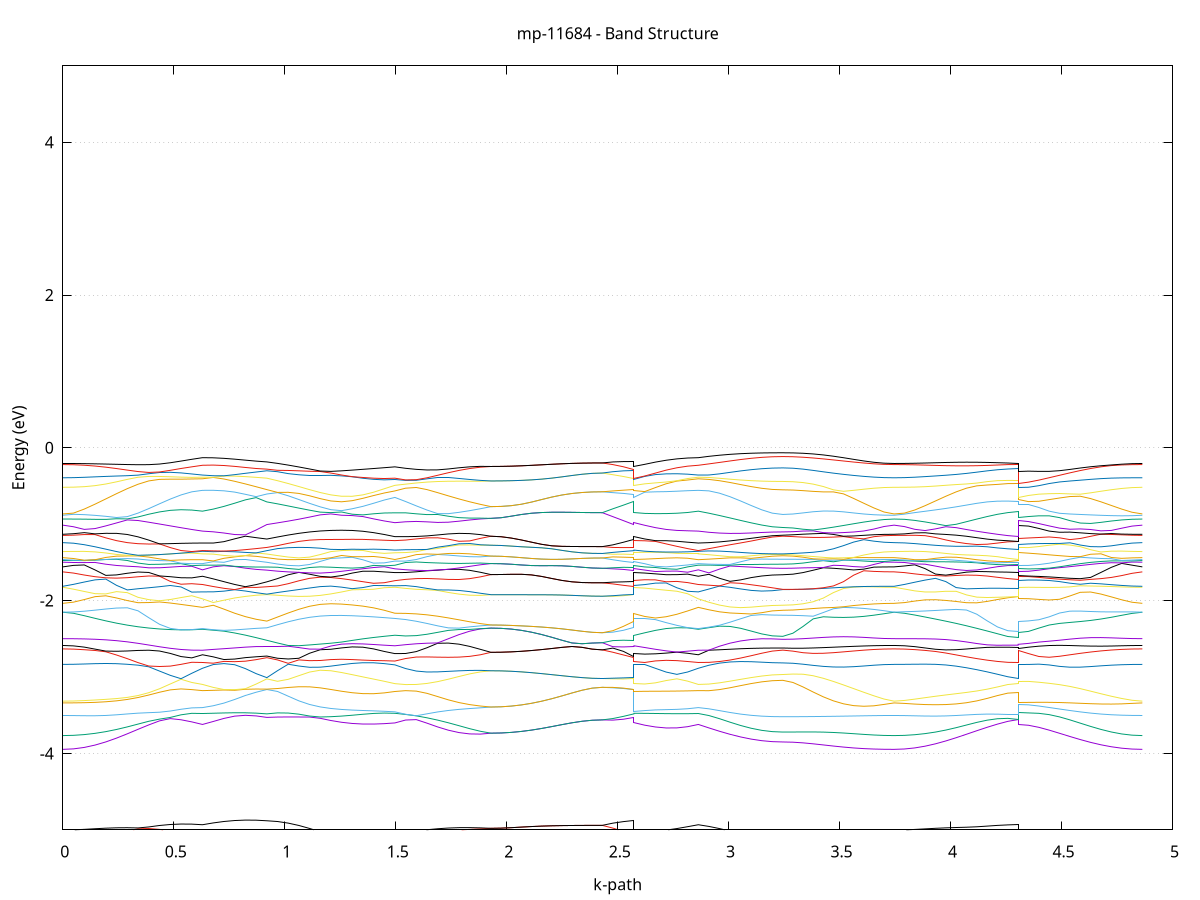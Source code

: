 set title 'mp-11684 - Band Structure'
set xlabel 'k-path'
set ylabel 'Energy (eV)'
set grid y
set yrange [-5:5]
set terminal png size 800,600
set output 'mp-11684_bands_gnuplot.png'
plot '-' using 1:2 with lines notitle, '-' using 1:2 with lines notitle, '-' using 1:2 with lines notitle, '-' using 1:2 with lines notitle, '-' using 1:2 with lines notitle, '-' using 1:2 with lines notitle, '-' using 1:2 with lines notitle, '-' using 1:2 with lines notitle, '-' using 1:2 with lines notitle, '-' using 1:2 with lines notitle, '-' using 1:2 with lines notitle, '-' using 1:2 with lines notitle, '-' using 1:2 with lines notitle, '-' using 1:2 with lines notitle, '-' using 1:2 with lines notitle, '-' using 1:2 with lines notitle, '-' using 1:2 with lines notitle, '-' using 1:2 with lines notitle, '-' using 1:2 with lines notitle, '-' using 1:2 with lines notitle, '-' using 1:2 with lines notitle, '-' using 1:2 with lines notitle, '-' using 1:2 with lines notitle, '-' using 1:2 with lines notitle, '-' using 1:2 with lines notitle, '-' using 1:2 with lines notitle, '-' using 1:2 with lines notitle, '-' using 1:2 with lines notitle, '-' using 1:2 with lines notitle, '-' using 1:2 with lines notitle, '-' using 1:2 with lines notitle, '-' using 1:2 with lines notitle, '-' using 1:2 with lines notitle, '-' using 1:2 with lines notitle, '-' using 1:2 with lines notitle, '-' using 1:2 with lines notitle, '-' using 1:2 with lines notitle, '-' using 1:2 with lines notitle, '-' using 1:2 with lines notitle, '-' using 1:2 with lines notitle, '-' using 1:2 with lines notitle, '-' using 1:2 with lines notitle, '-' using 1:2 with lines notitle, '-' using 1:2 with lines notitle, '-' using 1:2 with lines notitle, '-' using 1:2 with lines notitle, '-' using 1:2 with lines notitle, '-' using 1:2 with lines notitle, '-' using 1:2 with lines notitle, '-' using 1:2 with lines notitle, '-' using 1:2 with lines notitle, '-' using 1:2 with lines notitle, '-' using 1:2 with lines notitle, '-' using 1:2 with lines notitle, '-' using 1:2 with lines notitle, '-' using 1:2 with lines notitle, '-' using 1:2 with lines notitle, '-' using 1:2 with lines notitle, '-' using 1:2 with lines notitle, '-' using 1:2 with lines notitle, '-' using 1:2 with lines notitle, '-' using 1:2 with lines notitle, '-' using 1:2 with lines notitle, '-' using 1:2 with lines notitle, '-' using 1:2 with lines notitle, '-' using 1:2 with lines notitle, '-' using 1:2 with lines notitle, '-' using 1:2 with lines notitle, '-' using 1:2 with lines notitle, '-' using 1:2 with lines notitle, '-' using 1:2 with lines notitle, '-' using 1:2 with lines notitle, '-' using 1:2 with lines notitle, '-' using 1:2 with lines notitle, '-' using 1:2 with lines notitle, '-' using 1:2 with lines notitle, '-' using 1:2 with lines notitle, '-' using 1:2 with lines notitle, '-' using 1:2 with lines notitle, '-' using 1:2 with lines notitle, '-' using 1:2 with lines notitle, '-' using 1:2 with lines notitle, '-' using 1:2 with lines notitle, '-' using 1:2 with lines notitle, '-' using 1:2 with lines notitle, '-' using 1:2 with lines notitle, '-' using 1:2 with lines notitle, '-' using 1:2 with lines notitle, '-' using 1:2 with lines notitle, '-' using 1:2 with lines notitle, '-' using 1:2 with lines notitle, '-' using 1:2 with lines notitle, '-' using 1:2 with lines notitle, '-' using 1:2 with lines notitle, '-' using 1:2 with lines notitle, '-' using 1:2 with lines notitle, '-' using 1:2 with lines notitle, '-' using 1:2 with lines notitle, '-' using 1:2 with lines notitle, '-' using 1:2 with lines notitle, '-' using 1:2 with lines notitle, '-' using 1:2 with lines notitle, '-' using 1:2 with lines notitle, '-' using 1:2 with lines notitle, '-' using 1:2 with lines notitle, '-' using 1:2 with lines notitle, '-' using 1:2 with lines notitle, '-' using 1:2 with lines notitle, '-' using 1:2 with lines notitle, '-' using 1:2 with lines notitle, '-' using 1:2 with lines notitle, '-' using 1:2 with lines notitle, '-' using 1:2 with lines notitle, '-' using 1:2 with lines notitle, '-' using 1:2 with lines notitle, '-' using 1:2 with lines notitle, '-' using 1:2 with lines notitle, '-' using 1:2 with lines notitle, '-' using 1:2 with lines notitle, '-' using 1:2 with lines notitle, '-' using 1:2 with lines notitle, '-' using 1:2 with lines notitle, '-' using 1:2 with lines notitle, '-' using 1:2 with lines notitle, '-' using 1:2 with lines notitle, '-' using 1:2 with lines notitle, '-' using 1:2 with lines notitle, '-' using 1:2 with lines notitle, '-' using 1:2 with lines notitle, '-' using 1:2 with lines notitle, '-' using 1:2 with lines notitle, '-' using 1:2 with lines notitle, '-' using 1:2 with lines notitle, '-' using 1:2 with lines notitle, '-' using 1:2 with lines notitle, '-' using 1:2 with lines notitle, '-' using 1:2 with lines notitle, '-' using 1:2 with lines notitle, '-' using 1:2 with lines notitle, '-' using 1:2 with lines notitle, '-' using 1:2 with lines notitle, '-' using 1:2 with lines notitle, '-' using 1:2 with lines notitle, '-' using 1:2 with lines notitle, '-' using 1:2 with lines notitle, '-' using 1:2 with lines notitle, '-' using 1:2 with lines notitle, '-' using 1:2 with lines notitle, '-' using 1:2 with lines notitle, '-' using 1:2 with lines notitle, '-' using 1:2 with lines notitle, '-' using 1:2 with lines notitle, '-' using 1:2 with lines notitle, '-' using 1:2 with lines notitle, '-' using 1:2 with lines notitle, '-' using 1:2 with lines notitle, '-' using 1:2 with lines notitle, '-' using 1:2 with lines notitle, '-' using 1:2 with lines notitle, '-' using 1:2 with lines notitle
0.000000 -19.542648
0.048422 -19.539248
0.096845 -19.528848
0.145267 -19.511748
0.193690 -19.487948
0.242112 -19.457948
0.290535 -19.421948
0.338957 -19.380548
0.387380 -19.334548
0.435802 -19.284848
0.484224 -19.233348
0.532647 -19.183548
0.581069 -19.145648
0.629492 -19.139948
0.629492 -19.139948
0.677820 -19.116948
0.726149 -19.090448
0.774477 -19.061348
0.822805 -19.030848
0.871134 -19.041648
0.919462 -19.073648
0.919462 -19.073648
0.967540 -19.110848
1.015617 -19.144048
1.063695 -19.172448
1.111772 -19.195448
1.159850 -19.212848
1.207927 -19.224448
1.256004 -19.230148
1.304082 -19.230248
1.352159 -19.225048
1.400237 -19.215248
1.448314 -19.202448
1.496392 -19.189648
1.496392 -19.189648
1.544517 -19.176548
1.592642 -19.170148
1.640767 -19.170748
1.688892 -19.176748
1.737017 -19.185548
1.785142 -19.194848
1.833267 -19.202648
1.881392 -19.207748
1.929517 -19.209248
1.929517 -19.209248
1.975091 -19.206848
2.020665 -19.199548
2.066239 -19.187648
2.111813 -19.171448
2.157386 -19.151448
2.202960 -19.128548
2.248534 -19.103948
2.294108 -19.079448
2.339682 -19.057748
2.385256 -19.042248
2.430829 -19.036648
2.430829 -19.036648
2.478419 -19.052648
2.526008 -19.065048
2.573598 -19.073648
2.573598 -19.189648
2.621926 -19.192248
2.670254 -19.190648
2.718583 -19.184548
2.766911 -19.174048
2.815240 -19.159048
2.863568 -19.139948
2.863568 -19.139948
2.911158 -19.168248
2.958747 -19.202648
3.006337 -19.235148
3.053927 -19.263048
3.101517 -19.285448
3.149106 -19.301748
3.196696 -19.311648
3.244286 -19.314948
3.244286 -19.314948
3.289860 -19.324748
3.335433 -19.349548
3.381007 -19.381248
3.426581 -19.414348
3.472155 -19.445848
3.517729 -19.474048
3.563303 -19.498148
3.608876 -19.517348
3.654450 -19.531348
3.700024 -19.539848
3.745598 -19.542648
3.745598 -19.542648
3.792172 -19.539548
3.838746 -19.530048
3.885320 -19.514348
3.931894 -19.492448
3.978467 -19.464848
4.025041 -19.431748
4.071615 -19.393448
4.118189 -19.350948
4.164763 -19.305148
4.211337 -19.258348
4.257911 -19.216748
4.304485 -19.197048
4.304485 -19.214948
4.351124 -19.238048
4.397762 -19.277748
4.444401 -19.320148
4.491040 -19.361948
4.537679 -19.401248
4.584318 -19.436948
4.630956 -19.468248
4.677595 -19.494548
4.724234 -19.515448
4.770873 -19.530548
4.817512 -19.539648
4.864150 -19.542648
e
0.000000 -18.783148
0.048422 -18.813748
0.096845 -18.842948
0.145267 -18.868448
0.193690 -18.889748
0.242112 -18.906648
0.290535 -18.919148
0.338957 -18.926948
0.387380 -18.930048
0.435802 -18.928648
0.484224 -18.922848
0.532647 -18.964148
0.581069 -18.995148
0.629492 -18.989848
0.629492 -18.989848
0.677820 -18.988248
0.726149 -18.980848
0.774477 -18.979748
0.822805 -19.009948
0.871134 -19.000648
0.919462 -18.972848
0.919462 -18.972848
0.967540 -18.951648
1.015617 -18.974248
1.063695 -19.002348
1.111772 -19.027648
1.159850 -19.048448
1.207927 -19.063748
1.256004 -19.073248
1.304082 -19.076748
1.352159 -19.074248
1.400237 -19.065948
1.448314 -19.052348
1.496392 -19.033848
1.496392 -19.033848
1.544517 -19.065848
1.592642 -19.097248
1.640767 -19.125948
1.688892 -19.150948
1.737017 -19.171748
1.785142 -19.188048
1.833267 -19.199748
1.881392 -19.206748
1.929517 -19.209248
1.929517 -19.209248
1.975091 -19.206848
2.020665 -19.199548
2.066239 -19.187648
2.111813 -19.171448
2.157386 -19.151448
2.202960 -19.128548
2.248534 -19.103948
2.294108 -19.079448
2.339682 -19.057748
2.385256 -19.042248
2.430829 -19.036648
2.430829 -19.036648
2.478419 -19.017148
2.526008 -18.994848
2.573598 -18.972848
2.573598 -19.033848
2.621926 -18.984548
2.670254 -18.942448
2.718583 -18.959648
2.766911 -18.975448
2.815240 -18.985548
2.863568 -18.989848
2.863568 -18.989848
2.911158 -18.953648
2.958747 -18.962648
3.006337 -18.993148
3.053927 -19.019548
3.101517 -19.040648
3.149106 -19.056048
3.196696 -19.065348
3.244286 -19.068548
3.244286 -19.068548
3.289860 -19.057048
3.335433 -19.027548
3.381007 -18.988748
3.426581 -18.947048
3.472155 -18.906448
3.517729 -18.869748
3.563303 -18.838748
3.608876 -18.814348
3.654450 -18.796948
3.700024 -18.786648
3.745598 -18.783148
3.745598 -18.783148
3.792172 -18.806148
3.838746 -18.829148
3.885320 -18.849648
3.931894 -18.867248
3.978467 -18.882248
4.025041 -18.894948
4.071615 -18.906748
4.118189 -18.921048
4.164763 -18.944948
4.211337 -18.982148
4.257911 -19.022148
4.304485 -19.041948
4.304485 -19.165348
4.351124 -19.146148
4.397762 -19.117048
4.444401 -19.088748
4.491040 -19.061248
4.537679 -19.033048
4.584318 -19.003248
4.630956 -18.971248
4.677595 -18.936948
4.724234 -18.900448
4.770873 -18.861948
4.817512 -18.821948
4.864150 -18.783148
e
0.000000 -18.778448
0.048422 -18.744648
0.096845 -18.705448
0.145267 -18.663748
0.193690 -18.619848
0.242112 -18.631648
0.290535 -18.686548
0.338957 -18.744648
0.387380 -18.803648
0.435802 -18.861648
0.484224 -18.916448
0.532647 -18.914048
0.581069 -18.906248
0.629492 -18.910248
0.629492 -18.910248
0.677820 -18.928548
0.726149 -18.952148
0.774477 -18.967148
0.822805 -18.947148
0.871134 -18.920548
0.919462 -18.888048
0.919462 -18.888048
0.967540 -18.891448
1.015617 -18.858748
1.063695 -18.835948
1.111772 -18.829248
1.159850 -18.830248
1.207927 -18.833048
1.256004 -18.834948
1.304082 -18.835048
1.352159 -18.832848
1.400237 -18.827848
1.448314 -18.830848
1.496392 -18.880248
1.496392 -18.880248
1.544517 -18.887748
1.592642 -18.885548
1.640767 -18.872748
1.688892 -18.850748
1.737017 -18.821848
1.785142 -18.788448
1.833267 -18.752648
1.881392 -18.716148
1.929517 -18.680748
1.929517 -18.680748
1.975091 -18.681648
2.020665 -18.684548
2.066239 -18.688948
2.111813 -18.694348
2.157386 -18.700148
2.202960 -18.705648
2.248534 -18.710048
2.294108 -18.712248
2.339682 -18.711048
2.385256 -18.704848
2.430829 -18.696448
2.430829 -18.696448
2.478419 -18.756148
2.526008 -18.823548
2.573598 -18.888048
2.573598 -18.880248
2.621926 -18.911848
2.670254 -18.938348
2.718583 -18.911348
2.766911 -18.896748
2.815240 -18.898648
2.863568 -18.910248
2.863568 -18.910248
2.911158 -18.931348
2.958747 -18.909148
3.006337 -18.866048
3.053927 -18.828248
3.101517 -18.797748
3.149106 -18.775648
3.196696 -18.762248
3.244286 -18.757848
3.244286 -18.757848
3.289860 -18.757748
3.335433 -18.757448
3.381007 -18.757548
3.426581 -18.758348
3.472155 -18.760348
3.517729 -18.763548
3.563303 -18.767548
3.608876 -18.771648
3.654450 -18.775248
3.700024 -18.777648
3.745598 -18.778448
3.745598 -18.778448
3.792172 -18.753948
3.838746 -18.726448
3.885320 -18.699648
3.931894 -18.676548
3.978467 -18.667348
4.025041 -18.694148
4.071615 -18.742648
4.118189 -18.792148
4.164763 -18.830848
4.211337 -18.851748
4.257911 -18.859748
4.304485 -18.861648
4.304485 -18.809248
4.351124 -18.800248
4.397762 -18.774648
4.444401 -18.736448
4.491040 -18.690648
4.537679 -18.643048
4.584318 -18.601448
4.630956 -18.591248
4.677595 -18.620848
4.724234 -18.658248
4.770873 -18.698248
4.817512 -18.739348
4.864150 -18.778448
e
0.000000 -18.484348
0.048422 -18.490848
0.096845 -18.509948
0.145267 -18.541048
0.193690 -18.582248
0.242112 -18.574948
0.290535 -18.537948
0.338957 -18.563248
0.387380 -18.615048
0.435802 -18.667948
0.484224 -18.718748
0.532647 -18.765148
0.581069 -18.802348
0.629492 -18.818948
0.629492 -18.818948
0.677820 -18.801748
0.726149 -18.781148
0.774477 -18.756748
0.822805 -18.728348
0.871134 -18.696548
0.919462 -18.672648
0.919462 -18.672648
0.967540 -18.689648
1.015617 -18.688848
1.063695 -18.662448
1.111772 -18.612748
1.159850 -18.585248
1.207927 -18.607748
1.256004 -18.639448
1.304082 -18.679548
1.352159 -18.726448
1.400237 -18.778048
1.448314 -18.820148
1.496392 -18.809348
1.496392 -18.809348
1.544517 -18.773248
1.592642 -18.732448
1.640767 -18.691048
1.688892 -18.653248
1.737017 -18.625548
1.785142 -18.615348
1.833267 -18.624948
1.881392 -18.648948
1.929517 -18.680748
1.929517 -18.680748
1.975091 -18.681648
2.020665 -18.684548
2.066239 -18.688948
2.111813 -18.694348
2.157386 -18.700148
2.202960 -18.705648
2.248534 -18.710048
2.294108 -18.712248
2.339682 -18.711048
2.385256 -18.704848
2.430829 -18.696448
2.430829 -18.696448
2.478419 -18.688648
2.526008 -18.683348
2.573598 -18.672648
2.573598 -18.809348
2.621926 -18.827048
2.670254 -18.840148
2.718583 -18.847348
2.766911 -18.845048
2.815240 -18.833748
2.863568 -18.818948
2.863568 -18.818948
2.911158 -18.809448
2.958747 -18.781248
3.006337 -18.745248
3.053927 -18.704848
3.101517 -18.661148
3.149106 -18.615148
3.196696 -18.567348
3.244286 -18.520548
3.244286 -18.520548
3.289860 -18.521848
3.335433 -18.524848
3.381007 -18.528248
3.426581 -18.529948
3.472155 -18.528548
3.517729 -18.523548
3.563303 -18.515248
3.608876 -18.504948
3.654450 -18.494748
3.700024 -18.487148
3.745598 -18.484348
3.745598 -18.484348
3.792172 -18.490048
3.838746 -18.506948
3.885320 -18.534348
3.931894 -18.569548
3.978467 -18.603048
4.025041 -18.614248
4.071615 -18.619048
4.118189 -18.632648
4.164763 -18.651248
4.211337 -18.668648
4.257911 -18.680748
4.304485 -18.685048
4.304485 -18.461448
4.351124 -18.460348
4.397762 -18.457548
4.444401 -18.461848
4.491040 -18.482948
4.537679 -18.509448
4.584318 -18.536548
4.630956 -18.543048
4.677595 -18.522248
4.724234 -18.504648
4.770873 -18.493048
4.817512 -18.486448
4.864150 -18.484348
e
0.000000 -18.226348
0.048422 -18.251648
0.096845 -18.293348
0.145267 -18.340148
0.193690 -18.390048
0.242112 -18.441348
0.290535 -18.484548
0.338957 -18.464548
0.387380 -18.416648
0.435802 -18.365948
0.484224 -18.376148
0.532647 -18.385948
0.581069 -18.390648
0.629492 -18.389448
0.629492 -18.389448
0.677820 -18.436448
0.726149 -18.485548
0.774477 -18.535548
0.822805 -18.584848
0.871134 -18.631448
0.919462 -18.663148
0.919462 -18.663148
0.967540 -18.617048
1.015617 -18.584248
1.063695 -18.570648
1.111772 -18.572348
1.159850 -18.550848
1.207927 -18.484248
1.256004 -18.417248
1.304082 -18.353248
1.352159 -18.296248
1.400237 -18.253248
1.448314 -18.235648
1.496392 -18.251148
1.496392 -18.251148
1.544517 -18.277548
1.592642 -18.307448
1.640767 -18.337348
1.688892 -18.363148
1.737017 -18.379248
1.785142 -18.378748
1.833267 -18.360448
1.881392 -18.330848
1.929517 -18.298048
1.929517 -18.298048
1.975091 -18.306048
2.020665 -18.328648
2.066239 -18.362448
2.111813 -18.404148
2.157386 -18.450348
2.202960 -18.498548
2.248534 -18.546448
2.294108 -18.591748
2.339682 -18.631848
2.385256 -18.663948
2.430829 -18.681648
2.430829 -18.681648
2.478419 -18.686648
2.526008 -18.677148
2.573598 -18.663148
2.573598 -18.251148
2.621926 -18.256248
2.670254 -18.255748
2.718583 -18.275048
2.766911 -18.307548
2.815240 -18.346048
2.863568 -18.389448
2.863568 -18.389448
2.911158 -18.369048
2.958747 -18.343048
3.006337 -18.311448
3.053927 -18.327748
3.101517 -18.372948
3.149106 -18.420448
3.196696 -18.469148
3.244286 -18.516348
3.244286 -18.516348
3.289860 -18.513548
3.335433 -18.505148
3.381007 -18.490948
3.426581 -18.470448
3.472155 -18.443448
3.517729 -18.409948
3.563303 -18.370648
3.608876 -18.327048
3.654450 -18.282548
3.700024 -18.243748
3.745598 -18.226348
3.745598 -18.226348
3.792172 -18.252148
3.838746 -18.293948
3.885320 -18.338348
3.931894 -18.381348
3.978467 -18.419248
4.025041 -18.446848
4.071615 -18.458548
4.118189 -18.453948
4.164763 -18.439148
4.211337 -18.420748
4.257911 -18.404048
4.304485 -18.396448
4.304485 -18.420748
4.351124 -18.424948
4.397762 -18.436248
4.444401 -18.443748
4.491040 -18.435548
4.537679 -18.420448
4.584318 -18.398548
4.630956 -18.368548
4.677595 -18.331948
4.724234 -18.293448
4.770873 -18.259548
4.817512 -18.235548
4.864150 -18.226348
e
0.000000 -18.187848
0.048422 -18.166848
0.096845 -18.138048
0.145267 -18.179248
0.193690 -18.220948
0.242112 -18.258148
0.290535 -18.290548
0.338957 -18.318548
0.387380 -18.342148
0.435802 -18.361348
0.484224 -18.314848
0.532647 -18.265248
0.581069 -18.221448
0.629492 -18.206448
0.629492 -18.206448
0.677820 -18.248848
0.726149 -18.298748
0.774477 -18.350748
0.822805 -18.402848
0.871134 -18.453548
0.919462 -18.500348
0.919462 -18.500348
0.967540 -18.482348
1.015617 -18.451048
1.063695 -18.403348
1.111772 -18.346448
1.159850 -18.289548
1.207927 -18.241348
1.256004 -18.210648
1.304082 -18.199848
1.352159 -18.201348
1.400237 -18.207448
1.448314 -18.214148
1.496392 -18.220148
1.496392 -18.220148
1.544517 -18.217748
1.592642 -18.214548
1.640767 -18.211748
1.688892 -18.211348
1.737017 -18.215148
1.785142 -18.225148
1.833267 -18.242748
1.881392 -18.267548
1.929517 -18.298048
1.929517 -18.298048
1.975091 -18.306048
2.020665 -18.328648
2.066239 -18.362448
2.111813 -18.404148
2.157386 -18.450348
2.202960 -18.498548
2.248534 -18.546448
2.294108 -18.591748
2.339682 -18.631848
2.385256 -18.663948
2.430829 -18.681648
2.430829 -18.681648
2.478419 -18.621448
2.526008 -18.559148
2.573598 -18.500348
2.573598 -18.220148
2.621926 -18.230848
2.670254 -18.249248
2.718583 -18.246548
2.766911 -18.227348
2.815240 -18.202048
2.863568 -18.206448
2.863568 -18.206448
2.911158 -18.220448
2.958747 -18.249348
3.006337 -18.285948
3.053927 -18.275048
3.101517 -18.236048
3.149106 -18.198648
3.196696 -18.170048
3.244286 -18.158948
3.244286 -18.158948
3.289860 -18.155248
3.335433 -18.144848
3.381007 -18.130248
3.426581 -18.115948
3.472155 -18.109648
3.517729 -18.117148
3.563303 -18.133948
3.608876 -18.153448
3.654450 -18.171048
3.700024 -18.183348
3.745598 -18.187848
3.745598 -18.187848
3.792172 -18.168148
3.838746 -18.149148
3.885320 -18.158748
3.931894 -18.182348
3.978467 -18.206148
4.025041 -18.228448
4.071615 -18.249448
4.118189 -18.269648
4.164763 -18.289348
4.211337 -18.308248
4.257911 -18.324248
4.304485 -18.331548
4.304485 -18.246948
4.351124 -18.243648
4.397762 -18.234348
4.444401 -18.221148
4.491040 -18.205648
4.537679 -18.189048
4.584318 -18.172448
4.630956 -18.157448
4.677595 -18.156248
4.724234 -18.166248
4.770873 -18.176148
4.817512 -18.184148
4.864150 -18.187848
e
0.000000 -18.063448
0.048422 -18.088548
0.096845 -18.133648
0.145267 -18.112448
0.193690 -18.091348
0.242112 -18.075148
0.290535 -18.064448
0.338957 -18.059748
0.387380 -18.061648
0.435802 -18.070348
0.484224 -18.085848
0.532647 -18.107548
0.581069 -18.131148
0.629492 -18.134348
0.629492 -18.134348
0.677820 -18.090848
0.726149 -18.037548
0.774477 -17.981348
0.822805 -17.925148
0.871134 -17.871248
0.919462 -17.821448
0.919462 -17.821448
0.967540 -17.844048
1.015617 -17.872048
1.063695 -17.903348
1.111772 -17.934448
1.159850 -17.960548
1.207927 -17.973948
1.256004 -17.966348
1.304082 -17.935748
1.352159 -17.927548
1.400237 -17.974348
1.448314 -18.000948
1.496392 -18.000148
1.496392 -18.000148
1.544517 -17.970948
1.592642 -17.942148
1.640767 -17.916148
1.688892 -17.894648
1.737017 -17.878548
1.785142 -17.868348
1.833267 -17.863148
1.881392 -17.861648
1.929517 -17.861548
1.929517 -17.861548
1.975091 -17.855648
2.020665 -17.839348
2.066239 -17.815448
2.111813 -17.787248
2.157386 -17.757248
2.202960 -17.727648
2.248534 -17.700048
2.294108 -17.676048
2.339682 -17.657248
2.385256 -17.645148
2.430829 -17.641048
2.430829 -17.641048
2.478419 -17.696848
2.526008 -17.757248
2.573598 -17.821448
2.573598 -18.000148
2.621926 -18.018148
2.670254 -18.040848
2.718583 -18.069148
2.766911 -18.102448
2.815240 -18.135948
2.863568 -18.134348
2.863568 -18.134348
2.911158 -18.116548
2.958747 -18.091548
3.006337 -18.066048
3.053927 -18.042748
3.101517 -18.023148
3.149106 -18.008348
3.196696 -17.999048
3.244286 -17.995948
3.244286 -17.995948
3.289860 -17.998248
3.335433 -18.004948
3.381007 -18.014748
3.426581 -18.024348
3.472155 -18.027448
3.517729 -18.018648
3.563303 -18.002948
3.608876 -17.986448
3.654450 -18.009648
3.700024 -18.046648
3.745598 -18.063448
3.745598 -18.063448
3.792172 -18.077648
3.838746 -18.097948
3.885320 -18.094248
3.931894 -18.078048
3.978467 -18.062848
4.025041 -18.050248
4.071615 -18.040348
4.118189 -18.032648
4.164763 -18.026848
4.211337 -18.022748
4.257911 -18.020348
4.304485 -18.019548
4.304485 -18.060948
4.351124 -18.063148
4.397762 -18.069548
4.444401 -18.079648
4.491040 -18.092448
4.537679 -18.106748
4.584318 -18.121348
4.630956 -18.133648
4.677595 -18.130748
4.724234 -18.113848
4.770873 -18.093448
4.817512 -18.073348
4.864150 -18.063448
e
0.000000 -17.961048
0.048422 -17.934148
0.096845 -17.883948
0.145267 -17.830148
0.193690 -17.777848
0.242112 -17.729148
0.290535 -17.685448
0.338957 -17.647548
0.387380 -17.615748
0.435802 -17.589848
0.484224 -17.569448
0.532647 -17.554248
0.581069 -17.544648
0.629492 -17.541948
0.629492 -17.541948
0.677820 -17.524048
0.726149 -17.511048
0.774477 -17.501948
0.822805 -17.496748
0.871134 -17.498248
0.919462 -17.518648
0.919462 -17.518648
0.967540 -17.538048
1.015617 -17.568248
1.063695 -17.606348
1.111772 -17.651048
1.159850 -17.701348
1.207927 -17.755948
1.256004 -17.813548
1.304082 -17.871848
1.352159 -17.891148
1.400237 -17.842448
1.448314 -17.796148
1.496392 -17.756148
1.496392 -17.756148
1.544517 -17.769048
1.592642 -17.784748
1.640767 -17.801948
1.688892 -17.819448
1.737017 -17.835348
1.785142 -17.848148
1.833267 -17.856548
1.881392 -17.860548
1.929517 -17.861548
1.929517 -17.861548
1.975091 -17.855648
2.020665 -17.839348
2.066239 -17.815448
2.111813 -17.787248
2.157386 -17.757248
2.202960 -17.727648
2.248534 -17.700048
2.294108 -17.676048
2.339682 -17.657248
2.385256 -17.645148
2.430829 -17.641048
2.430829 -17.641048
2.478419 -17.590848
2.526008 -17.548248
2.573598 -17.518648
2.573598 -17.756148
2.621926 -17.709748
2.670254 -17.666748
2.718583 -17.627748
2.766911 -17.593748
2.815240 -17.565048
2.863568 -17.541948
2.863568 -17.541948
2.911158 -17.555148
2.958747 -17.579948
3.006337 -17.614448
3.053927 -17.655548
3.101517 -17.699248
3.149106 -17.740248
3.196696 -17.771148
3.244286 -17.782848
3.244286 -17.782848
3.289860 -17.785748
3.335433 -17.794348
3.381007 -17.809048
3.426581 -17.829648
3.472155 -17.856348
3.517729 -17.888648
3.563303 -17.926148
3.608876 -17.967348
3.654450 -17.972848
3.700024 -17.964048
3.745598 -17.961048
3.745598 -17.961048
3.792172 -17.941548
3.838746 -17.900748
3.885320 -17.853948
3.931894 -17.806348
3.978467 -17.760748
4.025041 -17.719048
4.071615 -17.682848
4.118189 -17.653348
4.164763 -17.631148
4.211337 -17.616248
4.257911 -17.607848
4.304485 -17.605148
4.304485 -17.828348
4.351124 -17.828648
4.397762 -17.829748
4.444401 -17.832048
4.491040 -17.836048
4.537679 -17.842548
4.584318 -17.852148
4.630956 -17.865448
4.677595 -17.882748
4.724234 -17.903948
4.770873 -17.927948
4.817512 -17.950348
4.864150 -17.961048
e
0.000000 -17.521748
0.048422 -17.520348
0.096845 -17.516248
0.145267 -17.510248
0.193690 -17.513448
0.242112 -17.514848
0.290535 -17.513948
0.338957 -17.510948
0.387380 -17.505748
0.435802 -17.498848
0.484224 -17.490648
0.532647 -17.481748
0.581069 -17.472948
0.629492 -17.469648
0.629492 -17.469648
0.677820 -17.468848
0.726149 -17.472648
0.774477 -17.476348
0.822805 -17.479748
0.871134 -17.482648
0.919462 -17.485048
0.919462 -17.485048
0.967540 -17.493248
1.015617 -17.500548
1.063695 -17.506148
1.111772 -17.510048
1.159850 -17.512348
1.207927 -17.513448
1.256004 -17.513248
1.304082 -17.511948
1.352159 -17.509548
1.400237 -17.505648
1.448314 -17.500048
1.496392 -17.492348
1.496392 -17.492348
1.544517 -17.493448
1.592642 -17.495248
1.640767 -17.496848
1.688892 -17.497748
1.737017 -17.497248
1.785142 -17.494748
1.833267 -17.490348
1.881392 -17.484348
1.929517 -17.477548
1.929517 -17.477548
1.975091 -17.477148
2.020665 -17.476148
2.066239 -17.474848
2.111813 -17.473748
2.157386 -17.472948
2.202960 -17.472348
2.248534 -17.471848
2.294108 -17.471348
2.339682 -17.470848
2.385256 -17.470448
2.430829 -17.470348
2.430829 -17.470348
2.478419 -17.473848
2.526008 -17.479048
2.573598 -17.485048
2.573598 -17.492348
2.621926 -17.489848
2.670254 -17.487248
2.718583 -17.483848
2.766911 -17.479648
2.815240 -17.474748
2.863568 -17.469648
2.863568 -17.469648
2.911158 -17.475648
2.958747 -17.481848
3.006337 -17.487848
3.053927 -17.493548
3.101517 -17.498548
3.149106 -17.502448
3.196696 -17.504948
3.244286 -17.505748
3.244286 -17.505748
3.289860 -17.506348
3.335433 -17.507948
3.381007 -17.510148
3.426581 -17.512548
3.472155 -17.514748
3.517729 -17.516648
3.563303 -17.518348
3.608876 -17.519748
3.654450 -17.520748
3.700024 -17.521448
3.745598 -17.521748
3.745598 -17.521748
3.792172 -17.520548
3.838746 -17.517248
3.885320 -17.512048
3.931894 -17.507548
3.978467 -17.507848
4.025041 -17.506648
4.071615 -17.503548
4.118189 -17.498448
4.164763 -17.491648
4.211337 -17.483848
4.257911 -17.476348
4.304485 -17.471748
4.304485 -17.518948
4.351124 -17.518848
4.397762 -17.518948
4.444401 -17.518848
4.491040 -17.518748
4.537679 -17.518248
4.584318 -17.517448
4.630956 -17.516248
4.677595 -17.516048
4.724234 -17.518148
4.770873 -17.520048
4.817512 -17.521248
4.864150 -17.521748
e
0.000000 -17.494848
0.048422 -17.499348
0.096845 -17.505348
0.145267 -17.509948
0.193690 -17.501748
0.242112 -17.492248
0.290535 -17.482048
0.338957 -17.471948
0.387380 -17.462848
0.435802 -17.456848
0.484224 -17.458648
0.532647 -17.461448
0.581069 -17.465148
0.629492 -17.464648
0.629492 -17.464648
0.677820 -17.464348
0.726149 -17.459648
0.774477 -17.458348
0.822805 -17.458248
0.871134 -17.461548
0.919462 -17.473748
0.919462 -17.473748
0.967540 -17.476048
1.015617 -17.478848
1.063695 -17.481648
1.111772 -17.484248
1.159850 -17.486648
1.207927 -17.488648
1.256004 -17.490248
1.304082 -17.491548
1.352159 -17.492348
1.400237 -17.492648
1.448314 -17.492548
1.496392 -17.491948
1.496392 -17.491948
1.544517 -17.488648
1.592642 -17.484348
1.640767 -17.479748
1.688892 -17.475348
1.737017 -17.471448
1.785142 -17.468248
1.833267 -17.466248
1.881392 -17.470548
1.929517 -17.477548
1.929517 -17.477548
1.975091 -17.477148
2.020665 -17.476148
2.066239 -17.474848
2.111813 -17.473748
2.157386 -17.472948
2.202960 -17.472348
2.248534 -17.471848
2.294108 -17.471348
2.339682 -17.470848
2.385256 -17.470448
2.430829 -17.470348
2.430829 -17.470348
2.478419 -17.469848
2.526008 -17.472948
2.573598 -17.473748
2.573598 -17.491948
2.621926 -17.486248
2.670254 -17.479048
2.718583 -17.471048
2.766911 -17.463648
2.815240 -17.461048
2.863568 -17.464648
2.863568 -17.464648
2.911158 -17.463148
2.958747 -17.465648
3.006337 -17.465948
3.053927 -17.465248
3.101517 -17.464048
3.149106 -17.462648
3.196696 -17.461548
3.244286 -17.460848
3.244286 -17.460848
3.289860 -17.461548
3.335433 -17.463448
3.381007 -17.466448
3.426581 -17.470048
3.472155 -17.474348
3.517729 -17.478848
3.563303 -17.483548
3.608876 -17.487948
3.654450 -17.491548
3.700024 -17.493948
3.745598 -17.494848
3.745598 -17.494848
3.792172 -17.497748
3.838746 -17.501848
3.885320 -17.505148
3.931894 -17.504948
3.978467 -17.497348
4.025041 -17.489148
4.071615 -17.480948
4.118189 -17.473548
4.164763 -17.467848
4.211337 -17.464948
4.257911 -17.465648
4.304485 -17.467948
4.304485 -17.488748
4.351124 -17.489548
4.397762 -17.491748
4.444401 -17.495148
4.491040 -17.499248
4.537679 -17.503548
4.584318 -17.507648
4.630956 -17.511248
4.677595 -17.512448
4.724234 -17.509748
4.770873 -17.505248
4.817512 -17.499548
4.864150 -17.494848
e
0.000000 -17.487348
0.048422 -17.482348
0.096845 -17.474848
0.145267 -17.468248
0.193690 -17.462948
0.242112 -17.459348
0.290535 -17.457148
0.338957 -17.456048
0.387380 -17.455948
0.435802 -17.455848
0.484224 -17.451948
0.532647 -17.451348
0.581069 -17.453948
0.629492 -17.458648
0.629492 -17.458648
0.677820 -17.458548
0.726149 -17.458448
0.774477 -17.455248
0.822805 -17.450948
0.871134 -17.457948
0.919462 -17.458148
0.919462 -17.458148
0.967540 -17.450148
1.015617 -17.440448
1.063695 -17.436248
1.111772 -17.433448
1.159850 -17.430848
1.207927 -17.428948
1.256004 -17.428048
1.304082 -17.428448
1.352159 -17.430048
1.400237 -17.432748
1.448314 -17.435948
1.496392 -17.442748
1.496392 -17.442748
1.544517 -17.446348
1.592642 -17.450148
1.640767 -17.453748
1.688892 -17.456948
1.737017 -17.459448
1.785142 -17.461048
1.833267 -17.462848
1.881392 -17.463948
1.929517 -17.463148
1.929517 -17.463148
1.975091 -17.462848
2.020665 -17.462048
2.066239 -17.460648
2.111813 -17.459248
2.157386 -17.458048
2.202960 -17.457448
2.248534 -17.457448
2.294108 -17.457748
2.339682 -17.458248
2.385256 -17.458648
2.430829 -17.458748
2.430829 -17.458748
2.478419 -17.461448
2.526008 -17.460948
2.573598 -17.458148
2.573598 -17.442748
2.621926 -17.447548
2.670254 -17.451448
2.718583 -17.454748
2.766911 -17.457848
2.815240 -17.459648
2.863568 -17.458648
2.863568 -17.458648
2.911158 -17.457348
2.958747 -17.452548
3.006337 -17.449648
3.053927 -17.447948
3.101517 -17.451348
3.149106 -17.454348
3.196696 -17.456748
3.244286 -17.457748
3.244286 -17.457748
3.289860 -17.457148
3.335433 -17.455648
3.381007 -17.455548
3.426581 -17.460448
3.472155 -17.466248
3.517729 -17.471948
3.563303 -17.477148
3.608876 -17.481448
3.654450 -17.484648
3.700024 -17.486648
3.745598 -17.487348
3.745598 -17.487348
3.792172 -17.483748
3.838746 -17.477648
3.885320 -17.471548
3.931894 -17.466048
3.978467 -17.461348
4.025041 -17.457548
4.071615 -17.454648
4.118189 -17.452648
4.164763 -17.454248
4.211337 -17.457648
4.257911 -17.459448
4.304485 -17.460048
4.304485 -17.428248
4.351124 -17.429048
4.397762 -17.431148
4.444401 -17.433748
4.491040 -17.436548
4.537679 -17.439448
4.584318 -17.442648
4.630956 -17.446748
4.677595 -17.452948
4.724234 -17.461548
4.770873 -17.471548
4.817512 -17.481148
4.864150 -17.487348
e
0.000000 -17.442248
0.048422 -17.441348
0.096845 -17.438548
0.145267 -17.433948
0.193690 -17.427448
0.242112 -17.422748
0.290535 -17.424248
0.338957 -17.426148
0.387380 -17.427748
0.435802 -17.428848
0.484224 -17.429248
0.532647 -17.433248
0.581069 -17.436548
0.629492 -17.437848
0.629492 -17.437848
0.677820 -17.440548
0.726149 -17.441948
0.774477 -17.442448
0.822805 -17.442148
0.871134 -17.447348
0.919462 -17.445648
0.919462 -17.445648
0.967540 -17.441748
1.015617 -17.438948
1.063695 -17.431548
1.111772 -17.424248
1.159850 -17.418848
1.207927 -17.415448
1.256004 -17.414248
1.304082 -17.415848
1.352159 -17.420048
1.400237 -17.426548
1.448314 -17.434448
1.496392 -17.439248
1.496392 -17.439248
1.544517 -17.438848
1.592642 -17.439348
1.640767 -17.441348
1.688892 -17.444948
1.737017 -17.450248
1.785142 -17.456448
1.833267 -17.462048
1.881392 -17.462648
1.929517 -17.463148
1.929517 -17.463148
1.975091 -17.462848
2.020665 -17.462048
2.066239 -17.460648
2.111813 -17.459248
2.157386 -17.458048
2.202960 -17.457448
2.248534 -17.457448
2.294108 -17.457748
2.339682 -17.458248
2.385256 -17.458648
2.430829 -17.458748
2.430829 -17.458748
2.478419 -17.454348
2.526008 -17.449848
2.573598 -17.445648
2.573598 -17.439248
2.621926 -17.442948
2.670254 -17.445948
2.718583 -17.447848
2.766911 -17.447248
2.815240 -17.441548
2.863568 -17.437848
2.863568 -17.437848
2.911158 -17.435748
2.958747 -17.439748
3.006337 -17.443748
3.053927 -17.447648
3.101517 -17.446948
3.149106 -17.446348
3.196696 -17.446048
3.244286 -17.445948
3.244286 -17.445948
3.289860 -17.446948
3.335433 -17.449648
3.381007 -17.451848
3.426581 -17.449848
3.472155 -17.447548
3.517729 -17.445548
3.563303 -17.444048
3.608876 -17.443048
3.654450 -17.442548
3.700024 -17.442248
3.745598 -17.442248
3.745598 -17.442248
3.792172 -17.441648
3.838746 -17.439648
3.885320 -17.436648
3.931894 -17.432848
3.978467 -17.431648
4.025041 -17.436748
4.071615 -17.442948
4.118189 -17.448648
4.164763 -17.450048
4.211337 -17.448748
4.257911 -17.447548
4.304485 -17.447148
4.304485 -17.419548
4.351124 -17.419148
4.397762 -17.418448
4.444401 -17.418248
4.491040 -17.418748
4.537679 -17.420348
4.584318 -17.423848
4.630956 -17.428848
4.677595 -17.433948
4.724234 -17.437848
4.770873 -17.440348
4.817512 -17.441748
4.864150 -17.442248
e
0.000000 -17.428148
0.048422 -17.427548
0.096845 -17.426048
0.145267 -17.424148
0.193690 -17.422648
0.242112 -17.420148
0.290535 -17.414348
0.338957 -17.413748
0.387380 -17.417648
0.435802 -17.423048
0.484224 -17.428548
0.532647 -17.429648
0.581069 -17.430248
0.629492 -17.431148
0.629492 -17.431148
0.677820 -17.419148
0.726149 -17.409748
0.774477 -17.418348
0.822805 -17.438548
0.871134 -17.440348
0.919462 -17.436148
0.919462 -17.436148
0.967540 -17.432848
1.015617 -17.427648
1.063695 -17.422348
1.111772 -17.417748
1.159850 -17.413848
1.207927 -17.410648
1.256004 -17.408048
1.304082 -17.405848
1.352159 -17.403948
1.400237 -17.402648
1.448314 -17.401948
1.496392 -17.401948
1.496392 -17.401948
1.544517 -17.404848
1.592642 -17.407848
1.640767 -17.409948
1.688892 -17.410148
1.737017 -17.408148
1.785142 -17.404448
1.833267 -17.399548
1.881392 -17.394048
1.929517 -17.388548
1.929517 -17.388548
1.975091 -17.389648
2.020665 -17.392148
2.066239 -17.394848
2.111813 -17.397348
2.157386 -17.399848
2.202960 -17.402548
2.248534 -17.405648
2.294108 -17.409148
2.339682 -17.412648
2.385256 -17.415248
2.430829 -17.416248
2.430829 -17.416248
2.478419 -17.424848
2.526008 -17.431448
2.573598 -17.436148
2.573598 -17.401948
2.621926 -17.405148
2.670254 -17.413148
2.718583 -17.420948
2.766911 -17.427948
2.815240 -17.433748
2.863568 -17.431148
2.863568 -17.431148
2.911158 -17.435548
2.958747 -17.430848
3.006337 -17.423848
3.053927 -17.415748
3.101517 -17.407248
3.149106 -17.399148
3.196696 -17.394048
3.244286 -17.394048
3.244286 -17.394048
3.289860 -17.400948
3.335433 -17.408348
3.381007 -17.414448
3.426581 -17.418548
3.472155 -17.420448
3.517729 -17.419948
3.563303 -17.416848
3.608876 -17.419648
3.654450 -17.424248
3.700024 -17.427148
3.745598 -17.428148
3.745598 -17.428148
3.792172 -17.427548
3.838746 -17.425948
3.885320 -17.423948
3.931894 -17.423448
3.978467 -17.424448
4.025041 -17.421148
4.071615 -17.417348
4.118189 -17.414048
4.164763 -17.411648
4.211337 -17.410148
4.257911 -17.409248
4.304485 -17.409048
4.304485 -17.381948
4.351124 -17.383248
4.397762 -17.386748
4.444401 -17.391648
4.491040 -17.397148
4.537679 -17.402748
4.584318 -17.407648
4.630956 -17.411548
4.677595 -17.415548
4.724234 -17.420048
4.770873 -17.424248
4.817512 -17.427148
4.864150 -17.428148
e
0.000000 -17.388948
0.048422 -17.390548
0.096845 -17.393948
0.145267 -17.397448
0.193690 -17.399348
0.242112 -17.398948
0.290535 -17.396348
0.338957 -17.392848
0.387380 -17.389348
0.435802 -17.386448
0.484224 -17.384648
0.532647 -17.384248
0.581069 -17.385148
0.629492 -17.387148
0.629492 -17.387148
0.677820 -17.390048
0.726149 -17.395748
0.774477 -17.391048
0.822805 -17.384448
0.871134 -17.382748
0.919462 -17.384448
0.919462 -17.384448
0.967540 -17.376548
1.015617 -17.370248
1.063695 -17.366748
1.111772 -17.366948
1.159850 -17.370148
1.207927 -17.374848
1.256004 -17.380148
1.304082 -17.385048
1.352159 -17.388948
1.400237 -17.392148
1.448314 -17.394748
1.496392 -17.397248
1.496392 -17.397248
1.544517 -17.392448
1.592642 -17.388848
1.640767 -17.386848
1.688892 -17.386048
1.737017 -17.385548
1.785142 -17.384648
1.833267 -17.383248
1.881392 -17.383948
1.929517 -17.388548
1.929517 -17.388548
1.975091 -17.389648
2.020665 -17.392148
2.066239 -17.394848
2.111813 -17.397348
2.157386 -17.399848
2.202960 -17.402548
2.248534 -17.405648
2.294108 -17.409148
2.339682 -17.412648
2.385256 -17.415248
2.430829 -17.416248
2.430829 -17.416248
2.478419 -17.406248
2.526008 -17.395348
2.573598 -17.384448
2.573598 -17.397248
2.621926 -17.399648
2.670254 -17.396848
2.718583 -17.393648
2.766911 -17.390348
2.815240 -17.387748
2.863568 -17.387148
2.863568 -17.387148
2.911158 -17.389048
2.958747 -17.390748
3.006337 -17.392148
3.053927 -17.393048
3.101517 -17.393648
3.149106 -17.393948
3.196696 -17.392848
3.244286 -17.390248
3.244286 -17.390248
3.289860 -17.383148
3.335433 -17.382648
3.381007 -17.386948
3.426581 -17.392648
3.472155 -17.399448
3.517729 -17.406548
3.563303 -17.413548
3.608876 -17.411548
3.654450 -17.404548
3.700024 -17.396348
3.745598 -17.388948
3.745598 -17.388948
3.792172 -17.392948
3.838746 -17.399348
3.885320 -17.405748
3.931894 -17.409248
3.978467 -17.406848
4.025041 -17.400748
4.071615 -17.393148
4.118189 -17.385248
4.164763 -17.382648
4.211337 -17.383148
4.257911 -17.383648
4.304485 -17.383748
4.304485 -17.361648
4.351124 -17.361348
4.397762 -17.361548
4.444401 -17.364448
4.491040 -17.369548
4.537679 -17.376148
4.584318 -17.383448
4.630956 -17.390248
4.677595 -17.394848
4.724234 -17.396048
4.770873 -17.394548
4.817512 -17.391548
4.864150 -17.388948
e
0.000000 -17.385748
0.048422 -17.386048
0.096845 -17.386948
0.145267 -17.388548
0.193690 -17.390648
0.242112 -17.392948
0.290535 -17.393948
0.338957 -17.390348
0.387380 -17.383048
0.435802 -17.374648
0.484224 -17.366448
0.532647 -17.358648
0.581069 -17.351748
0.629492 -17.349448
0.629492 -17.349448
0.677820 -17.354248
0.726149 -17.357648
0.774477 -17.359148
0.822805 -17.357348
0.871134 -17.351748
0.919462 -17.344748
0.919462 -17.344748
0.967540 -17.344648
1.015617 -17.344948
1.063695 -17.344448
1.111772 -17.342748
1.159850 -17.340448
1.207927 -17.338648
1.256004 -17.339348
1.304082 -17.339648
1.352159 -17.340248
1.400237 -17.343548
1.448314 -17.348348
1.496392 -17.354448
1.496392 -17.354448
1.544517 -17.358648
1.592642 -17.362348
1.640767 -17.365048
1.688892 -17.367248
1.737017 -17.369648
1.785142 -17.372548
1.833267 -17.375948
1.881392 -17.376748
1.929517 -17.372648
1.929517 -17.372648
1.975091 -17.371148
2.020665 -17.367648
2.066239 -17.363048
2.111813 -17.357848
2.157386 -17.352448
2.202960 -17.346848
2.248534 -17.341548
2.294108 -17.336748
2.339682 -17.332948
2.385256 -17.330548
2.430829 -17.329748
2.430829 -17.329748
2.478419 -17.333748
2.526008 -17.338948
2.573598 -17.344748
2.573598 -17.354448
2.621926 -17.356248
2.670254 -17.356648
2.718583 -17.355748
2.766911 -17.353548
2.815240 -17.350148
2.863568 -17.349448
2.863568 -17.349448
2.911158 -17.354948
2.958747 -17.360448
3.006337 -17.365648
3.053927 -17.370148
3.101517 -17.373948
3.149106 -17.376748
3.196696 -17.378548
3.244286 -17.379148
3.244286 -17.379148
3.289860 -17.380048
3.335433 -17.374848
3.381007 -17.367748
3.426581 -17.362348
3.472155 -17.359248
3.517729 -17.360048
3.563303 -17.361348
3.608876 -17.364648
3.654450 -17.370948
3.700024 -17.378548
3.745598 -17.385748
3.745598 -17.385748
3.792172 -17.383748
3.838746 -17.381948
3.885320 -17.380848
3.931894 -17.380048
3.978467 -17.379648
4.025041 -17.379748
4.071615 -17.380248
4.118189 -17.380648
4.164763 -17.376148
4.211337 -17.368948
4.257911 -17.363148
4.304485 -17.360748
4.304485 -17.357548
4.351124 -17.358248
4.397762 -17.360148
4.444401 -17.361448
4.491040 -17.362948
4.537679 -17.365048
4.584318 -17.367548
4.630956 -17.370148
4.677595 -17.372948
4.724234 -17.375948
4.770873 -17.379248
4.817512 -17.382948
4.864150 -17.385748
e
0.000000 -17.363248
0.048422 -17.361348
0.096845 -17.356648
0.145267 -17.350948
0.193690 -17.345048
0.242112 -17.339648
0.290535 -17.335048
0.338957 -17.331848
0.387380 -17.330248
0.435802 -17.330648
0.484224 -17.332848
0.532647 -17.337048
0.581069 -17.342648
0.629492 -17.345848
0.629492 -17.345848
0.677820 -17.340948
0.726149 -17.335848
0.774477 -17.331348
0.822805 -17.327748
0.871134 -17.325648
0.919462 -17.325248
0.919462 -17.325248
0.967540 -17.326748
1.015617 -17.328948
1.063695 -17.331448
1.111772 -17.333948
1.159850 -17.336348
1.207927 -17.338248
1.256004 -17.337848
1.304082 -17.338348
1.352159 -17.339048
1.400237 -17.337548
1.448314 -17.335548
1.496392 -17.333048
1.496392 -17.333048
1.544517 -17.332248
1.592642 -17.332848
1.640767 -17.335248
1.688892 -17.339348
1.737017 -17.344948
1.785142 -17.351848
1.833267 -17.359248
1.881392 -17.366448
1.929517 -17.372648
1.929517 -17.372648
1.975091 -17.371148
2.020665 -17.367648
2.066239 -17.363048
2.111813 -17.357848
2.157386 -17.352448
2.202960 -17.346848
2.248534 -17.341548
2.294108 -17.336748
2.339682 -17.332948
2.385256 -17.330548
2.430829 -17.329748
2.430829 -17.329748
2.478419 -17.326848
2.526008 -17.325348
2.573598 -17.325248
2.573598 -17.333048
2.621926 -17.332848
2.670254 -17.333848
2.718583 -17.336148
2.766911 -17.339748
2.815240 -17.344348
2.863568 -17.345848
2.863568 -17.345848
2.911158 -17.342548
2.958747 -17.340348
3.006337 -17.339648
3.053927 -17.340548
3.101517 -17.343048
3.149106 -17.346648
3.196696 -17.350148
3.244286 -17.351748
3.244286 -17.351748
3.289860 -17.352148
3.335433 -17.353248
3.381007 -17.354948
3.426581 -17.356748
3.472155 -17.358548
3.517729 -17.358548
3.563303 -17.360448
3.608876 -17.362248
3.654450 -17.362748
3.700024 -17.363148
3.745598 -17.363248
3.745598 -17.363248
3.792172 -17.361448
3.838746 -17.357048
3.885320 -17.351848
3.931894 -17.346748
3.978467 -17.342348
4.025041 -17.338948
4.071615 -17.336948
4.118189 -17.336248
4.164763 -17.337048
4.211337 -17.339048
4.257911 -17.341548
4.304485 -17.342948
4.304485 -17.337048
4.351124 -17.337348
4.397762 -17.338148
4.444401 -17.339448
4.491040 -17.341348
4.537679 -17.343948
4.584318 -17.347048
4.630956 -17.350648
4.677595 -17.354348
4.724234 -17.357848
4.770873 -17.360748
4.817512 -17.362648
4.864150 -17.363248
e
0.000000 -8.649748
0.048422 -8.683048
0.096845 -8.763248
0.145267 -8.863648
0.193690 -8.969948
0.242112 -9.074648
0.290535 -9.173448
0.338957 -9.263148
0.387380 -9.341348
0.435802 -9.406448
0.484224 -9.456848
0.532647 -9.491748
0.581069 -9.510748
0.629492 -9.513748
0.629492 -9.513748
0.677820 -9.542448
0.726149 -9.554248
0.774477 -9.548948
0.822805 -9.526848
0.871134 -9.488348
0.919462 -9.434448
0.919462 -9.434448
0.967540 -9.400248
1.015617 -9.349848
1.063695 -9.284048
1.111772 -9.204648
1.159850 -9.113748
1.207927 -9.014648
1.256004 -8.911648
1.304082 -8.811848
1.352159 -8.817648
1.400237 -8.885648
1.448314 -8.961048
1.496392 -9.033748
1.496392 -9.033748
1.544517 -8.988148
1.592642 -8.941048
1.640767 -8.898148
1.688892 -8.887648
1.737017 -8.913248
1.785142 -8.928248
1.833267 -8.933048
1.881392 -8.928548
1.929517 -8.916148
1.929517 -8.916148
1.975091 -8.926748
2.020665 -8.955948
2.066239 -8.997948
2.111813 -9.046248
2.157386 -9.095648
2.202960 -9.142148
2.248534 -9.183248
2.294108 -9.216848
2.339682 -9.241648
2.385256 -9.256848
2.430829 -9.261948
2.430829 -9.261948
2.478419 -9.334248
2.526008 -9.391948
2.573598 -9.434448
2.573598 -9.033748
2.621926 -9.143448
2.670254 -9.243648
2.718583 -9.332248
2.766911 -9.407748
2.815240 -9.468548
2.863568 -9.513748
2.863568 -9.513748
2.911158 -9.490548
2.958747 -9.453948
3.006337 -9.406548
3.053927 -9.352248
3.101517 -9.296348
3.149106 -9.246248
3.196696 -9.210648
3.244286 -9.197648
3.244286 -9.197648
3.289860 -9.189648
3.335433 -9.165648
3.381007 -9.126148
3.426581 -9.071648
3.472155 -9.002948
3.517729 -8.921248
3.563303 -8.827948
3.608876 -8.724948
3.654450 -8.642548
3.700024 -8.647848
3.745598 -8.649748
3.745598 -8.649748
3.792172 -8.673748
3.838746 -8.741848
3.885320 -8.835748
3.931894 -8.937248
3.978467 -9.036448
4.025041 -9.128348
4.071615 -9.210148
4.118189 -9.279648
4.164763 -9.335348
4.211337 -9.375848
4.257911 -9.400548
4.304485 -9.408848
4.304485 -8.964348
4.351124 -8.962348
4.397762 -8.956148
4.444401 -8.945048
4.491040 -8.928348
4.537679 -8.904948
4.584318 -8.874248
4.630956 -8.836148
4.677595 -8.791548
4.724234 -8.743048
4.770873 -8.696648
4.817512 -8.662348
4.864150 -8.649748
e
0.000000 -8.442348
0.048422 -8.466048
0.096845 -8.515048
0.145267 -8.565148
0.193690 -8.606848
0.242112 -8.636448
0.290535 -8.652148
0.338957 -8.653048
0.387380 -8.638948
0.435802 -8.610048
0.484224 -8.566948
0.532647 -8.510448
0.581069 -8.442048
0.629492 -8.366848
0.629492 -8.366848
0.677820 -8.419648
0.726149 -8.531848
0.774477 -8.646648
0.822805 -8.759248
0.871134 -8.866848
0.919462 -8.966748
0.919462 -8.966748
0.967540 -8.940248
1.015617 -8.905848
1.063695 -8.866448
1.111772 -8.825948
1.159850 -8.788848
1.207927 -8.761448
1.256004 -8.752048
1.304082 -8.770048
1.352159 -8.726748
1.400237 -8.673348
1.448314 -8.663448
1.496392 -8.688048
1.496392 -8.688048
1.544517 -8.750248
1.592642 -8.805448
1.640767 -8.851648
1.688892 -8.867348
1.737017 -8.855248
1.785142 -8.861048
1.833267 -8.877848
1.881392 -8.898048
1.929517 -8.916148
1.929517 -8.916148
1.975091 -8.926748
2.020665 -8.955948
2.066239 -8.997948
2.111813 -9.046248
2.157386 -9.095648
2.202960 -9.142148
2.248534 -9.183248
2.294108 -9.216848
2.339682 -9.241648
2.385256 -9.256848
2.430829 -9.261948
2.430829 -9.261948
2.478419 -9.175848
2.526008 -9.077048
2.573598 -8.966748
2.573598 -8.688048
2.621926 -8.654748
2.670254 -8.613448
2.718583 -8.563448
2.766911 -8.504448
2.815240 -8.436848
2.863568 -8.366848
2.863568 -8.366848
2.911158 -8.363948
2.958747 -8.414548
3.006337 -8.460348
3.053927 -8.498648
3.101517 -8.528948
3.149106 -8.550748
3.196696 -8.563848
3.244286 -8.568248
3.244286 -8.568248
3.289860 -8.569548
3.335433 -8.573448
3.381007 -8.580048
3.426581 -8.588948
3.472155 -8.599748
3.517729 -8.611648
3.563303 -8.623448
3.608876 -8.634148
3.654450 -8.615448
3.700024 -8.507048
3.745598 -8.442348
3.745598 -8.442348
3.792172 -8.475048
3.838746 -8.522648
3.885320 -8.559848
3.931894 -8.589548
3.978467 -8.613548
4.025041 -8.632148
4.071615 -8.645448
4.118189 -8.654148
4.164763 -8.659248
4.211337 -8.661748
4.257911 -8.662848
4.304485 -8.663048
4.304485 -8.434948
4.351124 -8.440448
4.397762 -8.453548
4.444401 -8.468048
4.491040 -8.480448
4.537679 -8.489148
4.584318 -8.494248
4.630956 -8.495848
4.677595 -8.493948
4.724234 -8.487848
4.770873 -8.475148
4.817512 -8.455348
4.864150 -8.442348
e
0.000000 -8.259548
0.048422 -8.235248
0.096845 -8.181048
0.145267 -8.120748
0.193690 -8.063248
0.242112 -8.009548
0.290535 -7.958748
0.338957 -7.910448
0.387380 -7.865048
0.435802 -7.861048
0.484224 -7.973648
0.532647 -8.087248
0.581069 -8.196348
0.629492 -8.294148
0.629492 -8.294148
0.677820 -8.264548
0.726149 -8.172048
0.774477 -8.070448
0.822805 -7.962448
0.871134 -7.850148
0.919462 -7.737048
0.919462 -7.737048
0.967540 -7.752748
1.015617 -7.783048
1.063695 -7.841348
1.111772 -7.929748
1.159850 -8.034248
1.207927 -8.138548
1.256004 -8.228348
1.304082 -8.290748
1.352159 -8.320348
1.400237 -8.323648
1.448314 -8.311248
1.496392 -8.290848
1.496392 -8.290848
1.544517 -8.328048
1.592642 -8.362448
1.640767 -8.385948
1.688892 -8.388748
1.737017 -8.363048
1.785142 -8.308648
1.833267 -8.232548
1.881392 -8.142948
1.929517 -8.047048
1.929517 -8.047048
1.975091 -8.032348
2.020665 -7.991048
2.066239 -7.929148
2.111813 -7.853348
2.157386 -7.769648
2.202960 -7.682648
2.248534 -7.596548
2.294108 -7.515048
2.339682 -7.443048
2.385256 -7.388648
2.430829 -7.366748
2.430829 -7.366748
2.478419 -7.486948
2.526008 -7.613148
2.573598 -7.737048
2.573598 -8.290848
2.621926 -8.224648
2.670254 -8.146648
2.718583 -8.058248
2.766911 -8.115448
2.815240 -8.201248
2.863568 -8.294148
2.863568 -8.294148
2.911158 -8.294548
2.958747 -8.224948
3.006337 -8.144548
3.053927 -8.057248
3.101517 -8.066848
3.149106 -8.129748
3.196696 -8.173548
3.244286 -8.189348
3.244286 -8.189348
3.289860 -8.190148
3.335433 -8.192148
3.381007 -8.194348
3.426581 -8.195648
3.472155 -8.195248
3.517729 -8.193248
3.563303 -8.189848
3.608876 -8.185948
3.654450 -8.182448
3.700024 -8.192148
3.745598 -8.259548
3.745598 -8.259548
3.792172 -8.238648
3.838746 -8.221148
3.885320 -8.208348
3.931894 -8.194348
3.978467 -8.177548
4.025041 -8.157248
4.071615 -8.132648
4.118189 -8.103348
4.164763 -8.069748
4.211337 -8.033648
4.257911 -8.001248
4.304485 -7.986648
4.304485 -8.272348
4.351124 -8.265948
4.397762 -8.250848
4.444401 -8.234248
4.491040 -8.220348
4.537679 -8.210248
4.584318 -8.203048
4.630956 -8.197448
4.677595 -8.192448
4.724234 -8.188148
4.770873 -8.186148
4.817512 -8.229348
4.864150 -8.259548
e
0.000000 -8.179148
0.048422 -8.145848
0.096845 -8.068548
0.145267 -7.972648
0.193690 -7.870848
0.242112 -7.774148
0.290535 -7.702848
0.338957 -7.694848
0.387380 -7.759848
0.435802 -7.823848
0.484224 -7.788948
0.532647 -7.762848
0.581069 -7.748348
0.629492 -7.747848
0.629492 -7.747848
0.677820 -7.636248
0.726149 -7.525148
0.774477 -7.418748
0.822805 -7.324348
0.871134 -7.255548
0.919462 -7.246948
0.919462 -7.246948
0.967540 -7.346248
1.015617 -7.431348
1.063695 -7.483648
1.111772 -7.530348
1.159850 -7.643948
1.207927 -7.760348
1.256004 -7.872248
1.304082 -7.970848
1.352159 -8.043848
1.400237 -8.074148
1.448314 -8.050448
1.496392 -7.982248
1.496392 -7.982248
1.544517 -7.907848
1.592642 -7.836348
1.640767 -7.778048
1.688892 -7.745548
1.737017 -7.749648
1.785142 -7.791948
1.833267 -7.863048
1.881392 -7.951248
1.929517 -8.047048
1.929517 -8.047048
1.975091 -8.032348
2.020665 -7.991048
2.066239 -7.929148
2.111813 -7.853348
2.157386 -7.769648
2.202960 -7.682648
2.248534 -7.596548
2.294108 -7.515048
2.339682 -7.443048
2.385256 -7.388648
2.430829 -7.366748
2.430829 -7.366748
2.478419 -7.275748
2.526008 -7.238348
2.573598 -7.246948
2.573598 -7.982248
2.621926 -7.981448
2.670254 -8.002648
2.718583 -8.047848
2.766911 -7.961048
2.815240 -7.856948
2.863568 -7.747848
2.863568 -7.747848
2.911158 -7.794448
2.958747 -7.852948
3.006337 -7.921048
3.053927 -7.994448
3.101517 -7.966448
3.149106 -7.877748
3.196696 -7.804248
3.244286 -7.772648
3.244286 -7.772648
3.289860 -7.770448
3.335433 -7.764248
3.381007 -7.754748
3.426581 -7.743248
3.472155 -7.730648
3.517729 -7.723548
3.563303 -7.834648
3.608876 -7.953548
3.654450 -8.075748
3.700024 -8.179948
3.745598 -8.179148
3.745598 -8.179148
3.792172 -8.144048
3.838746 -8.046548
3.885320 -7.925248
3.931894 -7.797548
3.978467 -7.670748
4.025041 -7.560248
4.071615 -7.530648
4.118189 -7.571848
4.164763 -7.632048
4.211337 -7.693448
4.257911 -7.743148
4.304485 -7.763848
4.304485 -7.915248
4.351124 -7.914548
4.397762 -7.912248
4.444401 -7.909048
4.491040 -7.907348
4.537679 -7.911148
4.584318 -7.925948
4.630956 -7.958048
4.677595 -8.011248
4.724234 -8.081748
4.770873 -8.157448
4.817512 -8.179548
4.864150 -8.179148
e
0.000000 -7.681448
0.048422 -7.667248
0.096845 -7.625648
0.145267 -7.559548
0.193690 -7.474248
0.242112 -7.375948
0.290535 -7.283348
0.338957 -7.298848
0.387380 -7.245348
0.435802 -7.160248
0.484224 -7.069648
0.532647 -6.986048
0.581069 -6.918848
0.629492 -6.879148
0.629492 -6.879148
0.677820 -6.933848
0.726149 -6.990948
0.774477 -7.051048
0.822805 -7.114248
0.871134 -7.180248
0.919462 -7.236048
0.919462 -7.236048
0.967540 -7.273648
1.015617 -7.339148
1.063695 -7.426548
1.111772 -7.495448
1.159850 -7.474848
1.207927 -7.431048
1.256004 -7.369648
1.304082 -7.294548
1.352159 -7.209548
1.400237 -7.118748
1.448314 -7.027348
1.496392 -6.941648
1.496392 -6.941648
1.544517 -6.967248
1.592642 -7.012848
1.640767 -7.058848
1.688892 -7.091848
1.737017 -7.100748
1.785142 -7.084248
1.833267 -7.051648
1.881392 -7.014448
1.929517 -6.980648
1.929517 -6.980648
1.975091 -6.982048
2.020665 -6.986448
2.066239 -6.993848
2.111813 -7.004448
2.157386 -7.018548
2.202960 -7.036448
2.248534 -7.058548
2.294108 -7.084848
2.339682 -7.114248
2.385256 -7.141748
2.430829 -7.154348
2.430829 -7.154348
2.478419 -7.185348
2.526008 -7.214148
2.573598 -7.236048
2.573598 -6.941648
2.621926 -6.883548
2.670254 -6.831848
2.718583 -6.786248
2.766911 -6.784848
2.815240 -6.827248
2.863568 -6.879148
2.863568 -6.879148
2.911158 -6.868448
2.958747 -6.910348
3.006337 -6.986048
3.053927 -7.077648
3.101517 -7.175148
3.149106 -7.269648
3.196696 -7.347148
3.244286 -7.380048
3.244286 -7.380048
3.289860 -7.390248
3.335433 -7.420448
3.381007 -7.470248
3.426581 -7.538648
3.472155 -7.623848
3.517729 -7.717948
3.563303 -7.706148
3.608876 -7.695948
3.654450 -7.688148
3.700024 -7.683148
3.745598 -7.681448
3.745598 -7.681448
3.792172 -7.669348
3.838746 -7.635448
3.885320 -7.586148
3.931894 -7.531348
3.978467 -7.484248
4.025041 -7.451348
4.071615 -7.379448
4.118189 -7.271048
4.164763 -7.166348
4.211337 -7.077448
4.257911 -7.014748
4.304485 -6.991348
4.304485 -7.684248
4.351124 -7.676148
4.397762 -7.652248
4.444401 -7.614048
4.491040 -7.565748
4.537679 -7.522348
4.584318 -7.521548
4.630956 -7.566648
4.677595 -7.614348
4.724234 -7.647848
4.770873 -7.667948
4.817512 -7.678248
4.864150 -7.681448
e
0.000000 -6.724048
0.048422 -6.809648
0.096845 -6.904348
0.145267 -7.005248
0.193690 -7.108748
0.242112 -7.207648
0.290535 -7.269948
0.338957 -7.159948
0.387380 -7.048348
0.435802 -6.936748
0.484224 -6.826548
0.532647 -6.720448
0.581069 -6.627048
0.629492 -6.575148
0.629492 -6.575148
0.677820 -6.548448
0.726149 -6.549448
0.774477 -6.652248
0.822805 -6.754648
0.871134 -6.838848
0.919462 -6.884648
0.919462 -6.884648
0.967540 -6.791848
1.015617 -6.785548
1.063695 -6.850748
1.111772 -6.904248
1.159850 -6.943348
1.207927 -6.969648
1.256004 -6.984848
1.304082 -6.990048
1.352159 -6.986348
1.400237 -6.974648
1.448314 -6.956348
1.496392 -6.933448
1.496392 -6.933448
1.544517 -6.940248
1.592642 -6.936048
1.640767 -6.930548
1.688892 -6.925948
1.737017 -6.924148
1.785142 -6.927048
1.833267 -6.936548
1.881392 -6.954248
1.929517 -6.980648
1.929517 -6.980648
1.975091 -6.982048
2.020665 -6.986448
2.066239 -6.993848
2.111813 -7.004448
2.157386 -7.018548
2.202960 -7.036448
2.248534 -7.058548
2.294108 -7.084848
2.339682 -7.114248
2.385256 -7.141748
2.430829 -7.154348
2.430829 -7.154348
2.478419 -7.100248
2.526008 -7.001648
2.573598 -6.884648
2.573598 -6.933448
2.621926 -6.862648
2.670254 -6.789048
2.718583 -6.722248
2.766911 -6.663448
2.815240 -6.613948
2.863568 -6.575148
2.863568 -6.575148
2.911158 -6.602748
2.958747 -6.656548
3.006337 -6.709748
3.053927 -6.755148
3.101517 -6.790648
3.149106 -6.815848
3.196696 -6.830848
3.244286 -6.835848
3.244286 -6.835848
3.289860 -6.833248
3.335433 -6.825948
3.381007 -6.814448
3.426581 -6.800148
3.472155 -6.784348
3.517729 -6.768348
3.563303 -6.753648
3.608876 -6.741248
3.654450 -6.731848
3.700024 -6.726048
3.745598 -6.724048
3.745598 -6.724048
3.792172 -6.787548
3.838746 -6.856148
3.885320 -6.924748
3.931894 -6.987348
3.978467 -7.032948
4.025041 -7.046248
4.071615 -7.021548
4.118189 -6.971648
4.164763 -6.914748
4.211337 -6.865348
4.257911 -6.833748
4.304485 -6.823548
4.304485 -6.966548
4.351124 -6.986748
4.397762 -7.041748
4.444401 -7.119348
4.491040 -7.204448
4.537679 -7.274348
4.584318 -7.284148
4.630956 -7.224548
4.677595 -7.134748
4.724234 -7.033948
4.770873 -6.929348
4.817512 -6.824648
4.864150 -6.724048
e
0.000000 -6.720848
0.048422 -6.643848
0.096845 -6.574148
0.145267 -6.514048
0.193690 -6.464048
0.242112 -6.425548
0.290535 -6.399748
0.338957 -6.388148
0.387380 -6.390948
0.435802 -6.407048
0.484224 -6.433848
0.532647 -6.467248
0.581069 -6.501548
0.629492 -6.527148
0.629492 -6.527148
0.677820 -6.454848
0.726149 -6.523448
0.774477 -6.528448
0.822805 -6.537548
0.871134 -6.554948
0.919462 -6.576148
0.919462 -6.576148
0.967540 -6.671448
1.015617 -6.665348
1.063695 -6.577448
1.111772 -6.495348
1.159850 -6.426848
1.207927 -6.374848
1.256004 -6.340748
1.304082 -6.325548
1.352159 -6.329548
1.400237 -6.352448
1.448314 -6.393148
1.496392 -6.448748
1.496392 -6.448748
1.544517 -6.418948
1.592642 -6.384648
1.640767 -6.349048
1.688892 -6.313848
1.737017 -6.279148
1.785142 -6.244648
1.833267 -6.209348
1.881392 -6.172348
1.929517 -6.133148
1.929517 -6.133148
1.975091 -6.135948
2.020665 -6.144348
2.066239 -6.157948
2.111813 -6.175948
2.157386 -6.197748
2.202960 -6.222048
2.248534 -6.247248
2.294108 -6.271048
2.339682 -6.290948
2.385256 -6.304148
2.430829 -6.308748
2.430829 -6.308748
2.478419 -6.393148
2.526008 -6.484948
2.573598 -6.576148
2.573598 -6.448748
2.621926 -6.532148
2.670254 -6.604448
2.718583 -6.656548
2.766911 -6.652648
2.815240 -6.596548
2.863568 -6.527148
2.863568 -6.527148
2.911158 -6.548548
2.958747 -6.536148
3.006337 -6.507448
3.053927 -6.477848
3.101517 -6.453448
3.149106 -6.436048
3.196696 -6.425748
3.244286 -6.422448
3.244286 -6.422448
3.289860 -6.433048
3.335433 -6.461848
3.381007 -6.501848
3.426581 -6.546048
3.472155 -6.589348
3.517729 -6.628348
3.563303 -6.661348
3.608876 -6.687248
3.654450 -6.705948
3.700024 -6.717148
3.745598 -6.720848
3.745598 -6.720848
3.792172 -6.662848
3.838746 -6.609948
3.885320 -6.564848
3.931894 -6.528248
3.978467 -6.500948
4.025041 -6.483848
4.071615 -6.476948
4.118189 -6.479948
4.164763 -6.490548
4.211337 -6.504548
4.257911 -6.516048
4.304485 -6.520348
4.304485 -6.249948
4.351124 -6.241248
4.397762 -6.221348
4.444401 -6.203948
4.491040 -6.201248
4.537679 -6.218848
4.584318 -6.255548
4.630956 -6.308148
4.677595 -6.373348
4.724234 -6.448848
4.770873 -6.533148
4.817512 -6.624748
4.864150 -6.720848
e
0.000000 -5.606148
0.048422 -5.624748
0.096845 -5.654748
0.145267 -5.683348
0.193690 -5.707048
0.242112 -5.723548
0.290535 -5.730448
0.338957 -5.768048
0.387380 -5.871448
0.435802 -5.979148
0.484224 -6.087348
0.532647 -6.190748
0.581069 -6.278048
0.629492 -6.318148
0.629492 -6.318148
0.677820 -6.427448
0.726149 -6.382948
0.774477 -6.313248
0.822805 -6.246948
0.871134 -6.184848
0.919462 -6.128048
0.919462 -6.128048
0.967540 -6.036548
1.015617 -5.951448
1.063695 -5.875148
1.111772 -5.811548
1.159850 -5.766448
1.207927 -5.744548
1.256004 -5.739648
1.304082 -5.741148
1.352159 -5.745248
1.400237 -5.756148
1.448314 -5.782948
1.496392 -5.822748
1.496392 -5.822748
1.544517 -5.838748
1.592642 -5.862948
1.640767 -5.893348
1.688892 -5.928248
1.737017 -5.966548
1.785142 -6.007348
1.833267 -6.049548
1.881392 -6.091848
1.929517 -6.133148
1.929517 -6.133148
1.975091 -6.135948
2.020665 -6.144348
2.066239 -6.157948
2.111813 -6.175948
2.157386 -6.197748
2.202960 -6.222048
2.248534 -6.247248
2.294108 -6.271048
2.339682 -6.290948
2.385256 -6.304148
2.430829 -6.308748
2.430829 -6.308748
2.478419 -6.235448
2.526008 -6.174848
2.573598 -6.128048
2.573598 -5.822748
2.621926 -5.870048
2.670254 -5.939048
2.718583 -6.021148
2.766911 -6.112948
2.815240 -6.212548
2.863568 -6.318148
2.863568 -6.318148
2.911158 -6.251448
2.958747 -6.154948
3.006337 -6.056148
3.053927 -5.964248
3.101517 -5.885048
3.149106 -5.823248
3.196696 -5.783948
3.244286 -5.770348
3.244286 -5.770348
3.289860 -5.758648
3.335433 -5.726348
3.381007 -5.680648
3.426581 -5.630348
3.472155 -5.595748
3.517729 -5.592848
3.563303 -5.596848
3.608876 -5.600748
3.654450 -5.603748
3.700024 -5.605548
3.745598 -5.606148
3.745598 -5.606148
3.792172 -5.622048
3.838746 -5.649248
3.885320 -5.676248
3.931894 -5.700248
3.978467 -5.720248
4.025041 -5.735848
4.071615 -5.750348
4.118189 -5.778148
4.164763 -5.832348
4.211337 -5.890648
4.257911 -5.933948
4.304485 -5.949948
4.304485 -5.695948
4.351124 -5.702048
4.397762 -5.711348
4.444401 -5.712148
4.491040 -5.698948
4.537679 -5.672548
4.584318 -5.640448
4.630956 -5.614748
4.677595 -5.604148
4.724234 -5.602948
4.770873 -5.604348
4.817512 -5.605648
4.864150 -5.606148
e
0.000000 -5.556248
0.048422 -5.537048
0.096845 -5.505348
0.145267 -5.480648
0.193690 -5.521948
0.242112 -5.588248
0.290535 -5.672348
0.338957 -5.725948
0.387380 -5.709248
0.435802 -5.681248
0.484224 -5.644448
0.532647 -5.603148
0.581069 -5.574148
0.629492 -5.584548
0.629492 -5.584548
0.677820 -5.605848
0.726149 -5.619948
0.774477 -5.626648
0.822805 -5.626248
0.871134 -5.620048
0.919462 -5.610148
0.919462 -5.610148
0.967540 -5.592448
1.015617 -5.575248
1.063695 -5.593048
1.111772 -5.611948
1.159850 -5.620548
1.207927 -5.616248
1.256004 -5.609048
1.304082 -5.612948
1.352159 -5.631448
1.400237 -5.654448
1.448314 -5.665248
1.496392 -5.659348
1.496392 -5.659348
1.544517 -5.654648
1.592642 -5.639748
1.640767 -5.630748
1.688892 -5.650748
1.737017 -5.664348
1.785142 -5.671048
1.833267 -5.671248
1.881392 -5.665548
1.929517 -5.654948
1.929517 -5.654948
1.975091 -5.652648
2.020665 -5.646048
2.066239 -5.635948
2.111813 -5.623848
2.157386 -5.611548
2.202960 -5.601848
2.248534 -5.597848
2.294108 -5.600148
2.339682 -5.605448
2.385256 -5.610048
2.430829 -5.611748
2.430829 -5.611748
2.478419 -5.614948
2.526008 -5.614248
2.573598 -5.610148
2.573598 -5.659348
2.621926 -5.635048
2.670254 -5.601948
2.718583 -5.569848
2.766911 -5.546248
2.815240 -5.557548
2.863568 -5.584548
2.863568 -5.584548
2.911158 -5.584248
2.958747 -5.580948
3.006337 -5.575348
3.053927 -5.568648
3.101517 -5.569848
3.149106 -5.570348
3.196696 -5.570448
3.244286 -5.570448
3.244286 -5.570448
3.289860 -5.571348
3.335433 -5.573648
3.381007 -5.576348
3.426581 -5.578548
3.472155 -5.579248
3.517729 -5.577848
3.563303 -5.574248
3.608876 -5.568848
3.654450 -5.562948
3.700024 -5.558148
3.745598 -5.556248
3.745598 -5.556248
3.792172 -5.540448
3.838746 -5.513948
3.885320 -5.491548
3.931894 -5.490548
3.978467 -5.525148
4.025041 -5.582248
4.071615 -5.645048
4.118189 -5.692248
4.164763 -5.705848
4.211337 -5.703248
4.257911 -5.697648
4.304485 -5.695048
4.304485 -5.625048
4.351124 -5.616548
4.397762 -5.599748
4.444401 -5.584548
4.491040 -5.573448
4.537679 -5.565948
4.584318 -5.559748
4.630956 -5.550448
4.677595 -5.543348
4.724234 -5.546648
4.770873 -5.551548
4.817512 -5.555048
4.864150 -5.556248
e
0.000000 -5.443848
0.048422 -5.447548
0.096845 -5.458948
0.145267 -5.474248
0.193690 -5.446948
0.242112 -5.467148
0.290535 -5.487148
0.338957 -5.504048
0.387380 -5.519248
0.435802 -5.533548
0.484224 -5.547748
0.532647 -5.561548
0.581069 -5.565348
0.629492 -5.550948
0.629492 -5.550948
0.677820 -5.555748
0.726149 -5.560748
0.774477 -5.565248
0.822805 -5.569048
0.871134 -5.572948
0.919462 -5.577748
0.919462 -5.577748
0.967540 -5.567248
1.015617 -5.572248
1.063695 -5.560348
1.111772 -5.544448
1.159850 -5.523948
1.207927 -5.498248
1.256004 -5.470548
1.304082 -5.448048
1.352159 -5.448648
1.400237 -5.472248
1.448314 -5.504548
1.496392 -5.541248
1.496392 -5.541248
1.544517 -5.574348
1.592642 -5.604848
1.640767 -5.621448
1.688892 -5.607648
1.737017 -5.604548
1.785142 -5.611948
1.833267 -5.625548
1.881392 -5.640848
1.929517 -5.654948
1.929517 -5.654948
1.975091 -5.652648
2.020665 -5.646048
2.066239 -5.635948
2.111813 -5.623848
2.157386 -5.611548
2.202960 -5.601848
2.248534 -5.597848
2.294108 -5.600148
2.339682 -5.605448
2.385256 -5.610048
2.430829 -5.611748
2.430829 -5.611748
2.478419 -5.604548
2.526008 -5.593048
2.573598 -5.577748
2.573598 -5.541248
2.621926 -5.544748
2.670254 -5.546148
2.718583 -5.546148
2.766911 -5.542548
2.815240 -5.547548
2.863568 -5.550948
2.863568 -5.550948
2.911158 -5.555448
2.958747 -5.561648
3.006337 -5.566148
3.053927 -5.568548
3.101517 -5.561148
3.149106 -5.553948
3.196696 -5.547948
3.244286 -5.545548
3.244286 -5.545548
3.289860 -5.547248
3.335433 -5.551848
3.381007 -5.558048
3.426581 -5.562348
3.472155 -5.548948
3.517729 -5.504748
3.563303 -5.457448
3.608876 -5.416448
3.654450 -5.426448
3.700024 -5.439248
3.745598 -5.443848
3.745598 -5.443848
3.792172 -5.445148
3.838746 -5.448948
3.885320 -5.454448
3.931894 -5.457548
3.978467 -5.470748
4.025041 -5.490148
4.071615 -5.510548
4.118189 -5.530348
4.164763 -5.547248
4.211337 -5.558748
4.257911 -5.563648
4.304485 -5.563448
4.304485 -5.554948
4.351124 -5.551848
4.397762 -5.542148
4.444401 -5.525748
4.491040 -5.507248
4.537679 -5.499848
4.584318 -5.507748
4.630956 -5.515348
4.677595 -5.508248
4.724234 -5.485348
4.770873 -5.463448
4.817512 -5.448948
4.864150 -5.443848
e
0.000000 -5.363148
0.048422 -5.367348
0.096845 -5.380448
0.145267 -5.406348
0.193690 -5.440748
0.242112 -5.427548
0.290535 -5.448248
0.338957 -5.467748
0.387380 -5.485148
0.435802 -5.499048
0.484224 -5.508048
0.532647 -5.511848
0.581069 -5.510848
0.629492 -5.505448
0.629492 -5.505448
0.677820 -5.497348
0.726149 -5.495048
0.774477 -5.496648
0.822805 -5.499748
0.871134 -5.501548
0.919462 -5.499048
0.919462 -5.499048
0.967540 -5.515148
1.015617 -5.519548
1.063695 -5.500948
1.111772 -5.474548
1.159850 -5.450348
1.207927 -5.432848
1.256004 -5.422948
1.304082 -5.422748
1.352159 -5.425248
1.400237 -5.432248
1.448314 -5.442248
1.496392 -5.448348
1.496392 -5.448348
1.544517 -5.460648
1.592642 -5.464448
1.640767 -5.460848
1.688892 -5.450948
1.737017 -5.436248
1.785142 -5.418648
1.833267 -5.399748
1.881392 -5.381548
1.929517 -5.367448
1.929517 -5.367448
1.975091 -5.368848
2.020665 -5.374748
2.066239 -5.388848
2.111813 -5.410548
2.157386 -5.434148
2.202960 -5.452948
2.248534 -5.461648
2.294108 -5.458648
2.339682 -5.447148
2.385256 -5.432748
2.430829 -5.424448
2.430829 -5.424448
2.478419 -5.451848
2.526008 -5.477848
2.573598 -5.499048
2.573598 -5.448348
2.621926 -5.434948
2.670254 -5.456548
2.718583 -5.491348
2.766911 -5.525048
2.815240 -5.520048
2.863568 -5.505448
2.863568 -5.505448
2.911158 -5.500848
2.958747 -5.494648
3.006337 -5.486848
3.053927 -5.477748
3.101517 -5.468048
3.149106 -5.458848
3.196696 -5.452148
3.244286 -5.449648
3.244286 -5.449648
3.289860 -5.446048
3.335433 -5.435748
3.381007 -5.419748
3.426581 -5.400148
3.472155 -5.379348
3.517729 -5.359748
3.563303 -5.383948
3.608876 -5.407248
3.654450 -5.386048
3.700024 -5.368448
3.745598 -5.363148
3.745598 -5.363148
3.792172 -5.367448
3.838746 -5.379248
3.885320 -5.397648
3.931894 -5.419848
3.978467 -5.424148
4.025041 -5.441748
4.071615 -5.462948
4.118189 -5.484348
4.164763 -5.505348
4.211337 -5.525148
4.257911 -5.541648
4.304485 -5.549448
4.304485 -5.434348
4.351124 -5.435048
4.397762 -5.437448
4.444401 -5.442548
4.491040 -5.451548
4.537679 -5.450848
4.584318 -5.432148
4.630956 -5.411148
4.677595 -5.397148
4.724234 -5.384048
4.770873 -5.373048
4.817512 -5.365648
4.864150 -5.363148
e
0.000000 -5.289348
0.048422 -5.308748
0.096845 -5.346148
0.145267 -5.381348
0.193690 -5.405848
0.242112 -5.425148
0.290535 -5.411048
0.338957 -5.410248
0.387380 -5.423648
0.435802 -5.442348
0.484224 -5.462748
0.532647 -5.482448
0.581069 -5.496048
0.629492 -5.485948
0.629492 -5.485948
0.677820 -5.488448
0.726149 -5.489548
0.774477 -5.490548
0.822805 -5.491548
0.871134 -5.491948
0.919462 -5.490048
0.919462 -5.490048
0.967540 -5.508048
1.015617 -5.506348
1.063695 -5.492648
1.111772 -5.471948
1.159850 -5.444548
1.207927 -5.412948
1.256004 -5.381548
1.304082 -5.377248
1.352159 -5.388548
1.400237 -5.389348
1.448314 -5.388848
1.496392 -5.395548
1.496392 -5.395548
1.544517 -5.395548
1.592642 -5.402248
1.640767 -5.410048
1.688892 -5.412248
1.737017 -5.404348
1.785142 -5.388448
1.833267 -5.371848
1.881392 -5.363148
1.929517 -5.367448
1.929517 -5.367448
1.975091 -5.368848
2.020665 -5.374748
2.066239 -5.388848
2.111813 -5.410548
2.157386 -5.434148
2.202960 -5.452948
2.248534 -5.461648
2.294108 -5.458648
2.339682 -5.447148
2.385256 -5.432748
2.430829 -5.424448
2.430829 -5.424448
2.478419 -5.428448
2.526008 -5.458248
2.573598 -5.490048
2.573598 -5.395548
2.621926 -5.423348
2.670254 -5.439448
2.718583 -5.455948
2.766911 -5.470148
2.815240 -5.480248
2.863568 -5.485948
2.863568 -5.485948
2.911158 -5.456048
2.958747 -5.426348
3.006337 -5.400648
3.053927 -5.379348
3.101517 -5.362048
3.149106 -5.348748
3.196696 -5.340148
3.244286 -5.337048
3.244286 -5.337048
3.289860 -5.334948
3.335433 -5.329048
3.381007 -5.320348
3.426581 -5.311648
3.472155 -5.333948
3.517729 -5.358848
3.563303 -5.342748
3.608876 -5.328348
3.654450 -5.314448
3.700024 -5.299648
3.745598 -5.289348
3.745598 -5.289348
3.792172 -5.305348
3.838746 -5.337048
3.885320 -5.370348
3.931894 -5.396848
3.978467 -5.413848
4.025041 -5.406748
4.071615 -5.407248
4.118189 -5.414348
4.164763 -5.419048
4.211337 -5.421748
4.257911 -5.423148
4.304485 -5.423548
4.304485 -5.322548
4.351124 -5.353548
4.397762 -5.384148
4.444401 -5.408948
4.491040 -5.421648
4.537679 -5.422948
4.584318 -5.417448
4.630956 -5.403648
4.677595 -5.379048
4.724234 -5.352948
4.770873 -5.327248
4.817512 -5.302648
4.864150 -5.289348
e
0.000000 -5.280048
0.048422 -5.293348
0.096845 -5.304448
0.145267 -5.320148
0.193690 -5.338048
0.242112 -5.355948
0.290535 -5.371148
0.338957 -5.377148
0.387380 -5.371648
0.435802 -5.361948
0.484224 -5.349148
0.532647 -5.332448
0.581069 -5.311248
0.629492 -5.285848
0.629492 -5.285848
0.677820 -5.251648
0.726149 -5.223348
0.774477 -5.238748
0.822805 -5.260948
0.871134 -5.282748
0.919462 -5.304748
0.919462 -5.304748
0.967540 -5.298748
1.015617 -5.298648
1.063695 -5.303048
1.111772 -5.311848
1.159850 -5.324648
1.207927 -5.340848
1.256004 -5.359248
1.304082 -5.353548
1.352159 -5.349748
1.400237 -5.362948
1.448314 -5.378248
1.496392 -5.390848
1.496392 -5.390848
1.544517 -5.372048
1.592642 -5.354948
1.640767 -5.339848
1.688892 -5.326848
1.737017 -5.316148
1.785142 -5.307948
1.833267 -5.302848
1.881392 -5.300848
1.929517 -5.300948
1.929517 -5.300948
1.975091 -5.305148
2.020665 -5.314848
2.066239 -5.323448
2.111813 -5.327848
2.157386 -5.330548
2.202960 -5.334248
2.248534 -5.340848
2.294108 -5.350848
2.339682 -5.363848
2.385256 -5.378048
2.430829 -5.385948
2.430829 -5.385948
2.478419 -5.378648
2.526008 -5.343448
2.573598 -5.304748
2.573598 -5.390848
2.621926 -5.410448
2.670254 -5.405648
2.718583 -5.381848
2.766911 -5.352748
2.815240 -5.320248
2.863568 -5.285848
2.863568 -5.285848
2.911158 -5.269748
2.958747 -5.254448
3.006337 -5.243448
3.053927 -5.238948
3.101517 -5.246748
3.149106 -5.261648
3.196696 -5.272448
3.244286 -5.276548
3.244286 -5.276548
3.289860 -5.277648
3.335433 -5.282448
3.381007 -5.293848
3.426581 -5.310148
3.472155 -5.299248
3.517729 -5.288348
3.563303 -5.278548
3.608876 -5.271548
3.654450 -5.273448
3.700024 -5.278248
3.745598 -5.280048
3.745598 -5.280048
3.792172 -5.291248
3.838746 -5.304248
3.885320 -5.326748
3.931894 -5.352948
3.978467 -5.376548
4.025041 -5.393648
4.071615 -5.395948
4.118189 -5.391048
4.164763 -5.389048
4.211337 -5.388948
4.257911 -5.389548
4.304485 -5.389948
4.304485 -5.321248
4.351124 -5.295648
4.397762 -5.283448
4.444401 -5.281048
4.491040 -5.280948
4.537679 -5.281448
4.584318 -5.281948
4.630956 -5.282648
4.677595 -5.283748
4.724234 -5.285248
4.770873 -5.286848
4.817512 -5.288048
4.864150 -5.280048
e
0.000000 -5.278648
0.048422 -5.260248
0.096845 -5.246848
0.145267 -5.234048
0.193690 -5.220248
0.242112 -5.206148
0.290535 -5.192548
0.338957 -5.180448
0.387380 -5.170548
0.435802 -5.163748
0.484224 -5.160648
0.532647 -5.161648
0.581069 -5.167348
0.629492 -5.177848
0.629492 -5.177848
0.677820 -5.195748
0.726149 -5.216648
0.774477 -5.219148
0.822805 -5.244248
0.871134 -5.275848
0.919462 -5.303448
0.919462 -5.303448
0.967540 -5.290748
1.015617 -5.276248
1.063695 -5.262348
1.111772 -5.250748
1.159850 -5.249748
1.207927 -5.274248
1.256004 -5.303948
1.304082 -5.326148
1.352159 -5.320148
1.400237 -5.296948
1.448314 -5.274348
1.496392 -5.253248
1.496392 -5.253248
1.544517 -5.255948
1.592642 -5.256448
1.640767 -5.257448
1.688892 -5.261248
1.737017 -5.268648
1.785142 -5.278948
1.833267 -5.290248
1.881392 -5.298648
1.929517 -5.300948
1.929517 -5.300948
1.975091 -5.305148
2.020665 -5.314848
2.066239 -5.323448
2.111813 -5.327848
2.157386 -5.330548
2.202960 -5.334248
2.248534 -5.340848
2.294108 -5.350848
2.339682 -5.363848
2.385256 -5.378048
2.430829 -5.385948
2.430829 -5.385948
2.478419 -5.359248
2.526008 -5.330748
2.573598 -5.303448
2.573598 -5.253248
2.621926 -5.224948
2.670254 -5.196148
2.718583 -5.173948
2.766911 -5.163648
2.815240 -5.165848
2.863568 -5.177848
2.863568 -5.177848
2.911158 -5.187248
2.958747 -5.199548
3.006337 -5.214148
3.053927 -5.230348
3.101517 -5.239648
3.149106 -5.242848
3.196696 -5.245948
3.244286 -5.247148
3.244286 -5.247148
3.289860 -5.248148
3.335433 -5.249748
3.381007 -5.249948
3.426581 -5.249448
3.472155 -5.250348
3.517729 -5.253848
3.563303 -5.259648
3.608876 -5.266648
3.654450 -5.269148
3.700024 -5.272648
3.745598 -5.278648
3.745598 -5.278648
3.792172 -5.263648
3.838746 -5.251448
3.885320 -5.237848
3.931894 -5.222548
3.978467 -5.206448
4.025041 -5.189948
4.071615 -5.173148
4.118189 -5.156748
4.164763 -5.141448
4.211337 -5.128448
4.257911 -5.119348
4.304485 -5.116048
4.304485 -5.255748
4.351124 -5.251048
4.397762 -5.239648
4.444401 -5.234248
4.491040 -5.230148
4.537679 -5.226848
4.584318 -5.224548
4.630956 -5.224048
4.677595 -5.226248
4.724234 -5.232448
4.770873 -5.243648
4.817512 -5.259648
4.864150 -5.278648
e
0.000000 -5.183048
0.048422 -5.172648
0.096845 -5.147348
0.145267 -5.115648
0.193690 -5.081948
0.242112 -5.048248
0.290535 -5.016348
0.338957 -4.987448
0.387380 -4.983348
0.435802 -4.994848
0.484224 -5.010248
0.532647 -5.028848
0.581069 -5.049548
0.629492 -5.070548
0.629492 -5.070548
0.677820 -5.101648
0.726149 -5.131148
0.774477 -5.139048
0.822805 -5.118648
0.871134 -5.091448
0.919462 -5.065648
0.919462 -5.065648
0.967540 -5.091048
1.015617 -5.120248
1.063695 -5.152848
1.111772 -5.186548
1.159850 -5.211848
1.207927 -5.210248
1.256004 -5.196348
1.304082 -5.176048
1.352159 -5.149048
1.400237 -5.117048
1.448314 -5.083048
1.496392 -5.050648
1.496392 -5.050648
1.544517 -5.038948
1.592642 -5.029348
1.640767 -5.021348
1.688892 -5.014348
1.737017 -5.007948
1.785142 -5.001648
1.833267 -4.995048
1.881392 -4.987948
1.929517 -4.980948
1.929517 -4.980948
1.975091 -4.978548
2.020665 -4.972548
2.066239 -4.964948
2.111813 -4.957748
2.157386 -4.952048
2.202960 -4.948048
2.248534 -4.945448
2.294108 -4.943848
2.339682 -4.942848
2.385256 -4.942248
2.430829 -4.942048
2.430829 -4.942048
2.478419 -4.978248
2.526008 -5.020148
2.573598 -5.065648
2.573598 -5.050648
2.621926 -5.034148
2.670254 -5.019748
2.718583 -5.018448
2.766911 -5.026748
2.815240 -5.044548
2.863568 -5.070548
2.863568 -5.070548
2.911158 -5.080248
2.958747 -5.085748
3.006337 -5.084848
3.053927 -5.077148
3.101517 -5.084148
3.149106 -5.113148
3.196696 -5.133348
3.244286 -5.140648
3.244286 -5.140648
3.289860 -5.142348
3.335433 -5.147048
3.381007 -5.153548
3.426581 -5.160648
3.472155 -5.167148
3.517729 -5.172448
3.563303 -5.176448
3.608876 -5.179348
3.654450 -5.181348
3.700024 -5.182648
3.745598 -5.183048
3.745598 -5.183048
3.792172 -5.174448
3.838746 -5.152948
3.885320 -5.125648
3.931894 -5.096548
3.978467 -5.068148
4.025041 -5.042048
4.071615 -5.020548
4.118189 -5.006848
4.164763 -5.002448
4.211337 -5.003948
4.257911 -5.006848
4.304485 -5.008248
4.304485 -5.239848
4.351124 -5.238048
4.397762 -5.227548
4.444401 -5.203948
4.491040 -5.183648
4.537679 -5.172848
4.584318 -5.170048
4.630956 -5.171648
4.677595 -5.175248
4.724234 -5.178948
4.770873 -5.181448
4.817512 -5.182648
4.864150 -5.183048
e
0.000000 -5.003248
0.048422 -5.000748
0.096845 -4.994348
0.145267 -4.986348
0.193690 -4.979048
0.242112 -4.974248
0.290535 -4.973048
0.338957 -4.976048
0.387380 -4.962948
0.435802 -4.943848
0.484224 -4.930948
0.532647 -4.924948
0.581069 -4.925948
0.629492 -4.933948
0.629492 -4.933948
0.677820 -4.910348
0.726149 -4.891548
0.774477 -4.878948
0.822805 -4.873248
0.871134 -4.874448
0.919462 -4.882148
0.919462 -4.882148
0.967540 -4.891848
1.015617 -4.912748
1.063695 -4.943648
1.111772 -4.982548
1.159850 -5.025948
1.207927 -5.068748
1.256004 -5.104448
1.304082 -5.125548
1.352159 -5.126848
1.400237 -5.109448
1.448314 -5.080248
1.496392 -5.046348
1.496392 -5.046348
1.544517 -5.030648
1.592642 -5.014448
1.640767 -4.999348
1.688892 -4.986548
1.737017 -4.977248
1.785142 -4.972348
1.833267 -4.971848
1.881392 -4.975048
1.929517 -4.980948
1.929517 -4.980948
1.975091 -4.978548
2.020665 -4.972548
2.066239 -4.964948
2.111813 -4.957748
2.157386 -4.952048
2.202960 -4.948048
2.248534 -4.945448
2.294108 -4.943848
2.339682 -4.942848
2.385256 -4.942248
2.430829 -4.942048
2.430829 -4.942048
2.478419 -4.913348
2.526008 -4.893148
2.573598 -4.882148
2.573598 -5.046348
2.621926 -5.029648
2.670254 -5.019648
2.718583 -5.003948
2.766911 -4.984048
2.815240 -4.959648
2.863568 -4.933948
2.863568 -4.933948
2.911158 -4.956048
2.958747 -4.984248
3.006337 -5.016548
3.053927 -5.050748
3.101517 -5.065948
3.149106 -5.055048
3.196696 -5.047548
3.244286 -5.044848
3.244286 -5.044848
3.289860 -5.043548
3.335433 -5.039948
3.381007 -5.034848
3.426581 -5.029048
3.472155 -5.023248
3.517729 -5.017748
3.563303 -5.012848
3.608876 -5.008748
3.654450 -5.005748
3.700024 -5.003848
3.745598 -5.003248
3.745598 -5.003248
3.792172 -5.001048
3.838746 -4.995448
3.885320 -4.988148
3.931894 -4.980848
3.978467 -4.974848
4.025041 -4.970348
4.071615 -4.966548
4.118189 -4.960848
4.164763 -4.951948
4.211337 -4.942648
4.257911 -4.936148
4.304485 -4.933748
4.304485 -5.132448
4.351124 -5.131948
4.397762 -5.130048
4.444401 -5.125548
4.491040 -5.115748
4.537679 -5.098848
4.584318 -5.077848
4.630956 -5.056848
4.677595 -5.038248
4.724234 -5.023148
4.770873 -5.012148
4.817512 -5.005448
4.864150 -5.003248
e
0.000000 -3.947248
0.048422 -3.940848
0.096845 -3.921948
0.145267 -3.891248
0.193690 -3.850048
0.242112 -3.800048
0.290535 -3.743948
0.338957 -3.684948
0.387380 -3.627148
0.435802 -3.574248
0.484224 -3.544648
0.532647 -3.559848
0.581069 -3.587448
0.629492 -3.621248
0.629492 -3.621248
0.677820 -3.582348
0.726149 -3.542148
0.774477 -3.512348
0.822805 -3.501648
0.871134 -3.509448
0.919462 -3.528848
0.919462 -3.528848
0.967540 -3.524348
1.015617 -3.523048
1.063695 -3.523648
1.111772 -3.524348
1.159850 -3.540848
1.207927 -3.569648
1.256004 -3.592748
1.304082 -3.608248
1.352159 -3.615748
1.400237 -3.616148
1.448314 -3.610848
1.496392 -3.601348
1.496392 -3.601348
1.544517 -3.563448
1.592642 -3.557948
1.640767 -3.604048
1.688892 -3.653648
1.737017 -3.696248
1.785142 -3.727648
1.833267 -3.745048
1.881392 -3.747548
1.929517 -3.735348
1.929517 -3.735348
1.975091 -3.732848
2.020665 -3.725248
2.066239 -3.712548
2.111813 -3.695248
2.157386 -3.673748
2.202960 -3.649348
2.248534 -3.623848
2.294108 -3.599648
2.339682 -3.579548
2.385256 -3.566148
2.430829 -3.561448
2.430829 -3.561448
2.478419 -3.564448
2.526008 -3.552848
2.573598 -3.528848
2.573598 -3.601348
2.621926 -3.630748
2.670254 -3.654348
2.718583 -3.667148
2.766911 -3.666248
2.815240 -3.650548
2.863568 -3.621248
2.863568 -3.621248
2.911158 -3.666448
2.958747 -3.710148
3.006337 -3.750148
3.053927 -3.784748
3.101517 -3.812848
3.149106 -3.833548
3.196696 -3.846248
3.244286 -3.850448
3.244286 -3.850448
3.289860 -3.853648
3.335433 -3.862248
3.381007 -3.874848
3.426581 -3.889248
3.472155 -3.903948
3.517729 -3.917448
3.563303 -3.928848
3.608876 -3.937448
3.654450 -3.943148
3.700024 -3.946248
3.745598 -3.947248
3.745598 -3.947248
3.792172 -3.942448
3.838746 -3.928448
3.885320 -3.905648
3.931894 -3.874848
3.978467 -3.837348
4.025041 -3.794948
4.071615 -3.749548
4.118189 -3.703448
4.164763 -3.658448
4.211337 -3.616748
4.257911 -3.580748
4.304485 -3.556248
4.304485 -3.621748
4.351124 -3.631948
4.397762 -3.658948
4.444401 -3.695648
4.491040 -3.736848
4.537679 -3.778848
4.584318 -3.819048
4.630956 -3.855848
4.677595 -3.887548
4.724234 -3.913148
4.770873 -3.931948
4.817512 -3.943348
4.864150 -3.947248
e
0.000000 -3.766948
0.048422 -3.763648
0.096845 -3.753948
0.145267 -3.737748
0.193690 -3.715348
0.242112 -3.686948
0.290535 -3.653348
0.338957 -3.616448
0.387380 -3.579748
0.435802 -3.551448
0.484224 -3.529448
0.532647 -3.495148
0.581069 -3.475548
0.629492 -3.478048
0.629492 -3.478048
0.677820 -3.474448
0.726149 -3.470648
0.774477 -3.468148
0.822805 -3.468548
0.871134 -3.473148
0.919462 -3.482548
0.919462 -3.482548
0.967540 -3.469948
1.015617 -3.471948
1.063695 -3.486548
1.111772 -3.511048
1.159850 -3.523548
1.207927 -3.519648
1.256004 -3.511848
1.304082 -3.500648
1.352159 -3.487848
1.400237 -3.477048
1.448314 -3.472148
1.496392 -3.475148
1.496392 -3.475148
1.544517 -3.490248
1.592642 -3.508448
1.640767 -3.534048
1.688892 -3.564248
1.737017 -3.599148
1.785142 -3.637548
1.833267 -3.676348
1.881392 -3.710448
1.929517 -3.735348
1.929517 -3.735348
1.975091 -3.732848
2.020665 -3.725248
2.066239 -3.712548
2.111813 -3.695248
2.157386 -3.673748
2.202960 -3.649348
2.248534 -3.623848
2.294108 -3.599648
2.339682 -3.579548
2.385256 -3.566148
2.430829 -3.561448
2.430829 -3.561448
2.478419 -3.543948
2.526008 -3.515248
2.573598 -3.482548
2.573598 -3.475148
2.621926 -3.475848
2.670254 -3.477648
2.718583 -3.479548
2.766911 -3.480748
2.815240 -3.480348
2.863568 -3.478048
2.863568 -3.478048
2.911158 -3.504548
2.958747 -3.545648
3.006337 -3.591548
3.053927 -3.634648
3.101517 -3.671048
3.149106 -3.698348
3.196696 -3.715148
3.244286 -3.720848
3.244286 -3.720848
3.289860 -3.720348
3.335433 -3.719448
3.381007 -3.719348
3.426581 -3.721448
3.472155 -3.726248
3.517729 -3.733348
3.563303 -3.742148
3.608876 -3.751248
3.654450 -3.759348
3.700024 -3.764948
3.745598 -3.766948
3.745598 -3.766948
3.792172 -3.764148
3.838746 -3.755548
3.885320 -3.741148
3.931894 -3.720948
3.978467 -3.694848
4.025041 -3.663548
4.071615 -3.628748
4.118189 -3.594248
4.164763 -3.565248
4.211337 -3.546348
4.257911 -3.541448
4.304485 -3.551348
4.304485 -3.469848
4.351124 -3.470248
4.397762 -3.475648
4.444401 -3.492648
4.491040 -3.522448
4.537679 -3.561248
4.584318 -3.604148
4.630956 -3.646848
4.677595 -3.686248
4.724234 -3.719848
4.770873 -3.745448
4.817512 -3.761448
4.864150 -3.766948
e
0.000000 -3.503848
0.048422 -3.504948
0.096845 -3.507048
0.145267 -3.507348
0.193690 -3.503548
0.242112 -3.495048
0.290535 -3.483748
0.338957 -3.473348
0.387380 -3.466948
0.435802 -3.461048
0.484224 -3.445548
0.532647 -3.422448
0.581069 -3.404448
0.629492 -3.400548
0.629492 -3.400548
0.677820 -3.376548
0.726149 -3.341548
0.774477 -3.294248
0.822805 -3.241948
0.871134 -3.199548
0.919462 -3.163848
0.919462 -3.163848
0.967540 -3.189348
1.015617 -3.251048
1.063695 -3.312248
1.111772 -3.359648
1.159850 -3.391648
1.207927 -3.412048
1.256004 -3.424848
1.304082 -3.433048
1.352159 -3.438548
1.400237 -3.443348
1.448314 -3.448748
1.496392 -3.456048
1.496392 -3.456048
1.544517 -3.487848
1.592642 -3.507248
1.640767 -3.482148
1.688892 -3.457448
1.737017 -3.438248
1.785142 -3.423948
1.833267 -3.413048
1.881392 -3.403448
1.929517 -3.393148
1.929517 -3.393148
1.975091 -3.390048
2.020665 -3.380948
2.066239 -3.365748
2.111813 -3.344448
2.157386 -3.317148
2.202960 -3.284648
2.248534 -3.247948
2.294108 -3.209448
2.339682 -3.173248
2.385256 -3.145848
2.430829 -3.135248
2.430829 -3.135248
2.478419 -3.141348
2.526008 -3.150948
2.573598 -3.163848
2.573598 -3.456048
2.621926 -3.439548
2.670254 -3.430948
2.718583 -3.427348
2.766911 -3.423648
2.815240 -3.415548
2.863568 -3.400548
2.863568 -3.400548
2.911158 -3.416548
2.958747 -3.440048
3.006337 -3.464448
3.053927 -3.485648
3.101517 -3.501648
3.149106 -3.512348
3.196696 -3.518248
3.244286 -3.520048
3.244286 -3.520048
3.289860 -3.519848
3.335433 -3.519048
3.381007 -3.517848
3.426581 -3.516348
3.472155 -3.514648
3.517729 -3.512548
3.563303 -3.510348
3.608876 -3.507948
3.654450 -3.505848
3.700024 -3.504348
3.745598 -3.503848
3.745598 -3.503848
3.792172 -3.505148
3.838746 -3.508148
3.885320 -3.511048
3.931894 -3.511948
3.978467 -3.509548
4.025041 -3.504048
4.071615 -3.496648
4.118189 -3.489548
4.164763 -3.485548
4.211337 -3.486448
4.257911 -3.490748
4.304485 -3.493148
4.304485 -3.358248
4.351124 -3.364548
4.397762 -3.379948
4.444401 -3.399248
4.491040 -3.419148
4.537679 -3.438648
4.584318 -3.456748
4.630956 -3.472548
4.677595 -3.485048
4.724234 -3.494148
4.770873 -3.499948
4.817512 -3.502948
4.864150 -3.503848
e
0.000000 -3.339348
0.048422 -3.338648
0.096845 -3.336448
0.145267 -3.331948
0.193690 -3.324348
0.242112 -3.312148
0.290535 -3.294048
0.338957 -3.268648
0.387380 -3.236048
0.435802 -3.199548
0.484224 -3.168548
0.532647 -3.156048
0.581069 -3.164948
0.629492 -3.178348
0.629492 -3.178348
0.677820 -3.174448
0.726149 -3.170148
0.774477 -3.174048
0.822805 -3.160948
0.871134 -3.157648
0.919462 -3.158948
0.919462 -3.158948
0.967540 -3.150948
1.015617 -3.137148
1.063695 -3.127648
1.111772 -3.128648
1.159850 -3.142048
1.207927 -3.163348
1.256004 -3.186448
1.304082 -3.205848
1.352159 -3.217648
1.400237 -3.218748
1.448314 -3.208148
1.496392 -3.189848
1.496392 -3.189848
1.544517 -3.178848
1.592642 -3.184848
1.640767 -3.213748
1.688892 -3.256148
1.737017 -3.299148
1.785142 -3.334848
1.833267 -3.361348
1.881392 -3.379948
1.929517 -3.393148
1.929517 -3.393148
1.975091 -3.390048
2.020665 -3.380948
2.066239 -3.365748
2.111813 -3.344448
2.157386 -3.317148
2.202960 -3.284648
2.248534 -3.247948
2.294108 -3.209448
2.339682 -3.173248
2.385256 -3.145848
2.430829 -3.135248
2.430829 -3.135248
2.478419 -3.136048
2.526008 -3.145548
2.573598 -3.158948
2.573598 -3.189848
2.621926 -3.187148
2.670254 -3.186348
2.718583 -3.185648
2.766911 -3.184148
2.815240 -3.181748
2.863568 -3.178348
2.863568 -3.178348
2.911158 -3.179348
2.958747 -3.164948
3.006337 -3.140948
3.053927 -3.113048
3.101517 -3.086048
3.149106 -3.063648
3.196696 -3.048748
3.244286 -3.043548
3.244286 -3.043548
3.289860 -3.071648
3.335433 -3.130448
3.381007 -3.196848
3.426581 -3.259648
3.472155 -3.312248
3.517729 -3.351148
3.563303 -3.374848
3.608876 -3.383148
3.654450 -3.377248
3.700024 -3.359148
3.745598 -3.339348
3.745598 -3.339348
3.792172 -3.345648
3.838746 -3.354648
3.885320 -3.360848
3.931894 -3.363148
3.978467 -3.360748
4.025041 -3.352448
4.071615 -3.336948
4.118189 -3.312848
4.164763 -3.280348
4.211337 -3.243248
4.257911 -3.211148
4.304485 -3.197948
4.304485 -3.333548
4.351124 -3.332448
4.397762 -3.331348
4.444401 -3.331748
4.491040 -3.334148
4.537679 -3.338648
4.584318 -3.344148
4.630956 -3.349548
4.677595 -3.353448
4.724234 -3.354548
4.770873 -3.351948
4.817512 -3.345348
4.864150 -3.339348
e
0.000000 -3.316348
0.048422 -3.314248
0.096845 -3.308648
0.145267 -3.301148
0.193690 -3.292648
0.242112 -3.282348
0.290535 -3.267248
0.338957 -3.242848
0.387380 -3.205448
0.435802 -3.154048
0.484224 -3.091448
0.532647 -3.029648
0.581069 -3.071448
0.629492 -3.097248
0.629492 -3.097248
0.677820 -3.136048
0.726149 -3.164248
0.774477 -3.165448
0.822805 -3.153248
0.871134 -3.092648
0.919462 -3.024548
0.919462 -3.024548
0.967540 -3.056148
1.015617 -3.030648
1.063695 -2.982648
1.111772 -2.935548
1.159850 -2.911348
1.207927 -2.918248
1.256004 -2.941348
1.304082 -2.969448
1.352159 -2.998548
1.400237 -3.027248
1.448314 -3.056148
1.496392 -3.087048
1.496392 -3.087048
1.544517 -3.098948
1.592642 -3.097748
1.640767 -3.084448
1.688892 -3.060648
1.737017 -3.028948
1.785142 -2.993448
1.833267 -2.959548
1.881392 -2.933448
1.929517 -2.918348
1.929517 -2.918348
1.975091 -2.919948
2.020665 -2.924948
2.066239 -2.932848
2.111813 -2.943248
2.157386 -2.955648
2.202960 -2.969148
2.248534 -2.983048
2.294108 -2.996448
2.339682 -3.008148
2.385256 -3.016748
2.430829 -3.020048
2.430829 -3.020048
2.478419 -3.023748
2.526008 -3.025748
2.573598 -3.024548
2.573598 -3.087048
2.621926 -3.091648
2.670254 -3.076548
2.718583 -3.046648
2.766911 -3.023848
2.815240 -3.054048
2.863568 -3.097248
2.863568 -3.097248
2.911158 -3.092548
2.958747 -3.076448
3.006337 -3.054548
3.053927 -3.030848
3.101517 -3.007748
3.149106 -2.987548
3.196696 -2.972948
3.244286 -2.967548
3.244286 -2.967548
3.289860 -2.961548
3.335433 -2.963648
3.381007 -2.983548
3.426581 -3.016848
3.472155 -3.058348
3.517729 -3.104148
3.563303 -3.151948
3.608876 -3.199848
3.654450 -3.246148
3.700024 -3.288448
3.745598 -3.316348
3.745598 -3.316348
3.792172 -3.307048
3.838746 -3.289748
3.885320 -3.270848
3.931894 -3.252248
3.978467 -3.235048
4.025041 -3.218748
4.071615 -3.202148
4.118189 -3.183148
4.164763 -3.159448
4.211337 -3.130248
4.257911 -3.098648
4.304485 -3.079648
4.304485 -3.053448
4.351124 -3.057748
4.397762 -3.068548
4.444401 -3.082748
4.491040 -3.100148
4.537679 -3.123248
4.584318 -3.152248
4.630956 -3.185148
4.677595 -3.219148
4.724234 -3.251748
4.770873 -3.280848
4.817512 -3.304548
4.864150 -3.316348
e
0.000000 -2.835048
0.048422 -2.833548
0.096845 -2.829848
0.145267 -2.825448
0.193690 -2.823148
0.242112 -2.825648
0.290535 -2.833648
0.338957 -2.845148
0.387380 -2.866348
0.435802 -2.922548
0.484224 -2.978148
0.532647 -3.022248
0.581069 -2.951648
0.629492 -2.885648
0.629492 -2.885648
0.677820 -2.837148
0.726149 -2.824448
0.774477 -2.839248
0.822805 -2.890448
0.871134 -2.955948
0.919462 -3.008348
0.919462 -3.008348
0.967540 -2.917348
1.015617 -2.833048
1.063695 -2.856348
1.111772 -2.872948
1.159850 -2.871548
1.207927 -2.857648
1.256004 -2.839248
1.304082 -2.822748
1.352159 -2.813348
1.400237 -2.813948
1.448314 -2.824748
1.496392 -2.841248
1.496392 -2.841248
1.544517 -2.889448
1.592642 -2.922248
1.640767 -2.934548
1.688892 -2.932948
1.737017 -2.926248
1.785142 -2.919248
1.833267 -2.914148
1.881392 -2.912948
1.929517 -2.918348
1.929517 -2.918348
1.975091 -2.919948
2.020665 -2.924948
2.066239 -2.932848
2.111813 -2.943248
2.157386 -2.955648
2.202960 -2.969148
2.248534 -2.983048
2.294108 -2.996448
2.339682 -3.008148
2.385256 -3.016748
2.430829 -3.020048
2.430829 -3.020048
2.478419 -3.015748
2.526008 -3.011648
2.573598 -3.008348
2.573598 -2.841248
2.621926 -2.836548
2.670254 -2.886448
2.718583 -2.935448
2.766911 -2.965548
2.815240 -2.934748
2.863568 -2.885648
2.863568 -2.885648
2.911158 -2.846148
2.958747 -2.818648
3.006337 -2.803248
3.053927 -2.797848
3.101517 -2.799748
3.149106 -2.805948
3.196696 -2.812648
3.244286 -2.815648
3.244286 -2.815648
3.289860 -2.820348
3.335433 -2.832648
3.381007 -2.847848
3.426581 -2.861048
3.472155 -2.868948
3.517729 -2.870048
3.563303 -2.865048
3.608876 -2.856048
3.654450 -2.845848
3.700024 -2.837948
3.745598 -2.835048
3.745598 -2.835048
3.792172 -2.834348
3.838746 -2.832848
3.885320 -2.832048
3.931894 -2.834248
3.978467 -2.842448
4.025041 -2.857748
4.071615 -2.878948
4.118189 -2.904248
4.164763 -2.932748
4.211337 -2.964148
4.257911 -2.996748
4.304485 -3.016248
4.304485 -2.839648
4.351124 -2.835848
4.397762 -2.831648
4.444401 -2.842348
4.491040 -2.861048
4.537679 -2.871648
4.584318 -2.871048
4.630956 -2.863548
4.677595 -2.853848
4.724234 -2.845348
4.770873 -2.839348
4.817512 -2.836048
4.864150 -2.835048
e
0.000000 -2.632148
0.048422 -2.635048
0.096845 -2.642948
0.145267 -2.652848
0.193690 -2.669948
0.242112 -2.712048
0.290535 -2.759748
0.338957 -2.811648
0.387380 -2.856448
0.435802 -2.862648
0.484224 -2.857448
0.532647 -2.834548
0.581069 -2.807348
0.629492 -2.809948
0.629492 -2.809948
0.677820 -2.819448
0.726149 -2.795648
0.774477 -2.799548
0.822805 -2.792948
0.871134 -2.772848
0.919462 -2.746948
0.919462 -2.746948
0.967540 -2.776548
1.015617 -2.820948
1.063695 -2.776048
1.111772 -2.786048
1.159850 -2.784048
1.207927 -2.772148
1.256004 -2.767848
1.304082 -2.771948
1.352159 -2.778748
1.400237 -2.784148
1.448314 -2.786848
1.496392 -2.791148
1.496392 -2.791148
1.544517 -2.758248
1.592642 -2.738648
1.640767 -2.737348
1.688892 -2.740348
1.737017 -2.742048
1.785142 -2.739748
1.833267 -2.729948
1.881392 -2.709248
1.929517 -2.677048
1.929517 -2.677048
1.975091 -2.675548
2.020665 -2.671048
2.066239 -2.663648
2.111813 -2.653548
2.157386 -2.641248
2.202960 -2.627148
2.248534 -2.612348
2.294108 -2.600848
2.339682 -2.611848
2.385256 -2.635248
2.430829 -2.644948
2.430829 -2.644948
2.478419 -2.675948
2.526008 -2.711348
2.573598 -2.746948
2.573598 -2.791148
2.621926 -2.809948
2.670254 -2.789548
2.718583 -2.781648
2.766911 -2.785748
2.815240 -2.797248
2.863568 -2.809948
2.863568 -2.809948
2.911158 -2.808448
2.958747 -2.797448
3.006337 -2.778148
3.053927 -2.752148
3.101517 -2.721548
3.149106 -2.689148
3.196696 -2.660848
3.244286 -2.648248
3.244286 -2.648248
3.289860 -2.661448
3.335433 -2.681948
3.381007 -2.691048
3.426581 -2.689448
3.472155 -2.681748
3.517729 -2.671048
3.563303 -2.659548
3.608876 -2.648648
3.654450 -2.639848
3.700024 -2.634148
3.745598 -2.632148
3.745598 -2.632148
3.792172 -2.634548
3.838746 -2.641548
3.885320 -2.651948
3.931894 -2.665848
3.978467 -2.686048
4.025041 -2.710748
4.071615 -2.735748
4.118189 -2.759048
4.164763 -2.779448
4.211337 -2.796248
4.257911 -2.807948
4.304485 -2.812348
4.304485 -2.659148
4.351124 -2.693348
4.397762 -2.731548
4.444401 -2.741648
4.491040 -2.728748
4.537679 -2.709448
4.584318 -2.690248
4.630956 -2.673148
4.677595 -2.658548
4.724234 -2.647048
4.770873 -2.638748
4.817512 -2.633748
4.864150 -2.632148
e
0.000000 -2.587248
0.048422 -2.592748
0.096845 -2.608848
0.145267 -2.634948
0.193690 -2.660848
0.242112 -2.663248
0.290535 -2.659348
0.338957 -2.652448
0.387380 -2.649448
0.435802 -2.660048
0.484224 -2.691248
0.532647 -2.732448
0.581069 -2.749748
0.629492 -2.708948
0.629492 -2.708948
0.677820 -2.736148
0.726149 -2.771448
0.774477 -2.765248
0.822805 -2.746548
0.871134 -2.735348
0.919462 -2.725848
0.919462 -2.725848
0.967540 -2.754548
1.015617 -2.764148
1.063695 -2.754948
1.111772 -2.689248
1.159850 -2.643348
1.207927 -2.636948
1.256004 -2.619348
1.304082 -2.606148
1.352159 -2.609848
1.400237 -2.632248
1.448314 -2.665548
1.496392 -2.693748
1.496392 -2.693748
1.544517 -2.692348
1.592642 -2.667448
1.640767 -2.617148
1.688892 -2.558448
1.737017 -2.556248
1.785142 -2.570248
1.833267 -2.599348
1.881392 -2.637848
1.929517 -2.677048
1.929517 -2.677048
1.975091 -2.675548
2.020665 -2.671048
2.066239 -2.663648
2.111813 -2.653548
2.157386 -2.641248
2.202960 -2.627148
2.248534 -2.612348
2.294108 -2.600848
2.339682 -2.611848
2.385256 -2.635248
2.430829 -2.644948
2.430829 -2.644948
2.478419 -2.621548
2.526008 -2.664548
2.573598 -2.725848
2.573598 -2.693748
2.621926 -2.700448
2.670254 -2.696648
2.718583 -2.687248
2.766911 -2.675048
2.815240 -2.689448
2.863568 -2.708948
2.863568 -2.708948
2.911158 -2.649348
2.958747 -2.643648
3.006337 -2.636748
3.053927 -2.630148
3.101517 -2.625248
3.149106 -2.622348
3.196696 -2.621048
3.244286 -2.620648
3.244286 -2.620648
3.289860 -2.623648
3.335433 -2.623248
3.381007 -2.620048
3.426581 -2.615448
3.472155 -2.609948
3.517729 -2.604248
3.563303 -2.598748
3.608876 -2.594048
3.654450 -2.590348
3.700024 -2.588048
3.745598 -2.587248
3.745598 -2.587248
3.792172 -2.591148
3.838746 -2.602648
3.885320 -2.619748
3.931894 -2.636948
3.978467 -2.645248
4.025041 -2.642748
4.071615 -2.633448
4.118189 -2.621748
4.164763 -2.612148
4.211337 -2.610448
4.257911 -2.610048
4.304485 -2.607448
4.304485 -2.627248
4.351124 -2.609848
4.397762 -2.596548
4.444401 -2.588048
4.491040 -2.585548
4.537679 -2.588048
4.584318 -2.592248
4.630956 -2.595448
4.677595 -2.596348
4.724234 -2.594648
4.770873 -2.591348
4.817512 -2.588448
4.864150 -2.587248
e
0.000000 -2.498248
0.048422 -2.499048
0.096845 -2.501448
0.145267 -2.506048
0.193690 -2.513448
0.242112 -2.524448
0.290535 -2.539748
0.338957 -2.559148
0.387380 -2.581348
0.435802 -2.604048
0.484224 -2.624448
0.532647 -2.639748
0.581069 -2.648248
0.629492 -2.649548
0.629492 -2.649548
0.677820 -2.638948
0.726149 -2.629548
0.774477 -2.619548
0.822805 -2.609248
0.871134 -2.601848
0.919462 -2.600948
0.919462 -2.600948
0.967540 -2.600648
1.015617 -2.597248
1.063695 -2.614848
1.111772 -2.634648
1.159850 -2.635648
1.207927 -2.594548
1.256004 -2.569948
1.304082 -2.563848
1.352159 -2.567048
1.400237 -2.574648
1.448314 -2.583548
1.496392 -2.591348
1.496392 -2.591348
1.544517 -2.577048
1.592642 -2.565148
1.640767 -2.557748
1.688892 -2.554048
1.737017 -2.499448
1.785142 -2.445148
1.833267 -2.400548
1.881392 -2.370648
1.929517 -2.360148
1.929517 -2.360148
1.975091 -2.363148
2.020665 -2.372648
2.066239 -2.389448
2.111813 -2.413448
2.157386 -2.443948
2.202960 -2.479748
2.248534 -2.518548
2.294108 -2.554248
2.339682 -2.564448
2.385256 -2.555748
2.430829 -2.551148
2.430829 -2.551148
2.478419 -2.603348
2.526008 -2.606448
2.573598 -2.600948
2.573598 -2.591348
2.621926 -2.613948
2.670254 -2.637248
2.718583 -2.657648
2.766911 -2.674048
2.815240 -2.661848
2.863568 -2.649548
2.863568 -2.649548
2.911158 -2.648548
2.958747 -2.597348
3.006337 -2.557148
3.053927 -2.528348
3.101517 -2.509548
3.149106 -2.499648
3.196696 -2.500948
3.244286 -2.506948
3.244286 -2.506948
3.289860 -2.504648
3.335433 -2.498448
3.381007 -2.490148
3.426581 -2.481748
3.472155 -2.475348
3.517729 -2.472748
3.563303 -2.474948
3.608876 -2.481148
3.654450 -2.489148
3.700024 -2.495748
3.745598 -2.498248
3.745598 -2.498248
3.792172 -2.498548
3.838746 -2.498948
3.885320 -2.499848
3.931894 -2.502848
3.978467 -2.510048
4.025041 -2.522948
4.071615 -2.541148
4.118189 -2.561848
4.164763 -2.579148
4.211337 -2.584448
4.257911 -2.582948
4.304485 -2.583148
4.304485 -2.572248
4.351124 -2.560048
4.397762 -2.542948
4.444401 -2.531148
4.491040 -2.518448
4.537679 -2.504248
4.584318 -2.492048
4.630956 -2.485148
4.677595 -2.484248
4.724234 -2.487548
4.770873 -2.492548
4.817512 -2.496648
4.864150 -2.498248
e
0.000000 -2.152248
0.048422 -2.166148
0.096845 -2.197448
0.145267 -2.231948
0.193690 -2.265048
0.242112 -2.295048
0.290535 -2.320948
0.338957 -2.342448
0.387380 -2.359148
0.435802 -2.371348
0.484224 -2.379248
0.532647 -2.382948
0.581069 -2.382048
0.629492 -2.375448
0.629492 -2.375448
0.677820 -2.387548
0.726149 -2.399948
0.774477 -2.423748
0.822805 -2.452148
0.871134 -2.484748
0.919462 -2.519548
0.919462 -2.519548
0.967540 -2.554748
1.015617 -2.587348
1.063695 -2.590248
1.111772 -2.580448
1.159850 -2.569148
1.207927 -2.557648
1.256004 -2.542448
1.304082 -2.521048
1.352159 -2.500548
1.400237 -2.482848
1.448314 -2.467348
1.496392 -2.453248
1.496392 -2.453248
1.544517 -2.462848
1.592642 -2.458348
1.640767 -2.440648
1.688892 -2.415548
1.737017 -2.389948
1.785142 -2.378848
1.833267 -2.377348
1.881392 -2.367448
1.929517 -2.360148
1.929517 -2.360148
1.975091 -2.363148
2.020665 -2.372648
2.066239 -2.389448
2.111813 -2.413448
2.157386 -2.443948
2.202960 -2.479748
2.248534 -2.518548
2.294108 -2.554248
2.339682 -2.564448
2.385256 -2.555748
2.430829 -2.551148
2.430829 -2.551148
2.478419 -2.523448
2.526008 -2.518648
2.573598 -2.519548
2.573598 -2.453248
2.621926 -2.421548
2.670254 -2.389748
2.718583 -2.365748
2.766911 -2.355248
2.815240 -2.356948
2.863568 -2.375448
2.863568 -2.375448
2.911158 -2.354648
2.958747 -2.334448
3.006337 -2.338048
3.053927 -2.362348
3.101517 -2.398648
3.149106 -2.435948
3.196696 -2.461348
3.244286 -2.467748
3.244286 -2.467748
3.289860 -2.426648
3.335433 -2.338148
3.381007 -2.239148
3.426581 -2.211748
3.472155 -2.218048
3.517729 -2.220348
3.563303 -2.216648
3.608876 -2.206548
3.654450 -2.191048
3.700024 -2.171948
3.745598 -2.152248
3.745598 -2.152248
3.792172 -2.165948
3.838746 -2.188748
3.885320 -2.214748
3.931894 -2.241548
3.978467 -2.269048
4.025041 -2.298148
4.071615 -2.329448
4.118189 -2.362948
4.164763 -2.397648
4.211337 -2.433648
4.257911 -2.469948
4.304485 -2.487848
4.304485 -2.420148
4.351124 -2.403348
4.397762 -2.360048
4.444401 -2.319648
4.491040 -2.298548
4.537679 -2.285848
4.584318 -2.273948
4.630956 -2.259648
4.677595 -2.241148
4.724234 -2.218348
4.770873 -2.192548
4.817512 -2.167548
4.864150 -2.152248
e
0.000000 -2.151148
0.048422 -2.148648
0.096845 -2.138848
0.145267 -2.125048
0.193690 -2.110148
0.242112 -2.097448
0.290535 -2.094048
0.338957 -2.133448
0.387380 -2.223748
0.435802 -2.309848
0.484224 -2.363448
0.532647 -2.382348
0.581069 -2.379348
0.629492 -2.366348
0.629492 -2.366348
0.677820 -2.380848
0.726149 -2.389648
0.774477 -2.383748
0.822805 -2.373548
0.871134 -2.363248
0.919462 -2.356148
0.919462 -2.356148
0.967540 -2.315648
1.015617 -2.277148
1.063695 -2.244148
1.111772 -2.218848
1.159850 -2.202548
1.207927 -2.195048
1.256004 -2.194348
1.304082 -2.198148
1.352159 -2.204648
1.400237 -2.212848
1.448314 -2.222748
1.496392 -2.233648
1.496392 -2.233648
1.544517 -2.247848
1.592642 -2.270348
1.640767 -2.299048
1.688892 -2.330248
1.737017 -2.357048
1.785142 -2.360448
1.833267 -2.343648
1.881392 -2.330648
1.929517 -2.319248
1.929517 -2.319248
1.975091 -2.320848
2.020665 -2.324948
2.066239 -2.330748
2.111813 -2.337548
2.157386 -2.345948
2.202960 -2.356448
2.248534 -2.369448
2.294108 -2.384948
2.339682 -2.401348
2.385256 -2.414948
2.430829 -2.420548
2.430829 -2.420548
2.478419 -2.413148
2.526008 -2.388648
2.573598 -2.356148
2.573598 -2.233648
2.621926 -2.233648
2.670254 -2.248948
2.718583 -2.288248
2.766911 -2.323948
2.815240 -2.353648
2.863568 -2.366348
2.863568 -2.366348
2.911158 -2.347548
2.958747 -2.322748
3.006337 -2.282548
3.053927 -2.238048
3.101517 -2.194648
3.149106 -2.183248
3.196696 -2.189048
3.244286 -2.191248
3.244286 -2.191248
3.289860 -2.192848
3.335433 -2.197348
3.381007 -2.204148
3.426581 -2.156148
3.472155 -2.106548
3.517729 -2.089348
3.563303 -2.093548
3.608876 -2.102248
3.654450 -2.115448
3.700024 -2.132248
3.745598 -2.151148
3.745598 -2.151148
3.792172 -2.145748
3.838746 -2.141148
3.885320 -2.135748
3.931894 -2.129148
3.978467 -2.121648
4.025041 -2.115248
4.071615 -2.123248
4.118189 -2.178148
4.164763 -2.264448
4.211337 -2.344348
4.257911 -2.394048
4.304485 -2.409048
4.304485 -2.269648
4.351124 -2.265748
4.397762 -2.250448
4.444401 -2.212448
4.491040 -2.162748
4.537679 -2.137948
4.584318 -2.137148
4.630956 -2.142548
4.677595 -2.146848
4.724234 -2.148348
4.770873 -2.148048
4.817512 -2.147848
4.864150 -2.151148
e
0.000000 -2.035748
0.048422 -2.019948
0.096845 -1.986248
0.145267 -1.948348
0.193690 -1.936948
0.242112 -1.965348
0.290535 -1.999248
0.338957 -2.027548
0.387380 -2.025448
0.435802 -2.017648
0.484224 -2.031648
0.532647 -2.049848
0.581069 -2.068948
0.629492 -2.088548
0.629492 -2.088548
0.677820 -2.060648
0.726149 -2.111748
0.774477 -2.165148
0.822805 -2.209848
0.871134 -2.244348
0.919462 -2.268448
0.919462 -2.268448
0.967540 -2.215148
1.015617 -2.162248
1.063695 -2.113548
1.111772 -2.074248
1.159850 -2.049348
1.207927 -2.041048
1.256004 -2.045548
1.304082 -2.056848
1.352159 -2.072248
1.400237 -2.094648
1.448314 -2.126348
1.496392 -2.165448
1.496392 -2.165448
1.544517 -2.167248
1.592642 -2.173848
1.640767 -2.186148
1.688892 -2.204048
1.737017 -2.226448
1.785142 -2.251448
1.833267 -2.277048
1.881392 -2.300948
1.929517 -2.319248
1.929517 -2.319248
1.975091 -2.320848
2.020665 -2.324948
2.066239 -2.330748
2.111813 -2.337548
2.157386 -2.345948
2.202960 -2.356448
2.248534 -2.369448
2.294108 -2.384948
2.339682 -2.401348
2.385256 -2.414948
2.430829 -2.420548
2.430829 -2.420548
2.478419 -2.394048
2.526008 -2.336948
2.573598 -2.268448
2.573598 -2.165448
2.621926 -2.207448
2.670254 -2.227948
2.718583 -2.211048
2.766911 -2.178948
2.815240 -2.135648
2.863568 -2.088548
2.863568 -2.088548
2.911158 -2.120148
2.958747 -2.146648
3.006337 -2.161948
3.053927 -2.168348
3.101517 -2.175248
3.149106 -2.158348
3.196696 -2.134648
3.244286 -2.126548
3.244286 -2.126548
3.289860 -2.123048
3.335433 -2.114248
3.381007 -2.103648
3.426581 -2.094848
3.472155 -2.089748
3.517729 -2.080448
3.563303 -2.064448
3.608876 -2.052648
3.654450 -2.043648
3.700024 -2.037848
3.745598 -2.035748
3.745598 -2.035748
3.792172 -2.026148
3.838746 -2.006148
3.885320 -1.990248
3.931894 -1.988348
3.978467 -1.997648
4.025041 -2.011348
4.071615 -2.027548
4.118189 -2.029048
4.164763 -2.010648
4.211337 -1.985648
4.257911 -1.963148
4.304485 -1.952248
4.304485 -1.971248
4.351124 -1.974948
4.397762 -1.984148
4.444401 -1.991948
4.491040 -1.982548
4.537679 -1.939248
4.584318 -1.891448
4.630956 -1.887648
4.677595 -1.914348
4.724234 -1.951048
4.770873 -1.989148
4.817512 -2.021448
4.864150 -2.035748
e
0.000000 -1.825148
0.048422 -1.850548
0.096845 -1.880348
0.145267 -1.909148
0.193690 -1.912448
0.242112 -1.882448
0.290535 -1.895648
0.338957 -1.956848
0.387380 -1.987348
0.435802 -2.001848
0.484224 -1.985748
0.532647 -1.960348
0.581069 -1.936048
0.629492 -1.976948
0.629492 -1.976948
0.677820 -2.024948
0.726149 -1.994848
0.774477 -1.965448
0.822805 -1.945148
0.871134 -1.929648
0.919462 -1.921248
0.919462 -1.921248
0.967540 -1.929948
1.015617 -1.939748
1.063695 -1.945048
1.111772 -1.942848
1.159850 -1.931748
1.207927 -1.912448
1.256004 -1.887248
1.304082 -1.858748
1.352159 -1.855648
1.400237 -1.851348
1.448314 -1.831648
1.496392 -1.825048
1.496392 -1.825048
1.544517 -1.839948
1.592642 -1.851948
1.640767 -1.858248
1.688892 -1.867048
1.737017 -1.893148
1.785142 -1.915048
1.833267 -1.929148
1.881392 -1.931948
1.929517 -1.922448
1.929517 -1.922448
1.975091 -1.922548
2.020665 -1.922748
2.066239 -1.923048
2.111813 -1.923248
2.157386 -1.923548
2.202960 -1.924548
2.248534 -1.926948
2.294108 -1.931248
2.339682 -1.936548
2.385256 -1.941048
2.430829 -1.942748
2.430829 -1.942748
2.478419 -1.943148
2.526008 -1.935648
2.573598 -1.921248
2.573598 -1.825048
2.621926 -1.836448
2.670254 -1.850448
2.718583 -1.864248
2.766911 -1.877348
2.815240 -1.910448
2.863568 -1.976948
2.863568 -1.976948
2.911158 -2.021448
2.958747 -2.058348
3.006337 -2.083048
3.053927 -2.091948
3.101517 -2.085648
3.149106 -2.073648
3.196696 -2.063948
3.244286 -2.060348
3.244286 -2.060348
3.289860 -2.055748
3.335433 -2.041548
3.381007 -2.015148
3.426581 -1.967048
3.472155 -1.895348
3.517729 -1.841248
3.563303 -1.822448
3.608876 -1.818048
3.654450 -1.820048
3.700024 -1.823548
3.745598 -1.825148
3.745598 -1.825148
3.792172 -1.848348
3.838746 -1.872548
3.885320 -1.887048
3.931894 -1.886648
3.978467 -1.877948
4.025041 -1.878048
4.071615 -1.925148
4.118189 -1.954448
4.164763 -1.959548
4.211337 -1.956348
4.257911 -1.952248
4.304485 -1.951748
4.304485 -1.824448
4.351124 -1.825248
4.397762 -1.826948
4.444401 -1.827848
4.491040 -1.826448
4.537679 -1.820548
4.584318 -1.805848
4.630956 -1.808948
4.677595 -1.811748
4.724234 -1.815648
4.770873 -1.820748
4.817512 -1.824248
4.864150 -1.825148
e
0.000000 -1.812648
0.048422 -1.787148
0.096845 -1.756848
0.145267 -1.728548
0.193690 -1.718148
0.242112 -1.800148
0.290535 -1.860248
0.338957 -1.844748
0.387380 -1.831848
0.435802 -1.818048
0.484224 -1.801948
0.532647 -1.820848
0.581069 -1.888648
0.629492 -1.885848
0.629492 -1.885848
0.677820 -1.885248
0.726149 -1.876048
0.774477 -1.857848
0.822805 -1.874448
0.871134 -1.896348
0.919462 -1.915448
0.919462 -1.915448
0.967540 -1.893848
1.015617 -1.874248
1.063695 -1.855048
1.111772 -1.835248
1.159850 -1.816848
1.207927 -1.810248
1.256004 -1.823748
1.304082 -1.843748
1.352159 -1.829348
1.400237 -1.802048
1.448314 -1.803648
1.496392 -1.805948
1.496392 -1.805948
1.544517 -1.803348
1.592642 -1.816948
1.640767 -1.840248
1.688892 -1.859948
1.737017 -1.860748
1.785142 -1.866948
1.833267 -1.882448
1.881392 -1.903648
1.929517 -1.922448
1.929517 -1.922448
1.975091 -1.922548
2.020665 -1.922748
2.066239 -1.923048
2.111813 -1.923248
2.157386 -1.923548
2.202960 -1.924548
2.248534 -1.926948
2.294108 -1.931248
2.339682 -1.936548
2.385256 -1.941048
2.430829 -1.942748
2.430829 -1.942748
2.478419 -1.935948
2.526008 -1.925648
2.573598 -1.915448
2.573598 -1.805948
2.621926 -1.790348
2.670254 -1.771248
2.718583 -1.768848
2.766911 -1.831848
2.815240 -1.878048
2.863568 -1.885848
2.863568 -1.885848
2.911158 -1.848748
2.958747 -1.809948
3.006337 -1.825948
3.053927 -1.847048
3.101517 -1.866248
3.149106 -1.875248
3.196696 -1.870548
3.244286 -1.855648
3.244286 -1.855648
3.289860 -1.854848
3.335433 -1.852048
3.381007 -1.847248
3.426581 -1.840448
3.472155 -1.832648
3.517729 -1.825248
3.563303 -1.819348
3.608876 -1.815448
3.654450 -1.813548
3.700024 -1.812848
3.745598 -1.812648
3.745598 -1.812648
3.792172 -1.788448
3.838746 -1.759348
3.885320 -1.731448
3.931894 -1.708448
3.978467 -1.750748
4.025041 -1.829348
4.071615 -1.846148
4.118189 -1.842048
4.164763 -1.838548
4.211337 -1.837848
4.257911 -1.839948
4.304485 -1.841648
4.304485 -1.730848
4.351124 -1.730548
4.397762 -1.731248
4.444401 -1.736748
4.491040 -1.750948
4.537679 -1.771848
4.584318 -1.786148
4.630956 -1.772548
4.677595 -1.780548
4.724234 -1.791448
4.770873 -1.801348
4.817512 -1.809348
4.864150 -1.812648
e
0.000000 -1.623748
0.048422 -1.639548
0.096845 -1.665148
0.145267 -1.687048
0.193690 -1.701448
0.242112 -1.705848
0.290535 -1.700048
0.338957 -1.687948
0.387380 -1.677648
0.435802 -1.680648
0.484224 -1.748348
0.532647 -1.785548
0.581069 -1.778748
0.629492 -1.789248
0.629492 -1.789248
0.677820 -1.815648
0.726149 -1.839048
0.774477 -1.855848
0.822805 -1.825748
0.871134 -1.827548
0.919462 -1.818648
0.919462 -1.818648
0.967540 -1.808648
1.015617 -1.778648
1.063695 -1.740748
1.111772 -1.708548
1.159850 -1.693348
1.207927 -1.697648
1.256004 -1.712348
1.304082 -1.731248
1.352159 -1.752448
1.400237 -1.773248
1.448314 -1.765948
1.496392 -1.738848
1.496392 -1.738848
1.544517 -1.722148
1.592642 -1.712048
1.640767 -1.710448
1.688892 -1.715548
1.737017 -1.722648
1.785142 -1.723748
1.833267 -1.712448
1.881392 -1.689348
1.929517 -1.659648
1.929517 -1.659648
1.975091 -1.658348
2.020665 -1.655748
2.066239 -1.655448
2.111813 -1.663648
2.157386 -1.683448
2.202960 -1.710248
2.248534 -1.735748
2.294108 -1.754048
2.339682 -1.763448
2.385256 -1.766448
2.430829 -1.766848
2.430829 -1.766848
2.478419 -1.781448
2.526008 -1.799848
2.573598 -1.818648
2.573598 -1.738848
2.621926 -1.726948
2.670254 -1.728548
2.718583 -1.753448
2.766911 -1.748748
2.815240 -1.764148
2.863568 -1.789248
2.863568 -1.789248
2.911158 -1.798348
2.958747 -1.807348
3.006337 -1.766048
3.053927 -1.773748
3.101517 -1.792148
3.149106 -1.810748
3.196696 -1.832248
3.244286 -1.852748
3.244286 -1.852748
3.289860 -1.852548
3.335433 -1.850748
3.381007 -1.844548
3.426581 -1.831848
3.472155 -1.808048
3.517729 -1.751648
3.563303 -1.667248
3.608876 -1.609448
3.654450 -1.617548
3.700024 -1.622248
3.745598 -1.623748
3.745598 -1.623748
3.792172 -1.633248
3.838746 -1.650148
3.885320 -1.664448
3.931894 -1.672248
3.978467 -1.678348
4.025041 -1.670748
4.071615 -1.665948
4.118189 -1.668348
4.164763 -1.678448
4.211337 -1.694848
4.257911 -1.711448
4.304485 -1.718548
4.304485 -1.681948
4.351124 -1.685748
4.397762 -1.696148
4.444401 -1.709048
4.491040 -1.719348
4.537679 -1.727048
4.584318 -1.733448
4.630956 -1.722248
4.677595 -1.712248
4.724234 -1.696748
4.770873 -1.672548
4.817512 -1.642948
4.864150 -1.623748
e
0.000000 -1.558548
0.048422 -1.538848
0.096845 -1.533248
0.145267 -1.598348
0.193690 -1.669648
0.242112 -1.663648
0.290535 -1.642048
0.338957 -1.625748
0.387380 -1.631648
0.435802 -1.676848
0.484224 -1.686948
0.532647 -1.700648
0.581069 -1.702448
0.629492 -1.681248
0.629492 -1.681248
0.677820 -1.715348
0.726149 -1.752148
0.774477 -1.788748
0.822805 -1.817848
0.871134 -1.790648
0.919462 -1.754348
0.919462 -1.754348
0.967540 -1.711948
1.015617 -1.662048
1.063695 -1.630548
1.111772 -1.654348
1.159850 -1.682548
1.207927 -1.691748
1.256004 -1.672448
1.304082 -1.639648
1.352159 -1.615548
1.400237 -1.615248
1.448314 -1.624348
1.496392 -1.633148
1.496392 -1.633148
1.544517 -1.632348
1.592642 -1.622948
1.640767 -1.610248
1.688892 -1.601748
1.737017 -1.590748
1.785142 -1.590548
1.833267 -1.603648
1.881392 -1.628948
1.929517 -1.659648
1.929517 -1.659648
1.975091 -1.658348
2.020665 -1.655748
2.066239 -1.655448
2.111813 -1.663648
2.157386 -1.683448
2.202960 -1.710248
2.248534 -1.735748
2.294108 -1.754048
2.339682 -1.763448
2.385256 -1.766448
2.430829 -1.766848
2.430829 -1.766848
2.478419 -1.757948
2.526008 -1.754648
2.573598 -1.754348
2.573598 -1.633148
2.621926 -1.639248
2.670254 -1.649848
2.718583 -1.660848
2.766911 -1.660048
2.815240 -1.653348
2.863568 -1.681248
2.863568 -1.681248
2.911158 -1.655648
2.958747 -1.707648
3.006337 -1.747848
3.053927 -1.728748
3.101517 -1.698848
3.149106 -1.677848
3.196696 -1.665448
3.244286 -1.661348
3.244286 -1.661348
3.289860 -1.653948
3.335433 -1.633148
3.381007 -1.602448
3.426581 -1.570448
3.472155 -1.576648
3.517729 -1.586748
3.563303 -1.598548
3.608876 -1.588248
3.654450 -1.561648
3.700024 -1.559648
3.745598 -1.558548
3.745598 -1.558548
3.792172 -1.546548
3.838746 -1.531548
3.885320 -1.581548
3.931894 -1.652548
3.978467 -1.666648
4.025041 -1.647648
4.071615 -1.627448
4.118189 -1.618648
4.164763 -1.621248
4.211337 -1.625148
4.257911 -1.627348
4.304485 -1.627848
4.304485 -1.676148
4.351124 -1.678448
4.397762 -1.683248
4.444401 -1.689748
4.491040 -1.698448
4.537679 -1.707748
4.584318 -1.712848
4.630956 -1.696448
4.677595 -1.631148
4.724234 -1.564748
4.770873 -1.512848
4.817512 -1.535948
4.864150 -1.558548
e
0.000000 -1.497048
0.048422 -1.501248
0.096845 -1.502348
0.145267 -1.500548
0.193690 -1.523548
0.242112 -1.539948
0.290535 -1.549648
0.338957 -1.557048
0.387380 -1.570848
0.435802 -1.570348
0.484224 -1.561948
0.532647 -1.552448
0.581069 -1.550248
0.629492 -1.597348
0.629492 -1.597348
0.677820 -1.557948
0.726149 -1.543248
0.774477 -1.554248
0.822805 -1.575248
0.871134 -1.591248
0.919462 -1.601048
0.919462 -1.601048
0.967540 -1.614648
1.015617 -1.624048
1.063695 -1.630048
1.111772 -1.637048
1.159850 -1.639748
1.207927 -1.631348
1.256004 -1.616448
1.304082 -1.599648
1.352159 -1.582948
1.400237 -1.567048
1.448314 -1.556548
1.496392 -1.583748
1.496392 -1.583748
1.544517 -1.595748
1.592642 -1.603848
1.640767 -1.606348
1.688892 -1.598748
1.737017 -1.589948
1.785142 -1.572448
1.833267 -1.551648
1.881392 -1.531148
1.929517 -1.515048
1.929517 -1.515048
1.975091 -1.517348
2.020665 -1.523948
2.066239 -1.533448
2.111813 -1.541148
2.157386 -1.543248
2.202960 -1.542248
2.248534 -1.544348
2.294108 -1.552148
2.339682 -1.563248
2.385256 -1.573048
2.430829 -1.576948
2.430829 -1.576948
2.478419 -1.583748
2.526008 -1.591748
2.573598 -1.601048
2.573598 -1.583748
2.621926 -1.600048
2.670254 -1.619648
2.718583 -1.614748
2.766911 -1.613548
2.815240 -1.628348
2.863568 -1.597348
2.863568 -1.597348
2.911158 -1.636948
2.958747 -1.587648
3.006337 -1.546948
3.053927 -1.554448
3.101517 -1.561548
3.149106 -1.568848
3.196696 -1.575048
3.244286 -1.577548
3.244286 -1.577548
3.289860 -1.575648
3.335433 -1.571548
3.381007 -1.568948
3.426581 -1.566648
3.472155 -1.537348
3.517729 -1.541948
3.563303 -1.554848
3.608876 -1.561248
3.654450 -1.526848
3.700024 -1.495148
3.745598 -1.497048
3.745598 -1.497048
3.792172 -1.500748
3.838746 -1.519548
3.885320 -1.523248
3.931894 -1.548048
3.978467 -1.573648
4.025041 -1.594048
4.071615 -1.605648
4.118189 -1.598648
4.164763 -1.577748
4.211337 -1.556148
4.257911 -1.541448
4.304485 -1.538048
4.304485 -1.622048
4.351124 -1.615948
4.397762 -1.601148
4.444401 -1.582848
4.491040 -1.568848
4.537679 -1.555548
4.584318 -1.540948
4.630956 -1.526048
4.677595 -1.512648
4.724234 -1.504048
4.770873 -1.506048
4.817512 -1.495548
4.864150 -1.497048
e
0.000000 -1.475148
0.048422 -1.474348
0.096845 -1.476348
0.145267 -1.470148
0.193690 -1.462248
0.242112 -1.459148
0.290535 -1.474948
0.338957 -1.508648
0.387380 -1.526448
0.435802 -1.524348
0.484224 -1.519148
0.532647 -1.516248
0.581069 -1.543048
0.629492 -1.535848
0.629492 -1.535848
0.677820 -1.536148
0.726149 -1.534748
0.774477 -1.551248
0.822805 -1.557448
0.871134 -1.560448
0.919462 -1.560348
0.919462 -1.560348
0.967540 -1.563248
1.015617 -1.579748
1.063695 -1.591348
1.111772 -1.566748
1.159850 -1.558548
1.207927 -1.562748
1.256004 -1.569448
1.304082 -1.574248
1.352159 -1.567348
1.400237 -1.539148
1.448314 -1.545448
1.496392 -1.537248
1.496392 -1.537248
1.544517 -1.501148
1.592642 -1.494148
1.640767 -1.502048
1.688892 -1.507248
1.737017 -1.511448
1.785142 -1.513748
1.833267 -1.511048
1.881392 -1.508348
1.929517 -1.515048
1.929517 -1.515048
1.975091 -1.517348
2.020665 -1.523948
2.066239 -1.533448
2.111813 -1.541148
2.157386 -1.543248
2.202960 -1.542248
2.248534 -1.544348
2.294108 -1.552148
2.339682 -1.563248
2.385256 -1.573048
2.430829 -1.576948
2.430829 -1.576948
2.478419 -1.570348
2.526008 -1.563948
2.573598 -1.560348
2.573598 -1.537248
2.621926 -1.559248
2.670254 -1.566448
2.718583 -1.583248
2.766911 -1.589948
2.815240 -1.558748
2.863568 -1.535848
2.863568 -1.535848
2.911158 -1.534848
2.958747 -1.539148
3.006337 -1.537248
3.053927 -1.526948
3.101517 -1.526948
3.149106 -1.525548
3.196696 -1.523848
3.244286 -1.523148
3.244286 -1.523148
3.289860 -1.519548
3.335433 -1.508448
3.381007 -1.490848
3.426581 -1.477048
3.472155 -1.492048
3.517729 -1.470348
3.563303 -1.473248
3.608876 -1.481948
3.654450 -1.489848
3.700024 -1.488248
3.745598 -1.475148
3.745598 -1.475148
3.792172 -1.477548
3.838746 -1.482648
3.885320 -1.490848
3.931894 -1.491148
3.978467 -1.492048
4.025041 -1.494248
4.071615 -1.497648
4.118189 -1.505148
4.164763 -1.519448
4.211337 -1.528548
4.257911 -1.531748
4.304485 -1.532348
4.304485 -1.585848
4.351124 -1.585248
4.397762 -1.582548
4.444401 -1.575148
4.491040 -1.557648
4.537679 -1.536248
4.584318 -1.516148
4.630956 -1.499448
4.677595 -1.487648
4.724234 -1.480148
4.770873 -1.479748
4.817512 -1.480748
4.864150 -1.475148
e
0.000000 -1.462548
0.048422 -1.470748
0.096845 -1.473248
0.145267 -1.467448
0.193690 -1.461148
0.242112 -1.454248
0.290535 -1.449748
0.338957 -1.455848
0.387380 -1.469348
0.435802 -1.476348
0.484224 -1.479248
0.532647 -1.510248
0.581069 -1.516148
0.629492 -1.515848
0.629492 -1.515848
0.677820 -1.490248
0.726149 -1.498648
0.774477 -1.464548
0.822805 -1.461448
0.871134 -1.480848
0.919462 -1.498348
0.919462 -1.498348
0.967540 -1.521148
1.015617 -1.539248
1.063695 -1.544748
1.111772 -1.527248
1.159850 -1.486948
1.207927 -1.447348
1.256004 -1.440448
1.304082 -1.433048
1.352159 -1.465548
1.400237 -1.509548
1.448314 -1.505948
1.496392 -1.482548
1.496392 -1.482548
1.544517 -1.482648
1.592642 -1.462248
1.640767 -1.424648
1.688892 -1.396048
1.737017 -1.404248
1.785142 -1.415748
1.833267 -1.425148
1.881392 -1.427148
1.929517 -1.417348
1.929517 -1.417348
1.975091 -1.420048
2.020665 -1.427548
2.066239 -1.437848
2.111813 -1.448348
2.157386 -1.456448
2.202960 -1.460448
2.248534 -1.459248
2.294108 -1.453848
2.339682 -1.447548
2.385256 -1.443348
2.430829 -1.441948
2.430829 -1.441948
2.478419 -1.465348
2.526008 -1.485848
2.573598 -1.498348
2.573598 -1.482548
2.621926 -1.516948
2.670254 -1.550848
2.718583 -1.558948
2.766911 -1.545948
2.815240 -1.533548
2.863568 -1.515848
2.863568 -1.515848
2.911158 -1.522848
2.958747 -1.525948
3.006337 -1.526448
3.053927 -1.491748
3.101517 -1.458848
3.149106 -1.456048
3.196696 -1.457748
3.244286 -1.458148
3.244286 -1.458148
3.289860 -1.458548
3.335433 -1.459448
3.381007 -1.460448
3.426581 -1.475048
3.472155 -1.470848
3.517729 -1.469648
3.563303 -1.465948
3.608876 -1.465448
3.654450 -1.464048
3.700024 -1.462948
3.745598 -1.462548
3.745598 -1.462548
3.792172 -1.467748
3.838746 -1.475548
3.885320 -1.470848
3.931894 -1.468348
3.978467 -1.468348
4.025041 -1.472148
4.071615 -1.482648
4.118189 -1.496448
4.164763 -1.503048
4.211337 -1.506148
4.257911 -1.500548
4.304485 -1.496248
4.304485 -1.543248
4.351124 -1.539348
4.397762 -1.528248
4.444401 -1.510448
4.491040 -1.486448
4.537679 -1.457248
4.584318 -1.432248
4.630956 -1.441348
4.677595 -1.448548
4.724234 -1.451248
4.770873 -1.474848
4.817512 -1.469448
4.864150 -1.462548
e
0.000000 -1.437648
0.048422 -1.448948
0.096845 -1.471748
0.145267 -1.464948
0.193690 -1.434948
0.242112 -1.417948
0.290535 -1.415148
0.338957 -1.415048
0.387380 -1.430448
0.435802 -1.453748
0.484224 -1.473748
0.532647 -1.467448
0.581069 -1.464348
0.629492 -1.464448
0.629492 -1.464448
0.677820 -1.480948
0.726149 -1.445948
0.774477 -1.427748
0.822805 -1.411548
0.871134 -1.420348
0.919462 -1.437948
0.919462 -1.437948
0.967540 -1.456548
1.015617 -1.464048
1.063695 -1.462948
1.111772 -1.460048
1.159850 -1.454148
1.207927 -1.439548
1.256004 -1.409048
1.304082 -1.424848
1.352159 -1.425748
1.400237 -1.422248
1.448314 -1.437248
1.496392 -1.461948
1.496392 -1.461948
1.544517 -1.433148
1.592642 -1.397948
1.640767 -1.389348
1.688892 -1.394348
1.737017 -1.383048
1.785142 -1.381548
1.833267 -1.387848
1.881392 -1.401248
1.929517 -1.417348
1.929517 -1.417348
1.975091 -1.420048
2.020665 -1.427548
2.066239 -1.437848
2.111813 -1.448348
2.157386 -1.456448
2.202960 -1.460448
2.248534 -1.459248
2.294108 -1.453848
2.339682 -1.447548
2.385256 -1.443348
2.430829 -1.441948
2.430829 -1.441948
2.478419 -1.427648
2.526008 -1.431548
2.573598 -1.437948
2.573598 -1.461948
2.621926 -1.457148
2.670254 -1.450548
2.718583 -1.443748
2.766911 -1.439848
2.815240 -1.445248
2.863568 -1.464448
2.863568 -1.464448
2.911158 -1.457148
2.958747 -1.448948
3.006337 -1.440048
3.053927 -1.440148
3.101517 -1.446948
3.149106 -1.432748
3.196696 -1.418848
3.244286 -1.412548
3.244286 -1.412548
3.289860 -1.417548
3.335433 -1.431648
3.381007 -1.452848
3.426581 -1.458048
3.472155 -1.451848
3.517729 -1.459248
3.563303 -1.437348
3.608876 -1.436948
3.654450 -1.437148
3.700024 -1.437448
3.745598 -1.437648
3.745598 -1.437648
3.792172 -1.448048
3.838746 -1.464548
3.885320 -1.463948
3.931894 -1.445948
3.978467 -1.431748
4.025041 -1.431848
4.071615 -1.446848
4.118189 -1.464948
4.164763 -1.478848
4.211337 -1.487248
4.257911 -1.489548
4.304485 -1.478348
4.304485 -1.374348
4.351124 -1.378948
4.397762 -1.389148
4.444401 -1.400648
4.491040 -1.411848
4.537679 -1.422248
4.584318 -1.424748
4.630956 -1.393148
4.677595 -1.387348
4.724234 -1.435248
4.770873 -1.446748
4.817512 -1.440648
4.864150 -1.437648
e
0.000000 -1.358048
0.048422 -1.356048
0.096845 -1.355748
0.145267 -1.362248
0.193690 -1.376348
0.242112 -1.395248
0.290535 -1.407148
0.338957 -1.408548
0.387380 -1.408048
0.435802 -1.398448
0.484224 -1.389648
0.532647 -1.379348
0.581069 -1.377948
0.629492 -1.387848
0.629492 -1.387848
0.677820 -1.391248
0.726149 -1.408748
0.774477 -1.419148
0.822805 -1.410248
0.871134 -1.375848
0.919462 -1.390048
0.919462 -1.390048
0.967540 -1.410548
1.015617 -1.429948
1.063695 -1.441148
1.111772 -1.430748
1.159850 -1.397448
1.207927 -1.358348
1.256004 -1.345048
1.304082 -1.339548
1.352159 -1.343748
1.400237 -1.369648
1.448314 -1.381448
1.496392 -1.374048
1.496392 -1.374048
1.544517 -1.370948
1.592642 -1.360048
1.640767 -1.330248
1.688892 -1.318548
1.737017 -1.291648
1.785142 -1.272048
1.833267 -1.271148
1.881392 -1.273848
1.929517 -1.274948
1.929517 -1.274948
1.975091 -1.278348
2.020665 -1.286448
2.066239 -1.295048
2.111813 -1.301948
2.157386 -1.308748
2.202960 -1.321648
2.248534 -1.342148
2.294108 -1.361348
2.339682 -1.374548
2.385256 -1.381248
2.430829 -1.383048
2.430829 -1.383048
2.478419 -1.393148
2.526008 -1.391548
2.573598 -1.390048
2.573598 -1.374048
2.621926 -1.367048
2.670254 -1.366248
2.718583 -1.371648
2.766911 -1.380948
2.815240 -1.387848
2.863568 -1.387848
2.863568 -1.387848
2.911158 -1.399148
2.958747 -1.412248
3.006337 -1.425448
3.053927 -1.426348
3.101517 -1.413348
3.149106 -1.400548
3.196696 -1.395048
3.244286 -1.395048
3.244286 -1.395048
3.289860 -1.401948
3.335433 -1.412048
3.381007 -1.422848
3.426581 -1.433748
3.472155 -1.442048
3.517729 -1.439548
3.563303 -1.434748
3.608876 -1.403448
3.654450 -1.379248
3.700024 -1.363648
3.745598 -1.358048
3.745598 -1.358048
3.792172 -1.355648
3.838746 -1.353948
3.885320 -1.358048
3.931894 -1.368248
3.978467 -1.382448
4.025041 -1.395548
4.071615 -1.402148
4.118189 -1.406148
4.164763 -1.412548
4.211337 -1.425148
4.257911 -1.445748
4.304485 -1.466248
4.304485 -1.310748
4.351124 -1.305448
4.397762 -1.292448
4.444401 -1.275048
4.491040 -1.261448
4.537679 -1.273048
4.584318 -1.293748
4.630956 -1.333648
4.677595 -1.363548
4.724234 -1.352948
4.770873 -1.351948
4.817512 -1.355648
4.864150 -1.358048
e
0.000000 -1.241148
0.048422 -1.248548
0.096845 -1.268148
0.145267 -1.295348
0.193690 -1.326448
0.242112 -1.357948
0.290535 -1.385848
0.338957 -1.406748
0.387380 -1.402748
0.435802 -1.397348
0.484224 -1.388648
0.532647 -1.378848
0.581069 -1.366348
0.629492 -1.354548
0.629492 -1.354548
0.677820 -1.359648
0.726149 -1.355948
0.774477 -1.360748
0.822805 -1.369048
0.871134 -1.375648
0.919462 -1.346148
0.919462 -1.346148
0.967540 -1.319348
1.015617 -1.307348
1.063695 -1.303448
1.111772 -1.305448
1.159850 -1.313848
1.207927 -1.329248
1.256004 -1.331748
1.304082 -1.327248
1.352159 -1.329548
1.400237 -1.326748
1.448314 -1.330348
1.496392 -1.338548
1.496392 -1.338548
1.544517 -1.333748
1.592642 -1.332648
1.640767 -1.330248
1.688892 -1.300348
1.737017 -1.280748
1.785142 -1.256348
1.833267 -1.252248
1.881392 -1.269148
1.929517 -1.274948
1.929517 -1.274948
1.975091 -1.278348
2.020665 -1.286448
2.066239 -1.295048
2.111813 -1.301948
2.157386 -1.308748
2.202960 -1.321648
2.248534 -1.342148
2.294108 -1.361348
2.339682 -1.374548
2.385256 -1.381248
2.430829 -1.383048
2.430829 -1.383048
2.478419 -1.368748
2.526008 -1.356748
2.573598 -1.346148
2.573598 -1.338548
2.621926 -1.353148
2.670254 -1.361048
2.718583 -1.364148
2.766911 -1.364348
2.815240 -1.361248
2.863568 -1.354548
2.863568 -1.354548
2.911158 -1.349748
2.958747 -1.351848
3.006337 -1.359448
3.053927 -1.369148
3.101517 -1.378148
3.149106 -1.384448
3.196696 -1.387748
3.244286 -1.388648
3.244286 -1.388648
3.289860 -1.382948
3.335433 -1.375848
3.381007 -1.367048
3.426581 -1.351148
3.472155 -1.321948
3.517729 -1.280348
3.563303 -1.233848
3.608876 -1.202348
3.654450 -1.221748
3.700024 -1.235848
3.745598 -1.241148
3.745598 -1.241148
3.792172 -1.244648
3.838746 -1.253648
3.885320 -1.265148
3.931894 -1.276148
3.978467 -1.284648
4.025041 -1.289248
4.071615 -1.289148
4.118189 -1.287048
4.164763 -1.295348
4.211337 -1.310348
4.257911 -1.321848
4.304485 -1.325848
4.304485 -1.260448
4.351124 -1.257948
4.397762 -1.253448
4.444401 -1.252248
4.491040 -1.251848
4.537679 -1.243348
4.584318 -1.272548
4.630956 -1.293248
4.677595 -1.295748
4.724234 -1.283048
4.770873 -1.263448
4.817512 -1.247348
4.864150 -1.241148
e
0.000000 -1.146648
0.048422 -1.143248
0.096845 -1.135348
0.145267 -1.135948
0.193690 -1.178448
0.242112 -1.215148
0.290535 -1.240948
0.338957 -1.254948
0.387380 -1.259348
0.435802 -1.257948
0.484224 -1.305848
0.532647 -1.344548
0.581069 -1.357748
0.629492 -1.345048
0.629492 -1.345048
0.677820 -1.348948
0.726149 -1.351548
0.774477 -1.345448
0.822805 -1.332948
0.871134 -1.319248
0.919462 -1.303948
0.919462 -1.303948
0.967540 -1.279848
1.015617 -1.250348
1.063695 -1.225048
1.111772 -1.208348
1.159850 -1.201048
1.207927 -1.199748
1.256004 -1.199148
1.304082 -1.197648
1.352159 -1.198748
1.400237 -1.203548
1.448314 -1.209648
1.496392 -1.214748
1.496392 -1.214748
1.544517 -1.207248
1.592642 -1.192448
1.640767 -1.178848
1.688892 -1.177748
1.737017 -1.195248
1.785142 -1.223748
1.833267 -1.218648
1.881392 -1.185548
1.929517 -1.157448
1.929517 -1.157448
1.975091 -1.163848
2.020665 -1.181348
2.066239 -1.206148
2.111813 -1.234948
2.157386 -1.263048
2.202960 -1.282448
2.248534 -1.289648
2.294108 -1.291648
2.339682 -1.292448
2.385256 -1.292948
2.430829 -1.293148
2.430829 -1.293148
2.478419 -1.304048
2.526008 -1.306148
2.573598 -1.303948
2.573598 -1.214748
2.621926 -1.217048
2.670254 -1.225048
2.718583 -1.257648
2.766911 -1.289548
2.815240 -1.319248
2.863568 -1.345048
2.863568 -1.345048
2.911158 -1.320048
2.958747 -1.294148
3.006337 -1.269148
3.053927 -1.245248
3.101517 -1.220248
3.149106 -1.193048
3.196696 -1.167748
3.244286 -1.156548
3.244286 -1.156548
3.289860 -1.162048
3.335433 -1.169048
3.381007 -1.172848
3.426581 -1.172548
3.472155 -1.168548
3.517729 -1.161948
3.563303 -1.180248
3.608876 -1.191448
3.654450 -1.163248
3.700024 -1.150348
3.745598 -1.146648
3.745598 -1.146648
3.792172 -1.145748
3.838746 -1.144748
3.885320 -1.149948
3.931894 -1.173348
3.978467 -1.205648
4.025041 -1.233348
4.071615 -1.253448
4.118189 -1.265848
4.164763 -1.261848
4.211337 -1.246848
4.257911 -1.230648
4.304485 -1.221348
4.304485 -1.182048
4.351124 -1.180048
4.397762 -1.173848
4.444401 -1.166848
4.491040 -1.177948
4.537679 -1.201548
4.584318 -1.186748
4.630956 -1.158448
4.677595 -1.130548
4.724234 -1.134148
4.770873 -1.138748
4.817512 -1.144148
4.864150 -1.146648
e
0.000000 -1.131848
0.048422 -1.124248
0.096845 -1.110248
0.145267 -1.126348
0.193690 -1.119348
0.242112 -1.119648
0.290535 -1.134448
0.338957 -1.165248
0.387380 -1.208048
0.435802 -1.257148
0.484224 -1.254148
0.532647 -1.250348
0.581069 -1.247648
0.629492 -1.246248
0.629492 -1.246248
0.677820 -1.246648
0.726149 -1.228348
0.774477 -1.191448
0.822805 -1.156648
0.871134 -1.176048
0.919462 -1.194048
0.919462 -1.194048
0.967540 -1.167148
1.015617 -1.141648
1.063695 -1.119348
1.111772 -1.101448
1.159850 -1.088748
1.207927 -1.081248
1.256004 -1.078748
1.304082 -1.081848
1.352159 -1.092248
1.400237 -1.110248
1.448314 -1.134448
1.496392 -1.162648
1.496392 -1.162648
1.544517 -1.162948
1.592642 -1.160448
1.640767 -1.152948
1.688892 -1.140548
1.737017 -1.127148
1.785142 -1.119848
1.833267 -1.122948
1.881392 -1.136048
1.929517 -1.157448
1.929517 -1.157448
1.975091 -1.163848
2.020665 -1.181348
2.066239 -1.206148
2.111813 -1.234948
2.157386 -1.263048
2.202960 -1.282448
2.248534 -1.289648
2.294108 -1.291648
2.339682 -1.292448
2.385256 -1.292948
2.430829 -1.293148
2.430829 -1.293148
2.478419 -1.270348
2.526008 -1.235948
2.573598 -1.194048
2.573598 -1.162648
2.621926 -1.193048
2.670254 -1.215248
2.718583 -1.215948
2.766911 -1.223148
2.815240 -1.235448
2.863568 -1.246248
2.863568 -1.246248
2.911158 -1.241148
2.958747 -1.231748
3.006337 -1.218348
3.053927 -1.202248
3.101517 -1.184648
3.149106 -1.166548
3.196696 -1.150748
3.244286 -1.143848
3.244286 -1.143848
3.289860 -1.138248
3.335433 -1.130748
3.381007 -1.124748
3.426581 -1.119748
3.472155 -1.133648
3.517729 -1.157148
3.563303 -1.153848
3.608876 -1.145348
3.654450 -1.137748
3.700024 -1.133148
3.745598 -1.131848
3.745598 -1.131848
3.792172 -1.126648
3.838746 -1.113348
3.885320 -1.111548
3.931894 -1.126348
3.978467 -1.133848
4.025041 -1.143148
4.071615 -1.157548
4.118189 -1.176348
4.164763 -1.194948
4.211337 -1.208548
4.257911 -1.216248
4.304485 -1.219848
4.304485 -1.012048
4.351124 -1.024348
4.397762 -1.055248
4.444401 -1.090148
4.491040 -1.105348
4.537679 -1.103448
4.584318 -1.112648
4.630956 -1.122748
4.677595 -1.129248
4.724234 -1.121948
4.770873 -1.129248
4.817512 -1.131648
4.864150 -1.131848
e
0.000000 -1.012148
0.048422 -1.033148
0.096845 -1.067748
0.145267 -1.057048
0.193690 -1.022148
0.242112 -0.983348
0.290535 -0.943848
0.338957 -0.951448
0.387380 -0.973848
0.435802 -0.997348
0.484224 -1.021548
0.532647 -1.045648
0.581069 -1.068948
0.629492 -1.090248
0.629492 -1.090248
0.677820 -1.099448
0.726149 -1.115048
0.774477 -1.135048
0.822805 -1.139048
0.871134 -1.075748
0.919462 -1.004448
0.919462 -1.004448
0.967540 -0.982348
1.015617 -0.959248
1.063695 -0.934248
1.111772 -0.906748
1.159850 -0.877448
1.207927 -0.865048
1.256004 -0.882448
1.304082 -0.886948
1.352159 -0.899748
1.400237 -0.929948
1.448314 -0.957348
1.496392 -0.979848
1.496392 -0.979848
1.544517 -0.968148
1.592642 -0.963648
1.640767 -0.968948
1.688892 -0.976648
1.737017 -0.973648
1.785142 -0.960348
1.833267 -0.944548
1.881392 -0.931348
1.929517 -0.923248
1.929517 -0.923248
1.975091 -0.914948
2.020665 -0.894848
2.066239 -0.872748
2.111813 -0.856248
2.157386 -0.847148
2.202960 -0.843448
2.248534 -0.843148
2.294108 -0.844548
2.339682 -0.846648
2.385256 -0.848248
2.430829 -0.848848
2.430829 -0.848848
2.478419 -0.900848
2.526008 -0.953048
2.573598 -1.004448
2.573598 -0.979848
2.621926 -1.013848
2.670254 -1.044848
2.718583 -1.068348
2.766911 -1.081148
2.815240 -1.086048
2.863568 -1.090248
2.863568 -1.090248
2.911158 -1.105648
2.958747 -1.115848
3.006337 -1.120448
3.053927 -1.119548
3.101517 -1.114748
3.149106 -1.108348
3.196696 -1.102948
3.244286 -1.100648
3.244286 -1.100648
3.289860 -1.097848
3.335433 -1.089448
3.381007 -1.087048
3.426581 -1.110148
3.472155 -1.114848
3.517729 -1.109348
3.563303 -1.101848
3.608876 -1.088648
3.654450 -1.063448
3.700024 -1.030148
3.745598 -1.012148
3.745598 -1.012148
3.792172 -1.030948
3.838746 -1.066748
3.885320 -1.083048
3.931894 -1.061248
3.978467 -1.032948
4.025041 -1.044748
4.071615 -1.069648
4.118189 -1.092048
4.164763 -1.112548
4.211337 -1.131948
4.257911 -1.149048
4.304485 -1.157048
4.304485 -0.952448
4.351124 -0.965248
4.397762 -0.991548
4.444401 -1.022148
4.491040 -1.051048
4.537679 -1.065848
4.584318 -1.061548
4.630956 -1.069148
4.677595 -1.086848
4.724234 -1.081348
4.770873 -1.052448
4.817512 -1.024648
4.864150 -1.012148
e
0.000000 -0.932348
0.048422 -0.932648
0.096845 -0.933748
0.145267 -0.936148
0.193690 -0.936948
0.242112 -0.928248
0.290535 -0.930648
0.338957 -0.905048
0.387380 -0.869148
0.435802 -0.839148
0.484224 -0.818448
0.532647 -0.810248
0.581069 -0.814648
0.629492 -0.829148
0.629492 -0.829148
0.677820 -0.802248
0.726149 -0.766648
0.774477 -0.724948
0.822805 -0.681048
0.871134 -0.651548
0.919462 -0.708048
0.919462 -0.708048
0.967540 -0.733348
1.015617 -0.760948
1.063695 -0.789048
1.111772 -0.816248
1.159850 -0.841748
1.207927 -0.848148
1.256004 -0.839948
1.304082 -0.869048
1.352159 -0.877648
1.400237 -0.863548
1.448314 -0.853248
1.496392 -0.850748
1.496392 -0.850748
1.544517 -0.850948
1.592642 -0.863748
1.640767 -0.874048
1.688892 -0.872548
1.737017 -0.895248
1.785142 -0.913948
1.833267 -0.919648
1.881392 -0.920348
1.929517 -0.923248
1.929517 -0.923248
1.975091 -0.914948
2.020665 -0.894848
2.066239 -0.872748
2.111813 -0.856248
2.157386 -0.847148
2.202960 -0.843448
2.248534 -0.843148
2.294108 -0.844548
2.339682 -0.846648
2.385256 -0.848248
2.430829 -0.848848
2.430829 -0.848848
2.478419 -0.798248
2.526008 -0.750348
2.573598 -0.708048
2.573598 -0.850748
2.621926 -0.858348
2.670254 -0.861448
2.718583 -0.860748
2.766911 -0.856248
2.815240 -0.846648
2.863568 -0.829148
2.863568 -0.829148
2.911158 -0.855848
2.958747 -0.885848
3.006337 -0.917748
3.053927 -0.950248
3.101517 -0.981848
3.149106 -1.010748
3.196696 -1.033448
3.244286 -1.042948
3.244286 -1.042948
3.289860 -1.049348
3.335433 -1.065748
3.381007 -1.075848
3.426581 -1.058548
3.472155 -1.038548
3.517729 -1.016648
3.563303 -0.993948
3.608876 -0.972048
3.654450 -0.953148
3.700024 -0.939048
3.745598 -0.932348
3.745598 -0.932348
3.792172 -0.935948
3.838746 -0.950048
3.885320 -0.970048
3.931894 -0.993248
3.978467 -1.018548
4.025041 -1.001048
4.071615 -0.967148
4.118189 -0.932748
4.164763 -0.899648
4.211337 -0.870148
4.257911 -0.848148
4.304485 -0.839648
4.304485 -0.906848
4.351124 -0.899448
4.397762 -0.890048
4.444401 -0.890248
4.491040 -0.913648
4.537679 -0.953048
4.584318 -0.984548
4.630956 -0.990048
4.677595 -0.975648
4.724234 -0.958248
4.770873 -0.944048
4.817512 -0.935248
4.864150 -0.932348
e
0.000000 -0.882748
0.048422 -0.870348
0.096845 -0.874748
0.145267 -0.883948
0.193690 -0.896548
0.242112 -0.912348
0.290535 -0.900848
0.338957 -0.854448
0.387380 -0.795948
0.435802 -0.732748
0.484224 -0.671148
0.532647 -0.616848
0.581069 -0.576148
0.629492 -0.556548
0.629492 -0.556548
0.677820 -0.556048
0.726149 -0.562748
0.774477 -0.579548
0.822805 -0.608648
0.871134 -0.639348
0.919462 -0.604548
0.919462 -0.604548
0.967540 -0.586348
1.015617 -0.627848
1.063695 -0.676848
1.111772 -0.726748
1.159850 -0.772548
1.207927 -0.809748
1.256004 -0.822248
1.304082 -0.797748
1.352159 -0.766148
1.400237 -0.725948
1.448314 -0.683548
1.496392 -0.649348
1.496392 -0.649348
1.544517 -0.702748
1.592642 -0.759748
1.640767 -0.814148
1.688892 -0.861048
1.737017 -0.861648
1.785142 -0.844548
1.833267 -0.822648
1.881392 -0.797448
1.929517 -0.769848
1.929517 -0.769848
1.975091 -0.766948
2.020665 -0.757148
2.066239 -0.738448
2.111813 -0.710448
2.157386 -0.677248
2.202960 -0.644848
2.248534 -0.617848
2.294108 -0.597848
2.339682 -0.584848
2.385256 -0.577648
2.430829 -0.575448
2.430829 -0.575448
2.478419 -0.586648
2.526008 -0.596748
2.573598 -0.604548
2.573598 -0.649348
2.621926 -0.580648
2.670254 -0.575848
2.718583 -0.573448
2.766911 -0.567848
2.815240 -0.561348
2.863568 -0.556548
2.863568 -0.556548
2.911158 -0.563648
2.958747 -0.593748
3.006337 -0.639948
3.053927 -0.695648
3.101517 -0.754948
3.149106 -0.811348
3.196696 -0.855048
3.244286 -0.872348
3.244286 -0.872348
3.289860 -0.866348
3.335433 -0.851948
3.381007 -0.836748
3.426581 -0.827548
3.472155 -0.828248
3.517729 -0.838048
3.563303 -0.852448
3.608876 -0.866148
3.654450 -0.875948
3.700024 -0.881248
3.745598 -0.882748
3.745598 -0.882748
3.792172 -0.867848
3.838746 -0.848148
3.885320 -0.830448
3.931894 -0.812548
3.978467 -0.793548
4.025041 -0.772548
4.071615 -0.749548
4.118189 -0.726548
4.164763 -0.707948
4.211337 -0.698248
4.257911 -0.697148
4.304485 -0.698248
4.304485 -0.740648
4.351124 -0.741948
4.397762 -0.781148
4.444401 -0.829248
4.491040 -0.856948
4.537679 -0.866148
4.584318 -0.872248
4.630956 -0.878048
4.677595 -0.883348
4.724234 -0.887748
4.770873 -0.890148
4.817512 -0.888548
4.864150 -0.882748
e
0.000000 -0.865448
0.048422 -0.854348
0.096845 -0.801648
0.145267 -0.737548
0.193690 -0.669048
0.242112 -0.600148
0.290535 -0.534648
0.338957 -0.476748
0.387380 -0.433148
0.435802 -0.412848
0.484224 -0.410548
0.532647 -0.410448
0.581069 -0.407748
0.629492 -0.405248
0.629492 -0.405248
0.677820 -0.387748
0.726149 -0.408048
0.774477 -0.438248
0.822805 -0.472648
0.871134 -0.509348
0.919462 -0.547148
0.919462 -0.547148
0.967540 -0.583648
1.015617 -0.582448
1.063695 -0.596948
1.111772 -0.627648
1.159850 -0.664948
1.207927 -0.695648
1.256004 -0.706448
1.304082 -0.691948
1.352159 -0.661048
1.400237 -0.624948
1.448314 -0.591348
1.496392 -0.564148
1.496392 -0.564148
1.544517 -0.528348
1.592642 -0.519248
1.640767 -0.546748
1.688892 -0.586748
1.737017 -0.628648
1.785142 -0.669048
1.833267 -0.706348
1.881392 -0.739748
1.929517 -0.769848
1.929517 -0.769848
1.975091 -0.766948
2.020665 -0.757148
2.066239 -0.738448
2.111813 -0.710448
2.157386 -0.677248
2.202960 -0.644848
2.248534 -0.617848
2.294108 -0.597848
2.339682 -0.584848
2.385256 -0.577648
2.430829 -0.575448
2.430829 -0.575448
2.478419 -0.564248
2.526008 -0.554548
2.573598 -0.547148
2.573598 -0.564148
2.621926 -0.572848
2.670254 -0.520448
2.718583 -0.470448
2.766911 -0.435348
2.815240 -0.421348
2.863568 -0.405248
2.863568 -0.405248
2.911158 -0.413648
2.958747 -0.430348
3.006337 -0.453848
3.053927 -0.480848
3.101517 -0.507448
3.149106 -0.529748
3.196696 -0.544548
3.244286 -0.549748
3.244286 -0.549748
3.289860 -0.552648
3.335433 -0.560448
3.381007 -0.570048
3.426581 -0.576948
3.472155 -0.577048
3.517729 -0.602848
3.563303 -0.662648
3.608876 -0.725448
3.654450 -0.786848
3.700024 -0.839948
3.745598 -0.865448
3.745598 -0.865448
3.792172 -0.854748
3.838746 -0.813948
3.885320 -0.757348
3.931894 -0.695848
3.978467 -0.634248
4.025041 -0.576748
4.071615 -0.528348
4.118189 -0.497748
4.164763 -0.486848
4.211337 -0.478748
4.257911 -0.468248
4.304485 -0.462348
4.304485 -0.670148
4.351124 -0.704148
4.397762 -0.699648
4.444401 -0.677948
4.491040 -0.656748
4.537679 -0.637748
4.584318 -0.633648
4.630956 -0.664248
4.677595 -0.706848
4.724234 -0.754348
4.770873 -0.801648
4.817512 -0.843148
4.864150 -0.865448
e
0.000000 -0.516648
0.048422 -0.514948
0.096845 -0.508548
0.145267 -0.495248
0.193690 -0.473748
0.242112 -0.445148
0.290535 -0.412948
0.338957 -0.385048
0.387380 -0.374748
0.435802 -0.374948
0.484224 -0.378748
0.532647 -0.383648
0.581069 -0.386548
0.629492 -0.384648
0.629492 -0.384648
0.677820 -0.385748
0.726149 -0.369448
0.774477 -0.370048
0.822805 -0.377048
0.871134 -0.386348
0.919462 -0.397248
0.919462 -0.397248
0.967540 -0.430348
1.015617 -0.467248
1.063695 -0.506948
1.111772 -0.547348
1.159850 -0.585148
1.207927 -0.615948
1.256004 -0.633848
1.304082 -0.634248
1.352159 -0.615948
1.400237 -0.581148
1.448314 -0.535848
1.496392 -0.490948
1.496392 -0.490948
1.544517 -0.475648
1.592642 -0.460248
1.640767 -0.448448
1.688892 -0.441148
1.737017 -0.437448
1.785142 -0.436648
1.833267 -0.437148
1.881392 -0.437048
1.929517 -0.433748
1.929517 -0.433748
1.975091 -0.432948
2.020665 -0.430548
2.066239 -0.426148
2.111813 -0.419548
2.157386 -0.409948
2.202960 -0.396748
2.248534 -0.380448
2.294108 -0.362448
2.339682 -0.345948
2.385256 -0.334348
2.430829 -0.330148
2.430829 -0.330148
2.478419 -0.351848
2.526008 -0.375348
2.573598 -0.397248
2.573598 -0.490948
2.621926 -0.471548
2.670254 -0.458848
2.718583 -0.447548
2.766911 -0.430848
2.815240 -0.402148
2.863568 -0.384648
2.863568 -0.384648
2.911158 -0.388148
2.958747 -0.398648
3.006337 -0.410548
3.053927 -0.421348
3.101517 -0.429748
3.149106 -0.435748
3.196696 -0.439148
3.244286 -0.440248
3.244286 -0.440248
3.289860 -0.443748
3.335433 -0.454748
3.381007 -0.475048
3.426581 -0.506548
3.472155 -0.549648
3.517729 -0.569348
3.563303 -0.556348
3.608876 -0.541748
3.654450 -0.528748
3.700024 -0.519848
3.745598 -0.516648
3.745598 -0.516648
3.792172 -0.516048
3.838746 -0.513748
3.885320 -0.508648
3.931894 -0.500448
3.978467 -0.490448
4.025041 -0.480948
4.071615 -0.473048
4.118189 -0.461348
4.164763 -0.442548
4.211337 -0.429748
4.257911 -0.426848
4.304485 -0.427948
4.304485 -0.654248
4.351124 -0.623648
4.397762 -0.606548
4.444401 -0.600548
4.491040 -0.598148
4.537679 -0.603248
4.584318 -0.607148
4.630956 -0.589248
4.677595 -0.568348
4.724234 -0.548548
4.770873 -0.531948
4.817512 -0.520748
4.864150 -0.516648
e
0.000000 -0.392148
0.048422 -0.390448
0.096845 -0.385848
0.145267 -0.379948
0.193690 -0.374248
0.242112 -0.369248
0.290535 -0.364848
0.338957 -0.357348
0.387380 -0.339148
0.435802 -0.323448
0.484224 -0.320448
0.532647 -0.328248
0.581069 -0.342048
0.629492 -0.356448
0.629492 -0.356448
0.677820 -0.365248
0.726149 -0.366248
0.774477 -0.351248
0.822805 -0.333648
0.871134 -0.316748
0.919462 -0.300448
0.919462 -0.300448
0.967540 -0.312548
1.015617 -0.337648
1.063695 -0.352748
1.111772 -0.357148
1.159850 -0.357148
1.207927 -0.359948
1.256004 -0.367348
1.304082 -0.378848
1.352159 -0.398448
1.400237 -0.412648
1.448314 -0.419248
1.496392 -0.414548
1.496392 -0.414548
1.544517 -0.425948
1.592642 -0.424848
1.640767 -0.405748
1.688892 -0.390648
1.737017 -0.390648
1.785142 -0.400948
1.833267 -0.414248
1.881392 -0.426048
1.929517 -0.433748
1.929517 -0.433748
1.975091 -0.432948
2.020665 -0.430548
2.066239 -0.426148
2.111813 -0.419548
2.157386 -0.409948
2.202960 -0.396748
2.248534 -0.380448
2.294108 -0.362448
2.339682 -0.345948
2.385256 -0.334348
2.430829 -0.330148
2.430829 -0.330148
2.478419 -0.312648
2.526008 -0.301348
2.573598 -0.300448
2.573598 -0.414548
2.621926 -0.374248
2.670254 -0.350448
2.718583 -0.340848
2.766911 -0.339248
2.815240 -0.344948
2.863568 -0.356448
2.863568 -0.356448
2.911158 -0.355648
2.958747 -0.340748
3.006337 -0.321248
3.053927 -0.302348
3.101517 -0.286048
3.149106 -0.273448
3.196696 -0.265448
3.244286 -0.262748
3.244286 -0.262748
3.289860 -0.266948
3.335433 -0.278748
3.381007 -0.295448
3.426581 -0.313848
3.472155 -0.331448
3.517729 -0.347248
3.563303 -0.361348
3.608876 -0.373648
3.654450 -0.383448
3.700024 -0.389848
3.745598 -0.392148
3.745598 -0.392148
3.792172 -0.390148
3.838746 -0.384648
3.885320 -0.376848
3.931894 -0.368148
3.978467 -0.358948
4.025041 -0.348348
4.071615 -0.334948
4.118189 -0.318648
4.164763 -0.301548
4.211337 -0.286948
4.257911 -0.277348
4.304485 -0.273948
4.304485 -0.520948
4.351124 -0.516048
4.397762 -0.495448
4.444401 -0.467548
4.491040 -0.446848
4.537679 -0.434448
4.584318 -0.423748
4.630956 -0.412748
4.677595 -0.403248
4.724234 -0.396648
4.770873 -0.393348
4.817512 -0.392248
4.864150 -0.392148
e
0.000000 -0.219148
0.048422 -0.221348
0.096845 -0.227848
0.145267 -0.238548
0.193690 -0.253248
0.242112 -0.271348
0.290535 -0.291448
0.338957 -0.310648
0.387380 -0.322348
0.435802 -0.316148
0.484224 -0.294448
0.532647 -0.270548
0.581069 -0.248848
0.629492 -0.228348
0.629492 -0.228348
0.677820 -0.225948
0.726149 -0.231548
0.774477 -0.242848
0.822805 -0.257048
0.871134 -0.270648
0.919462 -0.278948
0.919462 -0.278948
0.967540 -0.294248
1.015617 -0.296348
1.063695 -0.301048
1.111772 -0.306748
1.159850 -0.310348
1.207927 -0.330148
1.256004 -0.355648
1.304082 -0.377348
1.352159 -0.388048
1.400237 -0.397348
1.448314 -0.401948
1.496392 -0.397348
1.496392 -0.397348
1.544517 -0.420148
1.592642 -0.417148
1.640767 -0.392348
1.688892 -0.359548
1.737017 -0.326048
1.785142 -0.295748
1.833267 -0.271148
1.881392 -0.253648
1.929517 -0.244148
1.929517 -0.244148
1.975091 -0.243048
2.020665 -0.240148
2.066239 -0.235348
2.111813 -0.229248
2.157386 -0.222348
2.202960 -0.215248
2.248534 -0.208948
2.294108 -0.203848
2.339682 -0.200448
2.385256 -0.198648
2.430829 -0.198048
2.430829 -0.198048
2.478419 -0.219548
2.526008 -0.247948
2.573598 -0.278948
2.573598 -0.397348
2.621926 -0.368948
2.670254 -0.330748
2.718583 -0.291948
2.766911 -0.261248
2.815240 -0.239948
2.863568 -0.228348
2.863568 -0.228348
2.911158 -0.210248
2.958747 -0.191348
3.006337 -0.171948
3.053927 -0.153348
3.101517 -0.137148
3.149106 -0.124748
3.196696 -0.117048
3.244286 -0.114348
3.244286 -0.114348
3.289860 -0.116648
3.335433 -0.123148
3.381007 -0.132848
3.426581 -0.144948
3.472155 -0.158348
3.517729 -0.172348
3.563303 -0.186148
3.608876 -0.198748
3.654450 -0.209248
3.700024 -0.216548
3.745598 -0.219148
3.745598 -0.219148
3.792172 -0.220048
3.838746 -0.222548
3.885320 -0.226148
3.931894 -0.230048
3.978467 -0.233548
4.025041 -0.235548
4.071615 -0.235748
4.118189 -0.234048
4.164763 -0.230348
4.211337 -0.225048
4.257911 -0.219448
4.304485 -0.216648
4.304485 -0.460948
4.351124 -0.449148
4.397762 -0.422548
4.444401 -0.391348
4.491040 -0.359448
4.537679 -0.327748
4.584318 -0.297648
4.630956 -0.270848
4.677595 -0.248648
4.724234 -0.232548
4.770873 -0.223948
4.817512 -0.220248
4.864150 -0.219148
e
0.000000 -0.204848
0.048422 -0.205348
0.096845 -0.207048
0.145267 -0.209448
0.193690 -0.212448
0.242112 -0.215648
0.290535 -0.218848
0.338957 -0.221148
0.387380 -0.220248
0.435802 -0.212348
0.484224 -0.195448
0.532647 -0.173348
0.581069 -0.150348
0.629492 -0.128948
0.629492 -0.128948
0.677820 -0.130648
0.726149 -0.137648
0.774477 -0.148448
0.822805 -0.161348
0.871134 -0.174048
0.919462 -0.184448
0.919462 -0.184448
0.967540 -0.203648
1.015617 -0.225948
1.063695 -0.250648
1.111772 -0.276748
1.159850 -0.303548
1.207927 -0.308448
1.256004 -0.301248
1.304082 -0.291648
1.352159 -0.281348
1.400237 -0.270948
1.448314 -0.260248
1.496392 -0.249048
1.496392 -0.249048
1.544517 -0.268048
1.592642 -0.281748
1.640767 -0.289748
1.688892 -0.288548
1.737017 -0.276748
1.785142 -0.261248
1.833267 -0.248848
1.881392 -0.242648
1.929517 -0.244148
1.929517 -0.244148
1.975091 -0.243048
2.020665 -0.240148
2.066239 -0.235348
2.111813 -0.229248
2.157386 -0.222348
2.202960 -0.215248
2.248534 -0.208948
2.294108 -0.203848
2.339682 -0.200448
2.385256 -0.198648
2.430829 -0.198048
2.430829 -0.198048
2.478419 -0.184748
2.526008 -0.180148
2.573598 -0.184448
2.573598 -0.249048
2.621926 -0.216248
2.670254 -0.186848
2.718583 -0.162548
2.766911 -0.144648
2.815240 -0.133448
2.863568 -0.128948
2.863568 -0.128948
2.911158 -0.111348
2.958747 -0.096848
3.006337 -0.085248
3.053927 -0.076648
3.101517 -0.070748
3.149106 -0.067148
3.196696 -0.065348
3.244286 -0.064848
3.244286 -0.064848
3.289860 -0.066448
3.335433 -0.071348
3.381007 -0.080048
3.426581 -0.092948
3.472155 -0.109748
3.517729 -0.129548
3.563303 -0.150948
3.608876 -0.171748
3.654450 -0.189248
3.700024 -0.200848
3.745598 -0.204848
3.745598 -0.204848
3.792172 -0.204048
3.838746 -0.201948
3.885320 -0.198848
3.931894 -0.195248
3.978467 -0.191848
4.025041 -0.189248
4.071615 -0.188048
4.118189 -0.188748
4.164763 -0.191148
4.211337 -0.194848
4.257911 -0.198848
4.304485 -0.201048
4.304485 -0.303748
4.351124 -0.305348
4.397762 -0.308348
4.444401 -0.308148
4.491040 -0.299348
4.537679 -0.282848
4.584318 -0.264248
4.630956 -0.247748
4.677595 -0.234648
4.724234 -0.224148
4.770873 -0.214248
4.817512 -0.207248
4.864150 -0.204848
e
0.000000 5.480952
0.048422 5.499752
0.096845 5.555552
0.145267 5.646052
0.193690 5.767552
0.242112 5.915952
0.290535 6.086452
0.338957 6.274352
0.387380 6.474952
0.435802 6.683652
0.484224 6.896252
0.532647 7.107852
0.581069 7.310752
0.629492 7.452752
0.629492 7.452752
0.677820 7.503452
0.726149 7.567352
0.774477 7.641452
0.822805 7.706752
0.871134 7.775552
0.919462 7.851352
0.919462 7.851352
0.967540 7.753452
1.015617 7.644652
1.063695 7.542352
1.111772 7.453852
1.159850 7.383652
1.207927 7.334752
1.256004 7.309152
1.304082 7.306952
1.352159 7.326952
1.400237 7.365252
1.448314 7.412552
1.496392 7.444352
1.496392 7.444352
1.544517 7.456052
1.592642 7.408352
1.640767 7.332952
1.688892 7.229252
1.737017 7.142452
1.785142 7.075652
1.833267 7.030052
1.881392 7.006052
1.929517 7.003252
1.929517 7.003252
1.975091 7.013752
2.020665 7.044752
2.066239 7.095252
2.111813 7.163652
2.157386 7.247752
2.202960 7.344752
2.248534 7.451552
2.294108 7.564052
2.339682 7.676452
2.385256 7.776252
2.430829 7.824552
2.430829 7.824552
2.478419 7.826452
2.526008 7.836052
2.573598 7.851352
2.573598 7.444352
2.621926 7.411652
2.670254 7.391652
2.718583 7.385452
2.766911 7.393452
2.815240 7.415952
2.863568 7.452752
2.863568 7.452752
2.911158 7.368152
2.958747 7.243152
3.006337 7.125352
3.053927 7.022152
3.101517 6.937552
3.149106 6.874752
3.196696 6.836052
3.244286 6.823052
3.244286 6.823052
3.289860 6.727052
3.335433 6.552552
3.381007 6.367752
3.426581 6.187652
3.472155 6.018952
3.517729 5.866352
3.563303 5.734152
3.608876 5.626452
3.654450 5.546652
3.700024 5.497552
3.745598 5.480952
3.745598 5.480952
3.792172 5.498352
3.838746 5.550152
3.885320 5.634452
3.931894 5.748352
3.978467 5.888552
4.025041 6.051052
4.071615 6.231852
4.118189 6.426752
4.164763 6.631552
4.211337 6.841452
4.257911 7.047552
4.304485 7.185052
4.304485 7.227352
4.351124 7.040552
4.397762 6.833052
4.444401 6.625052
4.491040 6.421952
4.537679 6.228252
4.584318 6.048352
4.630956 5.886552
4.677595 5.747052
4.724234 5.633652
4.770873 5.549752
4.817512 5.498252
4.864150 5.480952
e
0.000000 8.122452
0.048422 8.132852
0.096845 8.163552
0.145267 8.213152
0.193690 8.208952
0.242112 8.156352
0.290535 8.127052
0.338957 8.120252
0.387380 8.131752
0.435802 8.146752
0.484224 7.995552
0.532647 7.841052
0.581069 7.695952
0.629492 7.611152
0.629492 7.611152
0.677820 7.609252
0.726149 7.625052
0.774477 7.661252
0.822805 7.735452
0.871134 7.831052
0.919462 7.852652
0.919462 7.852652
0.967540 7.826652
1.015617 7.767752
1.063695 7.701552
1.111772 7.636552
1.159850 7.580052
1.207927 7.537052
1.256004 7.510952
1.304082 7.503752
1.352159 7.516352
1.400237 7.548452
1.448314 7.598352
1.496392 7.662952
1.496392 7.662952
1.544517 7.572052
1.592642 7.450852
1.640767 7.333452
1.688892 7.251852
1.737017 7.175452
1.785142 7.109252
1.833267 7.056752
1.881392 7.020752
1.929517 7.003252
1.929517 7.003252
1.975091 7.013752
2.020665 7.044752
2.066239 7.095252
2.111813 7.163652
2.157386 7.247752
2.202960 7.344752
2.248534 7.451552
2.294108 7.564052
2.339682 7.676452
2.385256 7.776252
2.430829 7.824552
2.430829 7.824552
2.478419 7.831152
2.526008 7.845752
2.573598 7.852652
2.573598 7.662952
2.621926 7.723752
2.670254 7.726852
2.718583 7.711852
2.766911 7.663452
2.815240 7.629552
2.863568 7.611152
2.863568 7.611152
2.911158 7.645152
2.958747 7.532052
3.006337 7.429052
3.053927 7.339452
3.101517 7.266252
3.149106 7.212052
3.196696 7.178752
3.244286 7.167552
3.244286 7.167552
3.289860 7.264252
3.335433 7.440852
3.381007 7.629852
3.426581 7.816752
3.472155 7.995652
3.517729 8.161552
3.563303 8.203052
3.608876 8.170452
3.654450 8.144552
3.700024 8.128052
3.745598 8.122452
3.745598 8.122452
3.792172 8.131652
3.838746 8.158952
3.885320 8.202252
3.931894 8.233452
3.978467 8.181852
4.025041 8.135552
4.071615 8.095552
4.118189 8.034752
4.164763 7.902552
4.211337 7.720552
4.257911 7.526352
4.304485 7.392552
4.304485 7.258352
4.351124 7.431452
4.397762 7.597252
4.444401 7.736552
4.491040 7.853152
4.537679 7.956952
4.584318 8.055352
4.630956 8.149952
4.677595 8.191852
4.724234 8.167352
4.770873 8.143852
4.817512 8.127952
4.864150 8.122452
e
0.000000 8.568952
0.048422 8.485952
0.096845 8.378552
0.145267 8.283952
0.193690 8.278652
0.242112 8.355352
0.290535 8.432552
0.338957 8.439452
0.387380 8.307652
0.435802 8.152852
0.484224 8.106652
0.532647 8.001652
0.581069 7.882952
0.629492 7.764452
0.629492 7.764452
0.677820 7.793652
0.726149 7.829952
0.774477 7.870852
0.822805 7.909152
0.871134 7.918652
0.919462 7.928852
0.919462 7.928852
0.967540 7.928852
1.015617 7.889752
1.063695 7.850452
1.111772 7.819952
1.159850 7.798152
1.207927 7.784752
1.256004 7.779852
1.304082 7.783652
1.352159 7.796052
1.400237 7.816752
1.448314 7.844852
1.496392 7.880252
1.496392 7.880252
1.544517 7.928552
1.592642 8.004552
1.640767 8.076452
1.688892 8.140552
1.737017 8.200752
1.785142 8.260152
1.833267 8.315452
1.881392 8.355352
1.929517 8.372152
1.929517 8.372152
1.975091 8.365752
2.020665 8.349052
2.066239 8.326952
2.111813 8.304852
2.157386 8.286352
2.202960 8.273352
2.248534 8.264452
2.294108 8.251052
2.339682 8.207852
2.385256 8.135952
2.430829 8.094752
2.430829 8.094752
2.478419 8.081252
2.526008 8.048652
2.573598 7.928852
2.573598 7.880252
2.621926 7.848452
2.670254 7.773752
2.718583 7.725252
2.766911 7.730052
2.815240 7.743052
2.863568 7.764452
2.863568 7.764452
2.911158 7.740652
2.958747 7.910352
3.006337 8.071452
3.053927 8.212552
3.101517 8.322052
3.149106 8.333352
3.196696 8.326652
3.244286 8.324252
3.244286 8.324252
3.289860 8.324652
3.335433 8.324152
3.381007 8.318252
3.426581 8.302352
3.472155 8.275452
3.517729 8.241752
3.563303 8.314652
3.608876 8.444152
3.654450 8.547752
3.700024 8.571552
3.745598 8.568952
3.745598 8.568952
3.792172 8.502952
3.838746 8.409452
3.885320 8.323452
3.931894 8.276652
3.978467 8.338052
4.025041 8.411252
4.071615 8.365352
4.118189 8.239852
4.164763 8.182552
4.211337 8.174852
4.257911 8.180852
4.304485 8.184652
4.304485 7.986352
4.351124 8.001552
4.397762 8.045752
4.444401 8.111052
4.491040 8.177552
4.537679 8.222152
4.584318 8.235652
4.630956 8.226252
4.677595 8.254952
4.724234 8.344652
4.770873 8.433652
4.817512 8.516652
4.864150 8.568952
e
0.000000 8.642452
0.048422 8.680452
0.096845 8.681052
0.145267 8.663952
0.193690 8.635452
0.242112 8.596252
0.290535 8.545752
0.338957 8.480252
0.387380 8.394852
0.435802 8.303352
0.484224 8.268352
0.532647 8.296352
0.581069 8.329052
0.629492 8.352552
0.629492 8.352552
0.677820 8.368652
0.726149 8.329752
0.774477 8.283752
0.822805 8.227952
0.871134 8.162952
0.919462 8.101152
0.919462 8.101152
0.967540 8.127252
1.015617 8.229052
1.063695 8.339952
1.111772 8.432852
1.159850 8.431552
1.207927 8.421552
1.256004 8.410452
1.304082 8.392452
1.352159 8.344552
1.400237 8.234852
1.448314 8.081252
1.496392 7.934852
1.496392 7.934852
1.544517 7.940652
1.592642 8.007252
1.640767 8.098652
1.688892 8.187852
1.737017 8.261552
1.785142 8.315052
1.833267 8.349752
1.881392 8.368752
1.929517 8.372152
1.929517 8.372152
1.975091 8.365752
2.020665 8.349052
2.066239 8.326952
2.111813 8.304852
2.157386 8.286352
2.202960 8.273352
2.248534 8.264452
2.294108 8.251052
2.339682 8.207852
2.385256 8.135952
2.430829 8.094752
2.430829 8.094752
2.478419 8.114452
2.526008 8.105152
2.573598 8.101152
2.573598 7.934852
2.621926 7.965952
2.670254 8.093652
2.718583 8.202152
2.766911 8.276852
2.815240 8.322252
2.863568 8.352552
2.863568 8.352552
2.911158 8.360752
2.958747 8.363652
3.006337 8.360752
3.053927 8.352952
3.101517 8.342852
3.149106 8.392052
3.196696 8.428052
3.244286 8.438952
3.244286 8.438952
3.289860 8.443652
3.335433 8.457152
3.381007 8.477752
3.426581 8.502952
3.472155 8.529452
3.517729 8.553652
3.563303 8.571152
3.608876 8.578752
3.654450 8.576852
3.700024 8.617352
3.745598 8.642452
3.745598 8.642452
3.792172 8.671352
3.838746 8.673952
3.885320 8.658852
3.931894 8.631852
3.978467 8.587352
4.025041 8.504152
4.071615 8.488452
4.118189 8.527252
4.164763 8.506952
4.211337 8.480652
4.257911 8.461652
4.304485 8.454652
4.304485 8.429552
4.351124 8.440652
4.397762 8.473052
4.444401 8.518552
4.491040 8.550952
4.537679 8.570452
4.584318 8.593052
4.630956 8.619752
4.677595 8.647952
4.724234 8.673552
4.770873 8.689552
4.817512 8.676752
4.864150 8.642452
e
0.000000 8.739452
0.048422 8.781152
0.096845 8.870552
0.145267 8.919052
0.193690 8.878652
0.242112 8.780052
0.290535 8.650752
0.338957 8.576252
0.387380 8.551552
0.435802 8.502352
0.484224 8.475352
0.532647 8.454752
0.581069 8.419652
0.629492 8.403652
0.629492 8.403652
0.677820 8.381052
0.726149 8.413152
0.774477 8.358852
0.822805 8.260652
0.871134 8.179752
0.919462 8.169152
0.919462 8.169152
0.967540 8.241852
1.015617 8.324552
1.063695 8.397352
1.111772 8.436652
1.159850 8.492452
1.207927 8.494752
1.256004 8.474852
1.304082 8.452652
1.352159 8.434252
1.400237 8.422152
1.448314 8.418152
1.496392 8.423452
1.496392 8.423452
1.544517 8.400152
1.592642 8.394652
1.640767 8.407052
1.688892 8.432252
1.737017 8.462552
1.785142 8.493452
1.833267 8.528752
1.881392 8.580252
1.929517 8.655052
1.929517 8.655052
1.975091 8.653152
2.020665 8.646352
2.066239 8.632452
2.111813 8.607952
2.157386 8.569652
2.202960 8.515952
2.248534 8.448652
2.294108 8.378452
2.339682 8.334152
2.385256 8.323852
2.430829 8.323052
2.430829 8.323052
2.478419 8.208752
2.526008 8.139752
2.573598 8.169152
2.573598 8.423452
2.621926 8.474152
2.670254 8.533452
2.718583 8.502552
2.766911 8.470252
2.815240 8.437152
2.863568 8.403652
2.863568 8.403652
2.911158 8.414052
2.958747 8.436152
3.006337 8.467752
3.053927 8.509452
3.101517 8.565252
3.149106 8.636352
3.196696 8.711752
3.244286 8.733952
3.244286 8.733952
3.289860 8.739052
3.335433 8.753752
3.381007 8.773152
3.426581 8.783552
3.472155 8.802852
3.517729 8.832852
3.563303 8.791652
3.608876 8.761852
3.654450 8.746352
3.700024 8.740652
3.745598 8.739452
3.745598 8.739452
3.792172 8.768152
3.838746 8.825052
3.885320 8.851052
3.931894 8.836652
3.978467 8.749952
4.025041 8.653552
4.071615 8.594752
4.118189 8.565652
4.164763 8.566852
4.211337 8.550352
4.257911 8.529952
4.304485 8.521352
4.304485 8.616152
4.351124 8.613052
4.397762 8.608152
4.444401 8.616852
4.491040 8.671252
4.537679 8.767352
4.584318 8.849852
4.630956 8.865352
4.677595 8.852552
4.724234 8.822452
4.770873 8.780152
4.817512 8.745952
4.864150 8.739452
e
0.000000 8.928852
0.048422 8.929052
0.096845 8.928252
0.145267 8.931952
0.193690 8.918952
0.242112 8.826652
0.290535 8.723552
0.338957 8.626652
0.387380 8.603852
0.435802 8.570252
0.484224 8.507652
0.532647 8.471252
0.581069 8.492352
0.629492 8.533252
0.629492 8.533252
0.677820 8.500752
0.726149 8.444752
0.774477 8.455052
0.822805 8.495652
0.871134 8.528252
0.919462 8.533652
0.919462 8.533652
0.967540 8.540852
1.015617 8.533052
1.063695 8.527252
1.111772 8.555752
1.159850 8.620552
1.207927 8.693352
1.256004 8.755852
1.304082 8.732152
1.352159 8.639452
1.400237 8.586852
1.448314 8.578952
1.496392 8.590452
1.496392 8.590452
1.544517 8.640252
1.592642 8.700252
1.640767 8.765752
1.688892 8.829852
1.737017 8.882052
1.785142 8.893752
1.833267 8.834652
1.881392 8.745452
1.929517 8.655052
1.929517 8.655052
1.975091 8.653152
2.020665 8.646352
2.066239 8.632452
2.111813 8.607952
2.157386 8.569652
2.202960 8.515952
2.248534 8.448652
2.294108 8.378452
2.339682 8.334152
2.385256 8.323852
2.430829 8.323052
2.430829 8.323052
2.478419 8.417852
2.526008 8.489052
2.573598 8.533652
2.573598 8.590452
2.621926 8.562552
2.670254 8.540452
2.718583 8.585952
2.766911 8.565552
2.815240 8.550152
2.863568 8.533252
2.863568 8.533252
2.911158 8.588352
2.958747 8.645452
3.006337 8.695552
3.053927 8.726252
3.101517 8.736552
3.149106 8.736952
3.196696 8.734952
3.244286 8.763452
3.244286 8.763452
3.289860 8.771352
3.335433 8.794552
3.381007 8.792652
3.426581 8.817452
3.472155 8.856352
3.517729 8.833652
3.563303 8.868452
3.608876 8.898952
3.654450 8.919052
3.700024 8.927452
3.745598 8.928852
3.745598 8.928852
3.792172 8.928652
3.838746 8.928352
3.885320 8.920252
3.931894 8.871352
3.978467 8.824752
4.025041 8.787052
4.071615 8.746752
4.118189 8.705652
4.164763 8.664252
4.211337 8.628652
4.257911 8.605452
4.304485 8.597552
4.304485 8.748352
4.351124 8.754352
4.397762 8.770052
4.444401 8.790652
4.491040 8.807252
4.537679 8.828552
4.584318 8.868752
4.630956 8.920852
4.677595 8.960352
4.724234 8.956552
4.770873 8.941152
4.817512 8.931652
4.864150 8.928852
e
0.000000 9.036552
0.048422 9.033452
0.096845 9.021552
0.145267 8.989552
0.193690 8.956252
0.242112 8.952752
0.290535 8.909052
0.338957 8.826852
0.387380 8.767952
0.435802 8.791752
0.484224 8.850252
0.532647 8.901252
0.581069 8.920652
0.629492 8.934452
0.629492 8.934452
0.677820 8.919652
0.726149 8.889952
0.774477 8.870952
0.822805 8.862452
0.871134 8.815552
0.919462 8.770152
0.919462 8.770152
0.967540 8.762852
1.015617 8.769852
1.063695 8.718752
1.111772 8.684052
1.159850 8.689752
1.207927 8.745052
1.256004 8.812552
1.304082 8.862652
1.352159 8.879152
1.400237 8.862752
1.448314 8.827052
1.496392 8.785752
1.496392 8.785752
1.544517 8.831352
1.592642 8.893352
1.640767 8.967752
1.688892 9.047352
1.737017 9.025252
1.785142 9.003052
1.833267 9.023052
1.881392 9.055352
1.929517 9.086952
1.929517 9.086952
1.975091 9.100152
2.020665 9.136852
2.066239 9.189452
2.111813 9.230652
2.157386 9.161452
2.202960 9.083252
2.248534 9.011852
2.294108 8.949352
2.339682 8.899152
2.385256 8.865652
2.430829 8.853752
2.430829 8.853752
2.478419 8.814252
2.526008 8.783452
2.573598 8.770152
2.573598 8.785752
2.621926 8.712152
2.670254 8.651952
2.718583 8.645152
2.766911 8.734552
2.815240 8.836552
2.863568 8.934452
2.863568 8.934452
2.911158 8.923352
2.958747 8.918652
3.006337 8.931952
3.053927 8.977152
3.101517 8.990052
3.149106 8.926652
3.196696 8.862452
3.244286 8.815952
3.244286 8.815952
3.289860 8.810152
3.335433 8.797652
3.381007 8.830252
3.426581 8.868052
3.472155 8.870952
3.517729 8.900452
3.563303 8.945652
3.608876 8.986052
3.654450 9.015352
3.700024 9.031552
3.745598 9.036552
3.745598 9.036552
3.792172 9.033852
3.838746 9.023752
3.885320 8.996052
3.931894 8.955852
3.978467 8.920052
4.025041 8.872552
4.071615 8.817652
4.118189 8.774152
4.164763 8.759552
4.211337 8.761352
4.257911 8.761052
4.304485 8.760052
4.304485 8.819452
4.351124 8.818252
4.397762 8.815352
4.444401 8.815452
4.491040 8.831452
4.537679 8.861152
4.584318 8.903952
4.630956 8.956552
4.677595 8.973352
4.724234 8.995652
4.770873 9.017952
4.817512 9.031852
4.864150 9.036552
e
0.000000 9.385152
0.048422 9.349052
0.096845 9.260752
0.145267 9.150152
0.193690 9.048352
0.242112 8.978352
0.290535 8.942352
0.338957 8.930152
0.387380 8.919252
0.435802 8.911652
0.484224 8.908852
0.532647 8.911752
0.581069 8.936252
0.629492 8.958652
0.629492 8.958652
0.677820 9.014852
0.726149 9.041152
0.774477 8.983352
0.822805 8.895352
0.871134 8.862752
0.919462 8.869352
0.919462 8.869352
0.967540 8.824252
1.015617 8.784452
1.063695 8.823752
1.111772 8.869952
1.159850 8.911452
1.207927 8.925852
1.256004 8.890852
1.304082 8.889452
1.352159 8.955852
1.400237 9.030952
1.448314 9.102752
1.496392 9.160552
1.496392 9.160552
1.544517 9.211652
1.592642 9.170652
1.640767 9.110652
1.688892 9.064452
1.737017 9.114952
1.785142 9.143352
1.833267 9.136852
1.881392 9.115152
1.929517 9.086952
1.929517 9.086952
1.975091 9.100152
2.020665 9.136852
2.066239 9.189452
2.111813 9.230652
2.157386 9.161452
2.202960 9.083252
2.248534 9.011852
2.294108 8.949352
2.339682 8.899152
2.385256 8.865652
2.430829 8.853752
2.430829 8.853752
2.478419 8.888952
2.526008 8.898652
2.573598 8.869352
2.573598 9.160552
2.621926 9.148652
2.670254 9.124252
2.718583 9.090452
2.766911 9.049052
2.815240 9.003452
2.863568 8.958652
2.863568 8.958652
2.911158 8.986152
2.958747 9.009352
3.006337 9.028252
3.053927 9.030552
3.101517 9.054452
3.149106 9.146852
3.196696 9.160252
3.244286 9.165452
3.244286 9.165452
3.289860 9.148152
3.335433 9.107052
3.381007 9.056552
3.426581 9.012752
3.472155 9.016152
3.517729 9.075552
3.563303 9.154152
3.608876 9.235852
3.654450 9.309852
3.700024 9.364252
3.745598 9.385152
3.745598 9.385152
3.792172 9.353252
3.838746 9.278152
3.885320 9.196252
3.931894 9.127452
3.978467 9.072652
4.025041 9.035652
4.071615 9.010552
4.118189 8.988052
4.164763 8.973352
4.211337 8.978352
4.257911 8.998352
4.304485 9.010452
4.304485 9.023852
4.351124 9.020152
4.397762 9.012952
4.444401 9.004952
4.491040 8.997752
4.537679 8.996352
4.584318 9.013552
4.630956 9.063052
4.677595 9.134352
4.724234 9.226052
4.770873 9.313152
4.817512 9.368352
4.864150 9.385152
e
0.000000 9.471852
0.048422 9.439752
0.096845 9.390752
0.145267 9.379652
0.193690 9.406952
0.242112 9.349752
0.290535 9.319952
0.338957 9.326952
0.387380 9.338452
0.435802 9.319252
0.484224 9.299252
0.532647 9.291552
0.581069 9.295952
0.629492 9.301452
0.629492 9.301452
0.677820 9.289252
0.726149 9.261752
0.774477 9.235452
0.822805 9.203352
0.871134 9.177152
0.919462 9.160752
0.919462 9.160752
0.967540 9.178952
1.015617 9.221252
1.063695 9.275752
1.111772 9.329352
1.159850 9.336852
1.207927 9.288252
1.256004 9.281752
1.304082 9.265952
1.352159 9.267052
1.400237 9.281952
1.448314 9.292652
1.496392 9.298952
1.496392 9.298952
1.544517 9.245752
1.592642 9.263052
1.640767 9.282452
1.688892 9.279452
1.737017 9.293952
1.785142 9.347552
1.833267 9.428452
1.881392 9.507352
1.929517 9.561152
1.929517 9.561152
1.975091 9.512652
2.020665 9.430752
2.066239 9.342752
2.111813 9.272752
2.157386 9.311252
2.202960 9.343852
2.248534 9.347952
2.294108 9.332952
2.339682 9.313952
2.385256 9.299952
2.430829 9.294952
2.430829 9.294952
2.478419 9.212252
2.526008 9.163952
2.573598 9.160752
2.573598 9.298952
2.621926 9.309352
2.670254 9.324252
2.718583 9.322352
2.766911 9.312152
2.815240 9.306852
2.863568 9.301452
2.863568 9.301452
2.911158 9.292752
2.958747 9.256352
3.006337 9.198152
3.053927 9.144952
3.101517 9.133552
3.149106 9.149652
3.196696 9.245352
3.244286 9.299252
3.244286 9.299252
3.289860 9.311752
3.335433 9.339152
3.381007 9.371152
3.426581 9.403452
3.472155 9.432952
3.517729 9.441152
3.563303 9.433452
3.608876 9.441552
3.654450 9.470352
3.700024 9.474052
3.745598 9.471852
3.745598 9.471852
3.792172 9.445852
3.838746 9.401852
3.885320 9.381252
3.931894 9.386352
3.978467 9.358852
4.025041 9.311152
4.071615 9.268952
4.118189 9.247552
4.164763 9.240652
4.211337 9.222852
4.257911 9.194752
4.304485 9.180352
4.304485 9.043152
4.351124 9.050652
4.397762 9.070152
4.444401 9.099852
4.491040 9.137452
4.537679 9.171352
4.584318 9.177252
4.630956 9.207052
4.677595 9.294352
4.724234 9.377952
4.770873 9.431652
4.817512 9.462252
4.864150 9.471852
e
0.000000 9.546252
0.048422 9.538952
0.096845 9.511652
0.145267 9.465452
0.193690 9.422852
0.242112 9.486152
0.290535 9.464452
0.338957 9.423852
0.387380 9.420552
0.435802 9.481152
0.484224 9.448152
0.532647 9.413152
0.581069 9.391052
0.629492 9.381952
0.629492 9.381952
0.677820 9.303352
0.726149 9.266452
0.774477 9.298752
0.822805 9.368852
0.871134 9.445152
0.919462 9.515452
0.919462 9.515452
0.967540 9.500052
1.015617 9.470852
1.063695 9.436552
1.111772 9.392252
1.159850 9.357852
1.207927 9.329352
1.256004 9.289252
1.304082 9.321352
1.352159 9.382652
1.400237 9.438752
1.448314 9.384952
1.496392 9.328252
1.496392 9.328252
1.544517 9.295352
1.592642 9.289352
1.640767 9.311552
1.688892 9.357652
1.737017 9.405952
1.785142 9.461252
1.833267 9.519252
1.881392 9.563052
1.929517 9.561152
1.929517 9.561152
1.975091 9.512652
2.020665 9.430752
2.066239 9.342752
2.111813 9.272752
2.157386 9.311252
2.202960 9.343852
2.248534 9.347952
2.294108 9.332952
2.339682 9.313952
2.385256 9.299952
2.430829 9.294952
2.430829 9.294952
2.478419 9.393952
2.526008 9.497752
2.573598 9.515452
2.573598 9.328252
2.621926 9.343552
2.670254 9.335952
2.718583 9.346852
2.766911 9.377852
2.815240 9.409852
2.863568 9.381952
2.863568 9.381952
2.911158 9.405752
2.958747 9.438252
3.006337 9.470252
3.053927 9.491852
3.101517 9.504452
3.149106 9.505852
3.196696 9.483152
3.244286 9.452752
3.244286 9.452752
3.289860 9.459052
3.335433 9.473152
3.381007 9.482052
3.426581 9.474952
3.472155 9.457652
3.517729 9.456252
3.563303 9.470752
3.608876 9.476752
3.654450 9.477052
3.700024 9.515352
3.745598 9.546252
3.745598 9.546252
3.792172 9.537552
3.838746 9.516552
3.885320 9.487352
3.931894 9.474452
3.978467 9.516852
4.025041 9.502852
4.071615 9.443652
4.118189 9.396952
4.164763 9.370352
4.211337 9.379852
4.257911 9.416252
4.304485 9.453852
4.304485 9.312152
4.351124 9.309752
4.397762 9.299852
4.444401 9.278952
4.491040 9.250952
4.537679 9.231952
4.584318 9.257752
4.630956 9.307352
4.677595 9.364452
4.724234 9.430752
4.770873 9.477152
4.817512 9.520952
4.864150 9.546252
e
0.000000 9.640052
0.048422 9.673052
0.096845 9.734952
0.145267 9.681452
0.193690 9.594152
0.242112 9.520452
0.290535 9.535952
0.338957 9.557452
0.387380 9.539652
0.435802 9.493452
0.484224 9.555352
0.532647 9.528652
0.581069 9.506552
0.629492 9.495952
0.629492 9.495952
0.677820 9.541552
0.726149 9.591252
0.774477 9.632452
0.822805 9.654152
0.871134 9.643552
0.919462 9.601452
0.919462 9.601452
0.967540 9.680252
1.015617 9.644652
1.063695 9.561352
1.111772 9.487152
1.159850 9.436952
1.207927 9.436152
1.256004 9.440152
1.304082 9.433752
1.352159 9.427752
1.400237 9.447152
1.448314 9.476652
1.496392 9.531952
1.496392 9.531952
1.544517 9.543152
1.592642 9.557452
1.640767 9.573852
1.688892 9.591752
1.737017 9.610652
1.785142 9.628652
1.833267 9.639752
1.881392 9.633752
1.929517 9.637152
1.929517 9.637152
1.975091 9.668252
2.020665 9.698052
2.066239 9.702252
2.111813 9.684352
2.157386 9.658852
2.202960 9.643652
2.248534 9.646952
2.294108 9.658652
2.339682 9.667852
2.385256 9.672752
2.430829 9.674252
2.430829 9.674252
2.478419 9.615852
2.526008 9.563752
2.573598 9.601452
2.573598 9.531952
2.621926 9.576252
2.670254 9.602052
2.718583 9.599052
2.766911 9.562752
2.815240 9.504852
2.863568 9.495952
2.863568 9.495952
2.911158 9.490552
2.958747 9.498752
3.006337 9.522152
3.053927 9.561052
3.101517 9.603852
3.149106 9.636752
3.196696 9.629452
3.244286 9.613852
3.244286 9.613852
3.289860 9.608652
3.335433 9.597152
3.381007 9.590852
3.426581 9.599252
3.472155 9.617052
3.517729 9.636652
3.563303 9.655452
3.608876 9.671252
3.654450 9.676852
3.700024 9.660952
3.745598 9.640052
3.745598 9.640052
3.792172 9.669952
3.838746 9.718352
3.885320 9.734852
3.931894 9.657552
3.978467 9.575852
4.025041 9.571152
4.071615 9.600352
4.118189 9.600252
4.164763 9.575752
4.211337 9.540052
4.257911 9.501152
4.304485 9.465252
4.304485 9.464952
4.351124 9.464952
4.397762 9.465852
4.444401 9.467852
4.491040 9.468652
4.537679 9.467752
4.584318 9.467652
4.630956 9.471152
4.677595 9.482452
4.724234 9.520852
4.770873 9.616352
4.817512 9.648052
4.864150 9.640052
e
0.000000 9.869752
0.048422 9.823352
0.096845 9.762552
0.145267 9.799552
0.193690 9.846752
0.242112 9.791552
0.290535 9.717852
0.338957 9.650652
0.387380 9.606052
0.435802 9.581052
0.484224 9.572852
0.532647 9.679852
0.581069 9.792152
0.629492 9.888752
0.629492 9.888752
0.677820 9.879052
0.726149 9.876152
0.774477 9.879152
0.822805 9.874552
0.871134 9.851552
0.919462 9.814552
0.919462 9.814552
0.967540 9.732252
1.015617 9.755852
1.063695 9.802252
1.111772 9.809452
1.159850 9.779852
1.207927 9.726452
1.256004 9.661852
1.304082 9.592552
1.352159 9.521552
1.400237 9.453552
1.448314 9.512552
1.496392 9.564052
1.496392 9.564052
1.544517 9.592752
1.592642 9.623852
1.640767 9.657752
1.688892 9.691652
1.737017 9.686152
1.785142 9.654552
1.833267 9.641752
1.881392 9.644952
1.929517 9.637152
1.929517 9.637152
1.975091 9.668252
2.020665 9.698052
2.066239 9.702252
2.111813 9.684352
2.157386 9.658852
2.202960 9.643652
2.248534 9.646952
2.294108 9.658652
2.339682 9.667852
2.385256 9.672752
2.430829 9.674252
2.430829 9.674252
2.478419 9.737652
2.526008 9.799152
2.573598 9.814552
2.573598 9.564052
2.621926 9.605152
2.670254 9.679852
2.718583 9.767052
2.766911 9.845052
2.815240 9.887052
2.863568 9.888752
2.863568 9.888752
2.911158 9.903252
2.958747 9.894052
3.006337 9.919852
3.053927 9.903152
3.101517 9.804252
3.149106 9.715352
3.196696 9.680652
3.244286 9.683952
3.244286 9.683952
3.289860 9.684652
3.335433 9.686652
3.381007 9.690752
3.426581 9.697652
3.472155 9.709052
3.517729 9.727652
3.563303 9.755752
3.608876 9.792352
3.654450 9.831752
3.700024 9.864452
3.745598 9.869752
3.745598 9.869752
3.792172 9.845052
3.838746 9.803952
3.885320 9.760252
3.931894 9.774852
3.978467 9.770752
4.025041 9.744352
4.071615 9.706752
4.118189 9.676152
4.164763 9.664852
4.211337 9.669552
4.257911 9.681752
4.304485 9.688752
4.304485 9.681752
4.351124 9.680452
4.397762 9.679052
4.444401 9.683552
4.491040 9.695652
4.537679 9.709452
4.584318 9.715452
4.630956 9.709252
4.677595 9.695152
4.724234 9.680252
4.770873 9.668752
4.817512 9.746252
4.864150 9.869752
e
0.000000 9.877852
0.048422 9.922852
0.096845 9.964552
0.145267 9.956152
0.193690 9.902952
0.242112 9.957852
0.290535 10.017952
0.338957 10.021152
0.387380 10.029252
0.435802 10.042252
0.484224 10.057352
0.532647 10.066852
0.581069 10.052852
0.629492 10.011752
0.629492 10.011752
0.677820 9.999752
0.726149 9.983952
0.774477 9.966352
0.822805 9.952952
0.871134 9.943352
0.919462 9.925852
0.919462 9.925852
0.967540 9.972852
1.015617 10.027352
1.063695 10.082352
1.111772 10.087452
1.159850 10.080052
1.207927 10.077152
1.256004 10.076552
1.304082 10.074152
1.352159 10.067752
1.400237 10.057952
1.448314 10.045052
1.496392 10.030452
1.496392 10.030452
1.544517 9.989452
1.592642 9.937252
1.640767 9.867952
1.688892 9.796252
1.737017 9.782652
1.785142 9.823152
1.833267 9.863052
1.881392 9.890852
1.929517 9.911452
1.929517 9.911452
1.975091 9.909152
2.020665 9.902452
2.066239 9.891952
2.111813 9.878852
2.157386 9.866952
2.202960 9.862452
2.248534 9.871952
2.294108 9.896552
2.339682 9.928152
2.385256 9.953352
2.430829 9.962752
2.430829 9.962752
2.478419 9.934052
2.526008 9.909052
2.573598 9.925852
2.573598 10.030452
2.621926 10.053452
2.670254 10.065852
2.718583 10.064152
2.766911 10.044452
2.815240 10.023852
2.863568 10.011752
2.863568 10.011752
2.911158 10.044552
2.958747 10.091152
3.006337 10.000652
3.053927 9.970152
3.101517 9.986652
3.149106 9.948052
3.196696 9.913152
3.244286 9.899852
3.244286 9.899852
3.289860 9.904052
3.335433 9.915152
3.381007 9.929852
3.426581 9.945952
3.472155 9.961352
3.517729 9.972352
3.563303 9.971452
3.608876 9.950052
3.654450 9.912052
3.700024 9.880252
3.745598 9.877852
3.745598 9.877852
3.792172 9.902652
3.838746 9.936452
3.885320 9.976552
3.931894 9.949152
3.978467 9.915152
4.025041 9.917652
4.071615 9.960052
4.118189 10.024152
4.164763 10.088252
4.211337 10.129252
4.257911 10.120152
4.304485 10.106452
4.304485 10.051752
4.351124 10.057852
4.397762 10.074552
4.444401 10.098352
4.491040 10.120852
4.537679 10.104252
4.584318 10.086252
4.630956 10.085652
4.677595 10.098652
4.724234 10.115652
4.770873 10.104852
4.817512 9.999352
4.864150 9.877852
e
0.000000 10.144352
0.048422 10.095852
0.096845 10.027252
0.145267 9.993852
0.193690 10.010152
0.242112 10.016252
0.290535 10.038852
0.338957 10.118352
0.387380 10.188452
0.435802 10.244652
0.484224 10.279152
0.532647 10.285152
0.581069 10.263952
0.629492 10.220352
0.629492 10.220352
0.677820 10.163052
0.726149 10.113352
0.774477 10.087652
0.822805 10.083252
0.871134 10.067252
0.919462 10.062652
0.919462 10.062652
0.967540 10.091352
1.015617 10.097552
1.063695 10.095152
1.111772 10.134452
1.159850 10.166152
1.207927 10.177552
1.256004 10.198452
1.304082 10.232852
1.352159 10.274452
1.400237 10.294052
1.448314 10.249152
1.496392 10.228352
1.496392 10.228352
1.544517 10.245452
1.592642 10.224052
1.640767 10.189352
1.688892 10.151152
1.737017 10.078452
1.785142 10.017752
1.833267 9.970252
1.881392 9.935652
1.929517 9.911452
1.929517 9.911452
1.975091 9.909152
2.020665 9.902452
2.066239 9.891952
2.111813 9.878852
2.157386 9.866952
2.202960 9.862452
2.248534 9.871952
2.294108 9.896552
2.339682 9.928152
2.385256 9.953352
2.430829 9.962752
2.430829 9.962752
2.478419 9.993252
2.526008 10.026952
2.573598 10.062652
2.573598 10.228352
2.621926 10.194952
2.670254 10.158952
2.718583 10.130952
2.766911 10.133352
2.815240 10.175752
2.863568 10.220352
2.863568 10.220352
2.911158 10.167952
2.958747 10.103152
3.006337 10.110152
3.053927 10.084752
3.101517 10.099052
3.149106 10.183152
3.196696 10.283752
3.244286 10.370152
3.244286 10.370152
3.289860 10.365152
3.335433 10.352552
3.381007 10.338352
3.426581 10.330452
3.472155 10.320552
3.517729 10.286952
3.563303 10.250752
3.608876 10.221652
3.654450 10.198952
3.700024 10.161352
3.745598 10.144352
3.745598 10.144352
3.792172 10.106452
3.838746 10.054352
3.885320 10.003152
3.931894 10.030352
3.978467 10.085652
4.025041 10.133552
4.071615 10.162752
4.118189 10.180452
4.164763 10.187152
4.211337 10.181952
4.257911 10.190052
4.304485 10.196752
4.304485 10.231652
4.351124 10.229752
4.397762 10.216452
4.444401 10.183952
4.491040 10.149252
4.537679 10.159652
4.584318 10.182452
4.630956 10.199052
4.677595 10.207052
4.724234 10.194752
4.770873 10.139152
4.817512 10.141952
4.864150 10.144352
e
0.000000 10.162252
0.048422 10.163752
0.096845 10.155252
0.145267 10.149452
0.193690 10.156452
0.242112 10.183652
0.290535 10.235652
0.338957 10.311152
0.387380 10.392952
0.435802 10.450752
0.484224 10.467752
0.532647 10.372452
0.581069 10.277652
0.629492 10.251852
0.629492 10.251852
0.677820 10.332452
0.726149 10.278952
0.774477 10.203652
0.822805 10.139352
0.871134 10.134252
0.919462 10.169752
0.919462 10.169752
0.967540 10.213852
1.015617 10.270552
1.063695 10.253652
1.111772 10.237652
1.159850 10.252752
1.207927 10.307952
1.256004 10.374052
1.304082 10.397452
1.352159 10.347052
1.400237 10.316552
1.448314 10.355752
1.496392 10.390652
1.496392 10.390652
1.544517 10.383852
1.592642 10.314652
1.640767 10.232152
1.688892 10.173052
1.737017 10.179652
1.785142 10.209452
1.833267 10.267052
1.881392 10.359052
1.929517 10.485552
1.929517 10.485552
1.975091 10.456952
2.020665 10.401452
2.066239 10.350452
2.111813 10.312352
2.157386 10.285552
2.202960 10.266752
2.248534 10.254152
2.294108 10.247452
2.339682 10.246452
2.385256 10.248952
2.430829 10.250752
2.430829 10.250752
2.478419 10.226752
2.526008 10.196252
2.573598 10.169752
2.573598 10.390652
2.621926 10.372552
2.670254 10.337752
2.718583 10.306652
2.766911 10.284852
2.815240 10.261852
2.863568 10.251852
2.863568 10.251852
2.911158 10.247652
2.958747 10.273852
3.006337 10.337052
3.053927 10.412052
3.101517 10.472952
3.149106 10.498152
3.196696 10.466852
3.244286 10.400452
3.244286 10.400452
3.289860 10.396152
3.335433 10.384952
3.381007 10.368752
3.426581 10.347752
3.472155 10.334152
3.517729 10.342252
3.563303 10.302352
3.608876 10.244152
3.654450 10.204052
3.700024 10.171952
3.745598 10.162252
3.745598 10.162252
3.792172 10.165252
3.838746 10.160752
3.885320 10.156752
3.931894 10.159752
3.978467 10.174452
4.025041 10.210052
4.071615 10.269952
4.118189 10.331152
4.164763 10.360152
4.211337 10.363052
4.257911 10.372152
4.304485 10.378952
4.304485 10.381452
4.351124 10.347652
4.397762 10.318352
4.444401 10.315352
4.491040 10.326152
4.537679 10.335852
4.584318 10.331052
4.630956 10.303452
4.677595 10.256952
4.724234 10.209352
4.770873 10.203452
4.817512 10.177552
4.864150 10.162252
e
0.000000 10.209252
0.048422 10.249952
0.096845 10.311152
0.145267 10.370652
0.193690 10.425252
0.242112 10.468252
0.290535 10.503352
0.338957 10.536952
0.387380 10.555852
0.435802 10.564152
0.484224 10.491152
0.532647 10.456852
0.581069 10.433252
0.629492 10.408052
0.629492 10.408052
0.677820 10.346652
0.726149 10.380052
0.774477 10.376452
0.822805 10.342752
0.871134 10.306152
0.919462 10.281352
0.919462 10.281352
0.967540 10.278452
1.015617 10.283052
1.063695 10.348252
1.111772 10.394152
1.159850 10.428452
1.207927 10.449752
1.256004 10.437152
1.304082 10.436352
1.352159 10.484852
1.400237 10.511852
1.448314 10.514052
1.496392 10.486652
1.496392 10.486652
1.544517 10.434552
1.592642 10.434452
1.640767 10.472352
1.688892 10.515252
1.737017 10.546552
1.785142 10.560752
1.833267 10.566252
1.881392 10.579352
1.929517 10.485552
1.929517 10.485552
1.975091 10.456952
2.020665 10.401452
2.066239 10.350452
2.111813 10.312352
2.157386 10.285552
2.202960 10.266752
2.248534 10.254152
2.294108 10.247452
2.339682 10.246452
2.385256 10.248952
2.430829 10.250752
2.430829 10.250752
2.478419 10.264652
2.526008 10.271952
2.573598 10.281352
2.573598 10.486652
2.621926 10.496952
2.670254 10.537152
2.718583 10.550852
2.766911 10.531652
2.815240 10.474052
2.863568 10.408052
2.863568 10.408052
2.911158 10.423552
2.958747 10.469652
3.006337 10.535152
3.053927 10.594352
3.101517 10.604852
3.149106 10.596152
3.196696 10.594252
3.244286 10.596352
3.244286 10.596352
3.289860 10.605652
3.335433 10.630252
3.381007 10.576052
3.426581 10.515952
3.472155 10.457852
3.517729 10.375552
3.563303 10.313152
3.608876 10.258652
3.654450 10.210852
3.700024 10.208552
3.745598 10.209252
3.745598 10.209252
3.792172 10.244552
3.838746 10.301952
3.885320 10.356252
3.931894 10.391052
3.978467 10.406652
4.025041 10.417252
4.071615 10.424252
4.118189 10.429052
4.164763 10.449752
4.211337 10.481152
4.257911 10.495652
4.304485 10.497952
4.304485 10.413052
4.351124 10.448452
4.397762 10.489152
4.444401 10.517852
4.491040 10.528752
4.537679 10.520452
4.584318 10.506652
4.630956 10.475352
4.677595 10.395152
4.724234 10.306652
4.770873 10.232252
4.817512 10.210052
4.864150 10.209252
e
0.000000 10.461452
0.048422 10.441352
0.096845 10.418452
0.145267 10.418952
0.193690 10.438352
0.242112 10.472552
0.290535 10.510152
0.338957 10.538752
0.387380 10.566652
0.435802 10.576152
0.484224 10.606952
0.532647 10.645052
0.581069 10.683852
0.629492 10.714152
0.629492 10.714152
0.677820 10.710952
0.726149 10.702752
0.774477 10.692352
0.822805 10.683952
0.871134 10.681352
0.919462 10.687352
0.919462 10.687352
0.967540 10.638052
1.015617 10.588352
1.063695 10.558352
1.111772 10.556752
1.159850 10.556452
1.207927 10.548952
1.256004 10.558352
1.304082 10.578752
1.352159 10.590452
1.400237 10.582052
1.448314 10.547152
1.496392 10.493552
1.496392 10.493552
1.544517 10.484252
1.592642 10.516852
1.640767 10.549952
1.688892 10.575752
1.737017 10.593252
1.785142 10.603752
1.833267 10.609052
1.881392 10.601452
1.929517 10.603852
1.929517 10.603852
1.975091 10.598352
2.020665 10.602552
2.066239 10.621752
2.111813 10.656352
2.157386 10.703552
2.202960 10.756852
2.248534 10.806052
2.294108 10.839152
2.339682 10.848552
2.385256 10.842552
2.430829 10.837852
2.430829 10.837852
2.478419 10.799452
2.526008 10.743452
2.573598 10.687352
2.573598 10.493552
2.621926 10.511652
2.670254 10.542752
2.718583 10.617552
2.766911 10.707152
2.815240 10.715252
2.863568 10.714152
2.863568 10.714152
2.911158 10.728352
2.958747 10.724952
3.006337 10.710252
3.053927 10.708152
3.101517 10.750152
3.149106 10.769552
3.196696 10.744952
3.244286 10.728852
3.244286 10.728852
3.289860 10.699152
3.335433 10.639152
3.381007 10.617852
3.426581 10.541252
3.472155 10.459552
3.517729 10.415352
3.563303 10.421952
3.608876 10.457852
3.654450 10.477552
3.700024 10.469252
3.745598 10.461452
3.745598 10.461452
3.792172 10.445952
3.838746 10.423452
3.885320 10.417752
3.931894 10.439652
3.978467 10.479052
4.025041 10.515252
4.071615 10.543652
4.118189 10.566452
4.164763 10.590452
4.211337 10.624652
4.257911 10.670752
4.304485 10.711852
4.304485 10.709052
4.351124 10.702352
4.397762 10.683252
4.444401 10.654852
4.491040 10.622852
4.537679 10.590652
4.584318 10.548352
4.630956 10.511952
4.677595 10.512552
4.724234 10.508652
4.770873 10.492952
4.817512 10.471752
4.864150 10.461452
e
0.000000 10.548352
0.048422 10.565752
0.096845 10.604552
0.145267 10.663852
0.193690 10.742752
0.242112 10.831352
0.290535 10.834952
0.338957 10.831852
0.387380 10.844252
0.435802 10.870252
0.484224 10.822852
0.532647 10.830252
0.581069 10.832352
0.629492 10.800452
0.629492 10.800452
0.677820 10.777052
0.726149 10.787652
0.774477 10.848852
0.822805 10.896452
0.871134 10.862352
0.919462 10.818852
0.919462 10.818852
0.967540 10.788652
1.015617 10.776152
1.063695 10.786052
1.111772 10.811252
1.159850 10.841252
1.207927 10.869452
1.256004 10.893752
1.304082 10.913952
1.352159 10.929052
1.400237 10.937452
1.448314 10.937052
1.496392 10.924252
1.496392 10.924252
1.544517 10.953452
1.592642 10.970452
1.640767 10.946452
1.688892 10.881352
1.737017 10.822252
1.785142 10.772752
1.833267 10.732652
1.881392 10.645852
1.929517 10.603852
1.929517 10.603852
1.975091 10.598352
2.020665 10.602552
2.066239 10.621752
2.111813 10.656352
2.157386 10.703552
2.202960 10.756852
2.248534 10.806052
2.294108 10.839152
2.339682 10.848552
2.385256 10.842552
2.430829 10.837852
2.430829 10.837852
2.478419 10.838452
2.526008 10.823552
2.573598 10.818852
2.573598 10.924252
2.621926 10.873452
2.670254 10.821652
2.718583 10.768052
2.766911 10.728052
2.815240 10.786952
2.863568 10.800452
2.863568 10.800452
2.911158 10.768952
2.958747 10.749352
3.006337 10.749752
3.053927 10.772452
3.101517 10.813652
3.149106 10.797052
3.196696 10.757252
3.244286 10.747452
3.244286 10.747452
3.289860 10.731552
3.335433 10.688052
3.381007 10.671052
3.426581 10.710252
3.472155 10.749752
3.517729 10.777052
3.563303 10.748352
3.608876 10.677552
3.654450 10.611552
3.700024 10.565252
3.745598 10.548352
3.745598 10.548352
3.792172 10.564752
3.838746 10.602752
3.885320 10.658452
3.931894 10.732152
3.978467 10.793152
4.025041 10.816752
4.071615 10.840152
4.118189 10.819852
4.164763 10.787152
4.211337 10.764452
4.257911 10.744952
4.304485 10.718252
4.304485 10.871852
4.351124 10.873652
4.397762 10.877152
4.444401 10.863252
4.491040 10.808652
4.537679 10.754452
4.584318 10.704952
4.630956 10.663452
4.677595 10.627252
4.724234 10.595252
4.770873 10.569952
4.817512 10.553852
4.864150 10.548352
e
0.000000 10.766452
0.048422 10.773152
0.096845 10.791752
0.145267 10.815552
0.193690 10.833852
0.242112 10.839252
0.290535 10.916252
0.338957 10.978652
0.387380 10.968852
0.435802 10.888252
0.484224 10.970552
0.532647 10.948952
0.581069 10.942052
0.629492 10.971352
0.629492 10.971352
0.677820 11.034852
0.726149 11.061652
0.774477 11.032152
0.822805 11.028352
0.871134 11.117952
0.919462 11.158352
0.919462 11.158352
0.967540 11.088852
1.015617 11.010552
1.063695 10.953052
1.111772 10.939252
1.159850 10.983552
1.207927 11.070352
1.256004 11.158652
1.304082 11.183852
1.352159 11.174252
1.400237 11.152752
1.448314 11.119052
1.496392 11.092552
1.496392 11.092552
1.544517 11.062052
1.592642 11.010752
1.640767 10.961152
1.688892 10.924252
1.737017 10.869652
1.785142 10.806152
1.833267 10.736952
1.881392 10.702952
1.929517 10.693752
1.929517 10.693752
1.975091 10.735852
2.020665 10.812952
2.066239 10.889852
2.111813 10.954852
2.157386 11.003152
2.202960 11.034252
2.248534 11.050752
2.294108 11.060252
2.339682 11.071852
2.385256 11.084352
2.430829 11.089752
2.430829 11.089752
2.478419 11.101252
2.526008 11.137552
2.573598 11.158352
2.573598 11.092552
2.621926 11.089252
2.670254 11.078252
2.718583 11.047452
2.766911 10.993852
2.815240 10.948152
2.863568 10.971352
2.863568 10.971352
2.911158 10.989752
2.958747 10.998152
3.006337 10.983652
3.053927 10.936752
3.101517 10.865952
3.149106 10.869552
3.196696 10.937652
3.244286 11.007552
3.244286 11.007552
3.289860 11.007252
3.335433 11.007652
3.381007 11.010252
3.426581 10.997352
3.472155 10.926352
3.517729 10.847952
3.563303 10.771252
3.608876 10.711852
3.654450 10.697052
3.700024 10.733952
3.745598 10.766452
3.745598 10.766452
3.792172 10.763952
3.838746 10.760152
3.885320 10.762852
3.931894 10.774352
3.978467 10.814052
4.025041 10.870352
4.071615 10.860952
4.118189 10.867152
4.164763 10.883452
4.211337 10.893852
4.257911 10.902252
4.304485 10.913052
4.304485 10.993652
4.351124 10.966952
4.397762 10.918352
4.444401 10.880052
4.491040 10.873752
4.537679 10.853552
4.584318 10.819252
4.630956 10.783752
4.677595 10.758952
4.724234 10.750552
4.770873 10.755752
4.817512 10.763952
4.864150 10.766452
e
0.000000 10.898352
0.048422 10.904752
0.096845 10.921452
0.145267 10.946052
0.193690 10.975252
0.242112 11.004052
0.290535 11.027152
0.338957 11.035252
0.387380 11.014752
0.435802 11.002252
0.484224 10.977352
0.532647 11.079452
0.581069 11.199052
0.629492 11.318452
0.629492 11.318452
0.677820 11.299352
0.726149 11.272052
0.774477 11.251952
0.822805 11.232452
0.871134 11.204052
0.919462 11.208052
0.919462 11.208052
0.967540 11.222752
1.015617 11.234652
1.063695 11.242552
1.111772 11.250052
1.159850 11.262352
1.207927 11.236952
1.256004 11.221752
1.304082 11.242252
1.352159 11.245252
1.400237 11.229052
1.448314 11.230352
1.496392 11.247752
1.496392 11.247752
1.544517 11.170952
1.592642 11.111952
1.640767 11.068152
1.688892 11.032652
1.737017 11.008552
1.785142 11.004752
1.833267 10.874752
1.881392 10.735752
1.929517 10.693752
1.929517 10.693752
1.975091 10.735852
2.020665 10.812952
2.066239 10.889852
2.111813 10.954852
2.157386 11.003152
2.202960 11.034252
2.248534 11.050752
2.294108 11.060252
2.339682 11.071852
2.385256 11.084352
2.430829 11.089752
2.430829 11.089752
2.478419 11.135452
2.526008 11.205952
2.573598 11.208052
2.573598 11.247752
2.621926 11.348652
2.670254 11.301052
2.718583 11.263052
2.766911 11.272752
2.815240 11.313752
2.863568 11.318452
2.863568 11.318452
2.911158 11.302452
2.958747 11.224652
3.006337 11.143752
3.053927 11.067752
3.101517 11.016752
3.149106 11.037652
3.196696 11.084552
3.244286 11.020952
3.244286 11.020952
3.289860 11.049252
3.335433 11.076252
3.381007 11.052352
3.426581 11.013652
3.472155 10.954452
3.517729 10.879652
3.563303 10.854752
3.608876 10.870452
3.654450 10.885852
3.700024 10.895252
3.745598 10.898352
3.745598 10.898352
3.792172 10.902752
3.838746 10.939952
3.885320 10.992352
3.931894 11.004452
3.978467 10.990652
4.025041 10.993152
4.071615 11.047352
4.118189 11.091552
4.164763 11.070652
4.211337 11.013952
4.257911 10.959752
4.304485 10.929552
4.304485 11.058652
4.351124 11.077252
4.397762 11.099052
4.444401 11.101052
4.491040 11.076852
4.537679 11.045652
4.584318 11.030452
4.630956 11.028152
4.677595 11.030652
4.724234 11.029552
4.770873 10.953652
4.817512 10.906652
4.864150 10.898352
e
0.000000 10.944252
0.048422 10.979252
0.096845 11.065152
0.145267 11.127152
0.193690 11.167852
0.242112 11.220952
0.290535 11.284452
0.338957 11.294652
0.387380 11.232752
0.435802 11.259252
0.484224 11.303252
0.532647 11.340152
0.581069 11.361352
0.629492 11.359652
0.629492 11.359652
0.677820 11.340052
0.726149 11.305752
0.774477 11.325552
0.822805 11.369352
0.871134 11.413152
0.919462 11.450852
0.919462 11.450852
0.967540 11.406252
1.015617 11.368652
1.063695 11.331952
1.111772 11.296252
1.159850 11.263652
1.207927 11.282652
1.256004 11.311752
1.304082 11.346352
1.352159 11.358352
1.400237 11.389252
1.448314 11.438352
1.496392 11.466752
1.496392 11.466752
1.544517 11.419552
1.592642 11.397952
1.640767 11.414352
1.688892 11.424152
1.737017 11.255652
1.785142 11.063652
1.833267 11.027752
1.881392 11.076252
1.929517 11.145252
1.929517 11.145252
1.975091 11.155452
2.020665 11.185152
2.066239 11.232352
2.111813 11.292852
2.157386 11.359952
2.202960 11.424852
2.248534 11.478052
2.294108 11.515352
2.339682 11.545252
2.385256 11.577652
2.430829 11.598052
2.430829 11.598052
2.478419 11.514052
2.526008 11.437052
2.573598 11.450852
2.573598 11.466752
2.621926 11.388452
2.670254 11.405352
2.718583 11.358052
2.766911 11.326752
2.815240 11.316452
2.863568 11.359652
2.863568 11.359652
2.911158 11.324152
2.958747 11.272252
3.006337 11.218452
3.053927 11.177652
3.101517 11.151152
3.149106 11.127252
3.196696 11.132452
3.244286 11.206952
3.244286 11.206952
3.289860 11.194852
3.335433 11.160152
3.381007 11.105952
3.426581 11.038652
3.472155 11.027352
3.517729 11.037052
3.563303 11.046352
3.608876 11.053652
3.654450 11.058452
3.700024 10.989652
3.745598 10.944252
3.745598 10.944252
3.792172 10.980652
3.838746 11.032252
3.885320 11.062152
3.931894 11.133452
3.978467 11.234652
4.025041 11.342752
4.071615 11.384152
4.118189 11.327752
4.164763 11.342452
4.211337 11.397652
4.257911 11.451752
4.304485 11.476952
4.304485 11.430152
4.351124 11.386952
4.397762 11.312152
4.444401 11.237952
4.491040 11.182052
4.537679 11.147852
4.584318 11.129152
4.630956 11.120252
4.677595 11.098852
4.724234 11.045852
4.770873 11.017252
4.817512 10.967552
4.864150 10.944252
e
0.000000 11.061952
0.048422 11.071152
0.096845 11.094952
0.145267 11.169452
0.193690 11.272552
0.242112 11.363152
0.290535 11.405052
0.338957 11.350252
0.387380 11.409152
0.435802 11.453052
0.484224 11.475052
0.532647 11.469452
0.581069 11.434252
0.629492 11.374052
0.629492 11.374052
0.677820 11.372152
0.726149 11.400152
0.774477 11.430552
0.822805 11.452652
0.871134 11.460652
0.919462 11.453552
0.919462 11.453552
0.967540 11.483852
1.015617 11.451552
1.063695 11.425552
1.111772 11.404352
1.159850 11.384952
1.207927 11.366552
1.256004 11.352152
1.304082 11.350652
1.352159 11.396152
1.400237 11.448352
1.448314 11.492552
1.496392 11.479452
1.496392 11.479452
1.544517 11.539152
1.592642 11.557652
1.640767 11.532352
1.688892 11.457852
1.737017 11.465952
1.785142 11.407252
1.833267 11.320252
1.881392 11.228952
1.929517 11.145252
1.929517 11.145252
1.975091 11.155452
2.020665 11.185152
2.066239 11.232352
2.111813 11.292852
2.157386 11.359952
2.202960 11.424852
2.248534 11.478052
2.294108 11.515352
2.339682 11.545252
2.385256 11.577652
2.430829 11.598052
2.430829 11.598052
2.478419 11.581552
2.526008 11.510652
2.573598 11.453552
2.573598 11.479452
2.621926 11.449852
2.670254 11.462952
2.718583 11.511752
2.766911 11.472452
2.815240 11.420752
2.863568 11.374052
2.863568 11.374052
2.911158 11.431952
2.958747 11.428052
3.006337 11.401152
3.053927 11.375552
3.101517 11.336352
3.149106 11.274452
3.196696 11.222752
3.244286 11.222052
3.244286 11.222052
3.289860 11.228252
3.335433 11.271252
3.381007 11.348752
3.426581 11.378752
3.472155 11.360852
3.517729 11.315852
3.563303 11.249352
3.608876 11.166852
3.654450 11.076052
3.700024 11.061152
3.745598 11.061952
3.745598 11.061952
3.792172 11.067952
3.838746 11.102552
3.885320 11.184652
3.931894 11.279452
3.978467 11.370052
4.025041 11.437052
4.071615 11.453152
4.118189 11.547252
4.164763 11.615852
4.211337 11.653552
4.257911 11.650652
4.304485 11.631152
4.304485 11.508752
4.351124 11.532452
4.397762 11.529352
4.444401 11.489652
4.491040 11.444452
4.537679 11.393652
4.584318 11.336952
4.630956 11.277052
4.677595 11.187352
4.724234 11.083652
4.770873 11.048652
4.817512 11.057952
4.864150 11.061952
e
0.000000 11.531352
0.048422 11.522952
0.096845 11.514052
0.145267 11.522052
0.193690 11.550352
0.242112 11.593652
0.290535 11.516852
0.338957 11.542052
0.387380 11.592852
0.435802 11.630252
0.484224 11.642952
0.532647 11.618252
0.581069 11.565352
0.629492 11.501952
0.629492 11.501952
0.677820 11.510452
0.726149 11.592652
0.774477 11.668052
0.822805 11.605252
0.871134 11.551452
0.919462 11.527952
0.919462 11.527952
0.967540 11.576052
1.015617 11.693452
1.063695 11.807152
1.111772 11.825352
1.159850 11.776052
1.207927 11.723452
1.256004 11.678052
1.304082 11.639952
1.352159 11.588652
1.400237 11.543552
1.448314 11.509852
1.496392 11.506952
1.496392 11.506952
1.544517 11.555352
1.592642 11.633652
1.640767 11.686652
1.688892 11.652352
1.737017 11.662352
1.785142 11.737852
1.833267 11.832752
1.881392 11.912152
1.929517 11.946852
1.929517 11.946852
1.975091 11.935852
2.020665 11.903852
2.066239 11.854652
2.111813 11.794652
2.157386 11.732652
2.202960 11.678852
2.248534 11.644852
2.294108 11.636952
2.339682 11.645652
2.385256 11.654552
2.430829 11.655952
2.430829 11.655952
2.478419 11.606652
2.526008 11.564852
2.573598 11.527952
2.573598 11.506952
2.621926 11.530452
2.670254 11.532752
2.718583 11.558752
2.766911 11.639652
2.815240 11.592652
2.863568 11.501952
2.863568 11.501952
2.911158 11.461252
2.958747 11.528452
3.006337 11.609552
3.053927 11.541752
3.101517 11.474552
3.149106 11.440152
3.196696 11.413552
3.244286 11.315952
3.244286 11.315952
3.289860 11.324252
3.335433 11.344552
3.381007 11.368252
3.426581 11.390352
3.472155 11.410252
3.517729 11.430752
3.563303 11.454052
3.608876 11.480152
3.654450 11.505452
3.700024 11.524252
3.745598 11.531352
3.745598 11.531352
3.792172 11.522652
3.838746 11.512552
3.885320 11.510752
3.931894 11.521952
3.978467 11.543652
4.025041 11.518352
4.071615 11.542552
4.118189 11.601352
4.164763 11.664952
4.211337 11.688152
4.257911 11.674352
4.304485 11.679752
4.304485 11.656352
4.351124 11.624352
4.397762 11.617652
4.444401 11.649852
4.491040 11.670652
4.537679 11.621652
4.584318 11.508752
4.630956 11.381352
4.677595 11.316752
4.724234 11.343152
4.770873 11.406852
4.817512 11.479352
4.864150 11.531352
e
0.000000 11.540452
0.048422 11.546652
0.096845 11.563652
0.145267 11.593852
0.193690 11.641752
0.242112 11.651852
0.290535 11.648852
0.338957 11.716052
0.387380 11.793352
0.435802 11.802052
0.484224 11.769052
0.532647 11.759452
0.581069 11.763552
0.629492 11.763652
0.629492 11.763652
0.677820 11.768452
0.726149 11.728552
0.774477 11.689952
0.822805 11.787452
0.871134 11.876052
0.919462 11.851052
0.919462 11.851052
0.967540 11.887252
1.015617 11.887652
1.063695 11.864252
1.111772 11.915052
1.159850 11.973852
1.207927 11.920852
1.256004 11.819352
1.304082 11.759952
1.352159 11.777852
1.400237 11.701852
1.448314 11.632352
1.496392 11.622252
1.496392 11.622252
1.544517 11.671752
1.592642 11.700052
1.640767 11.708352
1.688892 11.776152
1.737017 11.835452
1.785142 11.884952
1.833267 11.922752
1.881392 11.945552
1.929517 11.946852
1.929517 11.946852
1.975091 11.935852
2.020665 11.903852
2.066239 11.854652
2.111813 11.794652
2.157386 11.732652
2.202960 11.678852
2.248534 11.644852
2.294108 11.636952
2.339682 11.645652
2.385256 11.654552
2.430829 11.655952
2.430829 11.655952
2.478419 11.709852
2.526008 11.774552
2.573598 11.851052
2.573598 11.622252
2.621926 11.607552
2.670254 11.628952
2.718583 11.674652
2.766911 11.718652
2.815240 11.719652
2.863568 11.763652
2.863568 11.763652
2.911158 11.740052
2.958747 11.692852
3.006337 11.622152
3.053927 11.674552
3.101517 11.667152
3.149106 11.544952
3.196696 11.427452
3.244286 11.424252
3.244286 11.424252
3.289860 11.427552
3.335433 11.437852
3.381007 11.466552
3.426581 11.550652
3.472155 11.650652
3.517729 11.675252
3.563303 11.631352
3.608876 11.592152
3.654450 11.563552
3.700024 11.546252
3.745598 11.540452
3.745598 11.540452
3.792172 11.552152
3.838746 11.576052
3.885320 11.605852
3.931894 11.625452
3.978467 11.601652
4.025041 11.594352
4.071615 11.640052
4.118189 11.690652
4.164763 11.721352
4.211337 11.740052
4.257911 11.783452
4.304485 11.799452
4.304485 11.734152
4.351124 11.780352
4.397762 11.846552
4.444401 11.871752
4.491040 11.843152
4.537679 11.842752
4.584318 11.854852
4.630956 11.831552
4.677595 11.772352
4.724234 11.696452
4.770873 11.626652
4.817512 11.574552
4.864150 11.540452
e
0.000000 11.741952
0.048422 11.763652
0.096845 11.813852
0.145267 11.846452
0.193690 11.817052
0.242112 11.708952
0.290535 11.789652
0.338957 11.871552
0.387380 11.847452
0.435802 11.873952
0.484224 11.945152
0.532647 11.920352
0.581069 11.874352
0.629492 11.831852
0.629492 11.831852
0.677820 11.871752
0.726149 11.899152
0.774477 11.908552
0.822805 11.899852
0.871134 11.879552
0.919462 11.949452
0.919462 11.949452
0.967540 12.013152
1.015617 12.021452
1.063695 12.013052
1.111772 11.998752
1.159850 12.021552
1.207927 11.945152
1.256004 11.902552
1.304082 11.846252
1.352159 11.793252
1.400237 11.880852
1.448314 11.976052
1.496392 12.055052
1.496392 12.055052
1.544517 12.141952
1.592642 12.055452
1.640767 11.965852
1.688892 11.941752
1.737017 11.950952
1.785142 11.971152
1.833267 11.997952
1.881392 12.041052
1.929517 12.116552
1.929517 12.116552
1.975091 12.111752
2.020665 12.099752
2.066239 12.083952
2.111813 12.064152
2.157386 12.036152
2.202960 11.995252
2.248534 11.941052
2.294108 11.877852
2.339682 11.811852
2.385256 11.752852
2.430829 11.724852
2.430829 11.724852
2.478419 11.764652
2.526008 11.870352
2.573598 11.949452
2.573598 12.055052
2.621926 12.009152
2.670254 11.931152
2.718583 11.829352
2.766911 11.728752
2.815240 11.783152
2.863568 11.831852
2.863568 11.831852
2.911158 11.792252
2.958747 11.775952
3.006337 11.786652
3.053927 11.798852
3.101517 11.752152
3.149106 11.809952
3.196696 11.880052
3.244286 11.949052
3.244286 11.949052
3.289860 11.948152
3.335433 11.935452
3.381007 11.885652
3.426581 11.823452
3.472155 11.762652
3.517729 11.754352
3.563303 11.780152
3.608876 11.778452
3.654450 11.762852
3.700024 11.747852
3.745598 11.741952
3.745598 11.741952
3.792172 11.754952
3.838746 11.783852
3.885320 11.813152
3.931894 11.839852
3.978467 11.845152
4.025041 11.846952
4.071615 11.842852
4.118189 11.818152
4.164763 11.807052
4.211337 11.852452
4.257911 11.919752
4.304485 11.962252
4.304485 12.058252
4.351124 12.045452
4.397762 12.016052
4.444401 12.005052
4.491040 12.010952
4.537679 11.995452
4.584318 11.970552
4.630956 11.905652
4.677595 11.854752
4.724234 11.823552
4.770873 11.802252
4.817512 11.779252
4.864150 11.741952
e
0.000000 11.784952
0.048422 11.792252
0.096845 11.815552
0.145267 11.878952
0.193690 11.901652
0.242112 11.928552
0.290535 11.927652
0.338957 11.894152
0.387380 11.936452
0.435802 11.964952
0.484224 11.959152
0.532647 12.008452
0.581069 12.046752
0.629492 12.009452
0.629492 12.009452
0.677820 11.980752
0.726149 11.991952
0.774477 12.023252
0.822805 12.060652
0.871134 12.075852
0.919462 11.982752
0.919462 11.982752
0.967540 12.021352
1.015617 12.096652
1.063695 12.150052
1.111772 12.106252
1.159850 12.022952
1.207927 12.116152
1.256004 12.195652
1.304082 12.234452
1.352159 12.243052
1.400237 12.243552
1.448314 12.238752
1.496392 12.221452
1.496392 12.221452
1.544517 12.177352
1.592642 12.212752
1.640767 12.268152
1.688892 12.281152
1.737017 12.305952
1.785142 12.335652
1.833267 12.286952
1.881392 12.206652
1.929517 12.116552
1.929517 12.116552
1.975091 12.111752
2.020665 12.099752
2.066239 12.083952
2.111813 12.064152
2.157386 12.036152
2.202960 11.995252
2.248534 11.941052
2.294108 11.877852
2.339682 11.811852
2.385256 11.752852
2.430829 11.724852
2.430829 11.724852
2.478419 11.798752
2.526008 11.885052
2.573598 11.982752
2.573598 12.221452
2.621926 12.180752
2.670254 12.127452
2.718583 12.074352
2.766911 12.038552
2.815240 12.033552
2.863568 12.009452
2.863568 12.009452
2.911158 11.960452
2.958747 11.946652
3.006337 11.902652
3.053927 11.827552
3.101517 11.878052
3.149106 11.936352
3.196696 11.988952
3.244286 11.970652
3.244286 11.970652
3.289860 11.962752
3.335433 11.944452
3.381007 11.936552
3.426581 11.922952
3.472155 11.903352
3.517729 11.878852
3.563303 11.852052
3.608876 11.826152
3.654450 11.804552
3.700024 11.790152
3.745598 11.784952
3.745598 11.784952
3.792172 11.791852
3.838746 11.815552
3.885320 11.857552
3.931894 11.902052
3.978467 11.910452
4.025041 11.930652
4.071615 11.941752
4.118189 11.963852
4.164763 11.990952
4.211337 12.014352
4.257911 12.027952
4.304485 12.027652
4.304485 12.209152
4.351124 12.190552
4.397762 12.153852
4.444401 12.121852
4.491040 12.125852
4.537679 12.070452
4.584318 12.029252
4.630956 12.069752
4.677595 12.024352
4.724234 11.940252
4.770873 11.855952
4.817512 11.789452
4.864150 11.784952
e
0.000000 12.284352
0.048422 12.240452
0.096845 12.133852
0.145267 11.993352
0.193690 11.942352
0.242112 11.999152
0.290535 12.046452
0.338957 12.086852
0.387380 12.131952
0.435802 12.198852
0.484224 12.282452
0.532647 12.206552
0.581069 12.101052
0.629492 12.061652
0.629492 12.061652
0.677820 12.107252
0.726149 12.145752
0.774477 12.163152
0.822805 12.143352
0.871134 12.097952
0.919462 12.130952
0.919462 12.130952
0.967540 12.202752
1.015617 12.238752
1.063695 12.233852
1.111772 12.303352
1.159850 12.338452
1.207927 12.323252
1.256004 12.325252
1.304082 12.369152
1.352159 12.413752
1.400237 12.405752
1.448314 12.413152
1.496392 12.367552
1.496392 12.367552
1.544517 12.279552
1.592642 12.266252
1.640767 12.269952
1.688892 12.314052
1.737017 12.340552
1.785142 12.336852
1.833267 12.366052
1.881392 12.390452
1.929517 12.416152
1.929517 12.416152
1.975091 12.409752
2.020665 12.383852
2.066239 12.340552
2.111813 12.292052
2.157386 12.250052
2.202960 12.222652
2.248534 12.211252
2.294108 12.211452
2.339682 12.217452
2.385256 12.223652
2.430829 12.226152
2.430829 12.226152
2.478419 12.182752
2.526008 12.144452
2.573598 12.130952
2.573598 12.367552
2.621926 12.364652
2.670254 12.287852
2.718583 12.213252
2.766911 12.139952
2.815240 12.069252
2.863568 12.061652
2.863568 12.061652
2.911158 12.037052
2.958747 11.983052
3.006337 11.970952
3.053927 12.024852
3.101517 12.099752
3.149106 12.161152
3.196696 12.061352
3.244286 12.029452
3.244286 12.029452
3.289860 12.018752
3.335433 11.998452
3.381007 11.987752
3.426581 11.993852
3.472155 12.020652
3.517729 12.072252
3.563303 12.144552
3.608876 12.204252
3.654450 12.237752
3.700024 12.268152
3.745598 12.284352
3.745598 12.284352
3.792172 12.245852
3.838746 12.157252
3.885320 12.046952
3.931894 11.947052
3.978467 11.940452
4.025041 11.961252
4.071615 11.999252
4.118189 12.041952
4.164763 12.077952
4.211337 12.097852
4.257911 12.091152
4.304485 12.075952
4.304485 12.302552
4.351124 12.309952
4.397762 12.270852
4.444401 12.212552
4.491040 12.147352
4.537679 12.177452
4.584318 12.184652
4.630956 12.110852
4.677595 12.133652
4.724234 12.191052
4.770873 12.237652
4.817512 12.270752
4.864150 12.284352
e
0.000000 12.354552
0.048422 12.362652
0.096845 12.358352
0.145267 12.321652
0.193690 12.283452
0.242112 12.266252
0.290535 12.297152
0.338957 12.375152
0.387380 12.456852
0.435802 12.393952
0.484224 12.314952
0.532647 12.292152
0.581069 12.283352
0.629492 12.287952
0.629492 12.287952
0.677820 12.307952
0.726149 12.356552
0.774477 12.378752
0.822805 12.347552
0.871134 12.321052
0.919462 12.298852
0.919462 12.298852
0.967540 12.268852
1.015617 12.294052
1.063695 12.345152
1.111772 12.352252
1.159850 12.377752
1.207927 12.430252
1.256004 12.442152
1.304082 12.429352
1.352159 12.433452
1.400237 12.468352
1.448314 12.440652
1.496392 12.441652
1.496392 12.441652
1.544517 12.551652
1.592642 12.613752
1.640767 12.591752
1.688892 12.560652
1.737017 12.531852
1.785142 12.512152
1.833267 12.500052
1.881392 12.451452
1.929517 12.416152
1.929517 12.416152
1.975091 12.409752
2.020665 12.383852
2.066239 12.340552
2.111813 12.292052
2.157386 12.250052
2.202960 12.222652
2.248534 12.211252
2.294108 12.211452
2.339682 12.217452
2.385256 12.223652
2.430829 12.226152
2.430829 12.226152
2.478419 12.265552
2.526008 12.292452
2.573598 12.298852
2.573598 12.441652
2.621926 12.394252
2.670254 12.376652
2.718583 12.341052
2.766911 12.311652
2.815240 12.292452
2.863568 12.287952
2.863568 12.287952
2.911158 12.291152
2.958747 12.286452
3.006337 12.272752
3.053927 12.249652
3.101517 12.217452
3.149106 12.181252
3.196696 12.137352
3.244286 12.111452
3.244286 12.111452
3.289860 12.107352
3.335433 12.098652
3.381007 12.093252
3.426581 12.097652
3.472155 12.113552
3.517729 12.139052
3.563303 12.170452
3.608876 12.224452
3.654450 12.300752
3.700024 12.360552
3.745598 12.354552
3.745598 12.354552
3.792172 12.359952
3.838746 12.338752
3.885320 12.296052
3.931894 12.256752
3.978467 12.238752
4.025041 12.252752
4.071615 12.285452
4.118189 12.312352
4.164763 12.321652
4.211337 12.317652
4.257911 12.310152
4.304485 12.306752
4.304485 12.327352
4.351124 12.319552
4.397762 12.342552
4.444401 12.360852
4.491040 12.368052
4.537679 12.330952
4.584318 12.279252
4.630956 12.301952
4.677595 12.326852
4.724234 12.346352
4.770873 12.361552
4.817512 12.363352
4.864150 12.354552
e
0.000000 12.384252
0.048422 12.379952
0.096845 12.387452
0.145267 12.429952
0.193690 12.489452
0.242112 12.558552
0.290535 12.555552
0.338957 12.513552
0.387380 12.472352
0.435802 12.421052
0.484224 12.345352
0.532647 12.407352
0.581069 12.519852
0.629492 12.625252
0.629492 12.625252
0.677820 12.592652
0.726149 12.546652
0.774477 12.557552
0.822805 12.652352
0.871134 12.671552
0.919462 12.698652
0.919462 12.698652
0.967540 12.685352
1.015617 12.701252
1.063695 12.726052
1.111772 12.663252
1.159850 12.616352
1.207927 12.602852
1.256004 12.641152
1.304082 12.712952
1.352159 12.750552
1.400237 12.685852
1.448314 12.629852
1.496392 12.582252
1.496392 12.582252
1.544517 12.611952
1.592642 12.641852
1.640767 12.686752
1.688892 12.664552
1.737017 12.609152
1.785142 12.559752
1.833267 12.505752
1.881392 12.512352
1.929517 12.524452
1.929517 12.524452
1.975091 12.529452
2.020665 12.551652
2.066239 12.591752
2.111813 12.640652
2.157386 12.690852
2.202960 12.736452
2.248534 12.772952
2.294108 12.798052
2.339682 12.812452
2.385256 12.819352
2.430829 12.821352
2.430829 12.821352
2.478419 12.794452
2.526008 12.753052
2.573598 12.698652
2.573598 12.582252
2.621926 12.525552
2.670254 12.534952
2.718583 12.574852
2.766911 12.610452
2.815240 12.629652
2.863568 12.625252
2.863568 12.625252
2.911158 12.660052
2.958747 12.612052
3.006337 12.516852
3.053927 12.399052
3.101517 12.278352
3.149106 12.187052
3.196696 12.270352
3.244286 12.310552
3.244286 12.310552
3.289860 12.321252
3.335433 12.347352
3.381007 12.376952
3.426581 12.399352
3.472155 12.410152
3.517729 12.418952
3.563303 12.441252
3.608876 12.459352
3.654450 12.412952
3.700024 12.373852
3.745598 12.384252
3.745598 12.384252
3.792172 12.380052
3.838746 12.390852
3.885320 12.417552
3.931894 12.450352
3.978467 12.484052
4.025041 12.512052
4.071615 12.521552
4.118189 12.502452
4.164763 12.461452
4.211337 12.408952
4.257911 12.366252
4.304485 12.350952
4.304485 12.710652
4.351124 12.702552
4.397762 12.662452
4.444401 12.573052
4.491040 12.461352
4.537679 12.395152
4.584318 12.400452
4.630956 12.419852
4.677595 12.437152
4.724234 12.429652
4.770873 12.401952
4.817512 12.383752
4.864150 12.384252
e
0.000000 12.589352
0.048422 12.591752
0.096845 12.597152
0.145267 12.601652
0.193690 12.600052
0.242112 12.591852
0.290535 12.648752
0.338957 12.614952
0.387380 12.524652
0.435802 12.570052
0.484224 12.646052
0.532647 12.702552
0.581069 12.747652
0.629492 12.744452
0.629492 12.744452
0.677820 12.695252
0.726149 12.665452
0.774477 12.659952
0.822805 12.666852
0.871134 12.730152
0.919462 12.792152
0.919462 12.792152
0.967540 12.804552
1.015617 12.787552
1.063695 12.759552
1.111772 12.842652
1.159850 12.912652
1.207927 12.933952
1.256004 12.888652
1.304082 12.821052
1.352159 12.792352
1.400237 12.843052
1.448314 12.861152
1.496392 12.909052
1.496392 12.909052
1.544517 12.864252
1.592642 12.808952
1.640767 12.748152
1.688892 12.692752
1.737017 12.632052
1.785142 12.567852
1.833267 12.544052
1.881392 12.534652
1.929517 12.524452
1.929517 12.524452
1.975091 12.529452
2.020665 12.551652
2.066239 12.591752
2.111813 12.640652
2.157386 12.690852
2.202960 12.736452
2.248534 12.772952
2.294108 12.798052
2.339682 12.812452
2.385256 12.819352
2.430829 12.821352
2.430829 12.821352
2.478419 12.832252
2.526008 12.823952
2.573598 12.792152
2.573598 12.909052
2.621926 12.892052
2.670254 12.881652
2.718583 12.872352
2.766911 12.848252
2.815240 12.801552
2.863568 12.744452
2.863568 12.744452
2.911158 12.809152
2.958747 12.902752
3.006337 12.907052
3.053927 12.911552
3.101517 12.924652
3.149106 12.828952
3.196696 12.725452
3.244286 12.677952
3.244286 12.677952
3.289860 12.677952
3.335433 12.675052
3.381007 12.663552
3.426581 12.639652
3.472155 12.603252
3.517729 12.558152
3.563303 12.508852
3.608876 12.479952
3.654450 12.524652
3.700024 12.566552
3.745598 12.589352
3.745598 12.589352
3.792172 12.587252
3.838746 12.591352
3.885320 12.602052
3.931894 12.610652
3.978467 12.611352
4.025041 12.604852
4.071615 12.606552
4.118189 12.625952
4.164763 12.628352
4.211337 12.621752
4.257911 12.618752
4.304485 12.617952
4.304485 12.901952
4.351124 12.889052
4.397762 12.842352
4.444401 12.800152
4.491040 12.767052
4.537679 12.729152
4.584318 12.682452
4.630956 12.630852
4.677595 12.587352
4.724234 12.571352
4.770873 12.577552
4.817512 12.586152
4.864150 12.589352
e
0.000000 12.766352
0.048422 12.778352
0.096845 12.800952
0.145267 12.811752
0.193690 12.797752
0.242112 12.757052
0.290535 12.694352
0.338957 12.725652
0.387380 12.784752
0.435802 12.811552
0.484224 12.810052
0.532647 12.792052
0.581069 12.764652
0.629492 12.791052
0.629492 12.791052
0.677820 12.747852
0.726149 12.709852
0.774477 12.681252
0.822805 12.690652
0.871134 12.789552
0.919462 12.907852
0.919462 12.907852
0.967540 12.871652
1.015617 12.855052
1.063695 12.883852
1.111772 12.928252
1.159850 12.980852
1.207927 12.980252
1.256004 12.951652
1.304082 12.913552
1.352159 12.869552
1.400237 12.861352
1.448314 12.902852
1.496392 12.909852
1.496392 12.909852
1.544517 12.975052
1.592642 13.029552
1.640767 13.079052
1.688892 13.099752
1.737017 13.107052
1.785142 13.113352
1.833267 13.115852
1.881392 13.119152
1.929517 13.126952
1.929517 13.126952
1.975091 13.135252
2.020665 13.156152
2.066239 13.181052
2.111813 13.202552
2.157386 13.216852
2.202960 13.225852
2.248534 13.235452
2.294108 13.252352
2.339682 13.276952
2.385256 13.301952
2.430829 13.313152
2.430829 13.313152
2.478419 13.185852
2.526008 13.048452
2.573598 12.907852
2.573598 12.909852
2.621926 12.928752
2.670254 12.928652
2.718583 12.909752
2.766911 12.876852
2.815240 12.835552
2.863568 12.791052
2.863568 12.791052
2.911158 12.850052
2.958747 12.912552
3.006337 12.972152
3.053927 13.000452
3.101517 12.939552
3.149106 12.938752
3.196696 12.948852
3.244286 12.952452
3.244286 12.952452
3.289860 12.932852
3.335433 12.884352
3.381007 12.828152
3.426581 12.784852
3.472155 12.770852
3.517729 12.791252
3.563303 12.840052
3.608876 12.904452
3.654450 12.890552
3.700024 12.808152
3.745598 12.766352
3.745598 12.766352
3.792172 12.785552
3.838746 12.821252
3.885320 12.840752
3.931894 12.826152
3.978467 12.788652
4.025041 12.747252
4.071615 12.709052
4.118189 12.683452
4.164763 12.704352
4.211337 12.755452
4.257911 12.809252
4.304485 12.839352
4.304485 13.009352
4.351124 12.976552
4.397762 12.959052
4.444401 12.960452
4.491040 12.961952
4.537679 12.957752
4.584318 12.941252
4.630956 12.907452
4.677595 12.865852
4.724234 12.826452
4.770873 12.794652
4.817512 12.773752
4.864150 12.766352
e
0.000000 13.227352
0.048422 13.222452
0.096845 13.212952
0.145267 13.183652
0.193690 13.136052
0.242112 13.088252
0.290535 13.045052
0.338957 13.013352
0.387380 13.003752
0.435802 13.024552
0.484224 13.065452
0.532647 13.109052
0.581069 13.135452
0.629492 13.102452
0.629492 13.102452
0.677820 13.111152
0.726149 13.113852
0.774477 13.117852
0.822805 13.131652
0.871134 13.169552
0.919462 13.248052
0.919462 13.248052
0.967540 13.328252
1.015617 13.283452
1.063695 13.183152
1.111772 13.099452
1.159850 13.031452
1.207927 13.033252
1.256004 13.077552
1.304082 13.109652
1.352159 13.131852
1.400237 13.152752
1.448314 13.184852
1.496392 13.231052
1.496392 13.231052
1.544517 13.194652
1.592642 13.146152
1.640767 13.108852
1.688892 13.121552
1.737017 13.149052
1.785142 13.157352
1.833267 13.151352
1.881392 13.139052
1.929517 13.126952
1.929517 13.126952
1.975091 13.135252
2.020665 13.156152
2.066239 13.181052
2.111813 13.202552
2.157386 13.216852
2.202960 13.225852
2.248534 13.235452
2.294108 13.252352
2.339682 13.276952
2.385256 13.301952
2.430829 13.313152
2.430829 13.313152
2.478419 13.360752
2.526008 13.287352
2.573598 13.248052
2.573598 13.231052
2.621926 13.216052
2.670254 13.146852
2.718583 13.095652
2.766911 13.075452
2.815240 13.085352
2.863568 13.102452
2.863568 13.102452
2.911158 13.023052
2.958747 12.990352
3.006337 13.094452
3.053927 13.216852
3.101517 13.222852
3.149106 13.275752
3.196696 13.325652
3.244286 13.346352
3.244286 13.346352
3.289860 13.353952
3.335433 13.366152
3.381007 13.365052
3.426581 13.340152
3.472155 13.289052
3.517729 13.214352
3.563303 13.122752
3.608876 13.029552
3.654450 13.033452
3.700024 13.132252
3.745598 13.227352
3.745598 13.227352
3.792172 13.185552
3.838746 13.127652
3.885320 13.084452
3.931894 13.073252
3.978467 13.087152
4.025041 13.108652
4.071615 13.124652
4.118189 13.122652
4.164763 13.096052
4.211337 13.048652
4.257911 12.993952
4.304485 12.962652
4.304485 13.077252
4.351124 13.102252
4.397762 13.126052
4.444401 13.132752
4.491040 13.118552
4.537679 13.088452
4.584318 13.061552
4.630956 13.056052
4.677595 13.071552
4.724234 13.102152
4.770873 13.143452
4.817512 13.190752
4.864150 13.227352
e
0.000000 13.264752
0.048422 13.254252
0.096845 13.225252
0.145267 13.209952
0.193690 13.222952
0.242112 13.253952
0.290535 13.299752
0.338957 13.356352
0.387380 13.422552
0.435802 13.497852
0.484224 13.571552
0.532647 13.485852
0.581069 13.399052
0.629492 13.375752
0.629492 13.375752
0.677820 13.427852
0.726149 13.508552
0.774477 13.604152
0.822805 13.676252
0.871134 13.627552
0.919462 13.515252
0.919462 13.515252
0.967540 13.396652
1.015617 13.404352
1.063695 13.478052
1.111772 13.549652
1.159850 13.599452
1.207927 13.530652
1.256004 13.483952
1.304082 13.445252
1.352159 13.409852
1.400237 13.377952
1.448314 13.345952
1.496392 13.294052
1.496392 13.294052
1.544517 13.294952
1.592642 13.295052
1.640767 13.302952
1.688892 13.319152
1.737017 13.347852
1.785142 13.391052
1.833267 13.443452
1.881392 13.497352
1.929517 13.546552
1.929517 13.546552
1.975091 13.548952
2.020665 13.553652
2.066239 13.554352
2.111813 13.545352
2.157386 13.528352
2.202960 13.510152
2.248534 13.494952
2.294108 13.482252
2.339682 13.469652
2.385256 13.457452
2.430829 13.451452
2.430829 13.451452
2.478419 13.416152
2.526008 13.481352
2.573598 13.515252
2.573598 13.294052
2.621926 13.302252
2.670254 13.364652
2.718583 13.406552
2.766911 13.378552
2.815240 13.362052
2.863568 13.375752
2.863568 13.375752
2.911158 13.411552
2.958747 13.405552
3.006337 13.300252
3.053927 13.218852
3.101517 13.322752
3.149106 13.403752
3.196696 13.454552
3.244286 13.471852
3.244286 13.471852
3.289860 13.477052
3.335433 13.481452
3.381007 13.464652
3.426581 13.443852
3.472155 13.437952
3.517729 13.447852
3.563303 13.467952
3.608876 13.491252
3.654450 13.472652
3.700024 13.361352
3.745598 13.264752
3.745598 13.264752
3.792172 13.293352
3.838746 13.319452
3.885320 13.332152
3.931894 13.334452
3.978467 13.331252
4.025041 13.329552
4.071615 13.338452
4.118189 13.365752
4.164763 13.413052
4.211337 13.474752
4.257911 13.539652
4.304485 13.577252
4.304485 13.428352
4.351124 13.431452
4.397762 13.440652
4.444401 13.455552
4.491040 13.471652
4.537679 13.478852
4.584318 13.480852
4.630956 13.465452
4.677595 13.435852
4.724234 13.396052
4.770873 13.350052
4.817512 13.301352
4.864150 13.264752
e
0.000000 13.530952
0.048422 13.552652
0.096845 13.611752
0.145267 13.694852
0.193690 13.786052
0.242112 13.850852
0.290535 13.832552
0.338957 13.789852
0.387380 13.748152
0.435802 13.671652
0.484224 13.583352
0.532647 13.610352
0.581069 13.607252
0.629492 13.574152
0.629492 13.574152
0.677820 13.619752
0.726149 13.657252
0.774477 13.679752
0.822805 13.704552
0.871134 13.800252
0.919462 13.765352
0.919462 13.765352
0.967540 13.771652
1.015617 13.761952
1.063695 13.737152
1.111772 13.685352
1.159850 13.611252
1.207927 13.636052
1.256004 13.629752
1.304082 13.619452
1.352159 13.614252
1.400237 13.594752
1.448314 13.515652
1.496392 13.457052
1.496392 13.457052
1.544517 13.460052
1.592642 13.500452
1.640767 13.559652
1.688892 13.627052
1.737017 13.650252
1.785142 13.635652
1.833267 13.616052
1.881392 13.586752
1.929517 13.546552
1.929517 13.546552
1.975091 13.548952
2.020665 13.553652
2.066239 13.554352
2.111813 13.545352
2.157386 13.528352
2.202960 13.510152
2.248534 13.494952
2.294108 13.482252
2.339682 13.469652
2.385256 13.457452
2.430829 13.451452
2.430829 13.451452
2.478419 13.551752
2.526008 13.660852
2.573598 13.765352
2.573598 13.457052
2.621926 13.448052
2.670254 13.431752
2.718583 13.421152
2.766911 13.474052
2.815240 13.524952
2.863568 13.574152
2.863568 13.574152
2.911158 13.501152
2.958747 13.481652
3.006337 13.572452
3.053927 13.674852
3.101517 13.776452
3.149106 13.750952
3.196696 13.710152
3.244286 13.693752
3.244286 13.693752
3.289860 13.660552
3.335433 13.620452
3.381007 13.629852
3.426581 13.677152
3.472155 13.738552
3.517729 13.802952
3.563303 13.693552
3.608876 13.582652
3.654450 13.512052
3.700024 13.526052
3.745598 13.530952
3.745598 13.530952
3.792172 13.547952
3.838746 13.593152
3.885320 13.654052
3.931894 13.718552
3.978467 13.776252
4.025041 13.812352
4.071615 13.804452
4.118189 13.783252
4.164763 13.781252
4.211337 13.758552
4.257911 13.711252
4.304485 13.680752
4.304485 13.472052
4.351124 13.477652
4.397762 13.481652
4.444401 13.476852
4.491040 13.475052
4.537679 13.486352
4.584318 13.497052
4.630956 13.510452
4.677595 13.521152
4.724234 13.527352
4.770873 13.530152
4.817512 13.530852
4.864150 13.530952
e
0.000000 14.014852
0.048422 14.011552
0.096845 14.000952
0.145267 13.981552
0.193690 13.954952
0.242112 13.938052
0.290535 13.879552
0.338957 13.816252
0.387380 13.754552
0.435802 13.739952
0.484224 13.762152
0.532647 13.843352
0.581069 13.960152
0.629492 14.043652
0.629492 14.043652
0.677820 14.064052
0.726149 14.063352
0.774477 14.025152
0.822805 13.947052
0.871134 13.851852
0.919462 13.877052
0.919462 13.877052
0.967540 13.842252
1.015617 13.807252
1.063695 13.774952
1.111772 13.748352
1.159850 13.707952
1.207927 13.683852
1.256004 13.676552
1.304082 13.673652
1.352159 13.651252
1.400237 13.617752
1.448314 13.632552
1.496392 13.659552
1.496392 13.659552
1.544517 13.631952
1.592642 13.624252
1.640767 13.634052
1.688892 13.655352
1.737017 13.695652
1.785142 13.754752
1.833267 13.808252
1.881392 13.852152
1.929517 13.871552
1.929517 13.871552
1.975091 13.872552
2.020665 13.876652
2.066239 13.888252
2.111813 13.912952
2.157386 13.949852
2.202960 13.989352
2.248534 14.021052
2.294108 14.041052
2.339682 14.050652
2.385256 14.053852
2.430829 14.054452
2.430829 14.054452
2.478419 14.020852
2.526008 13.965652
2.573598 13.877052
2.573598 13.659552
2.621926 13.734252
2.670254 13.817352
2.718583 13.905052
2.766911 13.983252
2.815240 14.014752
2.863568 14.043652
2.863568 14.043652
2.911158 14.033652
2.958747 13.984852
3.006337 13.925452
3.053927 13.863652
3.101517 13.804252
3.149106 13.858152
3.196696 13.900752
3.244286 13.911052
3.244286 13.911052
3.289860 13.961052
3.335433 14.061452
3.381007 14.087452
3.426581 14.057552
3.472155 13.930652
3.517729 13.808852
3.563303 13.864452
3.608876 13.919252
3.654450 13.964852
3.700024 13.999152
3.745598 14.014852
3.745598 14.014852
3.792172 14.008552
3.838746 13.994552
3.885320 13.976552
3.931894 13.952652
3.978467 13.919552
4.025041 13.884352
4.071615 13.866552
4.118189 13.843652
4.164763 13.809252
4.211337 13.813552
4.257911 13.855652
4.304485 13.898852
4.304485 13.671052
4.351124 13.687852
4.397762 13.740252
4.444401 13.816252
4.491040 13.870252
4.537679 13.899452
4.584318 13.931752
4.630956 13.965152
4.677595 13.993152
4.724234 14.009952
4.770873 14.014852
4.817512 14.015052
4.864150 14.014852
e
0.000000 14.048252
0.048422 14.047452
0.096845 14.041452
0.145267 14.022852
0.193690 13.987652
0.242112 13.945452
0.290535 14.005552
0.338957 14.077352
0.387380 14.133852
0.435802 14.169152
0.484224 14.182352
0.532647 14.177552
0.581069 14.164852
0.629492 14.173352
0.629492 14.173352
0.677820 14.257652
0.726149 14.275752
0.774477 14.200052
0.822805 14.137252
0.871134 14.094252
0.919462 14.083552
0.919462 14.083552
0.967540 14.142452
1.015617 14.010552
1.063695 13.866252
1.111772 13.756852
1.159850 13.737952
1.207927 13.771852
1.256004 13.841952
1.304082 13.914652
1.352159 13.968052
1.400237 13.983252
1.448314 13.955252
1.496392 13.898152
1.496392 13.898152
1.544517 13.823352
1.592642 13.757052
1.640767 13.707052
1.688892 13.678752
1.737017 13.704452
1.785142 13.760652
1.833267 13.817152
1.881392 13.857852
1.929517 13.871552
1.929517 13.871552
1.975091 13.872552
2.020665 13.876652
2.066239 13.888252
2.111813 13.912952
2.157386 13.949852
2.202960 13.989352
2.248534 14.021052
2.294108 14.041052
2.339682 14.050652
2.385256 14.053852
2.430829 14.054452
2.430829 14.054452
2.478419 14.100152
2.526008 14.064052
2.573598 14.083552
2.573598 13.898152
2.621926 13.912252
2.670254 13.931652
2.718583 13.956252
2.766911 13.996252
2.815240 14.084752
2.863568 14.173352
2.863568 14.173352
2.911158 14.159252
2.958747 14.115852
3.006337 14.075752
3.053927 14.041452
3.101517 14.016752
3.149106 14.008052
3.196696 14.018052
3.244286 14.026852
3.244286 14.026852
3.289860 14.036652
3.335433 14.066352
3.381007 14.112452
3.426581 14.082152
3.472155 14.077052
3.517729 14.072752
3.563303 14.069252
3.608876 14.066152
3.654450 14.061752
3.700024 14.054552
3.745598 14.048252
3.745598 14.048252
3.792172 14.049052
3.838746 14.045452
3.885320 14.031752
3.931894 14.009252
3.978467 13.985152
4.025041 13.965852
4.071615 13.959652
4.118189 13.967952
4.164763 13.974052
4.211337 13.966352
4.257911 13.941952
4.304485 13.906252
4.304485 13.872452
4.351124 13.872952
4.397762 13.874752
4.444401 13.884652
4.491040 13.935852
4.537679 14.016552
4.584318 14.066452
4.630956 14.064752
4.677595 14.051652
4.724234 14.044752
4.770873 14.045552
4.817512 14.047552
4.864150 14.048252
e
0.000000 14.410952
0.048422 14.412052
0.096845 14.415352
0.145267 14.421352
0.193690 14.430052
0.242112 14.440052
0.290535 14.449052
0.338957 14.454452
0.387380 14.434752
0.435802 14.367052
0.484224 14.310152
0.532647 14.265352
0.581069 14.231752
0.629492 14.205552
0.629492 14.205552
0.677820 14.289552
0.726149 14.323452
0.774477 14.350052
0.822805 14.353652
0.871134 14.339552
0.919462 14.282252
0.919462 14.282252
0.967540 14.159252
1.015617 14.222952
1.063695 14.274852
1.111772 14.238252
1.159850 14.200952
1.207927 14.166652
1.256004 14.136952
1.304082 14.113452
1.352159 14.098652
1.400237 14.094052
1.448314 14.097052
1.496392 14.103352
1.496392 14.103352
1.544517 14.133152
1.592642 14.159352
1.640767 14.177652
1.688892 14.185152
1.737017 14.181452
1.785142 14.168552
1.833267 14.150052
1.881392 14.132652
1.929517 14.127252
1.929517 14.127252
1.975091 14.122652
2.020665 14.112952
2.066239 14.107952
2.111813 14.116252
2.157386 14.142852
2.202960 14.189552
2.248534 14.247252
2.294108 14.260852
2.339682 14.225652
2.385256 14.194952
2.430829 14.183352
2.430829 14.183352
2.478419 14.111452
2.526008 14.195652
2.573598 14.282252
2.573598 14.103352
2.621926 14.077052
2.670254 14.055752
2.718583 14.054652
2.766911 14.080952
2.815240 14.133252
2.863568 14.205552
2.863568 14.205552
2.911158 14.200352
2.958747 14.222552
3.006337 14.219652
3.053927 14.197052
3.101517 14.164252
3.149106 14.130952
3.196696 14.106252
3.244286 14.097052
3.244286 14.097052
3.289860 14.095852
3.335433 14.092452
3.381007 14.172252
3.426581 14.181852
3.472155 14.245152
3.517729 14.302652
3.563303 14.347152
3.608876 14.378052
3.654450 14.397352
3.700024 14.407752
3.745598 14.410952
3.745598 14.410952
3.792172 14.411552
3.838746 14.412852
3.885320 14.414252
3.931894 14.416052
3.978467 14.418152
4.025041 14.419352
4.071615 14.415152
4.118189 14.398052
4.164763 14.371952
4.211337 14.350152
4.257911 14.339752
4.304485 14.338652
4.304485 14.169752
4.351124 14.169052
4.397762 14.170552
4.444401 14.175152
4.491040 14.175052
4.537679 14.167552
4.584318 14.179152
4.630956 14.232752
4.677595 14.292652
4.724234 14.343252
4.770873 14.380752
4.817512 14.403452
4.864150 14.410952
e
0.000000 14.480352
0.048422 14.482252
0.096845 14.490252
0.145267 14.508652
0.193690 14.538852
0.242112 14.575652
0.290535 14.592252
0.338957 14.511052
0.387380 14.454152
0.435802 14.447452
0.484224 14.437752
0.532647 14.435252
0.581069 14.443752
0.629492 14.444852
0.629492 14.444852
0.677820 14.364652
0.726149 14.385052
0.774477 14.447452
0.822805 14.446352
0.871134 14.393352
0.919462 14.321052
0.919462 14.321052
0.967540 14.318252
1.015617 14.304152
1.063695 14.318152
1.111772 14.419852
1.159850 14.508252
1.207927 14.518752
1.256004 14.486352
1.304082 14.456352
1.352159 14.439452
1.400237 14.445952
1.448314 14.474552
1.496392 14.431852
1.496392 14.431852
1.544517 14.390852
1.592642 14.352052
1.640767 14.314752
1.688892 14.278052
1.737017 14.241552
1.785142 14.205352
1.833267 14.170552
1.881392 14.141752
1.929517 14.127252
1.929517 14.127252
1.975091 14.122652
2.020665 14.112952
2.066239 14.107952
2.111813 14.116252
2.157386 14.142852
2.202960 14.189552
2.248534 14.247252
2.294108 14.260852
2.339682 14.225652
2.385256 14.194952
2.430829 14.183352
2.430829 14.183352
2.478419 14.270452
2.526008 14.340852
2.573598 14.321052
2.573598 14.431852
2.621926 14.416552
2.670254 14.414852
2.718583 14.424652
2.766911 14.439352
2.815240 14.447952
2.863568 14.444852
2.863568 14.444852
2.911158 14.442652
2.958747 14.442652
3.006337 14.446752
3.053927 14.452052
3.101517 14.454652
3.149106 14.446352
3.196696 14.428452
3.244286 14.421452
3.244286 14.421452
3.289860 14.421852
3.335433 14.318452
3.381007 14.195952
3.426581 14.278252
3.472155 14.367052
3.517729 14.426052
3.563303 14.457452
3.608876 14.472852
3.654450 14.478952
3.700024 14.480352
3.745598 14.480352
3.745598 14.480352
3.792172 14.482852
3.838746 14.491152
3.885320 14.506152
3.931894 14.524952
3.978467 14.538952
4.025041 14.530052
4.071615 14.498552
4.118189 14.478652
4.164763 14.477352
4.211337 14.454552
4.257911 14.417852
4.304485 14.401252
4.304485 14.580052
4.351124 14.588052
4.397762 14.548452
4.444401 14.504152
4.491040 14.472052
4.537679 14.457152
4.584318 14.454452
4.630956 14.455852
4.677595 14.458652
4.724234 14.463552
4.770873 14.470552
4.817512 14.477452
4.864150 14.480352
e
0.000000 14.944752
0.048422 14.930852
0.096845 14.891952
0.145267 14.833052
0.193690 14.759852
0.242112 14.678152
0.290535 14.611052
0.338957 14.630352
0.387380 14.616152
0.435802 14.571652
0.484224 14.546952
0.532647 14.535852
0.581069 14.490152
0.629492 14.449452
0.629492 14.449452
0.677820 14.433952
0.726149 14.430552
0.774477 14.476352
0.822805 14.549652
0.871134 14.488652
0.919462 14.455852
0.919462 14.455852
0.967540 14.510552
1.015617 14.566852
1.063695 14.613652
1.111772 14.644052
1.159850 14.616552
1.207927 14.646252
1.256004 14.648452
1.304082 14.616952
1.352159 14.572752
1.400237 14.543352
1.448314 14.504452
1.496392 14.515252
1.496392 14.515252
1.544517 14.559452
1.592642 14.592952
1.640767 14.607052
1.688892 14.607852
1.737017 14.600952
1.785142 14.595152
1.833267 14.596152
1.881392 14.606052
1.929517 14.623952
1.929517 14.623952
1.975091 14.612452
2.020665 14.584652
2.066239 14.549352
2.111813 14.508852
2.157386 14.463052
2.202960 14.413452
2.248534 14.370452
2.294108 14.386052
2.339682 14.457852
2.385256 14.522352
2.430829 14.548552
2.430829 14.548552
2.478419 14.469652
2.526008 14.408552
2.573598 14.455852
2.573598 14.515252
2.621926 14.507252
2.670254 14.502852
2.718583 14.507152
2.766911 14.523352
2.815240 14.523352
2.863568 14.449452
2.863568 14.449452
2.911158 14.442852
2.958747 14.455152
3.006337 14.487052
3.053927 14.533452
3.101517 14.516252
3.149106 14.479952
3.196696 14.470152
3.244286 14.467952
3.244286 14.467952
3.289860 14.426052
3.335433 14.439452
3.381007 14.460652
3.426581 14.490252
3.472155 14.533552
3.517729 14.599652
3.563303 14.685052
3.608876 14.778552
3.654450 14.871352
3.700024 14.942352
3.745598 14.944752
3.745598 14.944752
3.792172 14.933352
3.838746 14.900752
3.885320 14.846352
3.931894 14.762752
3.978467 14.684852
4.025041 14.639752
4.071615 14.604352
4.118189 14.550052
4.164763 14.503152
4.211337 14.491552
4.257911 14.502152
4.304485 14.507652
4.304485 14.643352
4.351124 14.616052
4.397762 14.662052
4.444401 14.715852
4.491040 14.727052
4.537679 14.737852
4.584318 14.760552
4.630956 14.798352
4.677595 14.847152
4.724234 14.898652
4.770873 14.936452
4.817512 14.943452
4.864150 14.944752
e
0.000000 14.991452
0.048422 14.984452
0.096845 14.967152
0.145267 14.944852
0.193690 14.908652
0.242112 14.828452
0.290535 14.749952
0.338957 14.677552
0.387380 14.631552
0.435802 14.613652
0.484224 14.579652
0.532647 14.537552
0.581069 14.544952
0.629492 14.589952
0.629492 14.589952
0.677820 14.616052
0.726149 14.625352
0.774477 14.616352
0.822805 14.563852
0.871134 14.643352
0.919462 14.711252
0.919462 14.711252
0.967540 14.763452
1.015617 14.776252
1.063695 14.725452
1.111772 14.660652
1.159850 14.656752
1.207927 14.657352
1.256004 14.689452
1.304082 14.681552
1.352159 14.636252
1.400237 14.573052
1.448314 14.534152
1.496392 14.539252
1.496392 14.539252
1.544517 14.568352
1.592642 14.606552
1.640767 14.644452
1.688892 14.663652
1.737017 14.667952
1.785142 14.666352
1.833267 14.659952
1.881392 14.644752
1.929517 14.623952
1.929517 14.623952
1.975091 14.612452
2.020665 14.584652
2.066239 14.549352
2.111813 14.508852
2.157386 14.463052
2.202960 14.413452
2.248534 14.370452
2.294108 14.386052
2.339682 14.457852
2.385256 14.522352
2.430829 14.548552
2.430829 14.548552
2.478419 14.625352
2.526008 14.685652
2.573598 14.711252
2.573598 14.539252
2.621926 14.534552
2.670254 14.550052
2.718583 14.567752
2.766911 14.565052
2.815240 14.553652
2.863568 14.589952
2.863568 14.589952
2.911158 14.648852
2.958747 14.687352
3.006337 14.653552
3.053927 14.577552
3.101517 14.584052
3.149106 14.627152
3.196696 14.654552
3.244286 14.663752
3.244286 14.663752
3.289860 14.674752
3.335433 14.695152
3.381007 14.720652
3.426581 14.754752
3.472155 14.800052
3.517729 14.857152
3.563303 14.922652
3.608876 14.941652
3.654450 14.944152
3.700024 14.955052
3.745598 14.991452
3.745598 14.991452
3.792172 14.975752
3.838746 14.928452
3.885320 14.858552
3.931894 14.795952
3.978467 14.730952
4.025041 14.665852
4.071615 14.633852
4.118189 14.637152
4.164763 14.635052
4.211337 14.624052
4.257911 14.609152
4.304485 14.601552
4.304485 14.653252
4.351124 14.685652
4.397762 14.712552
4.444401 14.749152
4.491040 14.830052
4.537679 14.905852
4.584318 14.921352
4.630956 14.928652
4.677595 14.934852
4.724234 14.940652
4.770873 14.953452
4.817512 14.980852
4.864150 14.991452
e
0.000000 15.060152
0.048422 15.064552
0.096845 15.049052
0.145267 14.985052
0.193690 14.921252
0.242112 14.899752
0.290535 14.884552
0.338957 14.879052
0.387380 14.879552
0.435802 14.878952
0.484224 14.879152
0.532647 14.882152
0.581069 14.862452
0.629492 14.796752
0.629492 14.796752
0.677820 14.752752
0.726149 14.711752
0.774477 14.684752
0.822805 14.736952
0.871134 14.827752
0.919462 14.897952
0.919462 14.897952
0.967540 14.885752
1.015617 14.853752
1.063695 14.845652
1.111772 14.846052
1.159850 14.821752
1.207927 14.783752
1.256004 14.737352
1.304082 14.714652
1.352159 14.728352
1.400237 14.765652
1.448314 14.821552
1.496392 14.847752
1.496392 14.847752
1.544517 14.830452
1.592642 14.817352
1.640767 14.814852
1.688892 14.826352
1.737017 14.838852
1.785142 14.838052
1.833267 14.833352
1.881392 14.844952
1.929517 14.875552
1.929517 14.875552
1.975091 14.893752
2.020665 14.937552
2.066239 14.973652
2.111813 14.952152
2.157386 14.917052
2.202960 14.884452
2.248534 14.860852
2.294108 14.849852
2.339682 14.849552
2.385256 14.853252
2.430829 14.854852
2.430829 14.854852
2.478419 14.851052
2.526008 14.864052
2.573598 14.897952
2.573598 14.847752
2.621926 14.878552
2.670254 14.891452
2.718583 14.886652
2.766911 14.880752
2.815240 14.845252
2.863568 14.796752
2.863568 14.796752
2.911158 14.789952
2.958747 14.738552
3.006337 14.718352
3.053927 14.756452
3.101517 14.800052
3.149106 14.844352
3.196696 14.880052
3.244286 14.894052
3.244286 14.894052
3.289860 14.907652
3.335433 14.910652
3.381007 14.915252
3.426581 14.921052
3.472155 14.927352
3.517729 14.933152
3.563303 14.937952
3.608876 14.989152
3.654450 15.048252
3.700024 15.065652
3.745598 15.060152
3.745598 15.060152
3.792172 15.064252
3.838746 15.053852
3.885320 15.025952
3.931894 14.999852
3.978467 14.973252
4.025041 14.945152
4.071615 14.916952
4.118189 14.890652
4.164763 14.863752
4.211337 14.842652
4.257911 14.840352
4.304485 14.845052
4.304485 14.915952
4.351124 14.911752
4.397762 14.905252
4.444401 14.903952
4.491040 14.908652
4.537679 14.921952
4.584318 14.981852
4.630956 15.026352
4.677595 15.047652
4.724234 15.056052
4.770873 15.059952
4.817512 15.060752
4.864150 15.060152
e
0.000000 15.124052
0.048422 15.108152
0.096845 15.091252
0.145267 15.110052
0.193690 15.130952
0.242112 15.146052
0.290535 15.153052
0.338957 15.098152
0.387380 15.038052
0.435802 15.008752
0.484224 15.002252
0.532647 14.948552
0.581069 14.887252
0.629492 14.889352
0.629492 14.889352
0.677820 14.898952
0.726149 14.905652
0.774477 14.913352
0.822805 14.921252
0.871134 14.922752
0.919462 14.903352
0.919462 14.903352
0.967540 14.895752
1.015617 14.879852
1.063695 14.864452
1.111772 14.848452
1.159850 14.845252
1.207927 14.836452
1.256004 14.832752
1.304082 14.843152
1.352159 14.851052
1.400237 14.851352
1.448314 14.848652
1.496392 14.890152
1.496392 14.890152
1.544517 14.930652
1.592642 14.901552
1.640767 14.864652
1.688892 14.851452
1.737017 14.859752
1.785142 14.879752
1.833267 14.900452
1.881392 14.903352
1.929517 14.875552
1.929517 14.875552
1.975091 14.893752
2.020665 14.937552
2.066239 14.973652
2.111813 14.952152
2.157386 14.917052
2.202960 14.884452
2.248534 14.860852
2.294108 14.849852
2.339682 14.849552
2.385256 14.853252
2.430829 14.854852
2.430829 14.854852
2.478419 14.869652
2.526008 14.891752
2.573598 14.903352
2.573598 14.890152
2.621926 14.894452
2.670254 14.913852
2.718583 14.922452
2.766911 14.891752
2.815240 14.878552
2.863568 14.889352
2.863568 14.889352
2.911158 14.825752
2.958747 14.843152
3.006337 14.904352
3.053927 14.905152
3.101517 14.905452
3.149106 14.905952
3.196696 14.906452
3.244286 14.906652
3.244286 14.906652
3.289860 14.926952
3.335433 15.004952
3.381007 15.037052
3.426581 15.048552
3.472155 15.059752
3.517729 15.068052
3.563303 15.072252
3.608876 15.072652
3.654450 15.070552
3.700024 15.093852
3.745598 15.124052
3.745598 15.124052
3.792172 15.104252
3.838746 15.093752
3.885320 15.109952
3.931894 15.125452
3.978467 15.120452
4.025041 15.078352
4.071615 15.014952
4.118189 14.953252
4.164763 14.913752
4.211337 14.899652
4.257911 14.893052
4.304485 14.888552
4.304485 15.055152
4.351124 15.062752
4.397762 15.074452
4.444401 15.080752
4.491040 15.084752
4.537679 15.088152
4.584318 15.090352
4.630956 15.093552
4.677595 15.100352
4.724234 15.106752
4.770873 15.109852
4.817512 15.114752
4.864150 15.124052
e
0.000000 15.125352
0.048422 15.133252
0.096845 15.155052
0.145267 15.180052
0.193690 15.201952
0.242112 15.215852
0.290535 15.180352
0.338957 15.151252
0.387380 15.137852
0.435802 15.103452
0.484224 15.036252
0.532647 14.998152
0.581069 14.971252
0.629492 14.916052
0.629492 14.916052
0.677820 14.940952
0.726149 14.981852
0.774477 15.030552
0.822805 15.047952
0.871134 15.007352
0.919462 14.992152
0.919462 14.992152
0.967540 14.954052
1.015617 14.950152
1.063695 14.989652
1.111772 15.051452
1.159850 15.119152
1.207927 15.183352
1.256004 15.237252
1.304082 15.237752
1.352159 15.218352
1.400237 15.182952
1.448314 15.142952
1.496392 15.097552
1.496392 15.097552
1.544517 15.046152
1.592642 15.081252
1.640767 15.135552
1.688892 15.115452
1.737017 15.096952
1.785142 15.090652
1.833267 15.080852
1.881392 15.044052
1.929517 15.049452
1.929517 15.049452
1.975091 15.043752
2.020665 15.028352
2.066239 15.023652
2.111813 15.073152
2.157386 15.131152
2.202960 15.182152
2.248534 15.220252
2.294108 15.241352
2.339682 15.241752
2.385256 15.224652
2.430829 15.213452
2.430829 15.213452
2.478419 15.173352
2.526008 15.132152
2.573598 14.992152
2.573598 15.097552
2.621926 15.078752
2.670254 15.048352
2.718583 15.013752
2.766911 14.942652
2.815240 14.915252
2.863568 14.916052
2.863568 14.916052
2.911158 14.900852
2.958747 14.902752
3.006337 14.913652
3.053927 14.966252
3.101517 14.996852
3.149106 15.012252
3.196696 15.018252
3.244286 15.019452
3.244286 15.019452
3.289860 15.021552
3.335433 15.027652
3.381007 15.099952
3.426581 15.170152
3.472155 15.172652
3.517729 15.172352
3.563303 15.169952
3.608876 15.164752
3.654450 15.156552
3.700024 15.144152
3.745598 15.125352
3.745598 15.125352
3.792172 15.133452
3.838746 15.145652
3.885320 15.157352
3.931894 15.163652
3.978467 15.165352
4.025041 15.165552
4.071615 15.157952
4.118189 15.141952
4.164763 15.121252
4.211337 15.100952
4.257911 15.086852
4.304485 15.084852
4.304485 15.205652
4.351124 15.203652
4.397762 15.201452
4.444401 15.199752
4.491040 15.198652
4.537679 15.202752
4.584318 15.212652
4.630956 15.216752
4.677595 15.200852
4.724234 15.174752
4.770873 15.151852
4.817512 15.136452
4.864150 15.125352
e
0.000000 15.258452
0.048422 15.264152
0.096845 15.276852
0.145267 15.292452
0.193690 15.310752
0.242112 15.285852
0.290535 15.230152
0.338957 15.231752
0.387380 15.241052
0.435802 15.239652
0.484224 15.189952
0.532647 15.158452
0.581069 15.135052
0.629492 15.116352
0.629492 15.116352
0.677820 15.116952
0.726149 15.103352
0.774477 15.080452
0.822805 15.083152
0.871134 15.128852
0.919462 15.131352
0.919462 15.131352
0.967540 15.101352
1.015617 15.108652
1.063695 15.135652
1.111772 15.166452
1.159850 15.196852
1.207927 15.223252
1.256004 15.238852
1.304082 15.272052
1.352159 15.268852
1.400237 15.223252
1.448314 15.160652
1.496392 15.114552
1.496392 15.114552
1.544517 15.132252
1.592642 15.142252
1.640767 15.142352
1.688892 15.186552
1.737017 15.185252
1.785142 15.139352
1.833267 15.086952
1.881392 15.071752
1.929517 15.049452
1.929517 15.049452
1.975091 15.043752
2.020665 15.028352
2.066239 15.023652
2.111813 15.073152
2.157386 15.131152
2.202960 15.182152
2.248534 15.220252
2.294108 15.241352
2.339682 15.241752
2.385256 15.224652
2.430829 15.213452
2.430829 15.213452
2.478419 15.253652
2.526008 15.144752
2.573598 15.131352
2.573598 15.114552
2.621926 15.129952
2.670254 15.107952
2.718583 15.043752
2.766911 15.069952
2.815240 15.099052
2.863568 15.116352
2.863568 15.116352
2.911158 15.101152
2.958747 15.095152
3.006337 15.100452
3.053927 15.116852
3.101517 15.140252
3.149106 15.164252
3.196696 15.183952
3.244286 15.192352
3.244286 15.192352
3.289860 15.189552
3.335433 15.183752
3.381007 15.179552
3.426581 15.207452
3.472155 15.304152
3.517729 15.311152
3.563303 15.314952
3.608876 15.313152
3.654450 15.299252
3.700024 15.273952
3.745598 15.258452
3.745598 15.258452
3.792172 15.266652
3.838746 15.280452
3.885320 15.289252
3.931894 15.286552
3.978467 15.267852
4.025041 15.245952
4.071615 15.228052
4.118189 15.205552
4.164763 15.173152
4.211337 15.134452
4.257911 15.101252
4.304485 15.085152
4.304485 15.271552
4.351124 15.275652
4.397762 15.292152
4.444401 15.324052
4.491040 15.352152
4.537679 15.337552
4.584318 15.313952
4.630956 15.294652
4.677595 15.287652
4.724234 15.283252
4.770873 15.274552
4.817512 15.263752
4.864150 15.258452
e
0.000000 15.678952
0.048422 15.653452
0.096845 15.585952
0.145267 15.493252
0.193690 15.389652
0.242112 15.330152
0.290535 15.345752
0.338957 15.345652
0.387380 15.305352
0.435802 15.269052
0.484224 15.325552
0.532647 15.417752
0.581069 15.485252
0.629492 15.495552
0.629492 15.495552
0.677820 15.472052
0.726149 15.454152
0.774477 15.416552
0.822805 15.365052
0.871134 15.280252
0.919462 15.258652
0.919462 15.258652
0.967540 15.282652
1.015617 15.342652
1.063695 15.413652
1.111772 15.474852
1.159850 15.465552
1.207927 15.416752
1.256004 15.387952
1.304082 15.396152
1.352159 15.381152
1.400237 15.384652
1.448314 15.389752
1.496392 15.392952
1.496392 15.392952
1.544517 15.509652
1.592642 15.567852
1.640767 15.523552
1.688892 15.472552
1.737017 15.457352
1.785142 15.474252
1.833267 15.463552
1.881392 15.463052
1.929517 15.478852
1.929517 15.478852
1.975091 15.481252
2.020665 15.487352
2.066239 15.494852
2.111813 15.501252
2.157386 15.504752
2.202960 15.504252
2.248534 15.496352
2.294108 15.470152
2.339682 15.420952
2.385256 15.385052
2.430829 15.374852
2.430829 15.374852
2.478419 15.307552
2.526008 15.295252
2.573598 15.258652
2.573598 15.392952
2.621926 15.279852
2.670254 15.257352
2.718583 15.342852
2.766911 15.447652
2.815240 15.531652
2.863568 15.495552
2.863568 15.495552
2.911158 15.506452
2.958747 15.503652
3.006337 15.484952
3.053927 15.454652
3.101517 15.419052
3.149106 15.384052
3.196696 15.355952
3.244286 15.344552
3.244286 15.344552
3.289860 15.340852
3.335433 15.331552
3.381007 15.320452
3.426581 15.311952
3.472155 15.308852
3.517729 15.399752
3.563303 15.488252
3.608876 15.565452
3.654450 15.626252
3.700024 15.665452
3.745598 15.678952
3.745598 15.678952
3.792172 15.657552
3.838746 15.601652
3.885320 15.529552
3.931894 15.463752
3.978467 15.428452
4.025041 15.425452
4.071615 15.438252
4.118189 15.455452
4.164763 15.469852
4.211337 15.484052
4.257911 15.501652
4.304485 15.509352
4.304485 15.392852
4.351124 15.391952
4.397762 15.387652
4.444401 15.378152
4.491040 15.371452
4.537679 15.396452
4.584318 15.424852
4.630956 15.462152
4.677595 15.513752
4.724234 15.573152
4.770873 15.627852
4.817512 15.665652
4.864150 15.678952
e
0.000000 15.830252
0.048422 15.833752
0.096845 15.835252
0.145267 15.811352
0.193690 15.749752
0.242112 15.663252
0.290535 15.568552
0.338957 15.484452
0.387380 15.442452
0.435802 15.440752
0.484224 15.453052
0.532647 15.469752
0.581069 15.550052
0.629492 15.640052
0.629492 15.640052
0.677820 15.632452
0.726149 15.554952
0.774477 15.462852
0.822805 15.365052
0.871134 15.336852
0.919462 15.342552
0.919462 15.342552
0.967540 15.415552
1.015617 15.488652
1.063695 15.519552
1.111772 15.503852
1.159850 15.476052
1.207927 15.449352
1.256004 15.423252
1.304082 15.398652
1.352159 15.448952
1.400237 15.527652
1.448314 15.621252
1.496392 15.712052
1.496392 15.712052
1.544517 15.751552
1.592642 15.706252
1.640767 15.655952
1.688892 15.599452
1.737017 15.540752
1.785142 15.491052
1.833267 15.491652
1.881392 15.492652
1.929517 15.478852
1.929517 15.478852
1.975091 15.481252
2.020665 15.487352
2.066239 15.494852
2.111813 15.501252
2.157386 15.504752
2.202960 15.504252
2.248534 15.496352
2.294108 15.470152
2.339682 15.420952
2.385256 15.385052
2.430829 15.374852
2.430829 15.374852
2.478419 15.335852
2.526008 15.302452
2.573598 15.342552
2.573598 15.712052
2.621926 15.701952
2.670254 15.666552
2.718583 15.622452
2.766911 15.575752
2.815240 15.552052
2.863568 15.640052
2.863568 15.640052
2.911158 15.629752
2.958747 15.631052
3.006337 15.632152
3.053927 15.625252
3.101517 15.607652
3.149106 15.582952
3.196696 15.560452
3.244286 15.551252
3.244286 15.551252
3.289860 15.566552
3.335433 15.607952
3.381007 15.665652
3.426581 15.731352
3.472155 15.799452
3.517729 15.867352
3.563303 15.933452
3.608876 15.992752
3.654450 15.909252
3.700024 15.850952
3.745598 15.830252
3.745598 15.830252
3.792172 15.841952
3.838746 15.866152
3.885320 15.869452
3.931894 15.824552
3.978467 15.752452
4.025041 15.674352
4.071615 15.602552
4.118189 15.549152
4.164763 15.527352
4.211337 15.537252
4.257911 15.570452
4.304485 15.608352
4.304485 15.484952
4.351124 15.496752
4.397762 15.528752
4.444401 15.575652
4.491040 15.633552
4.537679 15.696452
4.584318 15.756652
4.630956 15.808252
4.677595 15.843852
4.724234 15.854352
4.770873 15.845752
4.817512 15.834552
4.864150 15.830252
e
0.000000 16.113452
0.048422 16.105252
0.096845 16.090052
0.145267 16.092852
0.193690 16.128552
0.242112 16.179452
0.290535 16.193252
0.338957 16.166052
0.387380 16.112652
0.435802 15.969652
0.484224 15.833352
0.532647 15.725252
0.581069 15.661852
0.629492 15.722552
0.629492 15.722552
0.677820 15.737452
0.726149 15.735552
0.774477 15.683152
0.822805 15.693152
0.871134 15.660852
0.919462 15.598752
0.919462 15.598752
0.967540 15.615352
1.015617 15.622652
1.063695 15.639852
1.111772 15.585852
1.159850 15.599852
1.207927 15.658652
1.256004 15.714752
1.304082 15.758552
1.352159 15.786652
1.400237 15.800452
1.448314 15.804052
1.496392 15.806652
1.496392 15.806652
1.544517 15.760052
1.592642 15.739652
1.640767 15.823752
1.688892 15.914252
1.737017 15.982552
1.785142 16.032052
1.833267 16.072152
1.881392 16.106652
1.929517 16.129652
1.929517 16.129652
1.975091 16.135352
2.020665 16.148252
2.066239 16.133452
2.111813 16.039952
2.157386 15.917852
2.202960 15.790952
2.248534 15.671652
2.294108 15.579452
2.339682 15.531652
2.385256 15.508152
2.430829 15.499552
2.430829 15.499552
2.478419 15.457552
2.526008 15.520152
2.573598 15.598752
2.573598 15.806652
2.621926 15.854852
2.670254 15.855752
2.718583 15.842752
2.766911 15.814352
2.815240 15.772052
2.863568 15.722552
2.863568 15.722552
2.911158 15.924752
2.958747 16.027052
3.006337 16.085752
3.053927 16.150752
3.101517 16.196152
3.149106 16.218852
3.196696 16.218752
3.244286 16.212252
3.244286 16.212252
3.289860 16.193052
3.335433 16.178452
3.381007 16.173552
3.426581 16.173252
3.472155 16.166952
3.517729 16.139652
3.563303 16.078552
3.608876 15.996652
3.654450 16.053752
3.700024 16.096852
3.745598 16.113452
3.745598 16.113452
3.792172 16.103652
3.838746 16.076152
3.885320 16.058952
3.931894 16.078752
3.978467 16.108952
4.025041 16.122252
4.071615 16.118152
4.118189 16.107752
4.164763 16.037652
4.211337 15.899852
4.257911 15.774552
4.304485 15.703052
4.304485 15.643252
4.351124 15.653552
4.397762 15.684452
4.444401 15.732552
4.491040 15.791852
4.537679 15.857352
4.584318 15.922952
4.630956 15.976152
4.677595 16.011252
4.724234 16.042452
4.770873 16.076652
4.817512 16.103552
4.864150 16.113452
e
0.000000 16.270152
0.048422 16.282652
0.096845 16.311752
0.145267 16.340052
0.193690 16.315352
0.242112 16.300452
0.290535 16.323252
0.338957 16.238552
0.387380 16.129752
0.435802 16.094152
0.484224 16.064052
0.532647 16.042252
0.581069 16.026652
0.629492 15.999652
0.629492 15.999652
0.677820 15.858852
0.726149 15.785652
0.774477 15.811152
0.822805 15.797552
0.871134 15.797452
0.919462 15.776452
0.919462 15.776452
0.967540 15.748152
1.015617 15.699952
1.063695 15.656852
1.111772 15.721652
1.159850 15.785452
1.207927 15.838552
1.256004 15.880952
1.304082 15.915352
1.352159 15.941052
1.400237 15.949452
1.448314 15.921852
1.496392 15.848052
1.496392 15.848052
1.544517 15.770452
1.592642 15.817652
1.640767 15.867752
1.688892 15.923352
1.737017 15.983852
1.785142 16.044252
1.833267 16.096652
1.881392 16.128452
1.929517 16.129652
1.929517 16.129652
1.975091 16.135352
2.020665 16.148252
2.066239 16.133452
2.111813 16.039952
2.157386 15.917852
2.202960 15.790952
2.248534 15.671652
2.294108 15.579452
2.339682 15.531652
2.385256 15.508152
2.430829 15.499552
2.430829 15.499552
2.478419 15.637852
2.526008 15.739752
2.573598 15.776452
2.573598 15.848052
2.621926 15.891452
2.670254 15.975052
2.718583 16.036352
2.766911 16.067152
2.815240 16.063252
2.863568 15.999652
2.863568 15.999652
2.911158 15.999752
2.958747 16.140252
3.006337 16.260952
3.053927 16.299352
3.101517 16.265652
3.149106 16.237352
3.196696 16.226352
3.244286 16.227452
3.244286 16.227452
3.289860 16.253152
3.335433 16.283752
3.381007 16.307252
3.426581 16.322452
3.472155 16.331752
3.517729 16.334252
3.563303 16.312852
3.608876 16.287152
3.654450 16.274752
3.700024 16.270852
3.745598 16.270152
3.745598 16.270152
3.792172 16.280452
3.838746 16.314452
3.885320 16.342552
3.931894 16.323852
3.978467 16.318252
4.025041 16.326552
4.071615 16.273752
4.118189 16.168052
4.164763 16.097752
4.211337 16.090352
4.257911 16.086252
4.304485 16.085052
4.304485 16.067952
4.351124 16.072352
4.397762 16.080852
4.444401 16.092352
4.491040 16.115452
4.537679 16.152052
4.584318 16.192952
4.630956 16.234052
4.677595 16.278252
4.724234 16.297652
4.770873 16.284452
4.817512 16.273952
4.864150 16.270152
e
0.000000 16.378652
0.048422 16.374152
0.096845 16.360852
0.145267 16.342052
0.193690 16.361552
0.242112 16.359852
0.290535 16.340852
0.338957 16.435552
0.387380 16.522952
0.435802 16.420152
0.484224 16.300452
0.532647 16.194352
0.581069 16.112352
0.629492 16.078252
0.629492 16.078252
0.677820 16.010252
0.726149 15.940452
0.774477 15.862752
0.822805 15.813052
0.871134 15.823752
0.919462 15.919152
0.919462 15.919152
0.967540 16.009052
1.015617 16.127652
1.063695 16.176752
1.111772 16.212052
1.159850 16.239452
1.207927 16.254852
1.256004 16.262452
1.304082 16.271352
1.352159 16.285352
1.400237 16.297852
1.448314 16.303452
1.496392 16.307752
1.496392 16.307752
1.544517 16.225652
1.592642 16.172152
1.640767 16.152752
1.688892 16.164152
1.737017 16.196052
1.785142 16.236752
1.833267 16.278952
1.881392 16.326852
1.929517 16.390052
1.929517 16.390052
1.975091 16.363652
2.020665 16.298852
2.066239 16.246052
2.111813 16.260552
2.157386 16.282952
2.202960 16.271952
2.248534 16.222052
2.294108 16.155652
2.339682 16.095652
2.385256 16.056152
2.430829 16.042652
2.430829 16.042652
2.478419 16.005452
2.526008 15.962352
2.573598 15.919152
2.573598 16.307752
2.621926 16.374652
2.670254 16.397152
2.718583 16.421452
2.766911 16.347752
2.815240 16.205352
2.863568 16.078252
2.863568 16.078252
2.911158 16.122452
2.958747 16.186252
3.006337 16.324552
3.053927 16.354952
3.101517 16.468252
3.149106 16.577052
3.196696 16.653152
3.244286 16.680052
3.244286 16.680052
3.289860 16.686652
3.335433 16.692752
3.381007 16.661552
3.426581 16.586552
3.472155 16.493852
3.517729 16.411652
3.563303 16.379252
3.608876 16.379252
3.654450 16.380452
3.700024 16.379552
3.745598 16.378652
3.745598 16.378652
3.792172 16.374752
3.838746 16.362152
3.885320 16.362952
3.931894 16.402852
3.978467 16.408852
4.025041 16.383952
4.071615 16.405952
4.118189 16.424052
4.164763 16.324952
4.211337 16.237052
4.257911 16.178452
4.304485 16.157752
4.304485 16.159752
4.351124 16.168252
4.397762 16.195652
4.444401 16.239252
4.491040 16.286452
4.537679 16.321252
4.584318 16.333152
4.630956 16.328252
4.677595 16.317052
4.724234 16.326652
4.770873 16.357052
4.817512 16.373752
4.864150 16.378652
e
0.000000 16.736352
0.048422 16.739652
0.096845 16.749152
0.145267 16.763552
0.193690 16.729852
0.242112 16.702152
0.290535 16.698952
0.338957 16.694252
0.387380 16.591952
0.435802 16.639752
0.484224 16.596352
0.532647 16.548552
0.581069 16.500252
0.629492 16.453352
0.629492 16.453352
0.677820 16.433352
0.726149 16.397752
0.774477 16.347252
0.822805 16.281252
0.871134 16.204552
0.919462 16.129552
0.919462 16.129552
0.967540 16.122852
1.015617 16.142952
1.063695 16.251752
1.111772 16.358352
1.159850 16.433252
1.207927 16.481852
1.256004 16.512352
1.304082 16.518552
1.352159 16.483252
1.400237 16.417652
1.448314 16.364452
1.496392 16.353152
1.496392 16.353152
1.544517 16.352952
1.592642 16.376952
1.640767 16.428752
1.688892 16.507952
1.737017 16.593952
1.785142 16.639752
1.833267 16.556652
1.881392 16.468852
1.929517 16.390052
1.929517 16.390052
1.975091 16.363652
2.020665 16.298852
2.066239 16.246052
2.111813 16.260552
2.157386 16.282952
2.202960 16.271952
2.248534 16.222052
2.294108 16.155652
2.339682 16.095652
2.385256 16.056152
2.430829 16.042652
2.430829 16.042652
2.478419 16.070652
2.526008 16.094252
2.573598 16.129552
2.573598 16.353152
2.621926 16.408252
2.670254 16.477352
2.718583 16.453052
2.766911 16.443352
2.815240 16.456052
2.863568 16.453352
2.863568 16.453352
2.911158 16.413752
2.958747 16.377152
3.006337 16.374852
3.053927 16.571452
3.101517 16.751752
3.149106 16.887552
3.196696 16.966152
3.244286 16.973652
3.244286 16.973652
3.289860 16.934852
3.335433 16.896252
3.381007 16.887852
3.426581 16.898252
3.472155 16.902452
3.517729 16.901552
3.563303 16.903952
3.608876 16.880352
3.654450 16.810752
3.700024 16.757052
3.745598 16.736352
3.745598 16.736352
3.792172 16.740752
3.838746 16.746052
3.885320 16.736952
3.931894 16.717152
3.978467 16.696752
4.025041 16.643052
4.071615 16.550852
4.118189 16.477052
4.164763 16.528252
4.211337 16.585852
4.257911 16.639052
4.304485 16.672452
4.304485 16.449052
4.351124 16.436252
4.397762 16.417952
4.444401 16.419452
4.491040 16.445352
4.537679 16.487152
4.584318 16.533352
4.630956 16.573752
4.677595 16.610452
4.724234 16.650152
4.770873 16.690952
4.817512 16.723652
4.864150 16.736352
e
0.000000 16.939652
0.048422 16.905752
0.096845 16.841352
0.145267 16.778452
0.193690 16.780152
0.242112 16.793452
0.290535 16.764152
0.338957 16.709452
0.387380 16.674852
0.435802 16.691152
0.484224 16.809252
0.532647 16.833952
0.581069 16.866552
0.629492 16.906152
0.629492 16.906152
0.677820 16.882552
0.726149 16.831152
0.774477 16.757352
0.822805 16.714552
0.871134 16.699452
0.919462 16.708052
0.919462 16.708052
0.967540 16.665952
1.015617 16.637152
1.063695 16.631152
1.111772 16.656352
1.159850 16.661052
1.207927 16.635252
1.256004 16.625352
1.304082 16.626452
1.352159 16.642152
1.400237 16.678452
1.448314 16.724252
1.496392 16.750552
1.496392 16.750552
1.544517 16.758352
1.592642 16.730552
1.640767 16.716352
1.688892 16.711152
1.737017 16.698052
1.785142 16.653652
1.833267 16.676752
1.881392 16.687152
1.929517 16.692652
1.929517 16.692652
1.975091 16.696452
2.020665 16.698552
2.066239 16.686952
2.111813 16.662852
2.157386 16.643052
2.202960 16.652952
2.248534 16.697352
2.294108 16.755352
2.339682 16.807052
2.385256 16.841152
2.430829 16.852752
2.430829 16.852752
2.478419 16.817052
2.526008 16.767952
2.573598 16.708052
2.573598 16.750552
2.621926 16.745052
2.670254 16.746752
2.718583 16.812052
2.766911 16.930652
2.815240 16.927152
2.863568 16.906152
2.863568 16.906152
2.911158 16.954252
2.958747 17.002152
3.006337 17.049152
3.053927 17.093352
3.101517 17.130452
3.149106 17.046352
3.196696 16.991852
3.244286 16.990552
3.244286 16.990552
3.289860 17.026352
3.335433 17.069952
3.381007 17.123752
3.426581 17.113352
3.472155 17.068552
3.517729 17.015052
3.563303 16.951452
3.608876 16.912552
3.654450 16.924852
3.700024 16.935452
3.745598 16.939652
3.745598 16.939652
3.792172 16.914652
3.838746 16.867652
3.885320 16.830052
3.931894 16.808052
3.978467 16.804352
4.025041 16.841152
4.071615 16.887652
4.118189 16.878352
4.164763 16.836552
4.211337 16.793052
4.257911 16.750552
4.304485 16.721152
4.304485 16.472252
4.351124 16.469252
4.397762 16.468152
4.444401 16.471352
4.491040 16.485352
4.537679 16.527052
4.584318 16.606752
4.630956 16.704852
4.677595 16.779952
4.724234 16.839752
4.770873 16.890052
4.817512 16.925852
4.864150 16.939652
e
0.000000 17.078952
0.048422 17.096852
0.096845 17.085552
0.145267 17.021852
0.193690 16.940752
0.242112 16.851652
0.290535 16.804952
0.338957 16.721452
0.387380 16.766652
0.435802 16.794452
0.484224 16.813252
0.532647 16.917452
0.581069 16.996652
0.629492 17.055452
0.629492 17.055452
0.677820 16.934452
0.726149 16.854352
0.774477 16.824752
0.822805 16.807252
0.871134 16.815652
0.919462 16.852052
0.919462 16.852052
0.967540 16.874952
1.015617 16.855052
1.063695 16.778452
1.111772 16.708952
1.159850 16.709252
1.207927 16.759452
1.256004 16.771452
1.304082 16.750452
1.352159 16.738952
1.400237 16.752352
1.448314 16.776652
1.496392 16.801952
1.496392 16.801952
1.544517 16.764152
1.592642 16.783952
1.640767 16.794852
1.688892 16.787552
1.737017 16.765652
1.785142 16.738752
1.833267 16.715352
1.881392 16.700152
1.929517 16.692652
1.929517 16.692652
1.975091 16.696452
2.020665 16.698552
2.066239 16.686952
2.111813 16.662852
2.157386 16.643052
2.202960 16.652952
2.248534 16.697352
2.294108 16.755352
2.339682 16.807052
2.385256 16.841152
2.430829 16.852752
2.430829 16.852752
2.478419 16.872352
2.526008 16.872552
2.573598 16.852052
2.573598 16.801952
2.621926 16.873152
2.670254 16.924252
2.718583 16.946752
2.766911 16.943852
2.815240 17.062052
2.863568 17.055452
2.863568 17.055452
2.911158 17.124952
2.958747 17.172252
3.006337 17.203952
3.053927 17.205952
3.101517 17.133252
3.149106 17.168552
3.196696 17.196252
3.244286 17.207452
3.244286 17.207452
3.289860 17.200052
3.335433 17.180052
3.381007 17.150552
3.426581 17.162652
3.472155 17.144752
3.517729 17.127652
3.563303 17.122352
3.608876 17.117752
3.654450 17.094852
3.700024 17.082652
3.745598 17.078952
3.745598 17.078952
3.792172 17.092952
3.838746 17.104452
3.885320 17.076852
3.931894 17.033652
3.978467 16.978152
4.025041 16.932152
4.071615 16.925552
4.118189 16.940352
4.164763 16.961952
4.211337 16.995352
4.257911 17.022552
4.304485 17.033552
4.304485 16.620052
4.351124 16.650152
4.397762 16.710552
4.444401 16.759352
4.491040 16.763152
4.537679 16.742252
4.584318 16.737952
4.630956 16.779952
4.677595 16.879652
4.724234 16.988152
4.770873 17.069852
4.817512 17.085552
4.864150 17.078952
e
0.000000 17.140552
0.048422 17.126452
0.096845 17.111652
0.145267 17.091152
0.193690 17.030652
0.242112 16.937552
0.290535 16.821952
0.338957 16.799752
0.387380 16.792552
0.435802 16.831552
0.484224 16.913952
0.532647 17.015952
0.581069 17.130752
0.629492 17.242652
0.629492 17.242652
0.677820 17.380552
0.726149 17.439852
0.774477 17.358752
0.822805 17.261852
0.871134 17.175752
0.919462 17.101452
0.919462 17.101452
0.967540 17.010152
1.015617 16.977152
1.063695 17.007152
1.111772 17.026452
1.159850 17.021152
1.207927 17.000352
1.256004 16.978752
1.304082 16.969252
1.352159 16.979752
1.400237 17.015652
1.448314 17.087452
1.496392 17.209252
1.496392 17.209252
1.544517 17.233052
1.592642 17.179452
1.640767 17.090252
1.688892 16.995952
1.737017 16.940052
1.785142 16.982152
1.833267 17.096252
1.881392 17.230152
1.929517 17.364252
1.929517 17.364252
1.975091 17.366252
2.020665 17.371152
2.066239 17.375352
2.111813 17.374252
2.157386 17.365952
2.202960 17.353652
2.248534 17.342952
2.294108 17.338952
2.339682 17.342752
2.385256 17.350252
2.430829 17.354052
2.430829 17.354052
2.478419 17.242252
2.526008 17.151452
2.573598 17.101452
2.573598 17.209252
2.621926 17.281352
2.670254 17.283752
2.718583 17.296752
2.766911 17.323452
2.815240 17.231652
2.863568 17.242652
2.863568 17.242652
2.911158 17.303452
2.958747 17.349752
3.006337 17.363952
3.053927 17.310452
3.101517 17.307652
3.149106 17.338252
3.196696 17.369652
3.244286 17.383752
3.244286 17.383752
3.289860 17.388252
3.335433 17.354552
3.381007 17.292552
3.426581 17.289852
3.472155 17.262452
3.517729 17.203952
3.563303 17.154052
3.608876 17.125452
3.654450 17.132152
3.700024 17.138152
3.745598 17.140552
3.745598 17.140552
3.792172 17.132452
3.838746 17.115552
3.885320 17.108452
3.931894 17.087952
3.978467 17.059652
4.025041 17.019052
4.071615 16.968352
4.118189 16.976252
4.164763 17.017552
4.211337 17.040552
4.257911 17.049552
4.304485 17.050752
4.304485 16.952552
4.351124 16.959352
4.397762 16.970852
4.444401 16.983052
4.491040 17.030952
4.537679 17.096952
4.584318 17.138352
4.630956 17.145752
4.677595 17.137552
4.724234 17.123052
4.770873 17.107352
4.817512 17.125152
4.864150 17.140552
e
0.000000 17.711552
0.048422 17.682652
0.096845 17.604552
0.145267 17.496952
0.193690 17.381352
0.242112 17.276852
0.290535 17.197052
0.338957 17.148352
0.387380 17.132552
0.435802 17.149152
0.484224 17.193252
0.532647 17.255552
0.581069 17.326652
0.629492 17.399052
0.629492 17.399052
0.677820 17.437552
0.726149 17.511552
0.774477 17.609352
0.822805 17.643652
0.871134 17.623552
0.919462 17.586452
0.919462 17.586452
0.967540 17.569352
1.015617 17.538552
1.063695 17.491152
1.111772 17.424552
1.159850 17.349952
1.207927 17.299852
1.256004 17.310452
1.304082 17.379852
1.352159 17.394952
1.400237 17.346852
1.448314 17.306652
1.496392 17.279752
1.496392 17.279752
1.544517 17.242952
1.592642 17.265152
1.640767 17.327852
1.688892 17.428852
1.737017 17.546452
1.785142 17.618752
1.833267 17.588452
1.881392 17.489452
1.929517 17.364252
1.929517 17.364252
1.975091 17.366252
2.020665 17.371152
2.066239 17.375352
2.111813 17.374252
2.157386 17.365952
2.202960 17.353652
2.248534 17.342952
2.294108 17.338952
2.339682 17.342752
2.385256 17.350252
2.430829 17.354052
2.430829 17.354052
2.478419 17.460352
2.526008 17.540852
2.573598 17.586452
2.573598 17.279752
2.621926 17.337552
2.670254 17.456052
2.718583 17.481752
2.766911 17.367552
2.815240 17.359052
2.863568 17.399052
2.863568 17.399052
2.911158 17.449552
2.958747 17.485452
3.006337 17.476652
3.053927 17.441752
3.101517 17.442952
3.149106 17.442252
3.196696 17.438852
3.244286 17.436552
3.244286 17.436552
3.289860 17.412752
3.335433 17.389652
3.381007 17.366952
3.426581 17.320452
3.472155 17.402752
3.517729 17.563852
3.563303 17.746352
3.608876 17.755452
3.654450 17.739552
3.700024 17.719952
3.745598 17.711552
3.745598 17.711552
3.792172 17.696252
3.838746 17.651952
3.885320 17.583052
3.931894 17.497052
3.978467 17.407252
4.025041 17.334652
4.071615 17.295452
4.118189 17.288652
4.164763 17.305652
4.211337 17.337552
4.257911 17.371752
4.304485 17.387552
4.304485 17.022252
4.351124 17.018752
4.397762 17.021052
4.444401 17.052452
4.491040 17.102552
4.537679 17.157452
4.584318 17.214952
4.630956 17.288252
4.677595 17.378152
4.724234 17.482552
4.770873 17.590652
4.817512 17.677452
4.864150 17.711552
e
0.000000 17.962452
0.048422 17.934252
0.096845 17.861552
0.145267 17.765952
0.193690 17.665752
0.242112 17.575152
0.290535 17.507552
0.338957 17.474252
0.387380 17.480152
0.435802 17.521552
0.484224 17.590452
0.532647 17.677852
0.581069 17.772052
0.629492 17.859052
0.629492 17.859052
0.677820 17.722652
0.726149 17.631552
0.774477 17.659452
0.822805 17.743752
0.871134 17.847752
0.919462 17.951452
0.919462 17.951452
0.967540 17.886652
1.015617 17.826552
1.063695 17.786052
1.111772 17.739152
1.159850 17.666052
1.207927 17.601952
1.256004 17.540652
1.304082 17.485852
1.352159 17.524452
1.400237 17.634452
1.448314 17.708152
1.496392 17.720452
1.496392 17.720452
1.544517 17.610752
1.592642 17.532652
1.640767 17.500152
1.688892 17.511652
1.737017 17.563652
1.785142 17.656052
1.833267 17.786652
1.881392 17.939652
1.929517 18.061952
1.929517 18.061952
1.975091 18.056252
2.020665 18.043052
2.066239 18.031052
2.111813 18.027452
2.157386 18.034252
2.202960 18.047952
2.248534 18.063352
2.294108 18.076552
2.339682 18.086152
2.385256 18.091952
2.430829 18.093852
2.430829 18.093852
2.478419 18.058852
2.526008 18.025252
2.573598 17.951452
2.573598 17.720452
2.621926 17.819352
2.670254 17.724152
2.718583 17.672852
2.766911 17.736852
2.815240 17.819152
2.863568 17.859052
2.863568 17.859052
2.911158 17.751152
2.958747 17.601752
3.006337 17.507252
3.053927 17.517752
3.101517 17.522752
3.149106 17.528752
3.196696 17.537652
3.244286 17.542552
3.244286 17.542552
3.289860 17.541252
3.335433 17.547352
3.381007 17.577852
3.426581 17.628852
3.472155 17.683652
3.517729 17.728052
3.563303 17.753052
3.608876 17.941652
3.654450 17.974952
3.700024 17.964052
3.745598 17.962452
3.745598 17.962452
3.792172 17.940752
3.838746 17.879052
3.885320 17.798052
3.931894 17.722252
3.978467 17.663352
4.025041 17.623252
4.071615 17.602552
4.118189 17.604452
4.164763 17.629452
4.211337 17.665452
4.257911 17.688952
4.304485 17.693552
4.304485 17.479552
4.351124 17.468952
4.397762 17.442752
4.444401 17.414952
4.491040 17.402952
4.537679 17.431852
4.584318 17.517452
4.630956 17.628752
4.677595 17.722852
4.724234 17.810252
4.770873 17.914552
4.817512 17.972852
4.864150 17.962452
e
0.000000 18.114452
0.048422 18.106752
0.096845 18.104952
0.145267 18.132052
0.193690 18.181452
0.242112 18.218252
0.290535 18.218852
0.338957 18.201452
0.387380 18.181452
0.435802 18.165452
0.484224 18.154352
0.532647 18.119052
0.581069 18.018552
0.629492 17.899152
0.629492 17.899152
0.677820 17.971852
0.726149 17.999252
0.774477 17.936252
0.822805 17.925052
0.871134 17.950752
0.919462 17.980552
0.919462 17.980552
0.967540 17.944452
1.015617 17.892352
1.063695 17.820052
1.111772 17.766052
1.159850 17.754352
1.207927 17.745152
1.256004 17.746752
1.304082 17.766952
1.352159 17.803352
1.400237 17.845252
1.448314 17.879252
1.496392 17.895352
1.496392 17.895352
1.544517 17.913052
1.592642 17.908552
1.640767 17.908352
1.688892 17.924352
1.737017 17.960552
1.785142 18.001952
1.833267 18.041752
1.881392 18.080652
1.929517 18.061952
1.929517 18.061952
1.975091 18.056252
2.020665 18.043052
2.066239 18.031052
2.111813 18.027452
2.157386 18.034252
2.202960 18.047952
2.248534 18.063352
2.294108 18.076552
2.339682 18.086152
2.385256 18.091952
2.430829 18.093852
2.430829 18.093852
2.478419 18.129752
2.526008 18.097652
2.573598 17.980552
2.573598 17.895352
2.621926 17.831852
2.670254 17.900552
2.718583 17.959852
2.766911 17.987752
2.815240 17.959752
2.863568 17.899152
2.863568 17.899152
2.911158 17.969452
2.958747 18.068552
3.006337 18.069752
3.053927 17.980952
3.101517 17.919952
3.149106 17.884852
3.196696 17.868052
3.244286 17.863152
3.244286 17.863152
3.289860 17.875452
3.335433 17.911552
3.381007 17.968452
3.426581 18.041752
3.472155 18.124152
3.517729 18.144952
3.563303 18.066452
3.608876 18.007252
3.654450 18.145552
3.700024 18.128052
3.745598 18.114452
3.745598 18.114452
3.792172 18.104752
3.838746 18.096752
3.885320 18.102952
3.931894 18.110052
3.978467 18.109752
4.025041 18.108052
4.071615 18.112452
4.118189 18.124352
4.164763 18.132452
4.211337 18.078152
4.257911 18.042252
4.304485 18.035352
4.304485 17.895152
4.351124 17.906052
4.397762 17.936552
4.444401 17.935552
4.491040 17.888752
4.537679 17.853152
4.584318 17.842352
4.630956 17.877352
4.677595 17.974052
4.724234 18.037652
4.770873 18.007352
4.817512 18.039552
4.864150 18.114452
e
0.000000 18.303752
0.048422 18.311152
0.096845 18.320752
0.145267 18.324152
0.193690 18.327152
0.242112 18.344152
0.290535 18.367352
0.338957 18.364552
0.387380 18.335952
0.435802 18.288552
0.484224 18.224552
0.532647 18.172052
0.581069 18.173052
0.629492 18.186552
0.629492 18.186552
0.677820 18.092152
0.726149 18.035752
0.774477 18.092152
0.822805 18.156752
0.871134 18.197352
0.919462 18.162152
0.919462 18.162152
0.967540 18.147052
1.015617 18.145952
1.063695 18.154152
1.111772 18.178452
1.159850 18.227652
1.207927 18.196652
1.256004 18.152952
1.304082 18.113652
1.352159 18.080552
1.400237 18.054952
1.448314 18.040952
1.496392 18.035052
1.496392 18.035052
1.544517 18.021652
1.592642 18.010152
1.640767 18.012252
1.688892 18.035852
1.737017 18.082652
1.785142 18.110452
1.833267 18.252252
1.881392 18.312652
1.929517 18.350652
1.929517 18.350652
1.975091 18.355752
2.020665 18.370652
2.066239 18.395252
2.111813 18.429052
2.157386 18.469352
2.202960 18.506252
2.248534 18.511352
2.294108 18.471752
2.339682 18.417652
2.385256 18.374252
2.430829 18.357652
2.430829 18.357652
2.478419 18.237352
2.526008 18.155752
2.573598 18.162152
2.573598 18.035052
2.621926 18.011452
2.670254 18.033452
2.718583 18.107752
2.766911 18.201652
2.815240 18.242952
2.863568 18.186552
2.863568 18.186552
2.911158 18.228052
2.958747 18.181652
3.006337 18.157252
3.053927 18.231352
3.101517 18.292052
3.149106 18.338352
3.196696 18.369152
3.244286 18.380552
3.244286 18.380552
3.289860 18.392152
3.335433 18.375552
3.381007 18.347752
3.426581 18.300952
3.472155 18.228652
3.517729 18.203352
3.563303 18.263652
3.608876 18.215752
3.654450 18.164352
3.700024 18.304952
3.745598 18.303752
3.745598 18.303752
3.792172 18.320752
3.838746 18.344952
3.885320 18.351152
3.931894 18.363252
3.978467 18.375452
4.025041 18.358952
4.071615 18.309652
4.118189 18.235052
4.164763 18.159752
4.211337 18.157652
4.257911 18.163452
4.304485 18.164752
4.304485 18.065352
4.351124 18.040252
4.397762 17.996452
4.444401 17.997952
4.491040 18.067252
4.537679 18.154052
4.584318 18.177052
4.630956 18.144352
4.677595 18.111852
4.724234 18.148852
4.770873 18.273852
4.817512 18.333052
4.864150 18.303752
e
0.000000 18.489052
0.048422 18.510752
0.096845 18.570052
0.145267 18.656752
0.193690 18.639952
0.242112 18.610752
0.290535 18.538952
0.338957 18.437352
0.387380 18.360652
0.435802 18.306652
0.484224 18.272552
0.532647 18.257352
0.581069 18.262452
0.629492 18.288552
0.629492 18.288552
0.677820 18.282952
0.726149 18.275752
0.774477 18.259952
0.822805 18.233252
0.871134 18.243852
0.919462 18.352652
0.919462 18.352652
0.967540 18.349552
1.015617 18.310552
1.063695 18.270552
1.111772 18.250552
1.159850 18.233652
1.207927 18.293052
1.256004 18.347852
1.304082 18.365252
1.352159 18.327152
1.400237 18.245652
1.448314 18.152852
1.496392 18.068352
1.496392 18.068352
1.544517 18.099552
1.592642 18.134952
1.640767 18.142952
1.688892 18.118352
1.737017 18.085752
1.785142 18.162052
1.833267 18.258152
1.881392 18.444052
1.929517 18.350652
1.929517 18.350652
1.975091 18.355752
2.020665 18.370652
2.066239 18.395252
2.111813 18.429052
2.157386 18.469352
2.202960 18.506252
2.248534 18.511352
2.294108 18.471752
2.339682 18.417652
2.385256 18.374252
2.430829 18.357652
2.430829 18.357652
2.478419 18.438452
2.526008 18.433952
2.573598 18.352652
2.573598 18.068352
2.621926 18.054652
2.670254 18.104352
2.718583 18.172852
2.766911 18.243952
2.815240 18.289352
2.863568 18.288552
2.863568 18.288552
2.911158 18.285952
2.958747 18.265252
3.006337 18.296652
3.053927 18.325252
3.101517 18.353252
3.149106 18.377952
3.196696 18.393352
3.244286 18.397952
3.244286 18.397952
3.289860 18.414952
3.335433 18.506552
3.381007 18.490552
3.426581 18.427552
3.472155 18.381852
3.517729 18.333052
3.563303 18.274752
3.608876 18.295752
3.654450 18.305352
3.700024 18.350752
3.745598 18.489052
3.745598 18.489052
3.792172 18.467652
3.838746 18.458152
3.885320 18.492052
3.931894 18.532152
3.978467 18.549352
4.025041 18.515252
4.071615 18.459452
4.118189 18.431252
4.164763 18.438352
4.211337 18.473852
4.257911 18.493352
4.304485 18.472652
4.304485 18.107852
4.351124 18.138952
4.397762 18.202452
4.444401 18.269652
4.491040 18.249652
4.537679 18.217352
4.584318 18.265452
4.630956 18.380752
4.677595 18.498652
4.724234 18.545852
4.770873 18.503052
4.817512 18.474652
4.864150 18.489052
e
0.000000 18.721752
0.048422 18.739952
0.096845 18.738752
0.145267 18.691452
0.193690 18.750552
0.242112 18.664152
0.290535 18.623352
0.338957 18.671252
0.387380 18.712852
0.435802 18.713952
0.484224 18.682052
0.532647 18.645052
0.581069 18.565152
0.629492 18.467452
0.629492 18.467452
0.677820 18.528952
0.726149 18.584952
0.774477 18.632052
0.822805 18.672152
0.871134 18.693352
0.919462 18.687852
0.919462 18.687852
0.967540 18.706352
1.015617 18.610052
1.063695 18.508052
1.111772 18.425252
1.159850 18.381752
1.207927 18.389552
1.256004 18.417752
1.304082 18.434152
1.352159 18.431352
1.400237 18.431752
1.448314 18.472652
1.496392 18.577452
1.496392 18.577452
1.544517 18.592452
1.592642 18.593052
1.640767 18.578252
1.688892 18.553952
1.737017 18.524152
1.785142 18.492452
1.833267 18.471352
1.881392 18.489652
1.929517 18.602152
1.929517 18.602152
1.975091 18.607252
2.020665 18.619152
2.066239 18.630752
2.111813 18.636652
2.157386 18.633652
2.202960 18.622152
2.248534 18.615952
2.294108 18.616252
2.339682 18.605352
2.385256 18.592452
2.430829 18.587152
2.430829 18.587152
2.478419 18.588152
2.526008 18.618852
2.573598 18.687852
2.573598 18.577452
2.621926 18.617252
2.670254 18.592652
2.718583 18.564052
2.766911 18.480352
2.815240 18.432152
2.863568 18.467452
2.863568 18.467452
2.911158 18.403552
2.958747 18.462552
3.006337 18.545052
3.053927 18.592552
3.101517 18.611452
3.149106 18.630952
3.196696 18.620552
3.244286 18.609552
3.244286 18.609552
3.289860 18.605952
3.335433 18.562752
3.381007 18.593952
3.426581 18.569252
3.472155 18.551852
3.517729 18.569852
3.563303 18.629152
3.608876 18.712852
3.654450 18.798052
3.700024 18.861552
3.745598 18.721752
3.745598 18.721752
3.792172 18.764252
3.838746 18.768852
3.885320 18.729252
3.931894 18.689352
3.978467 18.667652
4.025041 18.663252
4.071615 18.657052
4.118189 18.650952
4.164763 18.637952
4.211337 18.589952
4.257911 18.561052
4.304485 18.592452
4.304485 18.455452
4.351124 18.411652
4.397762 18.354752
4.444401 18.327152
4.491040 18.415652
4.537679 18.538352
4.584318 18.651852
4.630956 18.650252
4.677595 18.628852
4.724234 18.665552
4.770873 18.765852
4.817512 18.772452
4.864150 18.721752
e
0.000000 18.885252
0.048422 18.886552
0.096845 18.937452
0.145267 18.969852
0.193690 18.834752
0.242112 18.884152
0.290535 18.951052
0.338957 18.939352
0.387380 18.885452
0.435802 18.815152
0.484224 18.737852
0.532647 18.655252
0.581069 18.618952
0.629492 18.606352
0.629492 18.606352
0.677820 18.689752
0.726149 18.718852
0.774477 18.703052
0.822805 18.694052
0.871134 18.701252
0.919462 18.702152
0.919462 18.702152
0.967540 18.764152
1.015617 18.779852
1.063695 18.756452
1.111772 18.731552
1.159850 18.723752
1.207927 18.733952
1.256004 18.739752
1.304082 18.720952
1.352159 18.704652
1.400237 18.704852
1.448314 18.697952
1.496392 18.657752
1.496392 18.657752
1.544517 18.659552
1.592642 18.678452
1.640767 18.704152
1.688892 18.724852
1.737017 18.725252
1.785142 18.687052
1.833267 18.597052
1.881392 18.506052
1.929517 18.602152
1.929517 18.602152
1.975091 18.607252
2.020665 18.619152
2.066239 18.630752
2.111813 18.636652
2.157386 18.633652
2.202960 18.622152
2.248534 18.615952
2.294108 18.616252
2.339682 18.605352
2.385256 18.592452
2.430829 18.587152
2.430829 18.587152
2.478419 18.595852
2.526008 18.630452
2.573598 18.702152
2.573598 18.657752
2.621926 18.648552
2.670254 18.630452
2.718583 18.566352
2.766911 18.529752
2.815240 18.530752
2.863568 18.606352
2.863568 18.606352
2.911158 18.579752
2.958747 18.570652
3.006337 18.576952
3.053927 18.613652
3.101517 18.645952
3.149106 18.641152
3.196696 18.647952
3.244286 18.655452
3.244286 18.655452
3.289860 18.632952
3.335433 18.609652
3.381007 18.632852
3.426581 18.775152
3.472155 18.911452
3.517729 18.916652
3.563303 18.950852
3.608876 19.003352
3.654450 19.003452
3.700024 18.864852
3.745598 18.885252
3.745598 18.885252
3.792172 18.893052
3.838746 18.983352
3.885320 18.968952
3.931894 18.861452
3.978467 18.764952
4.025041 18.758152
4.071615 18.820952
4.118189 18.808852
4.164763 18.735952
4.211337 18.693752
4.257911 18.686852
4.304485 18.684352
4.304485 18.520052
4.351124 18.564552
4.397762 18.622152
4.444401 18.663652
4.491040 18.684452
4.537679 18.688752
4.584318 18.699552
4.630956 18.817052
4.677595 18.936452
4.724234 18.993852
4.770873 18.926252
4.817512 18.863452
4.864150 18.885252
e
0.000000 18.993652
0.048422 19.009652
0.096845 19.035352
0.145267 19.038352
0.193690 19.111652
0.242112 19.120252
0.290535 19.098152
0.338957 19.065952
0.387380 19.043952
0.435802 19.039852
0.484224 19.034252
0.532647 19.015252
0.581069 18.991952
0.629492 18.973452
0.629492 18.973452
0.677820 18.875552
0.726149 18.844952
0.774477 18.861152
0.822805 18.867052
0.871134 18.858052
0.919462 18.841552
0.919462 18.841552
0.967540 18.801852
1.015617 18.855952
1.063695 18.885052
1.111772 18.880352
1.159850 18.857952
1.207927 18.825552
1.256004 18.795052
1.304082 18.782452
1.352159 18.793552
1.400237 18.819252
1.448314 18.850752
1.496392 18.887552
1.496392 18.887552
1.544517 18.916252
1.592642 18.965352
1.640767 19.032052
1.688892 19.112352
1.737017 19.202952
1.785142 19.098052
1.833267 18.941252
1.881392 18.790552
1.929517 18.757752
1.929517 18.757752
1.975091 18.761652
2.020665 18.773352
2.066239 18.791152
2.111813 18.808552
2.157386 18.817652
2.202960 18.816052
2.248534 18.814452
2.294108 18.835652
2.339682 18.885952
2.385256 18.944552
2.430829 18.974852
2.430829 18.974852
2.478419 18.952552
2.526008 18.902552
2.573598 18.841552
2.573598 18.887552
2.621926 18.943852
2.670254 19.053252
2.718583 19.106552
2.766911 19.094152
2.815240 19.023352
2.863568 18.973452
2.863568 18.973452
2.911158 18.952352
2.958747 18.943152
3.006337 18.945052
3.053927 18.958452
3.101517 18.987052
3.149106 19.023952
3.196696 18.990852
3.244286 18.976252
3.244286 18.976252
3.289860 18.961752
3.335433 18.940752
3.381007 18.926352
3.426581 18.926452
3.472155 18.930152
3.517729 18.967952
3.563303 18.990852
3.608876 19.024452
3.654450 19.069052
3.700024 18.997352
3.745598 18.993652
3.745598 18.993652
3.792172 19.004552
3.838746 19.027852
3.885320 19.094752
3.931894 19.066452
3.978467 19.035052
4.025041 18.990652
4.071615 18.945352
4.118189 18.975452
4.164763 18.973452
4.211337 18.886152
4.257911 18.798252
4.304485 18.750752
4.304485 18.759952
4.351124 18.768652
4.397762 18.795952
4.444401 18.843252
4.491040 18.905952
4.537679 18.974652
4.584318 19.040352
4.630956 19.090552
4.677595 19.104652
4.724234 19.088152
4.770873 18.999852
4.817512 18.991952
4.864150 18.993652
e
0.000000 19.213152
0.048422 19.236352
0.096845 19.160952
0.145267 19.111352
0.193690 19.117152
0.242112 19.123452
0.290535 19.149952
0.338957 19.230052
0.387380 19.228852
0.435802 19.234652
0.484224 19.175152
0.532647 19.100652
0.581069 19.029552
0.629492 18.975652
0.629492 18.975652
0.677820 18.964452
0.726149 18.987352
0.774477 19.025152
0.822805 19.040752
0.871134 19.012352
0.919462 18.975452
0.919462 18.975452
0.967540 18.965452
1.015617 18.967752
1.063695 19.004352
1.111772 19.072352
1.159850 19.143152
1.207927 19.151952
1.256004 19.168052
1.304082 19.245852
1.352159 19.365852
1.400237 19.468452
1.448314 19.468152
1.496392 19.365952
1.496392 19.365952
1.544517 19.402152
1.592642 19.417652
1.640767 19.399952
1.688892 19.340952
1.737017 19.238052
1.785142 19.285952
1.833267 19.205752
1.881392 18.984052
1.929517 18.757752
1.929517 18.757752
1.975091 18.761652
2.020665 18.773352
2.066239 18.791152
2.111813 18.808552
2.157386 18.817652
2.202960 18.816052
2.248534 18.814452
2.294108 18.835652
2.339682 18.885952
2.385256 18.944552
2.430829 18.974852
2.430829 18.974852
2.478419 18.978952
2.526008 18.976652
2.573598 18.975452
2.573598 19.365952
2.621926 19.241452
2.670254 19.146752
2.718583 19.128652
2.766911 19.134352
2.815240 19.102052
2.863568 18.975652
2.863568 18.975652
2.911158 18.999252
2.958747 19.029852
3.006337 19.055852
3.053927 19.066252
3.101517 19.054452
3.149106 19.024152
3.196696 19.052652
3.244286 19.035352
3.244286 19.035352
3.289860 19.028452
3.335433 19.008952
3.381007 18.979652
3.426581 18.947252
3.472155 18.942852
3.517729 19.057352
3.563303 19.171452
3.608876 19.222352
3.654450 19.128852
3.700024 19.189452
3.745598 19.213152
3.745598 19.213152
3.792172 19.221252
3.838746 19.187952
3.885320 19.167652
3.931894 19.228052
3.978467 19.220352
4.025041 19.183752
4.071615 19.133352
4.118189 19.072352
4.164763 19.000052
4.211337 18.940952
4.257911 18.898652
4.304485 18.883252
4.304485 19.337352
4.351124 19.364952
4.397762 19.436252
4.444401 19.516752
4.491040 19.482752
4.537679 19.427852
4.584318 19.353252
4.630956 19.274452
4.677595 19.202452
4.724234 19.133952
4.770873 19.207652
4.817512 19.242652
4.864150 19.213152
e
0.000000 19.313952
0.048422 19.274652
0.096845 19.332452
0.145267 19.454852
0.193690 19.401052
0.242112 19.337352
0.290535 19.285052
0.338957 19.247252
0.387380 19.278052
0.435802 19.241852
0.484224 19.272052
0.532647 19.330852
0.581069 19.386652
0.629492 19.422052
0.629492 19.422052
0.677820 19.428552
0.726149 19.385452
0.774477 19.354152
0.822805 19.349952
0.871134 19.218252
0.919462 19.080452
0.919462 19.080452
0.967540 18.992852
1.015617 19.002552
1.063695 19.071752
1.111772 19.129652
1.159850 19.154152
1.207927 19.211552
1.256004 19.280552
1.304082 19.354952
1.352159 19.435452
1.400237 19.518552
1.448314 19.528452
1.496392 19.563252
1.496392 19.563252
1.544517 19.590752
1.592642 19.625652
1.640767 19.672452
1.688892 19.717952
1.737017 19.631052
1.785142 19.490852
1.833267 19.480252
1.881392 19.590752
1.929517 19.703252
1.929517 19.703252
1.975091 19.681652
2.020665 19.625152
2.066239 19.549752
2.111813 19.468752
2.157386 19.394652
2.202960 19.339852
2.248534 19.307152
2.294108 19.281152
2.339682 19.243752
2.385256 19.197452
2.430829 19.171552
2.430829 19.171552
2.478419 19.099652
2.526008 19.075352
2.573598 19.080452
2.573598 19.563252
2.621926 19.568352
2.670254 19.533952
2.718583 19.440052
2.766911 19.297952
2.815240 19.279152
2.863568 19.422052
2.863568 19.422052
2.911158 19.385252
2.958747 19.335752
3.006337 19.279852
3.053927 19.220652
3.101517 19.159452
3.149106 19.099852
3.196696 19.053352
3.244286 19.062952
3.244286 19.062952
3.289860 19.097052
3.335433 19.162752
3.381007 19.227952
3.426581 19.272352
3.472155 19.282752
3.517729 19.268152
3.563303 19.250252
3.608876 19.246552
3.654450 19.264452
3.700024 19.296052
3.745598 19.313952
3.745598 19.313952
3.792172 19.280352
3.838746 19.251752
3.885320 19.281152
3.931894 19.333952
3.978467 19.352452
4.025041 19.323252
4.071615 19.227352
4.118189 19.129852
4.164763 19.135752
4.211337 19.220352
4.257911 19.287552
4.304485 19.312952
4.304485 19.570752
4.351124 19.563452
4.397762 19.544752
4.444401 19.526652
4.491040 19.602152
4.537679 19.626152
4.584318 19.583052
4.630956 19.514052
4.677595 19.449152
4.724234 19.412852
4.770873 19.339052
4.817512 19.291352
4.864150 19.313952
e
0.000000 19.563652
0.048422 19.579152
0.096845 19.552452
0.145267 19.476852
0.193690 19.544052
0.242112 19.555252
0.290535 19.517552
0.338957 19.466352
0.387380 19.455452
0.435802 19.505052
0.484224 19.543352
0.532647 19.547052
0.581069 19.524252
0.629492 19.485052
0.629492 19.485052
0.677820 19.592652
0.726149 19.701452
0.774477 19.542152
0.822805 19.375252
0.871134 19.388752
0.919462 19.449752
0.919462 19.449752
0.967540 19.581852
1.015617 19.686652
1.063695 19.745752
1.111772 19.750452
1.159850 19.726952
1.207927 19.703752
1.256004 19.685252
1.304082 19.670352
1.352159 19.669052
1.400237 19.605352
1.448314 19.600652
1.496392 19.677052
1.496392 19.677052
1.544517 19.741852
1.592642 19.789552
1.640767 19.786652
1.688892 19.735052
1.737017 19.747252
1.785142 19.762652
1.833267 19.772752
1.881392 19.767052
1.929517 19.703252
1.929517 19.703252
1.975091 19.681652
2.020665 19.625152
2.066239 19.549752
2.111813 19.468752
2.157386 19.394652
2.202960 19.339852
2.248534 19.307152
2.294108 19.281152
2.339682 19.243752
2.385256 19.197452
2.430829 19.171552
2.430829 19.171552
2.478419 19.267552
2.526008 19.364152
2.573598 19.449752
2.573598 19.677052
2.621926 19.648052
2.670254 19.537452
2.718583 19.469252
2.766911 19.531752
2.815240 19.555552
2.863568 19.485052
2.863568 19.485052
2.911158 19.460452
2.958747 19.435952
3.006337 19.419352
3.053927 19.421452
3.101517 19.444952
3.149106 19.480952
3.196696 19.512952
3.244286 19.525652
3.244286 19.525652
3.289860 19.522652
3.335433 19.517252
3.381007 19.517552
3.426581 19.531352
3.472155 19.558652
3.517729 19.580552
3.563303 19.592052
3.608876 19.452752
3.654450 19.445452
3.700024 19.518752
3.745598 19.563652
3.745598 19.563652
3.792172 19.554052
3.838746 19.512652
3.885320 19.474752
3.931894 19.455952
3.978467 19.429352
4.025041 19.394152
4.071615 19.394052
4.118189 19.395552
4.164763 19.393452
4.211337 19.389952
4.257911 19.387052
4.304485 19.385652
4.304485 19.842652
4.351124 19.835152
4.397762 19.813752
4.444401 19.781052
4.491040 19.747652
4.537679 19.754052
4.584318 19.798752
4.630956 19.741252
4.677595 19.636452
4.724234 19.557152
4.770873 19.558452
4.817512 19.567452
4.864150 19.563652
e
0.000000 19.590952
0.048422 19.583652
0.096845 19.583552
0.145267 19.554052
0.193690 19.551552
0.242112 19.558052
0.290535 19.578852
0.338957 19.612852
0.387380 19.667752
0.435802 19.752252
0.484224 19.861352
0.532647 19.945252
0.581069 19.858652
0.629492 19.792752
0.629492 19.792752
0.677820 19.878752
0.726149 19.794552
0.774477 19.953652
0.822805 19.977252
0.871134 20.005552
0.919462 19.863052
0.919462 19.863052
0.967540 19.848752
1.015617 19.864152
1.063695 19.894452
1.111772 19.925052
1.159850 19.946652
1.207927 19.961352
1.256004 19.959252
1.304082 19.860352
1.352159 19.740652
1.400237 19.720752
1.448314 19.841652
1.496392 19.807952
1.496392 19.807952
1.544517 19.859952
1.592642 19.941452
1.640767 20.061052
1.688892 20.110352
1.737017 20.158252
1.785142 20.166352
1.833267 20.110152
1.881392 20.025352
1.929517 20.006152
1.929517 20.006152
1.975091 19.980252
2.020665 19.919352
2.066239 19.843752
2.111813 19.768352
2.157386 19.705152
2.202960 19.661452
2.248534 19.642752
2.294108 19.657352
2.339682 19.707152
2.385256 19.772552
2.430829 19.807552
2.430829 19.807552
2.478419 19.759152
2.526008 19.778452
2.573598 19.863052
2.573598 19.807952
2.621926 19.736352
2.670254 19.741852
2.718583 19.724452
2.766911 19.661352
2.815240 19.677652
2.863568 19.792752
2.863568 19.792752
2.911158 19.729452
2.958747 19.709552
3.006337 19.727652
3.053927 19.770452
3.101517 19.822552
3.149106 19.852452
3.196696 19.807452
3.244286 19.792052
3.244286 19.792052
3.289860 19.783052
3.335433 19.765552
3.381007 19.738952
3.426581 19.715852
3.472155 19.725552
3.517729 19.788652
3.563303 19.640852
3.608876 19.598552
3.654450 19.600852
3.700024 19.596452
3.745598 19.590952
3.745598 19.590952
3.792172 19.592052
3.838746 19.607152
3.885320 19.588252
3.931894 19.622752
3.978467 19.702152
4.025041 19.768952
4.071615 19.805552
4.118189 19.800152
4.164763 19.760352
4.211337 19.712652
4.257911 19.677252
4.304485 19.664352
4.304485 19.897552
4.351124 19.911852
4.397762 19.952952
4.444401 20.009852
4.491040 19.984852
4.537679 19.926152
4.584318 19.860852
4.630956 19.853252
4.677595 19.814352
4.724234 19.739952
4.770873 19.654452
4.817512 19.603452
4.864150 19.590952
e
0.000000 19.710852
0.048422 19.649152
0.096845 19.608952
0.145267 19.642252
0.193690 19.708752
0.242112 19.833552
0.290535 19.947452
0.338957 20.021952
0.387380 20.061052
0.435802 20.068352
0.484224 20.028952
0.532647 19.976952
0.581069 19.978552
0.629492 19.959952
0.629492 19.959952
0.677820 19.887852
0.726149 19.927552
0.774477 19.956852
0.822805 20.081552
0.871134 20.007652
0.919462 20.041652
0.919462 20.041652
0.967540 20.113252
1.015617 20.138852
1.063695 20.125852
1.111772 20.107552
1.159850 20.081852
1.207927 20.033452
1.256004 19.983352
1.304082 19.996652
1.352159 19.966252
1.400237 19.921252
1.448314 19.866152
1.496392 19.983652
1.496392 19.983652
1.544517 20.005452
1.592642 20.029152
1.640767 20.062052
1.688892 20.175552
1.737017 20.239452
1.785142 20.216952
1.833267 20.149552
1.881392 20.061352
1.929517 20.006152
1.929517 20.006152
1.975091 19.980252
2.020665 19.919352
2.066239 19.843752
2.111813 19.768352
2.157386 19.705152
2.202960 19.661452
2.248534 19.642752
2.294108 19.657352
2.339682 19.707152
2.385256 19.772552
2.430829 19.807552
2.430829 19.807552
2.478419 19.893752
2.526008 19.975352
2.573598 20.041652
2.573598 19.983652
2.621926 20.028652
2.670254 19.939752
2.718583 19.875252
2.766911 19.878652
2.815240 19.919652
2.863568 19.959952
2.863568 19.959952
2.911158 19.952152
2.958747 19.950952
3.006337 19.954552
3.053927 19.950352
3.101517 19.912852
3.149106 19.862652
3.196696 19.881552
3.244286 19.887152
3.244286 19.887152
3.289860 19.877852
3.335433 19.860252
3.381007 19.868852
3.426581 19.907552
3.472155 19.948152
3.517729 19.848952
3.563303 19.845852
3.608876 19.781652
3.654450 19.740752
3.700024 19.718352
3.745598 19.710852
3.745598 19.710852
3.792172 19.658652
3.838746 19.619452
3.885320 19.653352
3.931894 19.710752
3.978467 19.807752
4.025041 19.909952
4.071615 20.001052
4.118189 20.081552
4.164763 20.165552
4.211337 20.260752
4.257911 20.340852
4.304485 20.364752
4.304485 20.156952
4.351124 20.134752
4.397762 20.092452
4.444401 20.055652
4.491040 20.112652
4.537679 20.150152
4.584318 20.070552
4.630956 19.970952
4.677595 19.869752
4.724234 19.774352
4.770873 19.727852
4.817512 19.717852
4.864150 19.710852
e
0.000000 19.724252
0.048422 19.784652
0.096845 19.857152
0.145267 19.944952
0.193690 20.070052
0.242112 20.220452
0.290535 20.288352
0.338957 20.269852
0.387380 20.216252
0.435802 20.150052
0.484224 20.082752
0.532647 20.025852
0.581069 20.091852
0.629492 20.179152
0.629492 20.179152
0.677820 20.155352
0.726149 20.233252
0.774477 20.322452
0.822805 20.264552
0.871134 20.306652
0.919462 20.274752
0.919462 20.274752
0.967540 20.390952
1.015617 20.430552
1.063695 20.411752
1.111772 20.269852
1.159850 20.162252
1.207927 20.094452
1.256004 20.055852
1.304082 20.063752
1.352159 20.152552
1.400237 20.287452
1.448314 20.450052
1.496392 20.392852
1.496392 20.392852
1.544517 20.384852
1.592642 20.370252
1.640767 20.341852
1.688892 20.298252
1.737017 20.254952
1.785142 20.227052
1.833267 20.195052
1.881392 20.208052
1.929517 20.236452
1.929517 20.236452
1.975091 20.260852
2.020665 20.309752
2.066239 20.351552
2.111813 20.371952
2.157386 20.370252
2.202960 20.351352
2.248534 20.317152
2.294108 20.266652
2.339682 20.200952
2.385256 20.132152
2.430829 20.097152
2.430829 20.097152
2.478419 20.097352
2.526008 20.162552
2.573598 20.274752
2.573598 20.392852
2.621926 20.322852
2.670254 20.414452
2.718583 20.279852
2.766911 20.238852
2.815240 20.263152
2.863568 20.179152
2.863568 20.179152
2.911158 20.255552
2.958747 20.189452
3.006337 20.122152
3.053927 20.067752
3.101517 20.045852
3.149106 20.084152
3.196696 20.191452
3.244286 20.252152
3.244286 20.252152
3.289860 20.249152
3.335433 20.268252
3.381007 20.188352
3.426581 20.080952
3.472155 19.975052
3.517729 19.960452
3.563303 19.888552
3.608876 19.875152
3.654450 19.807852
3.700024 19.748052
3.745598 19.724252
3.745598 19.724252
3.792172 19.780752
3.838746 19.850052
3.885320 19.925752
3.931894 20.001252
3.978467 20.064052
4.025041 20.103652
4.071615 20.125652
4.118189 20.179052
4.164763 20.262352
4.211337 20.339052
4.257911 20.380152
4.304485 20.387852
4.304485 20.249752
4.351124 20.267852
4.397762 20.294352
4.444401 20.300452
4.491040 20.271552
4.537679 20.242852
4.584318 20.250652
4.630956 20.184152
4.677595 20.057152
4.724234 19.919252
4.770873 19.806252
4.817512 19.738352
4.864150 19.724252
e
0.000000 19.982752
0.048422 19.986552
0.096845 20.020152
0.145267 20.099052
0.193690 20.204552
0.242112 20.319052
0.290535 20.428052
0.338957 20.531352
0.387380 20.510952
0.435802 20.381452
0.484224 20.312752
0.532647 20.310352
0.581069 20.321352
0.629492 20.308352
0.629492 20.308352
0.677820 20.350052
0.726149 20.373152
0.774477 20.369552
0.822805 20.343352
0.871134 20.321252
0.919462 20.376152
0.919462 20.376152
0.967540 20.530252
1.015617 20.555752
1.063695 20.429452
1.111772 20.464252
1.159850 20.517852
1.207927 20.578052
1.256004 20.639752
1.304082 20.700652
1.352159 20.743552
1.400237 20.700152
1.448314 20.551752
1.496392 20.611952
1.496392 20.611952
1.544517 20.665852
1.592642 20.708152
1.640767 20.700252
1.688892 20.614352
1.737017 20.490852
1.785142 20.381752
1.833267 20.316352
1.881392 20.273052
1.929517 20.236452
1.929517 20.236452
1.975091 20.260852
2.020665 20.309752
2.066239 20.351552
2.111813 20.371952
2.157386 20.370252
2.202960 20.351352
2.248534 20.317152
2.294108 20.266652
2.339682 20.200952
2.385256 20.132152
2.430829 20.097152
2.430829 20.097152
2.478419 20.150952
2.526008 20.247652
2.573598 20.376152
2.573598 20.611952
2.621926 20.637352
2.670254 20.423852
2.718583 20.528652
2.766911 20.491552
2.815240 20.332352
2.863568 20.308352
2.863568 20.308352
2.911158 20.278152
2.958747 20.331452
3.006337 20.309352
3.053927 20.243852
3.101517 20.206452
3.149106 20.217052
3.196696 20.241152
3.244286 20.312752
3.244286 20.312752
3.289860 20.375052
3.335433 20.292152
3.381007 20.294052
3.426581 20.311952
3.472155 20.184352
3.517729 19.962952
3.563303 19.947852
3.608876 20.041452
3.654450 20.183052
3.700024 20.047452
3.745598 19.982752
3.745598 19.982752
3.792172 20.002952
3.838746 20.058352
3.885320 20.137152
3.931894 20.227052
3.978467 20.262752
4.025041 20.331552
4.071615 20.408152
4.118189 20.455952
4.164763 20.459252
4.211337 20.437952
4.257911 20.436152
4.304485 20.454952
4.304485 20.615652
4.351124 20.612752
4.397762 20.600952
4.444401 20.573652
4.491040 20.525552
4.537679 20.462952
4.584318 20.407852
4.630956 20.334952
4.677595 20.312652
4.724234 20.281852
4.770873 20.143952
4.817512 20.027952
4.864150 19.982752
e
0.000000 20.338852
0.048422 20.377052
0.096845 20.422952
0.145267 20.377352
0.193690 20.348752
0.242112 20.361352
0.290535 20.460452
0.338957 20.556952
0.387380 20.600952
0.435802 20.625752
0.484224 20.658252
0.532647 20.715552
0.581069 20.797752
0.629492 20.859652
0.629492 20.859652
0.677820 20.697652
0.726149 20.530452
0.774477 20.375652
0.822805 20.414052
0.871134 20.521752
0.919462 20.651452
0.919462 20.651452
0.967540 20.545552
1.015617 20.571952
1.063695 20.750052
1.111772 20.958452
1.159850 21.161752
1.207927 21.302052
1.256004 21.318352
1.304082 21.250652
1.352159 21.078352
1.400237 20.986052
1.448314 20.997652
1.496392 20.939452
1.496392 20.939452
1.544517 20.977652
1.592642 20.939652
1.640767 20.822452
1.688892 20.729352
1.737017 20.682852
1.785142 20.715252
1.833267 20.831952
1.881392 20.981252
1.929517 21.095652
1.929517 21.095652
1.975091 21.075452
2.020665 21.033952
2.066239 20.993952
2.111813 20.964452
2.157386 20.942652
2.202960 20.917152
2.248534 20.874452
2.294108 20.818552
2.339682 20.767452
2.385256 20.733752
2.430829 20.722252
2.430829 20.722252
2.478419 20.709352
2.526008 20.682752
2.573598 20.651452
2.573598 20.939452
2.621926 20.752252
2.670254 20.839552
2.718583 20.791052
2.766911 20.789452
2.815240 20.876752
2.863568 20.859652
2.863568 20.859652
2.911158 20.854752
2.958747 20.849952
3.006337 20.895752
3.053927 20.969652
3.101517 20.975652
3.149106 20.773252
3.196696 20.564152
3.244286 20.409252
3.244286 20.409252
3.289860 20.375352
3.335433 20.508852
3.381007 20.681852
3.426581 20.442152
3.472155 20.324052
3.517729 20.341052
3.563303 20.366152
3.608876 20.363952
3.654450 20.190152
3.700024 20.299452
3.745598 20.338852
3.745598 20.338852
3.792172 20.355852
3.838746 20.349652
3.885320 20.290252
3.931894 20.247752
3.978467 20.331852
4.025041 20.487052
4.071615 20.677652
4.118189 20.739652
4.164763 20.719152
4.211337 20.685552
4.257911 20.657352
4.304485 20.650952
4.304485 20.871252
4.351124 20.863352
4.397762 20.844052
4.444401 20.828452
4.491040 20.823052
4.537679 20.696152
4.584318 20.537852
4.630956 20.460552
4.677595 20.396152
4.724234 20.353352
4.770873 20.390652
4.817512 20.361052
4.864150 20.338852
e
0.000000 20.479152
0.048422 20.462952
0.096845 20.460152
0.145267 20.537452
0.193690 20.582352
0.242112 20.615952
0.290535 20.705352
0.338957 20.674952
0.387380 20.650452
0.435802 20.748852
0.484224 20.837852
0.532647 20.921352
0.581069 21.003352
0.629492 21.013152
0.629492 21.013152
0.677820 21.064952
0.726149 21.117552
0.774477 21.004152
0.822805 20.884652
0.871134 20.768152
0.919462 20.666952
0.919462 20.666952
0.967540 20.744152
1.015617 20.850252
1.063695 21.076252
1.111772 21.207352
1.159850 21.276852
1.207927 21.320552
1.256004 21.378552
1.304082 21.313052
1.352159 21.303052
1.400237 21.269952
1.448314 21.145352
1.496392 21.028052
1.496392 21.028052
1.544517 21.020652
1.592642 20.981952
1.640767 20.935652
1.688892 20.892652
1.737017 20.908352
1.785142 20.983452
1.833267 21.068652
1.881392 21.116652
1.929517 21.095652
1.929517 21.095652
1.975091 21.075452
2.020665 21.033952
2.066239 20.993952
2.111813 20.964452
2.157386 20.942652
2.202960 20.917152
2.248534 20.874452
2.294108 20.818552
2.339682 20.767452
2.385256 20.733752
2.430829 20.722252
2.430829 20.722252
2.478419 20.719052
2.526008 20.699452
2.573598 20.666952
2.573598 21.028052
2.621926 21.031152
2.670254 20.926352
2.718583 20.922752
2.766911 20.986452
2.815240 21.037652
2.863568 21.013152
2.863568 21.013152
2.911158 21.095152
2.958747 21.166952
3.006337 21.197952
3.053927 21.130352
3.101517 21.033152
3.149106 21.064052
3.196696 21.051252
3.244286 21.014052
3.244286 21.014052
3.289860 20.979452
3.335433 20.882152
3.381007 20.690052
3.426581 20.873652
3.472155 20.915952
3.517729 20.746852
3.563303 20.553852
3.608876 20.392352
3.654450 20.415952
3.700024 20.447852
3.745598 20.479152
3.745598 20.479152
3.792172 20.458652
3.838746 20.459152
3.885320 20.513952
3.931894 20.570652
3.978467 20.630952
4.025041 20.708552
4.071615 20.807852
4.118189 20.834152
4.164763 20.816652
4.211337 20.794652
4.257911 20.762352
4.304485 20.737752
4.304485 21.117052
4.351124 21.107752
4.397762 21.076452
4.444401 21.010452
4.491040 20.908352
4.537679 20.924152
4.584318 20.953752
4.630956 20.820152
4.677595 20.666152
4.724234 20.540552
4.770873 20.460252
4.817512 20.465552
4.864150 20.479152
e
0.000000 20.902152
0.048422 20.906552
0.096845 20.922952
0.145267 20.960752
0.193690 21.026252
0.242112 20.971652
0.290535 20.831652
0.338957 20.884452
0.387380 21.070652
0.435802 21.188852
0.484224 21.213852
0.532647 21.154752
0.581069 21.057352
0.629492 21.086352
0.629492 21.086352
0.677820 21.133452
0.726149 21.124152
0.774477 21.157152
0.822805 21.139952
0.871134 21.108752
0.919462 21.106852
0.919462 21.106852
0.967540 21.022352
1.015617 21.093852
1.063695 21.203052
1.111772 21.279052
1.159850 21.315052
1.207927 21.428252
1.256004 21.507952
1.304082 21.477752
1.352159 21.454552
1.400237 21.441152
1.448314 21.366052
1.496392 21.230052
1.496392 21.230052
1.544517 21.150552
1.592642 21.123452
1.640767 21.074952
1.688892 21.085652
1.737017 21.128552
1.785142 21.181252
1.833267 21.233652
1.881392 21.263552
1.929517 21.257352
1.929517 21.257352
1.975091 21.279052
2.020665 21.331652
2.066239 21.399552
2.111813 21.373252
2.157386 21.285952
2.202960 21.222352
2.248534 21.207152
2.294108 21.243452
2.339682 21.310552
2.385256 21.377752
2.430829 21.407252
2.430829 21.407252
2.478419 21.363752
2.526008 21.277652
2.573598 21.106852
2.573598 21.230052
2.621926 21.129952
2.670254 21.112352
2.718583 21.141352
2.766911 21.167952
2.815240 21.092452
2.863568 21.086352
2.863568 21.086352
2.911158 21.146852
2.958747 21.190552
3.006337 21.220852
3.053927 21.292752
3.101517 21.304952
3.149106 21.153952
3.196696 21.067852
3.244286 21.065652
3.244286 21.065652
3.289860 21.098752
3.335433 21.118652
3.381007 21.088352
3.426581 21.028552
3.472155 21.059152
3.517729 21.188952
3.563303 21.189952
3.608876 21.123352
3.654450 21.065452
3.700024 20.967152
3.745598 20.902152
3.745598 20.902152
3.792172 20.917552
3.838746 20.938052
3.885320 20.953252
3.931894 20.967452
3.978467 20.968652
4.025041 20.930052
4.071615 20.867652
4.118189 20.980552
4.164763 21.113652
4.211337 21.161352
4.257911 21.141352
4.304485 21.123752
4.304485 21.580652
4.351124 21.501752
4.397762 21.396752
4.444401 21.281052
4.491040 21.177252
4.537679 21.096252
4.584318 21.014652
4.630956 20.938652
4.677595 20.894052
4.724234 20.906952
4.770873 20.933452
4.817512 20.918652
4.864150 20.902152
e
0.000000 21.009852
0.048422 21.024952
0.096845 21.058052
0.145267 21.081752
0.193690 21.061452
0.242112 21.108752
0.290535 21.198252
0.338957 21.298552
0.387380 21.414052
0.435802 21.527452
0.484224 21.448952
0.532647 21.362052
0.581069 21.315952
0.629492 21.299152
0.629492 21.299152
0.677820 21.330652
0.726149 21.286952
0.774477 21.320752
0.822805 21.348752
0.871134 21.343152
0.919462 21.313352
0.919462 21.313352
0.967540 21.268652
1.015617 21.230152
1.063695 21.212252
1.111772 21.333552
1.159850 21.550052
1.207927 21.682652
1.256004 21.563752
1.304082 21.628552
1.352159 21.573152
1.400237 21.454452
1.448314 21.371252
1.496392 21.342452
1.496392 21.342452
1.544517 21.239352
1.592642 21.130852
1.640767 21.155652
1.688892 21.208052
1.737017 21.268752
1.785142 21.312852
1.833267 21.298752
1.881392 21.267252
1.929517 21.257352
1.929517 21.257352
1.975091 21.279052
2.020665 21.331652
2.066239 21.399552
2.111813 21.373252
2.157386 21.285952
2.202960 21.222352
2.248534 21.207152
2.294108 21.243452
2.339682 21.310552
2.385256 21.377752
2.430829 21.407252
2.430829 21.407252
2.478419 21.409252
2.526008 21.330452
2.573598 21.313352
2.573598 21.342452
2.621926 21.447352
2.670254 21.528352
2.718583 21.480152
2.766911 21.328252
2.815240 21.262752
2.863568 21.299152
2.863568 21.299152
2.911158 21.313752
2.958747 21.415152
3.006337 21.563552
3.053927 21.489552
3.101517 21.379052
3.149106 21.469252
3.196696 21.549252
3.244286 21.590352
3.244286 21.590352
3.289860 21.538152
3.335433 21.451752
3.381007 21.383252
3.426581 21.349452
3.472155 21.362352
3.517729 21.264652
3.563303 21.228352
3.608876 21.190952
3.654450 21.090352
3.700024 21.024752
3.745598 21.009852
3.745598 21.009852
3.792172 21.033452
3.838746 21.103752
3.885320 21.183952
3.931894 21.208852
3.978467 21.156452
4.025041 21.105952
4.071615 21.096752
4.118189 21.141452
4.164763 21.238552
4.211337 21.301652
4.257911 21.355652
4.304485 21.387252
4.304485 21.627752
4.351124 21.687552
4.397762 21.644852
4.444401 21.530552
4.491040 21.469152
4.537679 21.310052
4.584318 21.152252
4.630956 21.128852
4.677595 21.097252
4.724234 21.048952
4.770873 21.004552
4.817512 21.002252
4.864150 21.009852
e
0.000000 21.751752
0.048422 21.725452
0.096845 21.649552
0.145267 21.543552
0.193690 21.449952
0.242112 21.406052
0.290535 21.408752
0.338957 21.450952
0.387380 21.539152
0.435802 21.598952
0.484224 21.640552
0.532647 21.585952
0.581069 21.552652
0.629492 21.549952
0.629492 21.549952
0.677820 21.370352
0.726149 21.344152
0.774477 21.368852
0.822805 21.435052
0.871134 21.512352
0.919462 21.573752
0.919462 21.573752
0.967540 21.578052
1.015617 21.580252
1.063695 21.597152
1.111772 21.656552
1.159850 21.749252
1.207927 21.693052
1.256004 21.709852
1.304082 21.657652
1.352159 21.616752
1.400237 21.520452
1.448314 21.460852
1.496392 21.475952
1.496392 21.475952
1.544517 21.564552
1.592642 21.699552
1.640767 21.760852
1.688892 21.762952
1.737017 21.617752
1.785142 21.520652
1.833267 21.533452
1.881392 21.604752
1.929517 21.686552
1.929517 21.686552
1.975091 21.657052
2.020665 21.582952
2.066239 21.494052
2.111813 21.511952
2.157386 21.605452
2.202960 21.692152
2.248534 21.757652
2.294108 21.799252
2.339682 21.820852
2.385256 21.828052
2.430829 21.828552
2.430829 21.828552
2.478419 21.651552
2.526008 21.599752
2.573598 21.573752
2.573598 21.475952
2.621926 21.493052
2.670254 21.583052
2.718583 21.731752
2.766911 21.829152
2.815240 21.739852
2.863568 21.549952
2.863568 21.549952
2.911158 21.614552
2.958747 21.642252
3.006337 21.618352
3.053927 21.657652
3.101517 21.689452
3.149106 21.708352
3.196696 21.687552
3.244286 21.665752
3.244286 21.665752
3.289860 21.565952
3.335433 21.486052
3.381007 21.539352
3.426581 21.513452
3.472155 21.363952
3.517729 21.449052
3.563303 21.609252
3.608876 21.787152
3.654450 21.805552
3.700024 21.765052
3.745598 21.751752
3.745598 21.751752
3.792172 21.736852
3.838746 21.688852
3.885320 21.611452
3.931894 21.571352
3.978467 21.611052
4.025041 21.637752
4.071615 21.608852
4.118189 21.586552
4.164763 21.603652
4.211337 21.585952
4.257911 21.531552
4.304485 21.502952
4.304485 21.995152
4.351124 21.844552
4.397762 21.750952
4.444401 21.676852
4.491040 21.532452
4.537679 21.502652
4.584318 21.358752
4.630956 21.337352
4.677595 21.440952
4.724234 21.571752
4.770873 21.669052
4.817512 21.728652
4.864150 21.751752
e
0.000000 21.968552
0.048422 21.937452
0.096845 21.900452
0.145267 21.890752
0.193690 21.850752
0.242112 21.825452
0.290535 21.808052
0.338957 21.787452
0.387380 21.693452
0.435802 21.674052
0.484224 21.709552
0.532647 21.870152
0.581069 22.031752
0.629492 22.030352
0.629492 22.030352
0.677820 22.008752
0.726149 21.977752
0.774477 21.955052
0.822805 21.951852
0.871134 21.955952
0.919462 21.949152
0.919462 21.949152
0.967540 21.885952
1.015617 21.860652
1.063695 21.880752
1.111772 21.911752
1.159850 21.842152
1.207927 21.818052
1.256004 21.823452
1.304082 21.778552
1.352159 21.700752
1.400237 21.634652
1.448314 21.635752
1.496392 21.702152
1.496392 21.702152
1.544517 21.687752
1.592642 21.701252
1.640767 21.812952
1.688892 21.859652
1.737017 21.944152
1.785142 21.923952
1.833267 21.852152
1.881392 21.770252
1.929517 21.686552
1.929517 21.686552
1.975091 21.657052
2.020665 21.582952
2.066239 21.494052
2.111813 21.511952
2.157386 21.605452
2.202960 21.692152
2.248534 21.757652
2.294108 21.799252
2.339682 21.820852
2.385256 21.828052
2.430829 21.828552
2.430829 21.828552
2.478419 22.046952
2.526008 22.012452
2.573598 21.949152
2.573598 21.702152
2.621926 21.820952
2.670254 21.942652
2.718583 21.904652
2.766911 21.954752
2.815240 22.032252
2.863568 22.030352
2.863568 22.030352
2.911158 21.971652
2.958747 21.887152
3.006337 21.762152
3.053927 21.704152
3.101517 21.704352
3.149106 21.753052
3.196696 21.803752
3.244286 21.814252
3.244286 21.814252
3.289860 21.841652
3.335433 21.840552
3.381007 21.711652
3.426581 21.648952
3.472155 21.724952
3.517729 21.758652
3.563303 21.776552
3.608876 21.800452
3.654450 21.843852
3.700024 21.910452
3.745598 21.968552
3.745598 21.968552
3.792172 21.928252
3.838746 21.848152
3.885320 21.789752
3.931894 21.758052
3.978467 21.733652
4.025041 21.744052
4.071615 21.800952
4.118189 21.852852
4.164763 21.782952
4.211337 21.844052
4.257911 21.990152
4.304485 22.048252
4.304485 22.008852
4.351124 21.962152
4.397762 21.879452
4.444401 21.847852
4.491040 21.739552
4.537679 21.515152
4.584318 21.541752
4.630956 21.596752
4.677595 21.646552
4.724234 21.696752
4.770873 21.788352
4.817512 21.902552
4.864150 21.968552
e
0.000000 22.050852
0.048422 22.016652
0.096845 21.949152
0.145267 21.898852
0.193690 21.936852
0.242112 21.956052
0.290535 21.877152
0.338957 21.790152
0.387380 21.752552
0.435802 21.700852
0.484224 21.844752
0.532647 22.036052
0.581069 22.102252
0.629492 22.151252
0.629492 22.151252
0.677820 22.220852
0.726149 22.259452
0.774477 22.279952
0.822805 22.298652
0.871134 22.324352
0.919462 22.349152
0.919462 22.349152
0.967540 22.338452
1.015617 22.305852
1.063695 22.201452
1.111772 22.085152
1.159850 22.018252
1.207927 21.955152
1.256004 21.949852
1.304082 22.002352
1.352159 22.070552
1.400237 22.088752
1.448314 22.138952
1.496392 22.199152
1.496392 22.199152
1.544517 22.238852
1.592642 22.265552
1.640767 22.208952
1.688892 22.165252
1.737017 22.120652
1.785142 22.181952
1.833267 22.275752
1.881392 22.186352
1.929517 22.162052
1.929517 22.162052
1.975091 22.181152
2.020665 22.224152
2.066239 22.258252
2.111813 22.269352
2.157386 22.276452
2.202960 22.292852
2.248534 22.308952
2.294108 22.300652
2.339682 22.257752
2.385256 22.203352
2.430829 22.178252
2.430829 22.178252
2.478419 22.090452
2.526008 22.249952
2.573598 22.349152
2.573598 22.199152
2.621926 22.218152
2.670254 22.001152
2.718583 22.057352
2.766911 22.062652
2.815240 22.054252
2.863568 22.151252
2.863568 22.151252
2.911158 22.054552
2.958747 21.936652
3.006337 21.765452
3.053927 21.709352
3.101517 21.818752
3.149106 21.872252
3.196696 21.866452
3.244286 21.876052
3.244286 21.876052
3.289860 21.945752
3.335433 21.935552
3.381007 21.876352
3.426581 21.887852
3.472155 21.940052
3.517729 22.026352
3.563303 21.969052
3.608876 21.874352
3.654450 21.951652
3.700024 22.080052
3.745598 22.050852
3.745598 22.050852
3.792172 22.039552
3.838746 22.021852
3.885320 22.015752
3.931894 22.024152
3.978467 22.043252
4.025041 22.055352
4.071615 22.003352
4.118189 21.900852
4.164763 21.942752
4.211337 22.024252
4.257911 22.096052
4.304485 22.135952
4.304485 22.057152
4.351124 22.164952
4.397762 22.167052
4.444401 21.984452
4.491040 21.873552
4.537679 21.906352
4.584318 21.910552
4.630956 21.896252
4.677595 21.918452
4.724234 21.971352
4.770873 22.018252
4.817512 22.046652
4.864150 22.050852
e
0.000000 22.133152
0.048422 22.162352
0.096845 22.178652
0.145267 22.135652
0.193690 22.059552
0.242112 22.025852
0.290535 22.104652
0.338957 22.190152
0.387380 22.281152
0.435802 22.313252
0.484224 22.248152
0.532647 22.177852
0.581069 22.236752
0.629492 22.414552
0.629492 22.414552
0.677820 22.462352
0.726149 22.517652
0.774477 22.577552
0.822805 22.521052
0.871134 22.470452
0.919462 22.398052
0.919462 22.398052
0.967540 22.378452
1.015617 22.308552
1.063695 22.255252
1.111772 22.180452
1.159850 22.098052
1.207927 22.062952
1.256004 22.091052
1.304082 22.090052
1.352159 22.098952
1.400237 22.200452
1.448314 22.274752
1.496392 22.339152
1.496392 22.339152
1.544517 22.404252
1.592642 22.336052
1.640767 22.234252
1.688892 22.218152
1.737017 22.300952
1.785142 22.315752
1.833267 22.278352
1.881392 22.212752
1.929517 22.162052
1.929517 22.162052
1.975091 22.181152
2.020665 22.224152
2.066239 22.258252
2.111813 22.269352
2.157386 22.276452
2.202960 22.292852
2.248534 22.308952
2.294108 22.300652
2.339682 22.257752
2.385256 22.203352
2.430829 22.178252
2.430829 22.178252
2.478419 22.263452
2.526008 22.328352
2.573598 22.398052
2.573598 22.339152
2.621926 22.219352
2.670254 22.213652
2.718583 22.160752
2.766911 22.177352
2.815240 22.316352
2.863568 22.414552
2.863568 22.414552
2.911158 22.273852
2.958747 22.009152
3.006337 21.926652
3.053927 21.914552
3.101517 21.893752
3.149106 21.907752
3.196696 21.982852
3.244286 22.015952
3.244286 22.015952
3.289860 22.025152
3.335433 22.081952
3.381007 22.219752
3.426581 22.315452
3.472155 22.205952
3.517729 22.085852
3.563303 22.111652
3.608876 22.160952
3.654450 22.159852
3.700024 22.107352
3.745598 22.133152
3.745598 22.133152
3.792172 22.146252
3.838746 22.161852
3.885320 22.160152
3.931894 22.149452
3.978467 22.148852
4.025041 22.169852
4.071615 22.245652
4.118189 22.353552
4.164763 22.354352
4.211337 22.339652
4.257911 22.359452
4.304485 22.387952
4.304485 22.274952
4.351124 22.309652
4.397762 22.278752
4.444401 22.218852
4.491040 22.132652
4.537679 22.058952
4.584318 22.055552
4.630956 22.120252
4.677595 22.167952
4.724234 22.158552
4.770873 22.161552
4.817512 22.150952
4.864150 22.133152
e
0.000000 22.441052
0.048422 22.444752
0.096845 22.447752
0.145267 22.457752
0.193690 22.457452
0.242112 22.395752
0.290535 22.378852
0.338957 22.408352
0.387380 22.376052
0.435802 22.403952
0.484224 22.572352
0.532647 22.635052
0.581069 22.543352
0.629492 22.419352
0.629492 22.419352
0.677820 22.507952
0.726149 22.634452
0.774477 22.615652
0.822805 22.729752
0.871134 22.831752
0.919462 22.869252
0.919462 22.869252
0.967540 22.780152
1.015617 22.639952
1.063695 22.471052
1.111772 22.303252
1.159850 22.211652
1.207927 22.267952
1.256004 22.401652
1.304082 22.572552
1.352159 22.656252
1.400237 22.737252
1.448314 22.703852
1.496392 22.469552
1.496392 22.469552
1.544517 22.429452
1.592642 22.402852
1.640767 22.386152
1.688892 22.377852
1.737017 22.390252
1.785142 22.425152
1.833267 22.328052
1.881392 22.370552
1.929517 22.422852
1.929517 22.422852
1.975091 22.432052
2.020665 22.458852
2.066239 22.513852
2.111813 22.606452
2.157386 22.721452
2.202960 22.835552
2.248534 22.921452
2.294108 22.970252
2.339682 23.000452
2.385256 23.020252
2.430829 23.027152
2.430829 23.027152
2.478419 23.015152
2.526008 22.964152
2.573598 22.869252
2.573598 22.469552
2.621926 22.317152
2.670254 22.304452
2.718583 22.308252
2.766911 22.326252
2.815240 22.358752
2.863568 22.419352
2.863568 22.419352
2.911158 22.423452
2.958747 22.509652
3.006337 22.512552
3.053927 22.382652
3.101517 22.293352
3.149106 22.299152
3.196696 22.380252
3.244286 22.447752
3.244286 22.447752
3.289860 22.391452
3.335433 22.385552
3.381007 22.382952
3.426581 22.318352
3.472155 22.352652
3.517729 22.323552
3.563303 22.269552
3.608876 22.257352
3.654450 22.313452
3.700024 22.400252
3.745598 22.441052
3.745598 22.441052
3.792172 22.437652
3.838746 22.417352
3.885320 22.384052
3.931894 22.359952
3.978467 22.357352
4.025041 22.384152
4.071615 22.434552
4.118189 22.442852
4.164763 22.568952
4.211337 22.647252
4.257911 22.619352
4.304485 22.585952
4.304485 22.375652
4.351124 22.351552
4.397762 22.369652
4.444401 22.411152
4.491040 22.421452
4.537679 22.370852
4.584318 22.292252
4.630956 22.223652
4.677595 22.217052
4.724234 22.296552
4.770873 22.371252
4.817512 22.424452
4.864150 22.441052
e
0.000000 22.711952
0.048422 22.682152
0.096845 22.622052
0.145267 22.543052
0.193690 22.493152
0.242112 22.549152
0.290535 22.523052
0.338957 22.445452
0.387380 22.474852
0.435802 22.562452
0.484224 22.632352
0.532647 22.768752
0.581069 22.778752
0.629492 22.562452
0.629492 22.562452
0.677820 22.629152
0.726149 22.639052
0.774477 22.783952
0.822805 22.891852
0.871134 22.946152
0.919462 22.989352
0.919462 22.989352
0.967540 23.028252
1.015617 22.887952
1.063695 22.742052
1.111772 22.625952
1.159850 22.554852
1.207927 22.536952
1.256004 22.583452
1.304082 22.681252
1.352159 22.809652
1.400237 22.931052
1.448314 22.926152
1.496392 22.869752
1.496392 22.869752
1.544517 22.737652
1.592642 22.665952
1.640767 22.698452
1.688892 22.801452
1.737017 22.752452
1.785142 22.526952
1.833267 22.442552
1.881392 22.443652
1.929517 22.422852
1.929517 22.422852
1.975091 22.432052
2.020665 22.458852
2.066239 22.513852
2.111813 22.606452
2.157386 22.721452
2.202960 22.835552
2.248534 22.921452
2.294108 22.970252
2.339682 23.000452
2.385256 23.020252
2.430829 23.027152
2.430829 23.027152
2.478419 23.019452
2.526008 23.000352
2.573598 22.989352
2.573598 22.869752
2.621926 22.893552
2.670254 22.793752
2.718583 22.659752
2.766911 22.566952
2.815240 22.530552
2.863568 22.562452
2.863568 22.562452
2.911158 22.585252
2.958747 22.664152
3.006337 22.695152
3.053927 22.712152
3.101517 22.725952
3.149106 22.724952
3.196696 22.689952
3.244286 22.626152
3.244286 22.626152
3.289860 22.633752
3.335433 22.660052
3.381007 22.716152
3.426581 22.786252
3.472155 22.724252
3.517729 22.698352
3.563303 22.714752
3.608876 22.732452
3.654450 22.713152
3.700024 22.694052
3.745598 22.711952
3.745598 22.711952
3.792172 22.686052
3.838746 22.654352
3.885320 22.615052
3.931894 22.572452
3.978467 22.560252
4.025041 22.571852
4.071615 22.524752
4.118189 22.563352
4.164763 22.626052
4.211337 22.739152
4.257911 22.829152
4.304485 22.774752
4.304485 22.696452
4.351124 22.651752
4.397762 22.592952
4.444401 22.583752
4.491040 22.615852
4.537679 22.675152
4.584318 22.740552
4.630956 22.780052
4.677595 22.773652
4.724234 22.749452
4.770873 22.725452
4.817512 22.708152
4.864150 22.711952
e
0.000000 22.766952
0.048422 22.797152
0.096845 22.860352
0.145267 22.862652
0.193690 22.778652
0.242112 22.691452
0.290535 22.734152
0.338957 22.878452
0.387380 23.050552
0.435802 23.180152
0.484224 23.109952
0.532647 22.969252
0.581069 22.969352
0.629492 23.150952
0.629492 23.150952
0.677820 23.075052
0.726149 23.021252
0.774477 23.004952
0.822805 23.043152
0.871134 23.061852
0.919462 23.130252
0.919462 23.130252
0.967540 23.031952
1.015617 23.059652
1.063695 23.063752
1.111772 23.030652
1.159850 22.917752
1.207927 22.790552
1.256004 22.697652
1.304082 22.681352
1.352159 22.826952
1.400237 22.956452
1.448314 23.039852
1.496392 23.139252
1.496392 23.139252
1.544517 23.072352
1.592642 23.025352
1.640767 23.006852
1.688892 22.991552
1.737017 22.972152
1.785142 22.969652
1.833267 22.938952
1.881392 22.929252
1.929517 22.942852
1.929517 22.942852
1.975091 22.952752
2.020665 22.979052
2.066239 23.022852
2.111813 23.084852
2.157386 23.155452
2.202960 23.228652
2.248534 23.320552
2.294108 23.423252
2.339682 23.437352
2.385256 23.422252
2.430829 23.416652
2.430829 23.416652
2.478419 23.326052
2.526008 23.205152
2.573598 23.130252
2.573598 23.139252
2.621926 23.168952
2.670254 23.172952
2.718583 23.171252
2.766911 23.177852
2.815240 23.202552
2.863568 23.150952
2.863568 23.150952
2.911158 23.037952
2.958747 22.817552
3.006337 22.707452
3.053927 22.755352
3.101517 22.791752
3.149106 22.767452
3.196696 22.702252
3.244286 22.686252
3.244286 22.686252
3.289860 22.783252
3.335433 22.928652
3.381007 22.872452
3.426581 22.816152
3.472155 22.905952
3.517729 22.797452
3.563303 22.749852
3.608876 22.762752
3.654450 22.822152
3.700024 22.831452
3.745598 22.766952
3.745598 22.766952
3.792172 22.799952
3.838746 22.857952
3.885320 22.887352
3.931894 22.864552
3.978467 22.764452
4.025041 22.686052
4.071615 22.760452
4.118189 22.904052
4.164763 23.006152
4.211337 22.947452
4.257911 22.887852
4.304485 22.938152
4.304485 22.825452
4.351124 22.789752
4.397762 22.801152
4.444401 22.849252
4.491040 22.846852
4.537679 22.853052
4.584318 22.874752
4.630956 22.911552
4.677595 22.966152
4.724234 22.986652
4.770873 22.921252
4.817512 22.820552
4.864150 22.766952
e
0.000000 22.889852
0.048422 22.896352
0.096845 22.905752
0.145267 22.944852
0.193690 22.998952
0.242112 23.030552
0.290535 23.031952
0.338957 23.042852
0.387380 23.121152
0.435802 23.277052
0.484224 23.419652
0.532647 23.513952
0.581069 23.468952
0.629492 23.289452
0.629492 23.289452
0.677820 23.389052
0.726149 23.349352
0.774477 23.291152
0.822805 23.144552
0.871134 23.104252
0.919462 23.146152
0.919462 23.146152
0.967540 23.227552
1.015617 23.305152
1.063695 23.196352
1.111772 23.055752
1.159850 22.971452
1.207927 22.918752
1.256004 22.920852
1.304082 23.007552
1.352159 23.080052
1.400237 23.053652
1.448314 23.134252
1.496392 23.237552
1.496392 23.237552
1.544517 23.314252
1.592642 23.324652
1.640767 23.222052
1.688892 23.040752
1.737017 22.992452
1.785142 23.007752
1.833267 22.999752
1.881392 22.970552
1.929517 22.942852
1.929517 22.942852
1.975091 22.952752
2.020665 22.979052
2.066239 23.022852
2.111813 23.084852
2.157386 23.155452
2.202960 23.228652
2.248534 23.320552
2.294108 23.423252
2.339682 23.437352
2.385256 23.422252
2.430829 23.416652
2.430829 23.416652
2.478419 23.388852
2.526008 23.276052
2.573598 23.146152
2.573598 23.237552
2.621926 23.221352
2.670254 23.241052
2.718583 23.279652
2.766911 23.318452
2.815240 23.254252
2.863568 23.289452
2.863568 23.289452
2.911158 23.289252
2.958747 23.279552
3.006337 23.318952
3.053927 23.368052
3.101517 23.338852
3.149106 23.318452
3.196696 23.250352
3.244286 23.198952
3.244286 23.198952
3.289860 23.161152
3.335433 23.014852
3.381007 23.097852
3.426581 23.061552
3.472155 22.931452
3.517729 22.963252
3.563303 22.953152
3.608876 22.932352
3.654450 22.896352
3.700024 22.870952
3.745598 22.889852
3.745598 22.889852
3.792172 22.887052
3.838746 22.875752
3.885320 22.906952
3.931894 22.948852
3.978467 23.017052
4.025041 23.066252
4.071615 23.092752
4.118189 23.111752
4.164763 23.175852
4.211337 23.330252
4.257911 23.304152
4.304485 23.317052
4.304485 22.914852
4.351124 22.966252
4.397762 22.998552
4.444401 23.013652
4.491040 23.100952
4.537679 23.209952
4.584318 23.264252
4.630956 23.230152
4.677595 23.161752
4.724234 23.069252
4.770873 22.988552
4.817512 22.920352
4.864150 22.889852
e
0.000000 23.107952
0.048422 23.116952
0.096845 23.124652
0.145267 23.167252
0.193690 23.270352
0.242112 23.352452
0.290535 23.370252
0.338957 23.338952
0.387380 23.289252
0.435802 23.281852
0.484224 23.483352
0.532647 23.565152
0.581069 23.481552
0.629492 23.366952
0.629492 23.366952
0.677820 23.399952
0.726149 23.396952
0.774477 23.316052
0.822805 23.342552
0.871134 23.457452
0.919462 23.633752
0.919462 23.633752
0.967540 23.618552
1.015617 23.473852
1.063695 23.555552
1.111772 23.507052
1.159850 23.502352
1.207927 23.506052
1.256004 23.410252
1.304082 23.286552
1.352159 23.263552
1.400237 23.328252
1.448314 23.237852
1.496392 23.258052
1.496392 23.258052
1.544517 23.349552
1.592642 23.452752
1.640767 23.432352
1.688892 23.298752
1.737017 23.242152
1.785142 23.317352
1.833267 23.301652
1.881392 23.323452
1.929517 23.372852
1.929517 23.372852
1.975091 23.395952
2.020665 23.469252
2.066239 23.571152
2.111813 23.642552
2.157386 23.656652
2.202960 23.634652
2.248534 23.594752
2.294108 23.584852
2.339682 23.713352
2.385256 23.898852
2.430829 24.005652
2.430829 24.005652
2.478419 23.961152
2.526008 23.773752
2.573598 23.633752
2.573598 23.258052
2.621926 23.316952
2.670254 23.375952
2.718583 23.382952
2.766911 23.330152
2.815240 23.348752
2.863568 23.366952
2.863568 23.366952
2.911158 23.334352
2.958747 23.442752
3.006337 23.411452
3.053927 23.372652
3.101517 23.432052
3.149106 23.409452
3.196696 23.313252
3.244286 23.295652
3.244286 23.295652
3.289860 23.191052
3.335433 23.168652
3.381007 23.134252
3.426581 23.165252
3.472155 23.167252
3.517729 23.315952
3.563303 23.359052
3.608876 23.243452
3.654450 23.161152
3.700024 23.119452
3.745598 23.107952
3.745598 23.107952
3.792172 23.116052
3.838746 23.114752
3.885320 23.117252
3.931894 23.176652
3.978467 23.274052
4.025041 23.373752
4.071615 23.450052
4.118189 23.494252
4.164763 23.444352
4.211337 23.391352
4.257911 23.490552
4.304485 23.452352
4.304485 23.196352
4.351124 23.215552
4.397762 23.247952
4.444401 23.272152
4.491040 23.297152
4.537679 23.320352
4.584318 23.327952
4.630956 23.293152
4.677595 23.222152
4.724234 23.166152
4.770873 23.106852
4.817512 23.095852
4.864150 23.107952
e
0.000000 23.131952
0.048422 23.126952
0.096845 23.149252
0.145267 23.227852
0.193690 23.363152
0.242112 23.529852
0.290535 23.670852
0.338957 23.741652
0.387380 23.731452
0.435802 23.721752
0.484224 23.718952
0.532647 23.731152
0.581069 23.601552
0.629492 23.515352
0.629492 23.515352
0.677820 23.422152
0.726149 23.551152
0.774477 23.662552
0.822805 23.758152
0.871134 23.837652
0.919462 23.850552
0.919462 23.850552
0.967540 23.687452
1.015617 23.638252
1.063695 23.556852
1.111772 23.670152
1.159850 23.738552
1.207927 23.736452
1.256004 23.650752
1.304082 23.562652
1.352159 23.480352
1.400237 23.379652
1.448314 23.483652
1.496392 23.580552
1.496392 23.580552
1.544517 23.582752
1.592642 23.544352
1.640767 23.504352
1.688892 23.464452
1.737017 23.382052
1.785142 23.359252
1.833267 23.504252
1.881392 23.448052
1.929517 23.372852
1.929517 23.372852
1.975091 23.395952
2.020665 23.469252
2.066239 23.571152
2.111813 23.642552
2.157386 23.656652
2.202960 23.634652
2.248534 23.594752
2.294108 23.584852
2.339682 23.713352
2.385256 23.898852
2.430829 24.005652
2.430829 24.005652
2.478419 24.002052
2.526008 23.985752
2.573598 23.850552
2.573598 23.580552
2.621926 23.730152
2.670254 23.896452
2.718583 23.784752
2.766911 23.701852
2.815240 23.615452
2.863568 23.515352
2.863568 23.515352
2.911158 23.491152
2.958747 23.477252
3.006337 23.543552
3.053927 23.587452
3.101517 23.565352
3.149106 23.445052
3.196696 23.420552
3.244286 23.417552
3.244286 23.417552
3.289860 23.510652
3.335433 23.509052
3.381007 23.326752
3.426581 23.216152
3.472155 23.302652
3.517729 23.358352
3.563303 23.362852
3.608876 23.290052
3.654450 23.200852
3.700024 23.147352
3.745598 23.131952
3.745598 23.131952
3.792172 23.130352
3.838746 23.157552
3.885320 23.199052
3.931894 23.255752
3.978467 23.326452
4.025041 23.412052
4.071615 23.522352
4.118189 23.584152
4.164763 23.590552
4.211337 23.577752
4.257911 23.632452
4.304485 23.654652
4.304485 23.622152
4.351124 23.590352
4.397762 23.590652
4.444401 23.635752
4.491040 23.611152
4.537679 23.524852
4.584318 23.429252
4.630956 23.337852
4.677595 23.261152
4.724234 23.188252
4.770873 23.148652
4.817512 23.133652
4.864150 23.131952
e
0.000000 23.416052
0.048422 23.436652
0.096845 23.511852
0.145267 23.634952
0.193690 23.686352
0.242112 23.708452
0.290535 23.733552
0.338957 23.755052
0.387380 23.796052
0.435802 23.792052
0.484224 23.767752
0.532647 23.748152
0.581069 23.776452
0.629492 23.757252
0.629492 23.757252
0.677820 23.675652
0.726149 23.610952
0.774477 23.720252
0.822805 23.882952
0.871134 23.993252
0.919462 23.992852
0.919462 23.992852
0.967540 23.995952
1.015617 24.000052
1.063695 23.958952
1.111772 23.937952
1.159850 23.907852
1.207927 23.775852
1.256004 23.786052
1.304082 23.792952
1.352159 23.732852
1.400237 23.745652
1.448314 23.834652
1.496392 23.901552
1.496392 23.901552
1.544517 23.850252
1.592642 23.739552
1.640767 23.683652
1.688892 23.621352
1.737017 23.589952
1.785142 23.629252
1.833267 23.643752
1.881392 23.819852
1.929517 23.845052
1.929517 23.845052
1.975091 23.853352
2.020665 23.871352
2.066239 23.902952
2.111813 23.964152
2.157386 24.014752
2.202960 24.040452
2.248534 24.070252
2.294108 24.099652
2.339682 24.117552
2.385256 24.131752
2.430829 24.160552
2.430829 24.160552
2.478419 24.041952
2.526008 24.047452
2.573598 23.992852
2.573598 23.901552
2.621926 23.969852
2.670254 23.925252
2.718583 23.924552
2.766911 23.871852
2.815240 23.818052
2.863568 23.757252
2.863568 23.757252
2.911158 23.707352
2.958747 23.657752
3.006337 23.657152
3.053927 23.699152
3.101517 23.673852
3.149106 23.632752
3.196696 23.687952
3.244286 23.737152
3.244286 23.737152
3.289860 23.700052
3.335433 23.534952
3.381007 23.468752
3.426581 23.471452
3.472155 23.514352
3.517729 23.496652
3.563303 23.515752
3.608876 23.484452
3.654450 23.455252
3.700024 23.427652
3.745598 23.416052
3.745598 23.416052
3.792172 23.432452
3.838746 23.492852
3.885320 23.610252
3.931894 23.690052
3.978467 23.688452
4.025041 23.693452
4.071615 23.710052
4.118189 23.713952
4.164763 23.701152
4.211337 23.686552
4.257911 23.668552
4.304485 23.798652
4.304485 23.629452
4.351124 23.653852
4.397762 23.698752
4.444401 23.727352
4.491040 23.679152
4.537679 23.596252
4.584318 23.570852
4.630956 23.646952
4.677595 23.660652
4.724234 23.550552
4.770873 23.502752
4.817512 23.454952
4.864150 23.416052
e
0.000000 23.657752
0.048422 23.717252
0.096845 23.754852
0.145267 23.795052
0.193690 23.903952
0.242112 23.818552
0.290535 23.823752
0.338957 23.900852
0.387380 23.996352
0.435802 24.105652
0.484224 24.096052
0.532647 24.004752
0.581069 24.158052
0.629492 24.263852
0.629492 24.263852
0.677820 24.284052
0.726149 24.197052
0.774477 24.115352
0.822805 24.045552
0.871134 23.998752
0.919462 24.039352
0.919462 24.039352
0.967540 24.019452
1.015617 24.033252
1.063695 24.082152
1.111772 24.032252
1.159850 23.971552
1.207927 23.874852
1.256004 23.822652
1.304082 23.862652
1.352159 23.902752
1.400237 23.940652
1.448314 24.026052
1.496392 24.049552
1.496392 24.049552
1.544517 23.901652
1.592642 23.788652
1.640767 23.702852
1.688892 23.689452
1.737017 23.682652
1.785142 23.647652
1.833267 23.734652
1.881392 23.821452
1.929517 23.845052
1.929517 23.845052
1.975091 23.853352
2.020665 23.871352
2.066239 23.902952
2.111813 23.964152
2.157386 24.014752
2.202960 24.040452
2.248534 24.070252
2.294108 24.099652
2.339682 24.117552
2.385256 24.131752
2.430829 24.160552
2.430829 24.160552
2.478419 24.166552
2.526008 24.065252
2.573598 24.039352
2.573598 24.049552
2.621926 23.988452
2.670254 23.962152
2.718583 24.084152
2.766911 24.151052
2.815240 24.207152
2.863568 24.263852
2.863568 24.263852
2.911158 24.318152
2.958747 24.232552
3.006337 24.056152
3.053927 23.857352
3.101517 23.712052
3.149106 23.734452
3.196696 23.792852
3.244286 23.754452
3.244286 23.754452
3.289860 23.760252
3.335433 23.880552
3.381007 23.816752
3.426581 23.735052
3.472155 23.625352
3.517729 23.541052
3.563303 23.538852
3.608876 23.743652
3.654450 23.794152
3.700024 23.695052
3.745598 23.657752
3.745598 23.657752
3.792172 23.698952
3.838746 23.723852
3.885320 23.749652
3.931894 23.860852
3.978467 23.860452
4.025041 23.854452
4.071615 23.817852
4.118189 23.787652
4.164763 23.793052
4.211337 23.852752
4.257911 23.903252
4.304485 23.834752
4.304485 23.744852
4.351124 23.791352
4.397762 23.826652
4.444401 23.815252
4.491040 23.876952
4.537679 23.946252
4.584318 23.917852
4.630956 23.811252
4.677595 23.715252
4.724234 23.686952
4.770873 23.656452
4.817512 23.677652
4.864150 23.657752
e
0.000000 23.737552
0.048422 23.750252
0.096845 23.862552
0.145267 24.020852
0.193690 23.958052
0.242112 24.124352
0.290535 24.174852
0.338957 24.234152
0.387380 24.248852
0.435802 24.262452
0.484224 24.199452
0.532647 24.164952
0.581069 24.188152
0.629492 24.345352
0.629492 24.345352
0.677820 24.316552
0.726149 24.384952
0.774477 24.471652
0.822805 24.556852
0.871134 24.601052
0.919462 24.558852
0.919462 24.558852
0.967540 24.491552
1.015617 24.347452
1.063695 24.212552
1.111772 24.171952
1.159850 24.019152
1.207927 24.057552
1.256004 24.130552
1.304082 24.130952
1.352159 24.094352
1.400237 24.101352
1.448314 24.106752
1.496392 24.082152
1.496392 24.082152
1.544517 23.998352
1.592642 23.895252
1.640767 23.890152
1.688892 24.001152
1.737017 24.127952
1.785142 24.101552
1.833267 23.966852
1.881392 23.883552
1.929517 23.962552
1.929517 23.962552
1.975091 23.974752
2.020665 24.002752
2.066239 24.028152
2.111813 24.054652
2.157386 24.109852
2.202960 24.161152
2.248534 24.198152
2.294108 24.252452
2.339682 24.318352
2.385256 24.328652
2.430829 24.260252
2.430829 24.260252
2.478419 24.332152
2.526008 24.462752
2.573598 24.558852
2.573598 24.082152
2.621926 24.028452
2.670254 24.041352
2.718583 24.100152
2.766911 24.209452
2.815240 24.313752
2.863568 24.345352
2.863568 24.345352
2.911158 24.362952
2.958747 24.353752
3.006337 24.155252
3.053927 23.940752
3.101517 23.831652
3.149106 23.824152
3.196696 23.802552
3.244286 23.840352
3.244286 23.840352
3.289860 23.901752
3.335433 23.896552
3.381007 24.079352
3.426581 24.191052
3.472155 24.154352
3.517729 24.047352
3.563303 23.941552
3.608876 23.856352
3.654450 23.804652
3.700024 23.752952
3.745598 23.737552
3.745598 23.737552
3.792172 23.758552
3.838746 23.836952
3.885320 23.935752
3.931894 23.888452
3.978467 24.038652
4.025041 23.965152
4.071615 23.878852
4.118189 23.845552
4.164763 23.943052
4.211337 24.076552
4.257911 24.150652
4.304485 24.227352
4.304485 23.999652
4.351124 24.012552
4.397762 24.081452
4.444401 24.180852
4.491040 24.246752
4.537679 24.249052
4.584318 24.142052
4.630956 24.034552
4.677595 23.981352
4.724234 23.898052
4.770873 23.781452
4.817512 23.696352
4.864150 23.737552
e
0.000000 23.791752
0.048422 23.807752
0.096845 23.918652
0.145267 24.041352
0.193690 24.158252
0.242112 24.170452
0.290535 24.203852
0.338957 24.239552
0.387380 24.311252
0.435802 24.264752
0.484224 24.243052
0.532647 24.267152
0.581069 24.337352
0.629492 24.408852
0.629492 24.408952
0.677820 24.497352
0.726149 24.609552
0.774477 24.693052
0.822805 24.716252
0.871134 24.667252
0.919462 24.630152
0.919462 24.630152
0.967540 24.522152
1.015617 24.402652
1.063695 24.300952
1.111772 24.174852
1.159850 24.157452
1.207927 24.151152
1.256004 24.160152
1.304082 24.207252
1.352159 24.313952
1.400237 24.368152
1.448314 24.278952
1.496392 24.201452
1.496392 24.201452
1.544517 24.285852
1.592642 24.395452
1.640767 24.471652
1.688892 24.430352
1.737017 24.271352
1.785142 24.178952
1.833267 24.086952
1.881392 24.024952
1.929517 23.962552
1.929517 23.962552
1.975091 23.974852
2.020665 24.002752
2.066239 24.028152
2.111813 24.054652
2.157386 24.109852
2.202960 24.161152
2.248534 24.198152
2.294108 24.252452
2.339682 24.318352
2.385256 24.328652
2.430829 24.260252
2.430829 24.260252
2.478419 24.391852
2.526008 24.574652
2.573598 24.630152
2.573598 24.201452
2.621926 24.261252
2.670254 24.307352
2.718583 24.433052
2.766911 24.449852
2.815240 24.392852
2.863568 24.408952
2.863568 24.408952
2.911158 24.463252
2.958747 24.407152
3.006337 24.527952
3.053927 24.561152
3.101517 24.386452
3.149106 24.214952
3.196696 24.113252
3.244286 24.080052
3.244286 24.080052
3.289860 23.966952
3.335433 24.066552
3.381007 24.293252
3.426581 24.311252
3.472155 24.213752
3.517729 24.130152
3.563303 24.053652
3.608876 23.960652
3.654450 23.836552
3.700024 23.809552
3.745598 23.791752
3.745598 23.791752
3.792172 23.810452
3.838746 23.933552
3.885320 23.982052
3.931894 24.033852
3.978467 24.071252
4.025041 24.233052
4.071615 24.243152
4.118189 24.224352
4.164763 24.216752
4.211337 24.219352
4.257911 24.313552
4.304485 24.366252
4.304485 24.280252
4.351124 24.276652
4.397762 24.288452
4.444401 24.296052
4.491040 24.318152
4.537679 24.334552
4.584318 24.292252
4.630956 24.207352
4.677595 24.115852
4.724234 24.080052
4.770873 23.957052
4.817512 23.856652
4.864150 23.791752
e
0.000000 24.298852
0.048422 24.249752
0.096845 24.147052
0.145267 24.091152
0.193690 24.261652
0.242112 24.429152
0.290535 24.564552
0.338957 24.592452
0.387380 24.533852
0.435802 24.392152
0.484224 24.320052
0.532647 24.410552
0.581069 24.509752
0.629492 24.530852
0.629492 24.530752
0.677820 24.571452
0.726149 24.640252
0.774477 24.703852
0.822805 24.721352
0.871134 24.731652
0.919462 24.703452
0.919462 24.703452
0.967540 24.745252
1.015617 24.829052
1.063695 24.763352
1.111772 24.598352
1.159850 24.486352
1.207927 24.426252
1.256004 24.412652
1.304082 24.457652
1.352159 24.392652
1.400237 24.375752
1.448314 24.368052
1.496392 24.371452
1.496392 24.371452
1.544517 24.431152
1.592642 24.532652
1.640767 24.545652
1.688892 24.451752
1.737017 24.336652
1.785142 24.248452
1.833267 24.269052
1.881392 24.312252
1.929517 24.381252
1.929517 24.381252
1.975091 24.398952
2.020665 24.451852
2.066239 24.509052
2.111813 24.516952
2.157386 24.523752
2.202960 24.598152
2.248534 24.737752
2.294108 24.879952
2.339682 24.789152
2.385256 24.678852
2.430829 24.655052
2.430829 24.655052
2.478419 24.629352
2.526008 24.619152
2.573598 24.703452
2.573598 24.371452
2.621926 24.420152
2.670254 24.546052
2.718583 24.542552
2.766911 24.564252
2.815240 24.554052
2.863568 24.530752
2.863568 24.530852
2.911158 24.580252
2.958747 24.654952
3.006337 24.659652
3.053927 24.611352
3.101517 24.462752
3.149106 24.336252
3.196696 24.247152
3.244286 24.212252
3.244286 24.212252
3.289860 24.347752
3.335433 24.456952
3.381007 24.413752
3.426581 24.464552
3.472155 24.320352
3.517729 24.202352
3.563303 24.171952
3.608876 24.103752
3.654450 24.125952
3.700024 24.245552
3.745598 24.298852
3.745598 24.298852
3.792172 24.242352
3.838746 24.125152
3.885320 24.154352
3.931894 24.329652
3.978467 24.362952
4.025041 24.395152
4.071615 24.515552
4.118189 24.576752
4.164763 24.582352
4.211337 24.570852
4.257911 24.503752
4.304485 24.438852
4.304485 24.363552
4.351124 24.348752
4.397762 24.328352
4.444401 24.383652
4.491040 24.411052
4.537679 24.358352
4.584318 24.394552
4.630956 24.386952
4.677595 24.272952
4.724234 24.181052
4.770873 24.239552
4.817512 24.284952
4.864150 24.298852
e
0.000000 24.356352
0.048422 24.408752
0.096845 24.518152
0.145267 24.613452
0.193690 24.606652
0.242112 24.674752
0.290535 24.723952
0.338957 24.759252
0.387380 24.730352
0.435802 24.743952
0.484224 24.756352
0.532647 24.768352
0.581069 24.810452
0.629492 24.883952
0.629492 24.883652
0.677820 24.945452
0.726149 24.954952
0.774477 24.921052
0.822805 24.912752
0.871134 24.904352
0.919462 24.855652
0.919462 24.855652
0.967540 24.873252
1.015617 24.893452
1.063695 24.817152
1.111772 24.652452
1.159850 24.540552
1.207927 24.527952
1.256004 24.573152
1.304082 24.507652
1.352159 24.570552
1.400237 24.691752
1.448314 24.792252
1.496392 24.748552
1.496392 24.748552
1.544517 24.778152
1.592642 24.757252
1.640767 24.677952
1.688892 24.619352
1.737017 24.582152
1.785142 24.496952
1.833267 24.415352
1.881392 24.387252
1.929517 24.381252
1.929517 24.381252
1.975091 24.399052
2.020665 24.451852
2.066239 24.509052
2.111813 24.516952
2.157386 24.523852
2.202960 24.598252
2.248534 24.737852
2.294108 24.880252
2.339682 24.789352
2.385256 24.678952
2.430829 24.655152
2.430829 24.655052
2.478419 24.664452
2.526008 24.731752
2.573598 24.855652
2.573598 24.748552
2.621926 24.702852
2.670254 24.638352
2.718583 24.678252
2.766911 24.796952
2.815240 24.867952
2.863568 24.883552
2.863568 24.883852
2.911158 24.846752
2.958747 24.915552
3.006337 24.898652
3.053927 24.774352
3.101517 24.822852
3.149106 24.875452
3.196696 24.852952
3.244286 24.826552
3.244286 24.826652
3.289860 24.797552
3.335433 24.719152
3.381007 24.605752
3.426581 24.559052
3.472155 24.723352
3.517729 24.503352
3.563303 24.277252
3.608876 24.220552
3.654450 24.289052
3.700024 24.338452
3.745598 24.356352
3.745598 24.356352
3.792172 24.395252
3.838746 24.484052
3.885320 24.562752
3.931894 24.527752
3.978467 24.583852
4.025041 24.634052
4.071615 24.690152
4.118189 24.693052
4.164763 24.682252
4.211337 24.638652
4.257911 24.585152
4.304485 24.552252
4.304485 24.446852
4.351124 24.463352
4.397762 24.478752
4.444401 24.510852
4.491040 24.538352
4.537679 24.530052
4.584318 24.535152
4.630956 24.535552
4.677595 24.463752
4.724234 24.400052
4.770873 24.370052
4.817512 24.358752
4.864150 24.356352
e
0.000000 24.639152
0.048422 24.718852
0.096845 24.815952
0.145267 24.670852
0.193690 24.668852
0.242112 24.727552
0.290535 24.875952
0.338957 24.973252
0.387380 25.127252
0.435802 25.133452
0.484224 25.179552
0.532647 25.077152
0.581069 24.985452
0.629492 24.980052
0.629492 24.980052
0.677820 24.986152
0.726149 25.058452
0.774477 25.187952
0.822805 25.228952
0.871134 25.083852
0.919462 24.872052
0.919462 24.872052
0.967540 24.963352
1.015617 25.005552
1.063695 25.001752
1.111772 25.049052
1.159850 24.938352
1.207927 24.825952
1.256004 24.712452
1.304082 24.646252
1.352159 24.668352
1.400237 24.692952
1.448314 24.821952
1.496392 24.918952
1.496392 24.918952
1.544517 24.847852
1.592642 24.767552
1.640767 24.761652
1.688892 24.712352
1.737017 24.636552
1.785142 24.594752
1.833267 24.591352
1.881392 24.589652
1.929517 24.594052
1.929517 24.594052
1.975091 24.606152
2.020665 24.635652
2.066239 24.684952
2.111813 24.777052
2.157386 24.870452
2.202960 24.932752
2.248534 24.953452
2.294108 24.944152
2.339682 25.045352
2.385256 24.990452
2.430829 24.956552
2.430829 24.956552
2.478419 24.894952
2.526008 24.830352
2.573598 24.872052
2.573598 24.918952
2.621926 24.836152
2.670254 24.793552
2.718583 24.787352
2.766911 24.810652
2.815240 24.910252
2.863568 24.979952
2.863568 24.980452
2.911158 25.054352
2.958747 25.127752
3.006337 25.006352
3.053927 24.870652
3.101517 24.956052
3.149106 24.971752
3.196696 24.881452
3.244286 24.839852
3.244286 24.839752
3.289860 24.815152
3.335433 24.803852
3.381007 24.900652
3.426581 24.915152
3.472155 24.817852
3.517729 24.938252
3.563303 24.901752
3.608876 24.833752
3.654450 24.742052
3.700024 24.668252
3.745598 24.639152
3.745598 24.639152
3.792172 24.704652
3.838746 24.757852
3.885320 24.681152
3.931894 24.665152
3.978467 24.652052
4.025041 24.658952
4.071615 24.704252
4.118189 24.862152
4.164763 25.004352
4.211337 24.974152
4.257911 24.877952
4.304485 24.843452
4.304485 24.538852
4.351124 24.532952
4.397762 24.532152
4.444401 24.522752
4.491040 24.620452
4.537679 24.723152
4.584318 24.739952
4.630956 24.614452
4.677595 24.619552
4.724234 24.680152
4.770873 24.714552
4.817512 24.667152
4.864150 24.639152
e
0.000000 24.745952
0.048422 24.762152
0.096845 24.850052
0.145267 24.916452
0.193690 24.926052
0.242112 24.881152
0.290535 24.925752
0.338957 25.105552
0.387380 25.146652
0.435802 25.269052
0.484224 25.300352
0.532647 25.308152
0.581069 25.286752
0.629492 25.150252
0.629492 25.149852
0.677820 25.255152
0.726149 25.350752
0.774477 25.339452
0.822805 25.313652
0.871134 25.329652
0.919462 25.349652
0.919462 25.349952
0.967540 25.292952
1.015617 25.150852
1.063695 25.185352
1.111772 25.153952
1.159850 25.120452
1.207927 24.945752
1.256004 24.756352
1.304082 24.730552
1.352159 24.795452
1.400237 24.878152
1.448314 24.859652
1.496392 24.970152
1.496392 24.970552
1.544517 24.988152
1.592642 24.905352
1.640767 24.782552
1.688892 24.788252
1.737017 24.762752
1.785142 24.709152
1.833267 24.668552
1.881392 24.636652
1.929517 24.594052
1.929517 24.594152
1.975091 24.606252
2.020665 24.635652
2.066239 24.684952
2.111813 24.777052
2.157386 24.870652
2.202960 24.932852
2.248534 24.953552
2.294108 24.944352
2.339682 25.045452
2.385256 24.990552
2.430829 24.956752
2.430829 24.956652
2.478419 25.064652
2.526008 25.233652
2.573598 25.349652
2.573598 24.970152
2.621926 24.911852
2.670254 24.910952
2.718583 24.959852
2.766911 25.010652
2.815240 25.063352
2.863568 25.149852
2.863568 25.150752
2.911158 25.123052
2.958747 25.136552
3.006337 25.027552
3.053927 25.026552
3.101517 24.986252
3.149106 24.985752
3.196696 25.055752
3.244286 25.132552
3.244286 25.132452
3.289860 25.131552
3.335433 25.115852
3.381007 25.031352
3.426581 24.952852
3.472155 25.003452
3.517729 24.956552
3.563303 24.909952
3.608876 24.847052
3.654450 24.796552
3.700024 24.759652
3.745598 24.745952
3.745598 24.745952
3.792172 24.760752
3.838746 24.873852
3.885320 24.967352
3.931894 25.001752
3.978467 25.028652
4.025041 25.060752
4.071615 25.087552
4.118189 25.112852
4.164763 25.103552
4.211337 25.162552
4.257911 25.011452
4.304485 24.911752
4.304485 24.587852
4.351124 24.605652
4.397762 24.629452
4.444401 24.652552
4.491040 24.642552
4.537679 24.794252
4.584318 24.878252
4.630956 24.972352
4.677595 24.947652
4.724234 24.879052
4.770873 24.794452
4.817512 24.752452
4.864150 24.745852
e
0.000000 25.072652
0.048422 25.038952
0.096845 24.918652
0.145267 25.065952
0.193690 25.087452
0.242112 25.259952
0.290535 25.373852
0.338957 25.322652
0.387380 25.376052
0.435802 25.417152
0.484224 25.315252
0.532647 25.326852
0.581069 25.315552
0.629492 25.370552
0.629492 25.368752
0.677820 25.492852
0.726149 25.526652
0.774477 25.590152
0.822805 25.500652
0.871134 25.371352
0.919462 25.372952
0.919462 25.373352
0.967540 25.452652
1.015617 25.473952
1.063695 25.309752
1.111772 25.207952
1.159850 25.196552
1.207927 25.261152
1.256004 25.207152
1.304082 25.055652
1.352159 24.951552
1.400237 24.906652
1.448314 24.979252
1.496392 24.985852
1.496392 24.985852
1.544517 25.011052
1.592642 24.961352
1.640767 25.019952
1.688892 24.975652
1.737017 24.999352
1.785142 25.106652
1.833267 25.049152
1.881392 24.921352
1.929517 24.887852
1.929517 24.887852
1.975091 24.889652
2.020665 24.907552
2.066239 24.971952
2.111813 25.100152
2.157386 25.266952
2.202960 25.366552
2.248534 25.315252
2.294108 25.196352
2.339682 25.156452
2.385256 25.301952
2.430829 25.377152
2.430829 25.377552
2.478419 25.365152
2.526008 25.347352
2.573598 25.373152
2.573598 24.985752
2.621926 24.995352
2.670254 25.004352
2.718583 25.086552
2.766911 25.144952
2.815240 25.212652
2.863568 25.368252
2.863568 25.368852
2.911158 25.372652
2.958747 25.222952
3.006337 25.214552
3.053927 25.291952
3.101517 25.251252
3.149106 25.226852
3.196696 25.177752
3.244286 25.137052
3.244286 25.137252
3.289860 25.148152
3.335433 25.145252
3.381007 25.083852
3.426581 25.029452
3.472155 25.005952
3.517729 25.073052
3.563303 24.945452
3.608876 24.864152
3.654450 24.873852
3.700024 24.972152
3.745598 25.072552
3.745598 25.072552
3.792172 25.044652
3.838746 24.965352
3.885320 25.000552
3.931894 25.085452
3.978467 25.089052
4.025041 25.187052
4.071615 25.295852
4.118189 25.368652
4.164763 25.420252
4.211337 25.231852
4.257911 25.202252
4.304485 25.197252
4.304485 25.070152
4.351124 24.969952
4.397762 24.855952
4.444401 24.780052
4.491040 24.800952
4.537679 24.864352
4.584318 24.986052
4.630956 25.076052
4.677595 25.041252
4.724234 24.922052
4.770873 24.901952
4.817512 25.000952
4.864150 25.072552
e
0.000000 25.226052
0.048422 25.175752
0.096845 25.188752
0.145267 25.158752
0.193690 25.316452
0.242112 25.368252
0.290535 25.409852
0.338957 25.521752
0.387380 25.608852
0.435802 25.582852
0.484224 25.522452
0.532647 25.435152
0.581069 25.367952
0.629492 25.406352
0.629492 25.406152
0.677820 25.514552
0.726149 25.593452
0.774477 25.625252
0.822805 25.727852
0.871134 25.729652
0.919462 25.484652
0.919462 25.486052
0.967540 25.473152
1.015617 25.537652
1.063695 25.500152
1.111772 25.574952
1.159850 25.595652
1.207927 25.422552
1.256004 25.307852
1.304082 25.351652
1.352159 25.357352
1.400237 25.232152
1.448314 25.087952
1.496392 25.025052
1.496392 25.025152
1.544517 25.088652
1.592642 25.184652
1.640767 25.087352
1.688892 25.107052
1.737017 25.157252
1.785142 25.142552
1.833267 25.133152
1.881392 25.004152
1.929517 24.887852
1.929517 24.887952
1.975091 24.889852
2.020665 24.907552
2.066239 24.972052
2.111813 25.100852
2.157386 25.268652
2.202960 25.366952
2.248534 25.315652
2.294108 25.197052
2.339682 25.157052
2.385256 25.302952
2.430829 25.377652
2.430829 25.378352
2.478419 25.403152
2.526008 25.434252
2.573598 25.484552
2.573598 25.025052
2.621926 25.122052
2.670254 25.177952
2.718583 25.161352
2.766911 25.220852
2.815240 25.321552
2.863568 25.405952
2.863568 25.408852
2.911158 25.373852
2.958747 25.231752
3.006337 25.334652
3.053927 25.423552
3.101517 25.330252
3.149106 25.233152
3.196696 25.344252
3.244286 25.399152
3.244286 25.398552
3.289860 25.327152
3.335433 25.217952
3.381007 25.097852
3.426581 25.073452
3.472155 25.161552
3.517729 25.195952
3.563303 25.291252
3.608876 25.290052
3.654450 25.256452
3.700024 25.230652
3.745598 25.226052
3.745598 25.226352
3.792172 25.163752
3.838746 25.090052
3.885320 25.138452
3.931894 25.099252
3.978467 25.234852
4.025041 25.387952
4.071615 25.492552
4.118189 25.524052
4.164763 25.501952
4.211337 25.477652
4.257911 25.431352
4.304485 25.437052
4.304485 25.242352
4.351124 25.303152
4.397762 25.321852
4.444401 25.322152
4.491040 25.270952
4.537679 25.158552
4.584318 25.147152
4.630956 25.157752
4.677595 25.135352
4.724234 25.170752
4.770873 25.191852
4.817512 25.216452
4.864150 25.225952
e
0.000000 25.282452
0.048422 25.261452
0.096845 25.201552
0.145267 25.273752
0.193690 25.461952
0.242112 25.600552
0.290535 25.727252
0.338957 25.745952
0.387380 25.705752
0.435802 25.617652
0.484224 25.688552
0.532647 25.811652
0.581069 25.863052
0.629492 25.818752
0.629492 25.819452
0.677820 25.878052
0.726149 25.920052
0.774477 25.835452
0.822805 25.774552
0.871134 25.774652
0.919462 25.783152
0.919462 25.783352
0.967540 25.735552
1.015617 25.642552
1.063695 25.835852
1.111772 25.871052
1.159850 25.725252
1.207927 25.587852
1.256004 25.531652
1.304082 25.462252
1.352159 25.394252
1.400237 25.235552
1.448314 25.147952
1.496392 25.154052
1.496392 25.154052
1.544517 25.096552
1.592642 25.216252
1.640767 25.318552
1.688892 25.404152
1.737017 25.524652
1.785142 25.583752
1.833267 25.588052
1.881392 25.735052
1.929517 25.921552
1.929517 25.920352
1.975091 25.907452
2.020665 25.839152
2.066239 25.724052
2.111813 25.625752
2.157386 25.596552
2.202960 25.683752
2.248534 25.813052
2.294108 25.793552
2.339682 25.726252
2.385256 25.673352
2.430829 25.653652
2.430829 25.654352
2.478419 25.671152
2.526008 25.756152
2.573598 25.787952
2.573598 25.154052
2.621926 25.302252
2.670254 25.416152
2.718583 25.525652
2.766911 25.635552
2.815240 25.734152
2.863568 25.821852
2.863568 25.818352
2.911158 25.643852
2.958747 25.631252
3.006337 25.529152
3.053927 25.450252
3.101517 25.427352
3.149106 25.495952
3.196696 25.447552
3.244286 25.425952
3.244286 25.425952
3.289860 25.376352
3.335433 25.289052
3.381007 25.295952
3.426581 25.309352
3.472155 25.230652
3.517729 25.244352
3.563303 25.413252
3.608876 25.607852
3.654450 25.626852
3.700024 25.417052
3.745598 25.281752
3.745598 25.282852
3.792172 25.310952
3.838746 25.310552
3.885320 25.215952
3.931894 25.369052
3.978467 25.590752
4.025041 25.762352
4.071615 25.797452
4.118189 25.767852
4.164763 25.560552
4.211337 25.516552
4.257911 25.527152
4.304485 25.528452
4.304485 25.339752
4.351124 25.363252
4.397762 25.416752
4.444401 25.379752
4.491040 25.340752
4.537679 25.374252
4.584318 25.355052
4.630956 25.280952
4.677595 25.402452
4.724234 25.470552
4.770873 25.446552
4.817512 25.345752
4.864150 25.282252
e
0.000000 25.633852
0.048422 25.588452
0.096845 25.512352
0.145267 25.490552
0.193690 25.520752
0.242112 25.729852
0.290535 25.809652
0.338957 25.768452
0.387380 25.714052
0.435802 25.763452
0.484224 25.833752
0.532647 25.872952
0.581069 25.927152
0.629492 25.827252
0.629492 25.835252
0.677820 25.891452
0.726149 25.926252
0.774477 25.878352
0.822805 25.802852
0.871134 25.805852
0.919462 25.904252
0.919462 25.901752
0.967540 26.006652
1.015617 25.910852
1.063695 25.886552
1.111772 25.926052
1.159850 25.836652
1.207927 25.791952
1.256004 25.705852
1.304082 25.564352
1.352159 25.410252
1.400237 25.484652
1.448314 25.572552
1.496392 25.593952
1.496392 25.591352
1.544517 25.469352
1.592642 25.364552
1.640767 25.479452
1.688892 25.602252
1.737017 25.628952
1.785142 25.692552
1.833267 25.875052
1.881392 26.012752
1.929517 25.926152
1.929517 25.929452
1.975091 25.910352
2.020665 25.841252
2.066239 25.726852
2.111813 25.629552
2.157386 25.598352
2.202960 25.685552
2.248534 25.830252
2.294108 25.802752
2.339682 25.727152
2.385256 25.677552
2.430829 25.655352
2.430829 25.655252
2.478419 25.717652
2.526008 25.810052
2.573598 25.902152
2.573598 25.592052
2.621926 25.701852
2.670254 25.749552
2.718583 25.734752
2.766911 25.697152
2.815240 25.772852
2.863568 25.828252
2.863568 25.864052
2.911158 25.737252
2.958747 25.659852
3.006337 25.615952
3.053927 25.557452
3.101517 25.582552
3.149106 25.532052
3.196696 25.521052
3.244286 25.494852
3.244286 25.496452
3.289860 25.589552
3.335433 25.658552
3.381007 25.621852
3.426581 25.545552
3.472155 25.523752
3.517729 25.624652
3.563303 25.761552
3.608876 25.782652
3.654450 25.750852
3.700024 25.671052
3.745598 25.632852
3.745598 25.634252
3.792172 25.607352
3.838746 25.599452
3.885320 25.700752
3.931894 25.846652
3.978467 25.940452
4.025041 25.917152
4.071615 25.938152
4.118189 25.809752
4.164763 25.677152
4.211337 25.602352
4.257911 25.668352
4.304485 25.717552
4.304485 25.603052
4.351124 25.598952
4.397762 25.553152
4.444401 25.626252
4.491040 25.697652
4.537679 25.564752
4.584318 25.424252
4.630956 25.450352
4.677595 25.489852
4.724234 25.562152
4.770873 25.606652
4.817512 25.626552
4.864150 25.635452
e
0.000000 25.976952
0.048422 26.085152
0.096845 26.257052
0.145267 26.342652
0.193690 26.120552
0.242112 25.951552
0.290535 25.894752
0.338957 25.940752
0.387380 25.814852
0.435802 25.811752
0.484224 25.890052
0.532647 25.952352
0.581069 26.096352
0.629492 26.009852
0.629492 26.005852
0.677820 26.007252
0.726149 26.039052
0.774477 26.115452
0.822805 26.221452
0.871134 26.153152
0.919462 26.200852
0.919462 26.190552
0.967540 26.064252
1.015617 26.105652
1.063695 26.055652
1.111772 26.042352
1.159850 25.996652
1.207927 26.139052
1.256004 26.170852
1.304082 26.132252
1.352159 26.067552
1.400237 25.913052
1.448314 25.720952
1.496392 25.658452
1.496392 25.659752
1.544517 25.543952
1.592642 25.562252
1.640767 25.667452
1.688892 25.831152
1.737017 25.997352
1.785142 26.073052
1.833267 26.137352
1.881392 26.172052
1.929517 26.264952
1.929517 26.263952
1.975091 26.208352
2.020665 26.132952
2.066239 26.119752
2.111813 26.074652
2.157386 25.972552
2.202960 25.877852
2.248534 25.896452
2.294108 26.060052
2.339682 26.218252
2.385256 26.230752
2.430829 26.181552
2.430829 26.186352
2.478419 26.145752
2.526008 26.211052
2.573598 26.199752
2.573598 25.658852
2.621926 25.794752
2.670254 25.837352
2.718583 25.813152
2.766911 25.827852
2.815240 25.930852
2.863568 26.022052
2.863568 26.048152
2.911158 25.967952
2.958747 25.929252
3.006337 25.882252
3.053927 25.937452
3.101517 25.791452
3.149106 25.700252
3.196696 25.638152
3.244286 25.615152
3.244286 25.612752
3.289860 25.626852
3.335433 25.722052
3.381007 25.867252
3.426581 26.005352
3.472155 26.054452
3.517729 26.004552
3.563303 25.894852
3.608876 25.818452
3.654450 25.773452
3.700024 25.913252
3.745598 25.976352
3.745598 25.980352
3.792172 26.050752
3.838746 26.135652
3.885320 26.173052
3.931894 26.056552
3.978467 26.015652
4.025041 26.103452
4.071615 26.047252
4.118189 25.827852
4.164763 25.803052
4.211337 25.837652
4.257911 25.839352
4.304485 25.827452
4.304485 25.633252
4.351124 25.668952
4.397762 25.836052
4.444401 25.917052
4.491040 25.883452
4.537679 25.806252
4.584318 25.731552
4.630956 25.764952
4.677595 25.866252
4.724234 25.919752
4.770873 26.021052
4.817512 26.009052
4.864150 25.978052
e
0.000000 26.157952
0.048422 26.179952
0.096845 26.271152
0.145267 26.458152
0.193690 26.150152
0.242112 26.008252
0.290535 25.930452
0.338957 25.948452
0.387380 26.141852
0.435802 26.187352
0.484224 26.198252
0.532647 26.168352
0.581069 26.152352
0.629492 26.098352
0.629492 26.190552
0.677820 26.109652
0.726149 26.100452
0.774477 26.246652
0.822805 26.280652
0.871134 26.227652
0.919462 26.229052
0.919462 26.261852
0.967540 26.293852
1.015617 26.219352
1.063695 26.120352
1.111772 26.096852
1.159850 26.214252
1.207927 26.254152
1.256004 26.242352
1.304082 26.197052
1.352159 26.082852
1.400237 26.003052
1.448314 25.923052
1.496392 25.859652
1.496392 25.853852
1.544517 25.839352
1.592642 25.823552
1.640767 25.827652
1.688892 25.911752
1.737017 26.100152
1.785142 26.218652
1.833267 26.328952
1.881392 26.361552
1.929517 26.289652
1.929517 26.294352
1.975091 26.236852
2.020665 26.139652
2.066239 26.147252
2.111813 26.087752
2.157386 25.980852
2.202960 25.879052
2.248534 25.901652
2.294108 26.107952
2.339682 26.272352
2.385256 26.253052
2.430829 26.187952
2.430829 26.204552
2.478419 26.257752
2.526008 26.360352
2.573598 26.292352
2.573598 25.851152
2.621926 25.917152
2.670254 25.935252
2.718583 25.837952
2.766911 25.848752
2.815240 25.938852
2.863568 26.095352
2.863568 26.188252
2.911158 26.026752
2.958747 25.964852
3.006337 25.952552
3.053927 25.956552
3.101517 25.963952
3.149106 25.979952
3.196696 26.096152
3.244286 26.112952
3.244286 26.101352
3.289860 26.121152
3.335433 26.126952
3.381007 26.131452
3.426581 26.189452
3.472155 26.226652
3.517729 26.244052
3.563303 26.155152
3.608876 26.084952
3.654450 26.296752
3.700024 26.141952
3.745598 26.159452
3.745598 26.176752
3.792172 26.198752
3.838746 26.229452
3.885320 26.308452
3.931894 26.295252
3.978467 26.218352
4.025041 26.303452
4.071615 26.134152
4.118189 26.150752
4.164763 26.027152
4.211337 25.947752
4.257911 25.903452
4.304485 25.901352
4.304485 26.096552
4.351124 26.073352
4.397762 26.005652
4.444401 26.045452
4.491040 26.163752
4.537679 26.047852
4.584318 25.997652
4.630956 25.966852
4.677595 25.999652
4.724234 26.042152
4.770873 26.302652
4.817512 26.191352
4.864150 26.147752
e
